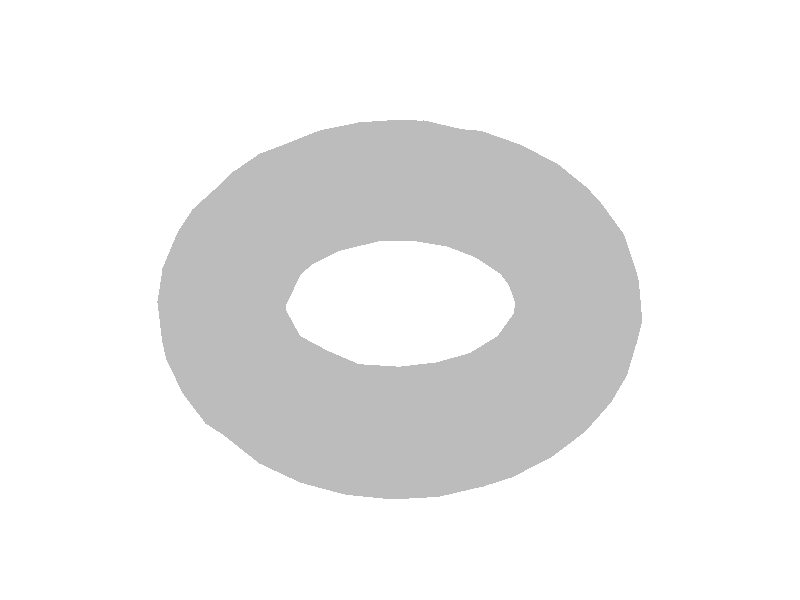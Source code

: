 #include "colors.inc"
background { rgb <1, 1, 1> }
camera {location <0, -10, 10>up <0,1,0> right <-1.33,0,0> angle 18look_at <0, 0, 0> sky <0, 1, 0> }
cylinder { <0.985738, 0, 0.349709>, <0.780503, 0, 0.272619>, 0.0054809 texture {  pigment { rgb <0.5, 0.5, 0.5> } } }
cylinder { <0.985738, 0, 0.349709>, <0.864441, -0.217412, 0.332713>, 0.00623847 texture {  pigment { rgb <0.5, 0.5, 0.5> } } }
cylinder { <0.780503, 0, 0.272619>, <0.864441, -0.217412, 0.332713>, 0.00601689 texture {  pigment { rgb <0.5, 0.5, 0.5> } } }
cylinder { <0.985738, 0, 0.349709>, <1.10039, -0.21451, 0.32838>, 0.00610403 texture {  pigment { rgb <0.5, 0.5, 0.5> } } }
cylinder { <0.864441, -0.217412, 0.332713>, <1.10039, -0.21451, 0.32838>, 0.0059002 texture {  pigment { rgb <0.5, 0.5, 0.5> } } }
cylinder { <0.985738, 0, 0.349709>, <1.18896, -3.06162e-17, 0.294606>, 0.00526409 texture {  pigment { rgb <0.5, 0.5, 0.5> } } }
cylinder { <1.10039, -0.21451, 0.32838>, <1.18896, -3.06162e-17, 0.294606>, 0.00586303 texture {  pigment { rgb <0.5, 0.5, 0.5> } } }
cylinder { <0.985738, 0, 0.349709>, <1.10039, 0.21451, 0.32838>, 0.00610403 texture {  pigment { rgb <0.5, 0.5, 0.5> } } }
cylinder { <1.18896, -3.06162e-17, 0.294606>, <1.10039, 0.21451, 0.32838>, 0.00586303 texture {  pigment { rgb <0.5, 0.5, 0.5> } } }
cylinder { <0.985738, 0, 0.349709>, <0.864441, 0.217412, 0.332713>, 0.00623847 texture {  pigment { rgb <0.5, 0.5, 0.5> } } }
cylinder { <1.10039, 0.21451, 0.32838>, <0.864441, 0.217412, 0.332713>, 0.0059002 texture {  pigment { rgb <0.5, 0.5, 0.5> } } }
cylinder { <0.780503, 0, 0.272619>, <0.864441, 0.217412, 0.332713>, 0.00601689 texture {  pigment { rgb <0.5, 0.5, 0.5> } } }
cylinder { <1.10039, -0.21451, 0.32838>, <1.272, -0.203735, 0.198576>, 0.00538605 texture {  pigment { rgb <0.5, 0.5, 0.5> } } }
cylinder { <1.18896, -3.06162e-17, 0.294606>, <1.272, -0.203735, 0.198576>, 0.0060013 texture {  pigment { rgb <0.5, 0.5, 0.5> } } }
cylinder { <1.18896, -3.06162e-17, 0.294606>, <1.32454, -1.50357e-09, 0.13104>, 0.0053113 texture {  pigment { rgb <0.5, 0.5, 0.5> } } }
cylinder { <1.272, -0.203735, 0.198576>, <1.32454, -1.50357e-09, 0.13104>, 0.00552436 texture {  pigment { rgb <0.5, 0.5, 0.5> } } }
cylinder { <1.18896, -3.06162e-17, 0.294606>, <1.272, 0.203735, 0.198576>, 0.0060013 texture {  pigment { rgb <0.5, 0.5, 0.5> } } }
cylinder { <1.32454, -1.50357e-09, 0.13104>, <1.272, 0.203735, 0.198576>, 0.00552436 texture {  pigment { rgb <0.5, 0.5, 0.5> } } }
cylinder { <1.10039, 0.21451, 0.32838>, <1.272, 0.203735, 0.198576>, 0.00538605 texture {  pigment { rgb <0.5, 0.5, 0.5> } } }
cylinder { <0.864441, -0.217412, 0.332713>, <0.982331, -0.433543, 0.342142>, 0.00615932 texture {  pigment { rgb <0.5, 0.5, 0.5> } } }
cylinder { <1.10039, -0.21451, 0.32838>, <0.982331, -0.433543, 0.342142>, 0.00623013 texture {  pigment { rgb <0.5, 0.5, 0.5> } } }
cylinder { <1.10039, -0.21451, 0.32838>, <1.18594, -0.414465, 0.238376>, 0.00588435 texture {  pigment { rgb <0.5, 0.5, 0.5> } } }
cylinder { <0.982331, -0.433543, 0.342142>, <1.18594, -0.414465, 0.238376>, 0.00573296 texture {  pigment { rgb <0.5, 0.5, 0.5> } } }
cylinder { <1.272, -0.203735, 0.198576>, <1.18594, -0.414465, 0.238376>, 0.00577702 texture {  pigment { rgb <0.5, 0.5, 0.5> } } }
cylinder { <1.272, -0.203735, 0.198576>, <1.29085, -0.383133, 0.0493356>, 0.00585297 texture {  pigment { rgb <0.5, 0.5, 0.5> } } }
cylinder { <1.18594, -0.414465, 0.238376>, <1.29085, -0.383133, 0.0493356>, 0.00546146 texture {  pigment { rgb <0.5, 0.5, 0.5> } } }
cylinder { <1.272, -0.203735, 0.198576>, <1.34038, -0.160828, -0.00166408>, 0.00539751 texture {  pigment { rgb <0.5, 0.5, 0.5> } } }
cylinder { <1.29085, -0.383133, 0.0493356>, <1.34038, -0.160828, -0.00166408>, 0.00583492 texture {  pigment { rgb <0.5, 0.5, 0.5> } } }
cylinder { <1.32454, -1.50357e-09, 0.13104>, <1.34038, -0.160828, -0.00166408>, 0.00522774 texture {  pigment { rgb <0.5, 0.5, 0.5> } } }
cylinder { <1.32454, -1.50357e-09, 0.13104>, <1.34008, 0.012988, -0.0824887>, 0.00536216 texture {  pigment { rgb <0.5, 0.5, 0.5> } } }
cylinder { <1.34038, -0.160828, -0.00166408>, <1.34008, 0.012988, -0.0824887>, 0.00479223 texture {  pigment { rgb <0.5, 0.5, 0.5> } } }
cylinder { <1.32454, -1.50357e-09, 0.13104>, <1.33432, 0.204816, 0.00604821>, 0.00600355 texture {  pigment { rgb <0.5, 0.5, 0.5> } } }
cylinder { <1.34008, 0.012988, -0.0824887>, <1.33432, 0.204816, 0.00604821>, 0.00528382 texture {  pigment { rgb <0.5, 0.5, 0.5> } } }
cylinder { <1.272, 0.203735, 0.198576>, <1.33432, 0.204816, 0.00604821>, 0.00505914 texture {  pigment { rgb <0.5, 0.5, 0.5> } } }
cylinder { <1.29085, -0.383133, 0.0493356>, <1.27339, -0.330184, -0.151524>, 0.00521134 texture {  pigment { rgb <0.5, 0.5, 0.5> } } }
cylinder { <1.34038, -0.160828, -0.00166408>, <1.27339, -0.330184, -0.151524>, 0.00589638 texture {  pigment { rgb <0.5, 0.5, 0.5> } } }
cylinder { <1.34038, -0.160828, -0.00166408>, <1.27882, -0.115837, -0.204475>, 0.00541675 texture {  pigment { rgb <0.5, 0.5, 0.5> } } }
cylinder { <1.27339, -0.330184, -0.151524>, <1.27882, -0.115837, -0.204475>, 0.00552145 texture {  pigment { rgb <0.5, 0.5, 0.5> } } }
cylinder { <1.34008, 0.012988, -0.0824887>, <1.27882, -0.115837, -0.204475>, 0.00469231 texture {  pigment { rgb <0.5, 0.5, 0.5> } } }
cylinder { <1.34008, 0.012988, -0.0824887>, <1.22757, 0.0481775, -0.265104>, 0.00543392 texture {  pigment { rgb <0.5, 0.5, 0.5> } } }
cylinder { <1.27882, -0.115837, -0.204475>, <1.22757, 0.0481775, -0.265104>, 0.00455544 texture {  pigment { rgb <0.5, 0.5, 0.5> } } }
cylinder { <1.34008, 0.012988, -0.0824887>, <1.27956, 0.226693, -0.181134>, 0.00607575 texture {  pigment { rgb <0.5, 0.5, 0.5> } } }
cylinder { <1.22757, 0.0481775, -0.265104>, <1.27956, 0.226693, -0.181134>, 0.00510032 texture {  pigment { rgb <0.5, 0.5, 0.5> } } }
cylinder { <1.33432, 0.204816, 0.00604821>, <1.27956, 0.226693, -0.181134>, 0.00490629 texture {  pigment { rgb <0.5, 0.5, 0.5> } } }
cylinder { <1.27339, -0.330184, -0.151524>, <1.14264, -0.288054, -0.301129>, 0.00507769 texture {  pigment { rgb <0.5, 0.5, 0.5> } } }
cylinder { <1.27882, -0.115837, -0.204475>, <1.14264, -0.288054, -0.301129>, 0.00599728 texture {  pigment { rgb <0.5, 0.5, 0.5> } } }
cylinder { <1.27882, -0.115837, -0.204475>, <1.10729, -0.0736953, -0.332352>, 0.00545166 texture {  pigment { rgb <0.5, 0.5, 0.5> } } }
cylinder { <1.14264, -0.288054, -0.301129>, <1.10729, -0.0736953, -0.332352>, 0.00548714 texture {  pigment { rgb <0.5, 0.5, 0.5> } } }
cylinder { <1.22757, 0.0481775, -0.265104>, <1.10729, -0.0736953, -0.332352>, 0.00459915 texture {  pigment { rgb <0.5, 0.5, 0.5> } } }
cylinder { <1.22757, 0.0481775, -0.265104>, <1.0286, 0.0960393, -0.348434>, 0.00552418 texture {  pigment { rgb <0.5, 0.5, 0.5> } } }
cylinder { <1.10729, -0.0736953, -0.332352>, <1.0286, 0.0960393, -0.348434>, 0.00469448 texture {  pigment { rgb <0.5, 0.5, 0.5> } } }
cylinder { <1.22757, 0.0481775, -0.265104>, <1.13099, 0.271071, -0.309718>, 0.00617458 texture {  pigment { rgb <0.5, 0.5, 0.5> } } }
cylinder { <1.0286, 0.0960393, -0.348434>, <1.13099, 0.271071, -0.309718>, 0.00516108 texture {  pigment { rgb <0.5, 0.5, 0.5> } } }
cylinder { <1.27956, 0.226693, -0.181134>, <1.13099, 0.271071, -0.309718>, 0.00503592 texture {  pigment { rgb <0.5, 0.5, 0.5> } } }
cylinder { <1.14264, -0.288054, -0.301129>, <0.942338, -0.253827, -0.349171>, 0.00522008 texture {  pigment { rgb <0.5, 0.5, 0.5> } } }
cylinder { <1.10729, -0.0736953, -0.332352>, <0.942338, -0.253827, -0.349171>, 0.00612061 texture {  pigment { rgb <0.5, 0.5, 0.5> } } }
cylinder { <1.10729, -0.0736953, -0.332352>, <0.891278, -0.0335786, -0.332891>, 0.00549262 texture {  pigment { rgb <0.5, 0.5, 0.5> } } }
cylinder { <0.942338, -0.253827, -0.349171>, <0.891278, -0.0335786, -0.332891>, 0.00566689 texture {  pigment { rgb <0.5, 0.5, 0.5> } } }
cylinder { <1.0286, 0.0960393, -0.348434>, <0.891278, -0.0335786, -0.332891>, 0.00473673 texture {  pigment { rgb <0.5, 0.5, 0.5> } } }
cylinder { <1.0286, 0.0960393, -0.348434>, <0.814398, 0.150139, -0.30489>, 0.00562936 texture {  pigment { rgb <0.5, 0.5, 0.5> } } }
cylinder { <0.891278, -0.0335786, -0.332891>, <0.814398, 0.150139, -0.30489>, 0.00502785 texture {  pigment { rgb <0.5, 0.5, 0.5> } } }
cylinder { <1.0286, 0.0960393, -0.348434>, <0.927952, 0.32474, -0.349593>, 0.00624672 texture {  pigment { rgb <0.5, 0.5, 0.5> } } }
cylinder { <0.814398, 0.150139, -0.30489>, <0.927952, 0.32474, -0.349593>, 0.00532555 texture {  pigment { rgb <0.5, 0.5, 0.5> } } }
cylinder { <1.13099, 0.271071, -0.309718>, <0.927952, 0.32474, -0.349593>, 0.005344 texture {  pigment { rgb <0.5, 0.5, 0.5> } } }
cylinder { <1.33432, 0.204816, 0.00604821>, <1.2708, 0.419333, -0.090115>, 0.00608785 texture {  pigment { rgb <0.5, 0.5, 0.5> } } }
cylinder { <1.27956, 0.226693, -0.181134>, <1.2708, 0.419333, -0.090115>, 0.00533099 texture {  pigment { rgb <0.5, 0.5, 0.5> } } }
cylinder { <1.33432, 0.204816, 0.00604821>, <1.2647, 0.404225, 0.122854>, 0.00603398 texture {  pigment { rgb <0.5, 0.5, 0.5> } } }
cylinder { <1.2708, 0.419333, -0.090115>, <1.2647, 0.404225, 0.122854>, 0.00533978 texture {  pigment { rgb <0.5, 0.5, 0.5> } } }
cylinder { <1.272, 0.203735, 0.198576>, <1.2647, 0.404225, 0.122854>, 0.00536095 texture {  pigment { rgb <0.5, 0.5, 0.5> } } }
cylinder { <1.27956, 0.226693, -0.181134>, <1.17304, 0.439835, -0.242069>, 0.00614858 texture {  pigment { rgb <0.5, 0.5, 0.5> } } }
cylinder { <1.13099, 0.271071, -0.309718>, <1.17304, 0.439835, -0.242069>, 0.00466546 texture {  pigment { rgb <0.5, 0.5, 0.5> } } }
cylinder { <1.2708, 0.419333, -0.090115>, <1.17304, 0.439835, -0.242069>, 0.00454613 texture {  pigment { rgb <0.5, 0.5, 0.5> } } }
cylinder { <1.13099, 0.271071, -0.309718>, <1.01793, 0.492358, -0.324659>, 0.00622355 texture {  pigment { rgb <0.5, 0.5, 0.5> } } }
cylinder { <0.927952, 0.32474, -0.349593>, <1.01793, 0.492358, -0.324659>, 0.00479676 texture {  pigment { rgb <0.5, 0.5, 0.5> } } }
cylinder { <1.17304, 0.439835, -0.242069>, <1.01793, 0.492358, -0.324659>, 0.00458518 texture {  pigment { rgb <0.5, 0.5, 0.5> } } }
cylinder { <1.272, 0.203735, 0.198576>, <1.1496, 0.401394, 0.27409>, 0.00611118 texture {  pigment { rgb <0.5, 0.5, 0.5> } } }
cylinder { <1.2647, 0.404225, 0.122854>, <1.1496, 0.401394, 0.27409>, 0.00475193 texture {  pigment { rgb <0.5, 0.5, 0.5> } } }
cylinder { <1.10039, 0.21451, 0.32838>, <1.1496, 0.401394, 0.27409>, 0.00501837 texture {  pigment { rgb <0.5, 0.5, 0.5> } } }
cylinder { <1.10039, 0.21451, 0.32838>, <0.960156, 0.419007, 0.346748>, 0.00621603 texture {  pigment { rgb <0.5, 0.5, 0.5> } } }
cylinder { <1.1496, 0.401394, 0.27409>, <0.960156, 0.419007, 0.346748>, 0.0050915 texture {  pigment { rgb <0.5, 0.5, 0.5> } } }
cylinder { <0.864441, 0.217412, 0.332713>, <0.960156, 0.419007, 0.346748>, 0.00559011 texture {  pigment { rgb <0.5, 0.5, 0.5> } } }
cylinder { <1.17304, 0.439835, -0.242069>, <1.07169, 0.665946, -0.232356>, 0.00619945 texture {  pigment { rgb <0.5, 0.5, 0.5> } } }
cylinder { <1.01793, 0.492358, -0.324659>, <1.07169, 0.665946, -0.232356>, 0.00509549 texture {  pigment { rgb <0.5, 0.5, 0.5> } } }
cylinder { <1.17304, 0.439835, -0.242069>, <1.19761, 0.601157, -0.0829865>, 0.00569735 texture {  pigment { rgb <0.5, 0.5, 0.5> } } }
cylinder { <1.07169, 0.665946, -0.232356>, <1.19761, 0.601157, -0.0829865>, 0.00514563 texture {  pigment { rgb <0.5, 0.5, 0.5> } } }
cylinder { <1.2708, 0.419333, -0.090115>, <1.19761, 0.601157, -0.0829865>, 0.00490336 texture {  pigment { rgb <0.5, 0.5, 0.5> } } }
cylinder { <1.2708, 0.419333, -0.090115>, <1.2136, 0.572103, 0.0758151>, 0.00581719 texture {  pigment { rgb <0.5, 0.5, 0.5> } } }
cylinder { <1.19761, 0.601157, -0.0829865>, <1.2136, 0.572103, 0.0758151>, 0.0040557 texture {  pigment { rgb <0.5, 0.5, 0.5> } } }
cylinder { <1.2647, 0.404225, 0.122854>, <1.2136, 0.572103, 0.0758151>, 0.00454193 texture {  pigment { rgb <0.5, 0.5, 0.5> } } }
cylinder { <1.2647, 0.404225, 0.122854>, <1.12906, 0.576589, 0.225388>, 0.0060529 texture {  pigment { rgb <0.5, 0.5, 0.5> } } }
cylinder { <1.2136, 0.572103, 0.0758151>, <1.12906, 0.576589, 0.225388>, 0.00429674 texture {  pigment { rgb <0.5, 0.5, 0.5> } } }
cylinder { <1.1496, 0.401394, 0.27409>, <1.12906, 0.576589, 0.225388>, 0.00457483 texture {  pigment { rgb <0.5, 0.5, 0.5> } } }
cylinder { <0.960156, 0.419007, 0.346748>, <1.12906, 0.576589, 0.225388>, 0.00652351 texture {  pigment { rgb <0.5, 0.5, 0.5> } } }
cylinder { <1.19761, 0.601157, -0.0829865>, <1.111, 0.764602, -0.0303541>, 0.00480787 texture {  pigment { rgb <0.5, 0.5, 0.5> } } }
cylinder { <1.2136, 0.572103, 0.0758151>, <1.111, 0.764602, -0.0303541>, 0.006065 texture {  pigment { rgb <0.5, 0.5, 0.5> } } }
cylinder { <1.2136, 0.572103, 0.0758151>, <1.07269, 0.751235, 0.163266>, 0.00610288 texture {  pigment { rgb <0.5, 0.5, 0.5> } } }
cylinder { <1.111, 0.764602, -0.0303541>, <1.07269, 0.751235, 0.163266>, 0.00494566 texture {  pigment { rgb <0.5, 0.5, 0.5> } } }
cylinder { <1.12906, 0.576589, 0.225388>, <1.07269, 0.751235, 0.163266>, 0.00484371 texture {  pigment { rgb <0.5, 0.5, 0.5> } } }
cylinder { <1.07169, 0.665946, -0.232356>, <1.111, 0.764602, -0.0303541>, 0.00570544 texture {  pigment { rgb <0.5, 0.5, 0.5> } } }
cylinder { <1.12906, 0.576589, 0.225388>, <0.931526, 0.679061, 0.314902>, 0.00599657 texture {  pigment { rgb <0.5, 0.5, 0.5> } } }
cylinder { <1.07269, 0.751235, 0.163266>, <0.931526, 0.679061, 0.314902>, 0.00548462 texture {  pigment { rgb <0.5, 0.5, 0.5> } } }
cylinder { <0.960156, 0.419007, 0.346748>, <0.931526, 0.679061, 0.314902>, 0.00658892 texture {  pigment { rgb <0.5, 0.5, 0.5> } } }
cylinder { <0.960156, 0.419007, 0.346748>, <0.757631, 0.563013, 0.345478>, 0.00621266 texture {  pigment { rgb <0.5, 0.5, 0.5> } } }
cylinder { <0.931526, 0.679061, 0.314902>, <0.757631, 0.563013, 0.345478>, 0.00528214 texture {  pigment { rgb <0.5, 0.5, 0.5> } } }
cylinder { <0.960156, 0.419007, 0.346748>, <0.748919, 0.367568, 0.308269>, 0.00551971 texture {  pigment { rgb <0.5, 0.5, 0.5> } } }
cylinder { <0.757631, 0.563013, 0.345478>, <0.748919, 0.367568, 0.308269>, 0.00497864 texture {  pigment { rgb <0.5, 0.5, 0.5> } } }
cylinder { <0.864441, 0.217412, 0.332713>, <0.748919, 0.367568, 0.308269>, 0.00477558 texture {  pigment { rgb <0.5, 0.5, 0.5> } } }
cylinder { <0.864441, 0.217412, 0.332713>, <0.686173, 0.20456, 0.204579>, 0.0054979 texture {  pigment { rgb <0.5, 0.5, 0.5> } } }
cylinder { <0.748919, 0.367568, 0.308269>, <0.686173, 0.20456, 0.204579>, 0.00507816 texture {  pigment { rgb <0.5, 0.5, 0.5> } } }
cylinder { <0.780503, 0, 0.272619>, <0.686173, 0.20456, 0.204579>, 0.00588283 texture {  pigment { rgb <0.5, 0.5, 0.5> } } }
cylinder { <0.757631, 0.563013, 0.345478>, <0.568084, 0.535016, 0.272504>, 0.00512575 texture {  pigment { rgb <0.5, 0.5, 0.5> } } }
cylinder { <0.748919, 0.367568, 0.308269>, <0.568084, 0.535016, 0.272504>, 0.0062259 texture {  pigment { rgb <0.5, 0.5, 0.5> } } }
cylinder { <0.748919, 0.367568, 0.308269>, <0.580569, 0.368998, 0.158429>, 0.00563447 texture {  pigment { rgb <0.5, 0.5, 0.5> } } }
cylinder { <0.568084, 0.535016, 0.272504>, <0.580569, 0.368998, 0.158429>, 0.00504546 texture {  pigment { rgb <0.5, 0.5, 0.5> } } }
cylinder { <0.686173, 0.20456, 0.204579>, <0.580569, 0.368998, 0.158429>, 0.00502007 texture {  pigment { rgb <0.5, 0.5, 0.5> } } }
cylinder { <0.931526, 0.679061, 0.314902>, <0.765294, 0.800911, 0.332998>, 0.00517252 texture {  pigment { rgb <0.5, 0.5, 0.5> } } }
cylinder { <0.757631, 0.563013, 0.345478>, <0.765294, 0.800911, 0.332998>, 0.00595872 texture {  pigment { rgb <0.5, 0.5, 0.5> } } }
cylinder { <0.757631, 0.563013, 0.345478>, <0.572693, 0.730942, 0.342635>, 0.00624553 texture {  pigment { rgb <0.5, 0.5, 0.5> } } }
cylinder { <0.765294, 0.800911, 0.332998>, <0.572693, 0.730942, 0.342635>, 0.0051286 texture {  pigment { rgb <0.5, 0.5, 0.5> } } }
cylinder { <0.568084, 0.535016, 0.272504>, <0.572693, 0.730942, 0.342635>, 0.00520376 texture {  pigment { rgb <0.5, 0.5, 0.5> } } }
cylinder { <1.07269, 0.751235, 0.163266>, <0.907293, 0.893975, 0.218118>, 0.00563137 texture {  pigment { rgb <0.5, 0.5, 0.5> } } }
cylinder { <0.931526, 0.679061, 0.314902>, <0.907293, 0.893975, 0.218118>, 0.00592359 texture {  pigment { rgb <0.5, 0.5, 0.5> } } }
cylinder { <0.765294, 0.800911, 0.332998>, <0.907293, 0.893975, 0.218118>, 0.00512482 texture {  pigment { rgb <0.5, 0.5, 0.5> } } }
cylinder { <1.111, 0.764602, -0.0303541>, <0.982929, 0.92392, 0.0265546>, 0.00530466 texture {  pigment { rgb <0.5, 0.5, 0.5> } } }
cylinder { <1.07269, 0.751235, 0.163266>, <0.982929, 0.92392, 0.0265546>, 0.00594596 texture {  pigment { rgb <0.5, 0.5, 0.5> } } }
cylinder { <0.907293, 0.893975, 0.218118>, <0.982929, 0.92392, 0.0265546>, 0.005203 texture {  pigment { rgb <0.5, 0.5, 0.5> } } }
cylinder { <1.07169, 0.665946, -0.232356>, <0.964945, 0.870418, -0.181077>, 0.00590723 texture {  pigment { rgb <0.5, 0.5, 0.5> } } }
cylinder { <1.111, 0.764602, -0.0303541>, <0.964945, 0.870418, -0.181077>, 0.00587617 texture {  pigment { rgb <0.5, 0.5, 0.5> } } }
cylinder { <0.982929, 0.92392, 0.0265546>, <0.964945, 0.870418, -0.181077>, 0.00537918 texture {  pigment { rgb <0.5, 0.5, 0.5> } } }
cylinder { <1.01793, 0.492358, -0.324659>, <0.892279, 0.602827, -0.341463>, 0.0042038 texture {  pigment { rgb <0.5, 0.5, 0.5> } } }
cylinder { <1.07169, 0.665946, -0.232356>, <0.892279, 0.602827, -0.341463>, 0.00548159 texture {  pigment { rgb <0.5, 0.5, 0.5> } } }
cylinder { <1.07169, 0.665946, -0.232356>, <0.870091, 0.780824, -0.306451>, 0.00608938 texture {  pigment { rgb <0.5, 0.5, 0.5> } } }
cylinder { <0.892279, 0.602827, -0.341463>, <0.870091, 0.780824, -0.306451>, 0.004569 texture {  pigment { rgb <0.5, 0.5, 0.5> } } }
cylinder { <0.964945, 0.870418, -0.181077>, <0.870091, 0.780824, -0.306451>, 0.00452376 texture {  pigment { rgb <0.5, 0.5, 0.5> } } }
cylinder { <0.927952, 0.32474, -0.349593>, <0.797684, 0.459424, -0.340858>, 0.00468948 texture {  pigment { rgb <0.5, 0.5, 0.5> } } }
cylinder { <1.01793, 0.492358, -0.324659>, <0.797684, 0.459424, -0.340858>, 0.00558218 texture {  pigment { rgb <0.5, 0.5, 0.5> } } }
cylinder { <0.892279, 0.602827, -0.341463>, <0.797684, 0.459424, -0.340858>, 0.00429483 texture {  pigment { rgb <0.5, 0.5, 0.5> } } }
cylinder { <0.814398, 0.150139, -0.30489>, <0.716775, 0.317986, -0.275511>, 0.00490954 texture {  pigment { rgb <0.5, 0.5, 0.5> } } }
cylinder { <0.927952, 0.32474, -0.349593>, <0.716775, 0.317986, -0.275511>, 0.0055974 texture {  pigment { rgb <0.5, 0.5, 0.5> } } }
cylinder { <0.797684, 0.459424, -0.340858>, <0.716775, 0.317986, -0.275511>, 0.00438899 texture {  pigment { rgb <0.5, 0.5, 0.5> } } }
cylinder { <0.892279, 0.602827, -0.341463>, <0.664488, 0.574917, -0.3283>, 0.00574678 texture {  pigment { rgb <0.5, 0.5, 0.5> } } }
cylinder { <0.797684, 0.459424, -0.340858>, <0.664488, 0.574917, -0.3283>, 0.00441851 texture {  pigment { rgb <0.5, 0.5, 0.5> } } }
cylinder { <0.892279, 0.602827, -0.341463>, <0.694447, 0.754781, -0.349059>, 0.00623925 texture {  pigment { rgb <0.5, 0.5, 0.5> } } }
cylinder { <0.664488, 0.574917, -0.3283>, <0.694447, 0.754781, -0.349059>, 0.00458801 texture {  pigment { rgb <0.5, 0.5, 0.5> } } }
cylinder { <0.870091, 0.780824, -0.306451>, <0.694447, 0.754781, -0.349059>, 0.00456512 texture {  pigment { rgb <0.5, 0.5, 0.5> } } }
cylinder { <0.797684, 0.459424, -0.340858>, <0.592046, 0.451173, -0.23906>, 0.00574008 texture {  pigment { rgb <0.5, 0.5, 0.5> } } }
cylinder { <0.716775, 0.317986, -0.275511>, <0.592046, 0.451173, -0.23906>, 0.00465193 texture {  pigment { rgb <0.5, 0.5, 0.5> } } }
cylinder { <0.664488, 0.574917, -0.3283>, <0.592046, 0.451173, -0.23906>, 0.00422227 texture {  pigment { rgb <0.5, 0.5, 0.5> } } }
cylinder { <0.870091, 0.780824, -0.306451>, <0.67782, 0.938948, -0.312286>, 0.00622521 texture {  pigment { rgb <0.5, 0.5, 0.5> } } }
cylinder { <0.694447, 0.754781, -0.349059>, <0.67782, 0.938948, -0.312286>, 0.00471342 texture {  pigment { rgb <0.5, 0.5, 0.5> } } }
cylinder { <0.870091, 0.780824, -0.306451>, <0.823358, 0.987577, -0.202065>, 0.00590694 texture {  pigment { rgb <0.5, 0.5, 0.5> } } }
cylinder { <0.67782, 0.938948, -0.312286>, <0.823358, 0.987577, -0.202065>, 0.00472326 texture {  pigment { rgb <0.5, 0.5, 0.5> } } }
cylinder { <0.964945, 0.870418, -0.181077>, <0.823358, 0.987577, -0.202065>, 0.00462423 texture {  pigment { rgb <0.5, 0.5, 0.5> } } }
cylinder { <0.964945, 0.870418, -0.181077>, <0.858397, 1.03751, -0.0488111>, 0.00595647 texture {  pigment { rgb <0.5, 0.5, 0.5> } } }
cylinder { <0.823358, 0.987577, -0.202065>, <0.858397, 1.03751, -0.0488111>, 0.00412372 texture {  pigment { rgb <0.5, 0.5, 0.5> } } }
cylinder { <0.982929, 0.92392, 0.0265546>, <0.858397, 1.03751, -0.0488111>, 0.00461597 texture {  pigment { rgb <0.5, 0.5, 0.5> } } }
cylinder { <0.982929, 0.92392, 0.0265546>, <0.805546, 1.05045, 0.132954>, 0.00606196 texture {  pigment { rgb <0.5, 0.5, 0.5> } } }
cylinder { <0.858397, 1.03751, -0.0488111>, <0.805546, 1.05045, 0.132954>, 0.00474335 texture {  pigment { rgb <0.5, 0.5, 0.5> } } }
cylinder { <0.907293, 0.893975, 0.218118>, <0.805546, 1.05045, 0.132954>, 0.00512897 texture {  pigment { rgb <0.5, 0.5, 0.5> } } }
cylinder { <0.907293, 0.893975, 0.218118>, <0.690341, 0.988298, 0.283297>, 0.00613459 texture {  pigment { rgb <0.5, 0.5, 0.5> } } }
cylinder { <0.805546, 1.05045, 0.132954>, <0.690341, 0.988298, 0.283297>, 0.00498361 texture {  pigment { rgb <0.5, 0.5, 0.5> } } }
cylinder { <0.765294, 0.800911, 0.332998>, <0.690341, 0.988298, 0.283297>, 0.00519628 texture {  pigment { rgb <0.5, 0.5, 0.5> } } }
cylinder { <0.572693, 0.730942, 0.342635>, <0.690341, 0.988298, 0.283297>, 0.00722819 texture {  pigment { rgb <0.5, 0.5, 0.5> } } }
cylinder { <0.67782, 0.938948, -0.312286>, <0.607401, 1.10368, -0.234552>, 0.00488224 texture {  pigment { rgb <0.5, 0.5, 0.5> } } }
cylinder { <0.823358, 0.987577, -0.202065>, <0.607401, 1.10368, -0.234552>, 0.00618328 texture {  pigment { rgb <0.5, 0.5, 0.5> } } }
cylinder { <0.823358, 0.987577, -0.202065>, <0.703713, 1.14398, -0.069177>, 0.0059391 texture {  pigment { rgb <0.5, 0.5, 0.5> } } }
cylinder { <0.607401, 1.10368, -0.234552>, <0.703713, 1.14398, -0.069177>, 0.00488935 texture {  pigment { rgb <0.5, 0.5, 0.5> } } }
cylinder { <0.858397, 1.03751, -0.0488111>, <0.703713, 1.14398, -0.069177>, 0.00472214 texture {  pigment { rgb <0.5, 0.5, 0.5> } } }
cylinder { <0.805546, 1.05045, 0.132954>, <0.703713, 1.14398, -0.069177>, 0.00612244 texture {  pigment { rgb <0.5, 0.5, 0.5> } } }
cylinder { <0.805546, 1.05045, 0.132954>, <0.591084, 1.1695, 0.161736>, 0.00617434 texture {  pigment { rgb <0.5, 0.5, 0.5> } } }
cylinder { <0.703713, 1.14398, -0.069177>, <0.591084, 1.1695, 0.161736>, 0.00645453 texture {  pigment { rgb <0.5, 0.5, 0.5> } } }
cylinder { <0.690341, 0.988298, 0.283297>, <0.591084, 1.1695, 0.161736>, 0.00599294 texture {  pigment { rgb <0.5, 0.5, 0.5> } } }
cylinder { <0.607401, 1.10368, -0.234552>, <0.481549, 1.25114, -0.080514>, 0.00619028 texture {  pigment { rgb <0.5, 0.5, 0.5> } } }
cylinder { <0.703713, 1.14398, -0.069177>, <0.481549, 1.25114, -0.080514>, 0.00617294 texture {  pigment { rgb <0.5, 0.5, 0.5> } } }
cylinder { <0.591084, 1.1695, 0.161736>, <0.481549, 1.25114, -0.080514>, 0.00695286 texture {  pigment { rgb <0.5, 0.5, 0.5> } } }
cylinder { <0.690341, 0.988298, 0.283297>, <0.467514, 1.09825, 0.291567>, 0.00621543 texture {  pigment { rgb <0.5, 0.5, 0.5> } } }
cylinder { <0.591084, 1.1695, 0.161736>, <0.467514, 1.09825, 0.291567>, 0.00482198 texture {  pigment { rgb <0.5, 0.5, 0.5> } } }
cylinder { <0.690341, 0.988298, 0.283297>, <0.472976, 0.927406, 0.347584>, 0.00586773 texture {  pigment { rgb <0.5, 0.5, 0.5> } } }
cylinder { <0.467514, 1.09825, 0.291567>, <0.472976, 0.927406, 0.347584>, 0.00449698 texture {  pigment { rgb <0.5, 0.5, 0.5> } } }
cylinder { <0.572693, 0.730942, 0.342635>, <0.472976, 0.927406, 0.347584>, 0.00550942 texture {  pigment { rgb <0.5, 0.5, 0.5> } } }
cylinder { <0.591084, 1.1695, 0.161736>, <0.360357, 1.25866, 0.16394>, 0.00618408 texture {  pigment { rgb <0.5, 0.5, 0.5> } } }
cylinder { <0.481549, 1.25114, -0.080514>, <0.360357, 1.25866, 0.16394>, 0.00682376 texture {  pigment { rgb <0.5, 0.5, 0.5> } } }
cylinder { <0.467514, 1.09825, 0.291567>, <0.360357, 1.25866, 0.16394>, 0.00578262 texture {  pigment { rgb <0.5, 0.5, 0.5> } } }
cylinder { <0.572693, 0.730942, 0.342635>, <0.330785, 0.789622, 0.319054>, 0.00625093 texture {  pigment { rgb <0.5, 0.5, 0.5> } } }
cylinder { <0.472976, 0.927406, 0.347584>, <0.330785, 0.789622, 0.319054>, 0.00500104 texture {  pigment { rgb <0.5, 0.5, 0.5> } } }
cylinder { <0.572693, 0.730942, 0.342635>, <0.402649, 0.626287, 0.239265>, 0.00562099 texture {  pigment { rgb <0.5, 0.5, 0.5> } } }
cylinder { <0.330785, 0.789622, 0.319054>, <0.402649, 0.626287, 0.239265>, 0.00488676 texture {  pigment { rgb <0.5, 0.5, 0.5> } } }
cylinder { <0.568084, 0.535016, 0.272504>, <0.402649, 0.626287, 0.239265>, 0.00479611 texture {  pigment { rgb <0.5, 0.5, 0.5> } } }
cylinder { <0.568084, 0.535016, 0.272504>, <0.431635, 0.504534, 0.0979171>, 0.00559173 texture {  pigment { rgb <0.5, 0.5, 0.5> } } }
cylinder { <0.402649, 0.626287, 0.239265>, <0.431635, 0.504534, 0.0979171>, 0.00471985 texture {  pigment { rgb <0.5, 0.5, 0.5> } } }
cylinder { <0.580569, 0.368998, 0.158429>, <0.431635, 0.504534, 0.0979171>, 0.00525673 texture {  pigment { rgb <0.5, 0.5, 0.5> } } }
cylinder { <0.467514, 1.09825, 0.291567>, <0.24226, 1.02343, 0.346159>, 0.00608883 texture {  pigment { rgb <0.5, 0.5, 0.5> } } }
cylinder { <0.472976, 0.927406, 0.347584>, <0.24226, 1.02343, 0.346159>, 0.0062476 texture {  pigment { rgb <0.5, 0.5, 0.5> } } }
cylinder { <0.330785, 0.789622, 0.319054>, <0.24226, 1.02343, 0.346159>, 0.00628673 texture {  pigment { rgb <0.5, 0.5, 0.5> } } }
cylinder { <0.360357, 1.25866, 0.16394>, <0.24226, 1.02343, 0.346159>, 0.00800332 texture {  pigment { rgb <0.5, 0.5, 0.5> } } }
cylinder { <0.664488, 0.574917, -0.3283>, <0.443774, 0.586032, -0.228751>, 0.00605952 texture {  pigment { rgb <0.5, 0.5, 0.5> } } }
cylinder { <0.592046, 0.451173, -0.23906>, <0.443774, 0.586032, -0.228751>, 0.00501736 texture {  pigment { rgb <0.5, 0.5, 0.5> } } }
cylinder { <0.664488, 0.574917, -0.3283>, <0.49279, 0.755524, -0.336009>, 0.00623291 texture {  pigment { rgb <0.5, 0.5, 0.5> } } }
cylinder { <0.443774, 0.586032, -0.228751>, <0.49279, 0.755524, -0.336009>, 0.00516203 texture {  pigment { rgb <0.5, 0.5, 0.5> } } }
cylinder { <0.694447, 0.754781, -0.349059>, <0.49279, 0.755524, -0.336009>, 0.00505199 texture {  pigment { rgb <0.5, 0.5, 0.5> } } }
cylinder { <0.67782, 0.938948, -0.312286>, <0.49279, 0.755524, -0.336009>, 0.0065404 texture {  pigment { rgb <0.5, 0.5, 0.5> } } }
cylinder { <0.67782, 0.938948, -0.312286>, <0.43952, 1.00507, -0.336298>, 0.00621168 texture {  pigment { rgb <0.5, 0.5, 0.5> } } }
cylinder { <0.49279, 0.755524, -0.336009>, <0.43952, 1.00507, -0.336298>, 0.00637928 texture {  pigment { rgb <0.5, 0.5, 0.5> } } }
cylinder { <0.607401, 1.10368, -0.234552>, <0.43952, 1.00507, -0.336298>, 0.005492 texture {  pigment { rgb <0.5, 0.5, 0.5> } } }
cylinder { <0.607401, 1.10368, -0.234552>, <0.373451, 1.18332, -0.253954>, 0.00619731 texture {  pigment { rgb <0.5, 0.5, 0.5> } } }
cylinder { <0.43952, 1.00507, -0.336298>, <0.373451, 1.18332, -0.253954>, 0.00517904 texture {  pigment { rgb <0.5, 0.5, 0.5> } } }
cylinder { <0.481549, 1.25114, -0.080514>, <0.373451, 1.18332, -0.253954>, 0.00538325 texture {  pigment { rgb <0.5, 0.5, 0.5> } } }
cylinder { <0.481549, 1.25114, -0.080514>, <0.243571, 1.31697, -0.0858437>, 0.00617433 texture {  pigment { rgb <0.5, 0.5, 0.5> } } }
cylinder { <0.373451, 1.18332, -0.253954>, <0.243571, 1.31697, -0.0858437>, 0.00627469 texture {  pigment { rgb <0.5, 0.5, 0.5> } } }
cylinder { <0.360357, 1.25866, 0.16394>, <0.243571, 1.31697, -0.0858437>, 0.0070459 texture {  pigment { rgb <0.5, 0.5, 0.5> } } }
cylinder { <0.360357, 1.25866, 0.16394>, <0.132428, 1.32788, 0.103124>, 0.0061462 texture {  pigment { rgb <0.5, 0.5, 0.5> } } }
cylinder { <0.243571, 1.31697, -0.0858437>, <0.132428, 1.32788, 0.103124>, 0.00548751 texture {  pigment { rgb <0.5, 0.5, 0.5> } } }
cylinder { <0.360357, 1.25866, 0.16394>, <0.138544, 1.22912, 0.257638>, 0.00606491 texture {  pigment { rgb <0.5, 0.5, 0.5> } } }
cylinder { <0.132428, 1.32788, 0.103124>, <0.138544, 1.22912, 0.257638>, 0.004587 texture {  pigment { rgb <0.5, 0.5, 0.5> } } }
cylinder { <0.24226, 1.02343, 0.346159>, <0.138544, 1.22912, 0.257638>, 0.00616957 texture {  pigment { rgb <0.5, 0.5, 0.5> } } }
cylinder { <0.443774, 0.586032, -0.228751>, <0.277648, 0.69647, -0.244717>, 0.00500306 texture {  pigment { rgb <0.5, 0.5, 0.5> } } }
cylinder { <0.49279, 0.755524, -0.336009>, <0.277648, 0.69647, -0.244717>, 0.00602638 texture {  pigment { rgb <0.5, 0.5, 0.5> } } }
cylinder { <0.49279, 0.755524, -0.336009>, <0.270284, 0.868301, -0.338069>, 0.00623658 texture {  pigment { rgb <0.5, 0.5, 0.5> } } }
cylinder { <0.277648, 0.69647, -0.244717>, <0.270284, 0.868301, -0.338069>, 0.00489226 texture {  pigment { rgb <0.5, 0.5, 0.5> } } }
cylinder { <0.43952, 1.00507, -0.336298>, <0.270284, 0.868301, -0.338069>, 0.00544005 texture {  pigment { rgb <0.5, 0.5, 0.5> } } }
cylinder { <0.43952, 1.00507, -0.336298>, <0.20111, 1.07904, -0.336111>, 0.00624049 texture {  pigment { rgb <0.5, 0.5, 0.5> } } }
cylinder { <0.270284, 0.868301, -0.338069>, <0.20111, 1.07904, -0.336111>, 0.0055452 texture {  pigment { rgb <0.5, 0.5, 0.5> } } }
cylinder { <0.373451, 1.18332, -0.253954>, <0.20111, 1.07904, -0.336111>, 0.00543857 texture {  pigment { rgb <0.5, 0.5, 0.5> } } }
cylinder { <0.373451, 1.18332, -0.253954>, <0.132075, 1.24055, -0.247419>, 0.00620385 texture {  pigment { rgb <0.5, 0.5, 0.5> } } }
cylinder { <0.20111, 1.07904, -0.336111>, <0.132075, 1.24055, -0.247419>, 0.00491915 texture {  pigment { rgb <0.5, 0.5, 0.5> } } }
cylinder { <0.243571, 1.31697, -0.0858437>, <0.132075, 1.24055, -0.247419>, 0.0052666 texture {  pigment { rgb <0.5, 0.5, 0.5> } } }
cylinder { <0.243571, 1.31697, -0.0858437>, <-0.00244866, 1.33878, -0.0879048>, 0.00617483 texture {  pigment { rgb <0.5, 0.5, 0.5> } } }
cylinder { <0.132075, 1.24055, -0.247419>, <-0.00244866, 1.33878, -0.0879048>, 0.0057658 texture {  pigment { rgb <0.5, 0.5, 0.5> } } }
cylinder { <0.132428, 1.32788, 0.103124>, <-0.00244866, 1.33878, -0.0879048>, 0.00585249 texture {  pigment { rgb <0.5, 0.5, 0.5> } } }
cylinder { <0.132428, 1.32788, 0.103124>, <-0.113413, 1.33549, 0.0818547>, 0.00617192 texture {  pigment { rgb <0.5, 0.5, 0.5> } } }
cylinder { <-0.00244866, 1.33878, -0.0879048>, <-0.113413, 1.33549, 0.0818547>, 0.00507089 texture {  pigment { rgb <0.5, 0.5, 0.5> } } }
cylinder { <0.132428, 1.32788, 0.103124>, <-0.04531, 1.25433, 0.239586>, 0.00589609 texture {  pigment { rgb <0.5, 0.5, 0.5> } } }
cylinder { <-0.113413, 1.33549, 0.0818547>, <-0.04531, 1.25433, 0.239586>, 0.00475029 texture {  pigment { rgb <0.5, 0.5, 0.5> } } }
cylinder { <0.138544, 1.22912, 0.257638>, <-0.04531, 1.25433, 0.239586>, 0.00466126 texture {  pigment { rgb <0.5, 0.5, 0.5> } } }
cylinder { <0.138544, 1.22912, 0.257638>, <-0.00832011, 1.07182, 0.342546>, 0.00578371 texture {  pigment { rgb <0.5, 0.5, 0.5> } } }
cylinder { <-0.04531, 1.25433, 0.239586>, <-0.00832011, 1.07182, 0.342546>, 0.00531966 texture {  pigment { rgb <0.5, 0.5, 0.5> } } }
cylinder { <0.24226, 1.02343, 0.346159>, <-0.00832011, 1.07182, 0.342546>, 0.00638089 texture {  pigment { rgb <0.5, 0.5, 0.5> } } }
cylinder { <0.24226, 1.02343, 0.346159>, <0.0850419, 0.854744, 0.320326>, 0.00580082 texture {  pigment { rgb <0.5, 0.5, 0.5> } } }
cylinder { <-0.00832011, 1.07182, 0.342546>, <0.0850419, 0.854744, 0.320326>, 0.00593355 texture {  pigment { rgb <0.5, 0.5, 0.5> } } }
cylinder { <0.330785, 0.789622, 0.319054>, <0.0850419, 0.854744, 0.320326>, 0.00635572 texture {  pigment { rgb <0.5, 0.5, 0.5> } } }
cylinder { <0.330785, 0.789622, 0.319054>, <0.181244, 0.678888, 0.184639>, 0.00573869 texture {  pigment { rgb <0.5, 0.5, 0.5> } } }
cylinder { <0.0850419, 0.854744, 0.320326>, <0.181244, 0.678888, 0.184639>, 0.0060514 texture {  pigment { rgb <0.5, 0.5, 0.5> } } }
cylinder { <0.402649, 0.626287, 0.239265>, <0.181244, 0.678888, 0.184639>, 0.0058508 texture {  pigment { rgb <0.5, 0.5, 0.5> } } }
cylinder { <0.402649, 0.626287, 0.239265>, <0.274595, 0.593912, 0.0548152>, 0.00567162 texture {  pigment { rgb <0.5, 0.5, 0.5> } } }
cylinder { <0.181244, 0.678888, 0.184639>, <0.274595, 0.593912, 0.0548152>, 0.00452698 texture {  pigment { rgb <0.5, 0.5, 0.5> } } }
cylinder { <0.431635, 0.504534, 0.0979171>, <0.274595, 0.593912, 0.0548152>, 0.00464406 texture {  pigment { rgb <0.5, 0.5, 0.5> } } }
cylinder { <0.277648, 0.69647, -0.244717>, <0.074922, 0.754037, -0.252617>, 0.00527224 texture {  pigment { rgb <0.5, 0.5, 0.5> } } }
cylinder { <0.270284, 0.868301, -0.338069>, <0.074922, 0.754037, -0.252617>, 0.00604796 texture {  pigment { rgb <0.5, 0.5, 0.5> } } }
cylinder { <0.270284, 0.868301, -0.338069>, <0.0312012, 0.940222, -0.344947>, 0.00624402 texture {  pigment { rgb <0.5, 0.5, 0.5> } } }
cylinder { <0.074922, 0.754037, -0.252617>, <0.0312012, 0.940222, -0.344947>, 0.00530925 texture {  pigment { rgb <0.5, 0.5, 0.5> } } }
cylinder { <0.20111, 1.07904, -0.336111>, <0.0312012, 0.940222, -0.344947>, 0.00548959 texture {  pigment { rgb <0.5, 0.5, 0.5> } } }
cylinder { <0.20111, 1.07904, -0.336111>, <-0.0395308, 1.14142, -0.319855>, 0.00622815 texture {  pigment { rgb <0.5, 0.5, 0.5> } } }
cylinder { <0.0312012, 0.940222, -0.344947>, <-0.0395308, 1.14142, -0.319855>, 0.00536845 texture {  pigment { rgb <0.5, 0.5, 0.5> } } }
cylinder { <0.132075, 1.24055, -0.247419>, <-0.0395308, 1.14142, -0.319855>, 0.00527505 texture {  pigment { rgb <0.5, 0.5, 0.5> } } }
cylinder { <-0.00244866, 1.33878, -0.0879048>, <-0.0395308, 1.14142, -0.319855>, 0.00767004 texture {  pigment { rgb <0.5, 0.5, 0.5> } } }
cylinder { <-0.00244866, 1.33878, -0.0879048>, <-0.198756, 1.26713, -0.206462>, 0.00600659 texture {  pigment { rgb <0.5, 0.5, 0.5> } } }
cylinder { <-0.0395308, 1.14142, -0.319855>, <-0.198756, 1.26713, -0.206462>, 0.00581019 texture {  pigment { rgb <0.5, 0.5, 0.5> } } }
cylinder { <-0.00244866, 1.33878, -0.0879048>, <-0.244358, 1.32493, -0.0436049>, 0.00615804 texture {  pigment { rgb <0.5, 0.5, 0.5> } } }
cylinder { <-0.198756, 1.26713, -0.206462>, <-0.244358, 1.32493, -0.0436049>, 0.00446814 texture {  pigment { rgb <0.5, 0.5, 0.5> } } }
cylinder { <-0.113413, 1.33549, 0.0818547>, <-0.244358, 1.32493, -0.0436049>, 0.00454134 texture {  pigment { rgb <0.5, 0.5, 0.5> } } }
cylinder { <-0.113413, 1.33549, 0.0818547>, <-0.353619, 1.28517, 0.107963>, 0.0061701 texture {  pigment { rgb <0.5, 0.5, 0.5> } } }
cylinder { <-0.244358, 1.32493, -0.0436049>, <-0.353619, 1.28517, 0.107963>, 0.00477568 texture {  pigment { rgb <0.5, 0.5, 0.5> } } }
cylinder { <-0.113413, 1.33549, 0.0818547>, <-0.230223, 1.22808, 0.24549>, 0.00569859 texture {  pigment { rgb <0.5, 0.5, 0.5> } } }
cylinder { <-0.353619, 1.28517, 0.107963>, <-0.230223, 1.22808, 0.24549>, 0.00483478 texture {  pigment { rgb <0.5, 0.5, 0.5> } } }
cylinder { <-0.04531, 1.25433, 0.239586>, <-0.230223, 1.22808, 0.24549>, 0.00467151 texture {  pigment { rgb <0.5, 0.5, 0.5> } } }
cylinder { <-0.04531, 1.25433, 0.239586>, <-0.1908, 1.09456, 0.331909>, 0.00587446 texture {  pigment { rgb <0.5, 0.5, 0.5> } } }
cylinder { <-0.230223, 1.22808, 0.24549>, <-0.1908, 1.09456, 0.331909>, 0.00409633 texture {  pigment { rgb <0.5, 0.5, 0.5> } } }
cylinder { <-0.00832011, 1.07182, 0.342546>, <-0.1908, 1.09456, 0.331909>, 0.00460498 texture {  pigment { rgb <0.5, 0.5, 0.5> } } }
cylinder { <-0.00832011, 1.07182, 0.342546>, <-0.159861, 0.886857, 0.335751>, 0.00598026 texture {  pigment { rgb <0.5, 0.5, 0.5> } } }
cylinder { <-0.1908, 1.09456, 0.331909>, <-0.159861, 0.886857, 0.335751>, 0.00525084 texture {  pigment { rgb <0.5, 0.5, 0.5> } } }
cylinder { <0.0850419, 0.854744, 0.320326>, <-0.159861, 0.886857, 0.335751>, 0.00618702 texture {  pigment { rgb <0.5, 0.5, 0.5> } } }
cylinder { <0.0850419, 0.854744, 0.320326>, <-0.0702569, 0.712858, 0.20499>, 0.00599749 texture {  pigment { rgb <0.5, 0.5, 0.5> } } }
cylinder { <-0.159861, 0.886857, 0.335751>, <-0.0702569, 0.712858, 0.20499>, 0.00588445 texture {  pigment { rgb <0.5, 0.5, 0.5> } } }
cylinder { <0.181244, 0.678888, 0.184639>, <-0.0702569, 0.712858, 0.20499>, 0.00636497 texture {  pigment { rgb <0.5, 0.5, 0.5> } } }
cylinder { <0.181244, 0.678888, 0.184639>, <0.0498291, 0.648132, -0.00559583>, 0.00583122 texture {  pigment { rgb <0.5, 0.5, 0.5> } } }
cylinder { <-0.0702569, 0.712858, 0.20499>, <0.0498291, 0.648132, -0.00559583>, 0.00627278 texture {  pigment { rgb <0.5, 0.5, 0.5> } } }
cylinder { <0.274595, 0.593912, 0.0548152>, <0.0498291, 0.648132, -0.00559583>, 0.00597437 texture {  pigment { rgb <0.5, 0.5, 0.5> } } }
cylinder { <-0.353619, 1.28517, 0.107963>, <-0.472129, 1.18145, 0.219899>, 0.00483037 texture {  pigment { rgb <0.5, 0.5, 0.5> } } }
cylinder { <-0.230223, 1.22808, 0.24549>, <-0.472129, 1.18145, 0.219899>, 0.00619208 texture {  pigment { rgb <0.5, 0.5, 0.5> } } }
cylinder { <-0.230223, 1.22808, 0.24549>, <-0.373985, 1.05627, 0.328596>, 0.00597353 texture {  pigment { rgb <0.5, 0.5, 0.5> } } }
cylinder { <-0.472129, 1.18145, 0.219899>, <-0.373985, 1.05627, 0.328596>, 0.00481656 texture {  pigment { rgb <0.5, 0.5, 0.5> } } }
cylinder { <-0.1908, 1.09456, 0.331909>, <-0.373985, 1.05627, 0.328596>, 0.00467938 texture {  pigment { rgb <0.5, 0.5, 0.5> } } }
cylinder { <-0.159861, 0.886857, 0.335751>, <-0.373985, 1.05627, 0.328596>, 0.00682822 texture {  pigment { rgb <0.5, 0.5, 0.5> } } }
cylinder { <-0.159861, 0.886857, 0.335751>, <-0.401805, 0.82595, 0.340379>, 0.00623837 texture {  pigment { rgb <0.5, 0.5, 0.5> } } }
cylinder { <-0.373985, 1.05627, 0.328596>, <-0.401805, 0.82595, 0.340379>, 0.00580721 texture {  pigment { rgb <0.5, 0.5, 0.5> } } }
cylinder { <-0.159861, 0.886857, 0.335751>, <-0.280392, 0.697056, 0.246306>, 0.00604938 texture {  pigment { rgb <0.5, 0.5, 0.5> } } }
cylinder { <-0.401805, 0.82595, 0.340379>, <-0.280392, 0.697056, 0.246306>, 0.00501275 texture {  pigment { rgb <0.5, 0.5, 0.5> } } }
cylinder { <-0.0702569, 0.712858, 0.20499>, <-0.280392, 0.697056, 0.246306>, 0.0053685 texture {  pigment { rgb <0.5, 0.5, 0.5> } } }
cylinder { <-0.0702569, 0.712858, 0.20499>, <-0.217061, 0.614769, 0.0370172>, 0.0060924 texture {  pigment { rgb <0.5, 0.5, 0.5> } } }
cylinder { <-0.280392, 0.697056, 0.246306>, <-0.217061, 0.614769, 0.0370172>, 0.00584079 texture {  pigment { rgb <0.5, 0.5, 0.5> } } }
cylinder { <0.0498291, 0.648132, -0.00559583>, <-0.217061, 0.614769, 0.0370172>, 0.00680804 texture {  pigment { rgb <0.5, 0.5, 0.5> } } }
cylinder { <-0.472129, 1.18145, 0.219899>, <-0.613129, 0.990321, 0.308795>, 0.00634009 texture {  pigment { rgb <0.5, 0.5, 0.5> } } }
cylinder { <-0.373985, 1.05627, 0.328596>, <-0.613129, 0.990321, 0.308795>, 0.00622148 texture {  pigment { rgb <0.5, 0.5, 0.5> } } }
cylinder { <-0.401805, 0.82595, 0.340379>, <-0.613129, 0.990321, 0.308795>, 0.00673951 texture {  pigment { rgb <0.5, 0.5, 0.5> } } }
cylinder { <-0.198756, 1.26713, -0.206462>, <-0.383208, 1.22718, -0.202288>, 0.00471934 texture {  pigment { rgb <0.5, 0.5, 0.5> } } }
cylinder { <-0.244358, 1.32493, -0.0436049>, <-0.383208, 1.22718, -0.202288>, 0.00581024 texture {  pigment { rgb <0.5, 0.5, 0.5> } } }
cylinder { <-0.244358, 1.32493, -0.0436049>, <-0.482136, 1.25888, -0.0368815>, 0.00617178 texture {  pigment { rgb <0.5, 0.5, 0.5> } } }
cylinder { <-0.383208, 1.22718, -0.202288>, <-0.482136, 1.25888, -0.0368815>, 0.00488307 texture {  pigment { rgb <0.5, 0.5, 0.5> } } }
cylinder { <-0.353619, 1.28517, 0.107963>, <-0.482136, 1.25888, -0.0368815>, 0.0048854 texture {  pigment { rgb <0.5, 0.5, 0.5> } } }
cylinder { <-0.472129, 1.18145, 0.219899>, <-0.482136, 1.25888, -0.0368815>, 0.0067097 texture {  pigment { rgb <0.5, 0.5, 0.5> } } }
cylinder { <-0.0395308, 1.14142, -0.319855>, <-0.278646, 1.09204, -0.326136>, 0.00610605 texture {  pigment { rgb <0.5, 0.5, 0.5> } } }
cylinder { <-0.198756, 1.26713, -0.206462>, <-0.278646, 1.09204, -0.326136>, 0.00566574 texture {  pigment { rgb <0.5, 0.5, 0.5> } } }
cylinder { <-0.383208, 1.22718, -0.202288>, <-0.278646, 1.09204, -0.326136>, 0.00527588 texture {  pigment { rgb <0.5, 0.5, 0.5> } } }
cylinder { <0.0312012, 0.940222, -0.344947>, <-0.163054, 0.945114, -0.347599>, 0.00485836 texture {  pigment { rgb <0.5, 0.5, 0.5> } } }
cylinder { <-0.0395308, 1.14142, -0.319855>, <-0.163054, 0.945114, -0.347599>, 0.00583967 texture {  pigment { rgb <0.5, 0.5, 0.5> } } }
cylinder { <-0.278646, 1.09204, -0.326136>, <-0.163054, 0.945114, -0.347599>, 0.00470426 texture {  pigment { rgb <0.5, 0.5, 0.5> } } }
cylinder { <0.074922, 0.754037, -0.252617>, <-0.132361, 0.774623, -0.276839>, 0.00524265 texture {  pigment { rgb <0.5, 0.5, 0.5> } } }
cylinder { <0.0312012, 0.940222, -0.344947>, <-0.132361, 0.774623, -0.276839>, 0.00606291 texture {  pigment { rgb <0.5, 0.5, 0.5> } } }
cylinder { <-0.163054, 0.945114, -0.347599>, <-0.132361, 0.774623, -0.276839>, 0.00467816 texture {  pigment { rgb <0.5, 0.5, 0.5> } } }
cylinder { <-0.472129, 1.18145, 0.219899>, <-0.685139, 1.14124, 0.113436>, 0.00603762 texture {  pigment { rgb <0.5, 0.5, 0.5> } } }
cylinder { <-0.482136, 1.25888, -0.0368815>, <-0.685139, 1.14124, 0.113436>, 0.00696621 texture {  pigment { rgb <0.5, 0.5, 0.5> } } }
cylinder { <-0.613129, 0.990321, 0.308795>, <-0.685139, 1.14124, 0.113436>, 0.00642884 texture {  pigment { rgb <0.5, 0.5, 0.5> } } }
cylinder { <-0.383208, 1.22718, -0.202288>, <-0.543723, 1.14921, -0.22107>, 0.00448591 texture {  pigment { rgb <0.5, 0.5, 0.5> } } }
cylinder { <-0.482136, 1.25888, -0.0368815>, <-0.543723, 1.14921, -0.22107>, 0.00557601 texture {  pigment { rgb <0.5, 0.5, 0.5> } } }
cylinder { <-0.482136, 1.25888, -0.0368815>, <-0.688904, 1.1434, -0.101696>, 0.00613849 texture {  pigment { rgb <0.5, 0.5, 0.5> } } }
cylinder { <-0.543723, 1.14921, -0.22107>, <-0.688904, 1.1434, -0.101696>, 0.00470115 texture {  pigment { rgb <0.5, 0.5, 0.5> } } }
cylinder { <-0.685139, 1.14124, 0.113436>, <-0.688904, 1.1434, -0.101696>, 0.00537939 texture {  pigment { rgb <0.5, 0.5, 0.5> } } }
cylinder { <-0.383208, 1.22718, -0.202288>, <-0.459975, 1.045, -0.320007>, 0.00575213 texture {  pigment { rgb <0.5, 0.5, 0.5> } } }
cylinder { <-0.278646, 1.09204, -0.326136>, <-0.459975, 1.045, -0.320007>, 0.00468572 texture {  pigment { rgb <0.5, 0.5, 0.5> } } }
cylinder { <-0.543723, 1.14921, -0.22107>, <-0.459975, 1.045, -0.320007>, 0.0041579 texture {  pigment { rgb <0.5, 0.5, 0.5> } } }
cylinder { <-0.278646, 1.09204, -0.326136>, <-0.364522, 0.874022, -0.345962>, 0.00587887 texture {  pigment { rgb <0.5, 0.5, 0.5> } } }
cylinder { <-0.163054, 0.945114, -0.347599>, <-0.364522, 0.874022, -0.345962>, 0.00534125 texture {  pigment { rgb <0.5, 0.5, 0.5> } } }
cylinder { <-0.459975, 1.045, -0.320007>, <-0.364522, 0.874022, -0.345962>, 0.00493837 texture {  pigment { rgb <0.5, 0.5, 0.5> } } }
cylinder { <-0.132361, 0.774623, -0.276839>, <-0.364522, 0.874022, -0.345962>, 0.00654585 texture {  pigment { rgb <0.5, 0.5, 0.5> } } }
cylinder { <-0.543723, 1.14921, -0.22107>, <-0.613914, 0.95115, -0.324127>, 0.00585101 texture {  pigment { rgb <0.5, 0.5, 0.5> } } }
cylinder { <-0.459975, 1.045, -0.320007>, <-0.613914, 0.95115, -0.324127>, 0.00450853 texture {  pigment { rgb <0.5, 0.5, 0.5> } } }
cylinder { <-0.543723, 1.14921, -0.22107>, <-0.75503, 1.01971, -0.224147>, 0.00619629 texture {  pigment { rgb <0.5, 0.5, 0.5> } } }
cylinder { <-0.613914, 0.95115, -0.324127>, <-0.75503, 1.01971, -0.224147>, 0.00465095 texture {  pigment { rgb <0.5, 0.5, 0.5> } } }
cylinder { <-0.688904, 1.1434, -0.101696>, <-0.75503, 1.01971, -0.224147>, 0.00465478 texture {  pigment { rgb <0.5, 0.5, 0.5> } } }
cylinder { <-0.364522, 0.874022, -0.345962>, <-0.613914, 0.95115, -0.324127>, 0.00654894 texture {  pigment { rgb <0.5, 0.5, 0.5> } } }
cylinder { <-0.688904, 1.1434, -0.101696>, <-0.887159, 0.996036, -0.105111>, 0.00617625 texture {  pigment { rgb <0.5, 0.5, 0.5> } } }
cylinder { <-0.75503, 1.01971, -0.224147>, <-0.887159, 0.996036, -0.105111>, 0.00448525 texture {  pigment { rgb <0.5, 0.5, 0.5> } } }
cylinder { <-0.688904, 1.1434, -0.101696>, <-0.836659, 1.05361, 0.0566015>, 0.00586052 texture {  pigment { rgb <0.5, 0.5, 0.5> } } }
cylinder { <-0.887159, 0.996036, -0.105111>, <-0.836659, 1.05361, 0.0566015>, 0.00447321 texture {  pigment { rgb <0.5, 0.5, 0.5> } } }
cylinder { <-0.685139, 1.14124, 0.113436>, <-0.836659, 1.05361, 0.0566015>, 0.00460086 texture {  pigment { rgb <0.5, 0.5, 0.5> } } }
cylinder { <-0.685139, 1.14124, 0.113436>, <-0.818186, 0.971818, 0.222253>, 0.00603361 texture {  pigment { rgb <0.5, 0.5, 0.5> } } }
cylinder { <-0.836659, 1.05361, 0.0566015>, <-0.818186, 0.971818, 0.222253>, 0.00464158 texture {  pigment { rgb <0.5, 0.5, 0.5> } } }
cylinder { <-0.613129, 0.990321, 0.308795>, <-0.818186, 0.971818, 0.222253>, 0.00558346 texture {  pigment { rgb <0.5, 0.5, 0.5> } } }
cylinder { <-0.887159, 0.996036, -0.105111>, <-1.01014, 0.895205, -0.0137946>, 0.00458453 texture {  pigment { rgb <0.5, 0.5, 0.5> } } }
cylinder { <-0.836659, 1.05361, 0.0566015>, <-1.01014, 0.895205, -0.0137946>, 0.00613088 texture {  pigment { rgb <0.5, 0.5, 0.5> } } }
cylinder { <-0.836659, 1.05361, 0.0566015>, <-0.967334, 0.881215, 0.165238>, 0.00605167 texture {  pigment { rgb <0.5, 0.5, 0.5> } } }
cylinder { <-1.01014, 0.895205, -0.0137946>, <-0.967334, 0.881215, 0.165238>, 0.00461522 texture {  pigment { rgb <0.5, 0.5, 0.5> } } }
cylinder { <-0.818186, 0.971818, 0.222253>, <-0.967334, 0.881215, 0.165238>, 0.00458971 texture {  pigment { rgb <0.5, 0.5, 0.5> } } }
cylinder { <-0.613129, 0.990321, 0.308795>, <-0.785131, 0.811208, 0.325387>, 0.00622199 texture {  pigment { rgb <0.5, 0.5, 0.5> } } }
cylinder { <-0.818186, 0.971818, 0.222253>, <-0.785131, 0.811208, 0.325387>, 0.00484283 texture {  pigment { rgb <0.5, 0.5, 0.5> } } }
cylinder { <-0.613129, 0.990321, 0.308795>, <-0.605814, 0.763953, 0.349106>, 0.00575114 texture {  pigment { rgb <0.5, 0.5, 0.5> } } }
cylinder { <-0.785131, 0.811208, 0.325387>, <-0.605814, 0.763953, 0.349106>, 0.00467374 texture {  pigment { rgb <0.5, 0.5, 0.5> } } }
cylinder { <-0.401805, 0.82595, 0.340379>, <-0.605814, 0.763953, 0.349106>, 0.00533501 texture {  pigment { rgb <0.5, 0.5, 0.5> } } }
cylinder { <-0.967334, 0.881215, 0.165238>, <-0.785131, 0.811208, 0.325387>, 0.00631201 texture {  pigment { rgb <0.5, 0.5, 0.5> } } }
cylinder { <-0.401805, 0.82595, 0.340379>, <-0.48533, 0.606463, 0.269555>, 0.00613223 texture {  pigment { rgb <0.5, 0.5, 0.5> } } }
cylinder { <-0.605814, 0.763953, 0.349106>, <-0.48533, 0.606463, 0.269555>, 0.00534134 texture {  pigment { rgb <0.5, 0.5, 0.5> } } }
cylinder { <-0.280392, 0.697056, 0.246306>, <-0.48533, 0.606463, 0.269555>, 0.00563179 texture {  pigment { rgb <0.5, 0.5, 0.5> } } }
cylinder { <-0.280392, 0.697056, 0.246306>, <-0.403183, 0.531616, 0.108407>, 0.006198 texture {  pigment { rgb <0.5, 0.5, 0.5> } } }
cylinder { <-0.48533, 0.606463, 0.269555>, <-0.403183, 0.531616, 0.108407>, 0.00489381 texture {  pigment { rgb <0.5, 0.5, 0.5> } } }
cylinder { <-0.217061, 0.614769, 0.0370172>, <-0.403183, 0.531616, 0.108407>, 0.00539978 texture {  pigment { rgb <0.5, 0.5, 0.5> } } }
cylinder { <-0.785131, 0.811208, 0.325387>, <-0.815549, 0.628015, 0.348769>, 0.00467918 texture {  pigment { rgb <0.5, 0.5, 0.5> } } }
cylinder { <-0.605814, 0.763953, 0.349106>, <-0.815549, 0.628015, 0.348769>, 0.00624838 texture {  pigment { rgb <0.5, 0.5, 0.5> } } }
cylinder { <-0.605814, 0.763953, 0.349106>, <-0.657919, 0.525268, 0.312247>, 0.00617677 texture {  pigment { rgb <0.5, 0.5, 0.5> } } }
cylinder { <-0.815549, 0.628015, 0.348769>, <-0.657919, 0.525268, 0.312247>, 0.00479178 texture {  pigment { rgb <0.5, 0.5, 0.5> } } }
cylinder { <-0.48533, 0.606463, 0.269555>, <-0.657919, 0.525268, 0.312247>, 0.00488636 texture {  pigment { rgb <0.5, 0.5, 0.5> } } }
cylinder { <-0.967334, 0.881215, 0.165238>, <-0.993126, 0.685035, 0.282612>, 0.00575155 texture {  pigment { rgb <0.5, 0.5, 0.5> } } }
cylinder { <-0.785131, 0.811208, 0.325387>, <-0.993126, 0.685035, 0.282612>, 0.00617512 texture {  pigment { rgb <0.5, 0.5, 0.5> } } }
cylinder { <-0.815549, 0.628015, 0.348769>, <-0.993126, 0.685035, 0.282612>, 0.00494733 texture {  pigment { rgb <0.5, 0.5, 0.5> } } }
cylinder { <-0.48533, 0.606463, 0.269555>, <-0.568803, 0.394482, 0.166627>, 0.0062499 texture {  pigment { rgb <0.5, 0.5, 0.5> } } }
cylinder { <-0.657919, 0.525268, 0.312247>, <-0.568803, 0.394482, 0.166627>, 0.00537657 texture {  pigment { rgb <0.5, 0.5, 0.5> } } }
cylinder { <-0.403183, 0.531616, 0.108407>, <-0.568803, 0.394482, 0.166627>, 0.00556918 texture {  pigment { rgb <0.5, 0.5, 0.5> } } }
cylinder { <-1.01014, 0.895205, -0.0137946>, <-1.13076, 0.719122, 0.0828274>, 0.00585724 texture {  pigment { rgb <0.5, 0.5, 0.5> } } }
cylinder { <-0.967334, 0.881215, 0.165238>, <-1.13076, 0.719122, 0.0828274>, 0.00611218 texture {  pigment { rgb <0.5, 0.5, 0.5> } } }
cylinder { <-0.993126, 0.685035, 0.282612>, <-1.13076, 0.719122, 0.0828274>, 0.0061247 texture {  pigment { rgb <0.5, 0.5, 0.5> } } }
cylinder { <-0.75503, 1.01971, -0.224147>, <-0.845434, 0.868881, -0.278247>, 0.0045995 texture {  pigment { rgb <0.5, 0.5, 0.5> } } }
cylinder { <-0.887159, 0.996036, -0.105111>, <-0.845434, 0.868881, -0.278247>, 0.00547068 texture {  pigment { rgb <0.5, 0.5, 0.5> } } }
cylinder { <-0.887159, 0.996036, -0.105111>, <-1.01669, 0.804822, -0.185683>, 0.00611516 texture {  pigment { rgb <0.5, 0.5, 0.5> } } }
cylinder { <-0.845434, 0.868881, -0.278247>, <-1.01669, 0.804822, -0.185683>, 0.00512341 texture {  pigment { rgb <0.5, 0.5, 0.5> } } }
cylinder { <-1.01014, 0.895205, -0.0137946>, <-1.01669, 0.804822, -0.185683>, 0.00485784 texture {  pigment { rgb <0.5, 0.5, 0.5> } } }
cylinder { <-0.613914, 0.95115, -0.324127>, <-0.845434, 0.868881, -0.278247>, 0.00624874 texture {  pigment { rgb <0.5, 0.5, 0.5> } } }
cylinder { <-1.01014, 0.895205, -0.0137946>, <-1.13619, 0.703161, -0.0973905>, 0.00611146 texture {  pigment { rgb <0.5, 0.5, 0.5> } } }
cylinder { <-1.01669, 0.804822, -0.185683>, <-1.13619, 0.703161, -0.0973905>, 0.00450086 texture {  pigment { rgb <0.5, 0.5, 0.5> } } }
cylinder { <-1.13076, 0.719122, 0.0828274>, <-1.13619, 0.703161, -0.0973905>, 0.00452512 texture {  pigment { rgb <0.5, 0.5, 0.5> } } }
cylinder { <-0.364522, 0.874022, -0.345962>, <-0.526509, 0.749639, -0.339786>, 0.00510814 texture {  pigment { rgb <0.5, 0.5, 0.5> } } }
cylinder { <-0.613914, 0.95115, -0.324127>, <-0.526509, 0.749639, -0.339786>, 0.0055052 texture {  pigment { rgb <0.5, 0.5, 0.5> } } }
cylinder { <-0.613914, 0.95115, -0.324127>, <-0.720547, 0.729937, -0.349057>, 0.00617086 texture {  pigment { rgb <0.5, 0.5, 0.5> } } }
cylinder { <-0.526509, 0.749639, -0.339786>, <-0.720547, 0.729937, -0.349057>, 0.00488141 texture {  pigment { rgb <0.5, 0.5, 0.5> } } }
cylinder { <-0.845434, 0.868881, -0.278247>, <-0.720547, 0.729937, -0.349057>, 0.00499477 texture {  pigment { rgb <0.5, 0.5, 0.5> } } }
cylinder { <-0.132361, 0.774623, -0.276839>, <-0.358571, 0.66845, -0.253381>, 0.00627467 texture {  pigment { rgb <0.5, 0.5, 0.5> } } }
cylinder { <-0.364522, 0.874022, -0.345962>, <-0.358571, 0.66845, -0.253381>, 0.0056384 texture {  pigment { rgb <0.5, 0.5, 0.5> } } }
cylinder { <-0.526509, 0.749639, -0.339786>, <-0.358571, 0.66845, -0.253381>, 0.00513934 texture {  pigment { rgb <0.5, 0.5, 0.5> } } }
cylinder { <-0.845434, 0.868881, -0.278247>, <-0.934757, 0.643292, -0.323032>, 0.00616821 texture {  pigment { rgb <0.5, 0.5, 0.5> } } }
cylinder { <-0.720547, 0.729937, -0.349057>, <-0.934757, 0.643292, -0.323032>, 0.00581327 texture {  pigment { rgb <0.5, 0.5, 0.5> } } }
cylinder { <-1.01669, 0.804822, -0.185683>, <-0.934757, 0.643292, -0.323032>, 0.00568271 texture {  pigment { rgb <0.5, 0.5, 0.5> } } }
cylinder { <-1.01669, 0.804822, -0.185683>, <-1.11157, 0.583793, -0.239158>, 0.00616013 texture {  pigment { rgb <0.5, 0.5, 0.5> } } }
cylinder { <-0.934757, 0.643292, -0.323032>, <-1.11157, 0.583793, -0.239158>, 0.00511348 texture {  pigment { rgb <0.5, 0.5, 0.5> } } }
cylinder { <-1.13619, 0.703161, -0.0973905>, <-1.11157, 0.583793, -0.239158>, 0.00467395 texture {  pigment { rgb <0.5, 0.5, 0.5> } } }
cylinder { <-0.526509, 0.749639, -0.339786>, <-0.503538, 0.545064, -0.236567>, 0.0057572 texture {  pigment { rgb <0.5, 0.5, 0.5> } } }
cylinder { <-0.358571, 0.66845, -0.253381>, <-0.503538, 0.545064, -0.236567>, 0.00477768 texture {  pigment { rgb <0.5, 0.5, 0.5> } } }
cylinder { <-0.526509, 0.749639, -0.339786>, <-0.671489, 0.546849, -0.323329>, 0.00624568 texture {  pigment { rgb <0.5, 0.5, 0.5> } } }
cylinder { <-0.503538, 0.545064, -0.236567>, <-0.671489, 0.546849, -0.323329>, 0.00472614 texture {  pigment { rgb <0.5, 0.5, 0.5> } } }
cylinder { <-0.720547, 0.729937, -0.349057>, <-0.671489, 0.546849, -0.323329>, 0.00478212 texture {  pigment { rgb <0.5, 0.5, 0.5> } } }
cylinder { <-0.934757, 0.643292, -0.323032>, <-0.671489, 0.546849, -0.323329>, 0.00700945 texture {  pigment { rgb <0.5, 0.5, 0.5> } } }
cylinder { <-0.934757, 0.643292, -0.323032>, <-0.858682, 0.421832, -0.347311>, 0.00588546 texture {  pigment { rgb <0.5, 0.5, 0.5> } } }
cylinder { <-0.671489, 0.546849, -0.323329>, <-0.858682, 0.421832, -0.347311>, 0.00565938 texture {  pigment { rgb <0.5, 0.5, 0.5> } } }
cylinder { <-0.934757, 0.643292, -0.323032>, <-1.04847, 0.421409, -0.324967>, 0.00623328 texture {  pigment { rgb <0.5, 0.5, 0.5> } } }
cylinder { <-0.858682, 0.421832, -0.347311>, <-1.04847, 0.421409, -0.324967>, 0.00477743 texture {  pigment { rgb <0.5, 0.5, 0.5> } } }
cylinder { <-1.11157, 0.583793, -0.239158>, <-1.04847, 0.421409, -0.324967>, 0.00485497 texture {  pigment { rgb <0.5, 0.5, 0.5> } } }
cylinder { <-0.503538, 0.545064, -0.236567>, <-0.58319, 0.393878, -0.186361>, 0.00445271 texture {  pigment { rgb <0.5, 0.5, 0.5> } } }
cylinder { <-0.671489, 0.546849, -0.323329>, <-0.58319, 0.393878, -0.186361>, 0.00558778 texture {  pigment { rgb <0.5, 0.5, 0.5> } } }
cylinder { <-0.671489, 0.546849, -0.323329>, <-0.722048, 0.30665, -0.275763>, 0.00625073 texture {  pigment { rgb <0.5, 0.5, 0.5> } } }
cylinder { <-0.58319, 0.393878, -0.186361>, <-0.722048, 0.30665, -0.275763>, 0.00466926 texture {  pigment { rgb <0.5, 0.5, 0.5> } } }
cylinder { <-0.858682, 0.421832, -0.347311>, <-0.722048, 0.30665, -0.275763>, 0.00481239 texture {  pigment { rgb <0.5, 0.5, 0.5> } } }
cylinder { <-0.858682, 0.421832, -0.347311>, <-0.846496, 0.173582, -0.322543>, 0.0062445 texture {  pigment { rgb <0.5, 0.5, 0.5> } } }
cylinder { <-0.722048, 0.30665, -0.275763>, <-0.846496, 0.173582, -0.322543>, 0.00470257 texture {  pigment { rgb <0.5, 0.5, 0.5> } } }
cylinder { <-0.858682, 0.421832, -0.347311>, <-1.02621, 0.237588, -0.34591>, 0.00622561 texture {  pigment { rgb <0.5, 0.5, 0.5> } } }
cylinder { <-0.846496, 0.173582, -0.322543>, <-1.02621, 0.237588, -0.34591>, 0.0048049 texture {  pigment { rgb <0.5, 0.5, 0.5> } } }
cylinder { <-1.04847, 0.421409, -0.324967>, <-1.02621, 0.237588, -0.34591>, 0.0046586 texture {  pigment { rgb <0.5, 0.5, 0.5> } } }
cylinder { <0.074922, 0.754037, -0.252617>, <-0.000417049, 0.669713, -0.115805>, 0.00443734 texture {  pigment { rgb <0.5, 0.5, 0.5> } } }
cylinder { <-0.132361, 0.774623, -0.276839>, <-0.000417049, 0.669713, -0.115805>, 0.00582812 texture {  pigment { rgb <0.5, 0.5, 0.5> } } }
cylinder { <-0.132361, 0.774623, -0.276839>, <-0.224701, 0.63128, -0.116839>, 0.00584563 texture {  pigment { rgb <0.5, 0.5, 0.5> } } }
cylinder { <-0.000417049, 0.669713, -0.115805>, <-0.224701, 0.63128, -0.116839>, 0.00568888 texture {  pigment { rgb <0.5, 0.5, 0.5> } } }
cylinder { <-0.358571, 0.66845, -0.253381>, <-0.224701, 0.63128, -0.116839>, 0.00486999 texture {  pigment { rgb <0.5, 0.5, 0.5> } } }
cylinder { <0.277648, 0.69647, -0.244717>, <0.195455, 0.631676, -0.0879274>, 0.0047128 texture {  pigment { rgb <0.5, 0.5, 0.5> } } }
cylinder { <0.074922, 0.754037, -0.252617>, <0.195455, 0.631676, -0.0879274>, 0.0059489 texture {  pigment { rgb <0.5, 0.5, 0.5> } } }
cylinder { <-0.000417049, 0.669713, -0.115805>, <0.195455, 0.631676, -0.0879274>, 0.00503674 texture {  pigment { rgb <0.5, 0.5, 0.5> } } }
cylinder { <0.0498291, 0.648132, -0.00559583>, <-0.000417049, 0.669713, -0.115805>, 0.00307576 texture {  pigment { rgb <0.5, 0.5, 0.5> } } }
cylinder { <0.0498291, 0.648132, -0.00559583>, <0.195455, 0.631676, -0.0879274>, 0.0042024 texture {  pigment { rgb <0.5, 0.5, 0.5> } } }
cylinder { <0.274595, 0.593912, 0.0548152>, <0.195455, 0.631676, -0.0879274>, 0.00418813 texture {  pigment { rgb <0.5, 0.5, 0.5> } } }
cylinder { <0.443774, 0.586032, -0.228751>, <0.366815, 0.547697, -0.0796561>, 0.00430272 texture {  pigment { rgb <0.5, 0.5, 0.5> } } }
cylinder { <0.277648, 0.69647, -0.244717>, <0.366815, 0.547697, -0.0796561>, 0.00598588 texture {  pigment { rgb <0.5, 0.5, 0.5> } } }
cylinder { <0.195455, 0.631676, -0.0879274>, <0.366815, 0.547697, -0.0796561>, 0.00477526 texture {  pigment { rgb <0.5, 0.5, 0.5> } } }
cylinder { <0.274595, 0.593912, 0.0548152>, <0.366815, 0.547697, -0.0796561>, 0.00423695 texture {  pigment { rgb <0.5, 0.5, 0.5> } } }
cylinder { <0.431635, 0.504534, 0.0979171>, <0.366815, 0.547697, -0.0796561>, 0.00484748 texture {  pigment { rgb <0.5, 0.5, 0.5> } } }
cylinder { <0.592046, 0.451173, -0.23906>, <0.5134, 0.41078, -0.0721168>, 0.00472273 texture {  pigment { rgb <0.5, 0.5, 0.5> } } }
cylinder { <0.443774, 0.586032, -0.228751>, <0.5134, 0.41078, -0.0721168>, 0.00612858 texture {  pigment { rgb <0.5, 0.5, 0.5> } } }
cylinder { <0.366815, 0.547697, -0.0796561>, <0.5134, 0.41078, -0.0721168>, 0.00501811 texture {  pigment { rgb <0.5, 0.5, 0.5> } } }
cylinder { <0.716775, 0.317986, -0.275511>, <0.62588, 0.237243, -0.114721>, 0.00503951 texture {  pigment { rgb <0.5, 0.5, 0.5> } } }
cylinder { <0.592046, 0.451173, -0.23906>, <0.62588, 0.237243, -0.114721>, 0.00624354 texture {  pigment { rgb <0.5, 0.5, 0.5> } } }
cylinder { <0.5134, 0.41078, -0.0721168>, <0.62588, 0.237243, -0.114721>, 0.00527862 texture {  pigment { rgb <0.5, 0.5, 0.5> } } }
cylinder { <0.580569, 0.368998, 0.158429>, <0.5134, 0.41078, -0.0721168>, 0.00609349 texture {  pigment { rgb <0.5, 0.5, 0.5> } } }
cylinder { <0.580569, 0.368998, 0.158429>, <0.62588, 0.237243, -0.114721>, 0.00766582 texture {  pigment { rgb <0.5, 0.5, 0.5> } } }
cylinder { <0.686173, 0.20456, 0.204579>, <0.62588, 0.237243, -0.114721>, 0.00816456 texture {  pigment { rgb <0.5, 0.5, 0.5> } } }
cylinder { <0.814398, 0.150139, -0.30489>, <0.62588, 0.237243, -0.114721>, 0.00703962 texture {  pigment { rgb <0.5, 0.5, 0.5> } } }
cylinder { <0.686173, 0.20456, 0.204579>, <0.657224, -0.00451023, 0.0708174>, 0.00624703 texture {  pigment { rgb <0.5, 0.5, 0.5> } } }
cylinder { <0.62588, 0.237243, -0.114721>, <0.657224, -0.00451023, 0.0708174>, 0.0076588 texture {  pigment { rgb <0.5, 0.5, 0.5> } } }
cylinder { <0.780503, 0, 0.272619>, <0.657224, -0.00451023, 0.0708174>, 0.00591301 texture {  pigment { rgb <0.5, 0.5, 0.5> } } }
cylinder { <0.814398, 0.150139, -0.30489>, <0.692724, 0.010211, -0.167712>, 0.0057664 texture {  pigment { rgb <0.5, 0.5, 0.5> } } }
cylinder { <0.62588, 0.237243, -0.114721>, <0.692724, 0.010211, -0.167712>, 0.00606318 texture {  pigment { rgb <0.5, 0.5, 0.5> } } }
cylinder { <0.657224, -0.00451023, 0.0708174>, <0.692724, 0.010211, -0.167712>, 0.00604014 texture {  pigment { rgb <0.5, 0.5, 0.5> } } }
cylinder { <0.891278, -0.0335786, -0.332891>, <0.692724, 0.010211, -0.167712>, 0.00654911 texture {  pigment { rgb <0.5, 0.5, 0.5> } } }
cylinder { <0.780503, 0, 0.272619>, <0.675081, -0.211679, 0.192192>, 0.00624452 texture {  pigment { rgb <0.5, 0.5, 0.5> } } }
cylinder { <0.657224, -0.00451023, 0.0708174>, <0.675081, -0.211679, 0.192192>, 0.00601922 texture {  pigment { rgb <0.5, 0.5, 0.5> } } }
cylinder { <0.864441, -0.217412, 0.332713>, <0.675081, -0.211679, 0.192192>, 0.00589684 texture {  pigment { rgb <0.5, 0.5, 0.5> } } }
cylinder { <0.942338, -0.253827, -0.349171>, <0.740063, -0.218869, -0.265333>, 0.00554338 texture {  pigment { rgb <0.5, 0.5, 0.5> } } }
cylinder { <0.891278, -0.0335786, -0.332891>, <0.740063, -0.218869, -0.265333>, 0.00621302 texture {  pigment { rgb <0.5, 0.5, 0.5> } } }
cylinder { <0.692724, 0.010211, -0.167712>, <0.740063, -0.218869, -0.265333>, 0.0063368 texture {  pigment { rgb <0.5, 0.5, 0.5> } } }
cylinder { <0.692724, 0.010211, -0.167712>, <0.622914, -0.201726, -0.0575502>, 0.00622126 texture {  pigment { rgb <0.5, 0.5, 0.5> } } }
cylinder { <0.740063, -0.218869, -0.265333>, <0.622914, -0.201726, -0.0575502>, 0.00597866 texture {  pigment { rgb <0.5, 0.5, 0.5> } } }
cylinder { <0.657224, -0.00451023, 0.0708174>, <0.622914, -0.201726, -0.0575502>, 0.00594504 texture {  pigment { rgb <0.5, 0.5, 0.5> } } }
cylinder { <0.675081, -0.211679, 0.192192>, <0.622914, -0.201726, -0.0575502>, 0.00638316 texture {  pigment { rgb <0.5, 0.5, 0.5> } } }
cylinder { <0.864441, -0.217412, 0.332713>, <0.729553, -0.42654, 0.313854>, 0.00623925 texture {  pigment { rgb <0.5, 0.5, 0.5> } } }
cylinder { <0.675081, -0.211679, 0.192192>, <0.729553, -0.42654, 0.313854>, 0.00632129 texture {  pigment { rgb <0.5, 0.5, 0.5> } } }
cylinder { <0.982331, -0.433543, 0.342142>, <0.729553, -0.42654, 0.313854>, 0.0063613 texture {  pigment { rgb <0.5, 0.5, 0.5> } } }
cylinder { <0.675081, -0.211679, 0.192192>, <0.536596, -0.400721, 0.115796>, 0.00616193 texture {  pigment { rgb <0.5, 0.5, 0.5> } } }
cylinder { <0.622914, -0.201726, -0.0575502>, <0.536596, -0.400721, 0.115796>, 0.00694166 texture {  pigment { rgb <0.5, 0.5, 0.5> } } }
cylinder { <0.729553, -0.42654, 0.313854>, <0.536596, -0.400721, 0.115796>, 0.00694289 texture {  pigment { rgb <0.5, 0.5, 0.5> } } }
cylinder { <0.740063, -0.218869, -0.265333>, <0.565366, -0.411767, -0.179311>, 0.00685239 texture {  pigment { rgb <0.5, 0.5, 0.5> } } }
cylinder { <0.622914, -0.201726, -0.0575502>, <0.565366, -0.411767, -0.179311>, 0.00623771 texture {  pigment { rgb <0.5, 0.5, 0.5> } } }
cylinder { <0.536596, -0.400721, 0.115796>, <0.565366, -0.411767, -0.179311>, 0.00741779 texture {  pigment { rgb <0.5, 0.5, 0.5> } } }
cylinder { <0.942338, -0.253827, -0.349171>, <0.782444, -0.451921, -0.336456>, 0.00637226 texture {  pigment { rgb <0.5, 0.5, 0.5> } } }
cylinder { <0.740063, -0.218869, -0.265333>, <0.782444, -0.451921, -0.336456>, 0.00618304 texture {  pigment { rgb <0.5, 0.5, 0.5> } } }
cylinder { <0.565366, -0.411767, -0.179311>, <0.782444, -0.451921, -0.336456>, 0.00677448 texture {  pigment { rgb <0.5, 0.5, 0.5> } } }
cylinder { <1.14264, -0.288054, -0.301129>, <1.01791, -0.481757, -0.326474>, 0.00579445 texture {  pigment { rgb <0.5, 0.5, 0.5> } } }
cylinder { <0.942338, -0.253827, -0.349171>, <1.01791, -0.481757, -0.326474>, 0.00603001 texture {  pigment { rgb <0.5, 0.5, 0.5> } } }
cylinder { <0.782444, -0.451921, -0.336456>, <1.01791, -0.481757, -0.326474>, 0.00593888 texture {  pigment { rgb <0.5, 0.5, 0.5> } } }
cylinder { <1.27339, -0.330184, -0.151524>, <1.17871, -0.505408, -0.206626>, 0.00516617 texture {  pigment { rgb <0.5, 0.5, 0.5> } } }
cylinder { <1.14264, -0.288054, -0.301129>, <1.17871, -0.505408, -0.206626>, 0.00599349 texture {  pigment { rgb <0.5, 0.5, 0.5> } } }
cylinder { <1.01791, -0.481757, -0.326474>, <1.17871, -0.505408, -0.206626>, 0.00504864 texture {  pigment { rgb <0.5, 0.5, 0.5> } } }
cylinder { <1.29085, -0.383133, 0.0493356>, <1.23404, -0.541509, -0.0407559>, 0.00477147 texture {  pigment { rgb <0.5, 0.5, 0.5> } } }
cylinder { <1.27339, -0.330184, -0.151524>, <1.23404, -0.541509, -0.0407559>, 0.00604548 texture {  pigment { rgb <0.5, 0.5, 0.5> } } }
cylinder { <1.17871, -0.505408, -0.206626>, <1.23404, -0.541509, -0.0407559>, 0.00446352 texture {  pigment { rgb <0.5, 0.5, 0.5> } } }
cylinder { <1.18594, -0.414465, 0.238376>, <1.18607, -0.58715, 0.133736>, 0.00504789 texture {  pigment { rgb <0.5, 0.5, 0.5> } } }
cylinder { <1.29085, -0.383133, 0.0493356>, <1.18607, -0.58715, 0.133736>, 0.0061097 texture {  pigment { rgb <0.5, 0.5, 0.5> } } }
cylinder { <1.23404, -0.541509, -0.0407559>, <1.18607, -0.58715, 0.133736>, 0.0046658 texture {  pigment { rgb <0.5, 0.5, 0.5> } } }
cylinder { <0.982331, -0.433543, 0.342142>, <1.05092, -0.619158, 0.272412>, 0.00524526 texture {  pigment { rgb <0.5, 0.5, 0.5> } } }
cylinder { <1.18594, -0.414465, 0.238376>, <1.05092, -0.619158, 0.272412>, 0.006189 texture {  pigment { rgb <0.5, 0.5, 0.5> } } }
cylinder { <1.18607, -0.58715, 0.133736>, <1.05092, -0.619158, 0.272412>, 0.00490656 texture {  pigment { rgb <0.5, 0.5, 0.5> } } }
cylinder { <0.982331, -0.433543, 0.342142>, <0.842577, -0.640544, 0.345092>, 0.00624447 texture {  pigment { rgb <0.5, 0.5, 0.5> } } }
cylinder { <0.729553, -0.42654, 0.313854>, <0.842577, -0.640544, 0.345092>, 0.00610061 texture {  pigment { rgb <0.5, 0.5, 0.5> } } }
cylinder { <1.05092, -0.619158, 0.272412>, <0.842577, -0.640544, 0.345092>, 0.00554237 texture {  pigment { rgb <0.5, 0.5, 0.5> } } }
cylinder { <0.729553, -0.42654, 0.313854>, <0.572549, -0.618979, 0.3129>, 0.00620906 texture {  pigment { rgb <0.5, 0.5, 0.5> } } }
cylinder { <0.536596, -0.400721, 0.115796>, <0.572549, -0.618979, 0.3129>, 0.00740689 texture {  pigment { rgb <0.5, 0.5, 0.5> } } }
cylinder { <0.842577, -0.640544, 0.345092>, <0.572549, -0.618979, 0.3129>, 0.00681984 texture {  pigment { rgb <0.5, 0.5, 0.5> } } }
cylinder { <0.536596, -0.400721, 0.115796>, <0.387556, -0.524831, -0.0410615>, 0.00623601 texture {  pigment { rgb <0.5, 0.5, 0.5> } } }
cylinder { <0.565366, -0.411767, -0.179311>, <0.387556, -0.524831, -0.0410615>, 0.00630043 texture {  pigment { rgb <0.5, 0.5, 0.5> } } }
cylinder { <0.536596, -0.400721, 0.115796>, <0.378638, -0.577678, 0.163826>, 0.00605038 texture {  pigment { rgb <0.5, 0.5, 0.5> } } }
cylinder { <0.387556, -0.524831, -0.0410615>, <0.378638, -0.577678, 0.163826>, 0.00529453 texture {  pigment { rgb <0.5, 0.5, 0.5> } } }
cylinder { <0.572549, -0.618979, 0.3129>, <0.378638, -0.577678, 0.163826>, 0.00620131 texture {  pigment { rgb <0.5, 0.5, 0.5> } } }
cylinder { <0.565366, -0.411767, -0.179311>, <0.60303, -0.590224, -0.313215>, 0.00565663 texture {  pigment { rgb <0.5, 0.5, 0.5> } } }
cylinder { <0.782444, -0.451921, -0.336456>, <0.60303, -0.590224, -0.313215>, 0.00569303 texture {  pigment { rgb <0.5, 0.5, 0.5> } } }
cylinder { <0.565366, -0.411767, -0.179311>, <0.429882, -0.60834, -0.239633>, 0.00615609 texture {  pigment { rgb <0.5, 0.5, 0.5> } } }
cylinder { <0.60303, -0.590224, -0.313215>, <0.429882, -0.60834, -0.239633>, 0.00472513 texture {  pigment { rgb <0.5, 0.5, 0.5> } } }
cylinder { <0.387556, -0.524831, -0.0410615>, <0.429882, -0.60834, -0.239633>, 0.00548839 texture {  pigment { rgb <0.5, 0.5, 0.5> } } }
cylinder { <0.782444, -0.451921, -0.336456>, <0.83371, -0.682035, -0.341392>, 0.00589518 texture {  pigment { rgb <0.5, 0.5, 0.5> } } }
cylinder { <1.01791, -0.481757, -0.326474>, <0.83371, -0.682035, -0.341392>, 0.00681275 texture {  pigment { rgb <0.5, 0.5, 0.5> } } }
cylinder { <0.60303, -0.590224, -0.313215>, <0.83371, -0.682035, -0.341392>, 0.00624681 texture {  pigment { rgb <0.5, 0.5, 0.5> } } }
cylinder { <1.01791, -0.481757, -0.326474>, <1.0537, -0.693714, -0.232568>, 0.00586437 texture {  pigment { rgb <0.5, 0.5, 0.5> } } }
cylinder { <1.17871, -0.505408, -0.206626>, <1.0537, -0.693714, -0.232568>, 0.00568772 texture {  pigment { rgb <0.5, 0.5, 0.5> } } }
cylinder { <0.83371, -0.682035, -0.341392>, <1.0537, -0.693714, -0.232568>, 0.00614286 texture {  pigment { rgb <0.5, 0.5, 0.5> } } }
cylinder { <1.17871, -0.505408, -0.206626>, <1.14487, -0.700066, -0.0746677>, 0.00593982 texture {  pigment { rgb <0.5, 0.5, 0.5> } } }
cylinder { <1.23404, -0.541509, -0.0407559>, <1.14487, -0.700066, -0.0746677>, 0.0046261 texture {  pigment { rgb <0.5, 0.5, 0.5> } } }
cylinder { <1.0537, -0.693714, -0.232568>, <1.14487, -0.700066, -0.0746677>, 0.00456095 texture {  pigment { rgb <0.5, 0.5, 0.5> } } }
cylinder { <1.18607, -0.58715, 0.133736>, <1.14487, -0.700066, -0.0746677>, 0.00601453 texture {  pigment { rgb <0.5, 0.5, 0.5> } } }
cylinder { <1.18607, -0.58715, 0.133736>, <1.05657, -0.797704, 0.132657>, 0.00617977 texture {  pigment { rgb <0.5, 0.5, 0.5> } } }
cylinder { <1.05092, -0.619158, 0.272412>, <1.05657, -0.797704, 0.132657>, 0.00567022 texture {  pigment { rgb <0.5, 0.5, 0.5> } } }
cylinder { <1.14487, -0.700066, -0.0746677>, <1.05657, -0.797704, 0.132657>, 0.00613966 texture {  pigment { rgb <0.5, 0.5, 0.5> } } }
cylinder { <1.05092, -0.619158, 0.272412>, <0.905168, -0.820344, 0.270917>, 0.00621104 texture {  pigment { rgb <0.5, 0.5, 0.5> } } }
cylinder { <0.842577, -0.640544, 0.345092>, <0.905168, -0.820344, 0.270917>, 0.00510806 texture {  pigment { rgb <0.5, 0.5, 0.5> } } }
cylinder { <1.05657, -0.797704, 0.132657>, <0.905168, -0.820344, 0.270917>, 0.005157 texture {  pigment { rgb <0.5, 0.5, 0.5> } } }
cylinder { <0.842577, -0.640544, 0.345092>, <0.693218, -0.840527, 0.33836>, 0.00624233 texture {  pigment { rgb <0.5, 0.5, 0.5> } } }
cylinder { <0.572549, -0.618979, 0.3129>, <0.693218, -0.840527, 0.33836>, 0.00633901 texture {  pigment { rgb <0.5, 0.5, 0.5> } } }
cylinder { <0.905168, -0.820344, 0.270917>, <0.693218, -0.840527, 0.33836>, 0.00558339 texture {  pigment { rgb <0.5, 0.5, 0.5> } } }
cylinder { <1.14487, -0.700066, -0.0746677>, <0.991672, -0.890359, -0.108606>, 0.00616602 texture {  pigment { rgb <0.5, 0.5, 0.5> } } }
cylinder { <1.05657, -0.797704, 0.132657>, <0.991672, -0.890359, -0.108606>, 0.00666166 texture {  pigment { rgb <0.5, 0.5, 0.5> } } }
cylinder { <1.0537, -0.693714, -0.232568>, <0.991672, -0.890359, -0.108606>, 0.00601474 texture {  pigment { rgb <0.5, 0.5, 0.5> } } }
cylinder { <1.0537, -0.693714, -0.232568>, <0.876417, -0.863839, -0.263312>, 0.00619059 texture {  pigment { rgb <0.5, 0.5, 0.5> } } }
cylinder { <0.991672, -0.890359, -0.108606>, <0.876417, -0.863839, -0.263312>, 0.00486833 texture {  pigment { rgb <0.5, 0.5, 0.5> } } }
cylinder { <0.83371, -0.682035, -0.341392>, <0.876417, -0.863839, -0.263312>, 0.00506045 texture {  pigment { rgb <0.5, 0.5, 0.5> } } }
cylinder { <1.05657, -0.797704, 0.132657>, <0.896129, -0.984491, 0.112972>, 0.00617546 texture {  pigment { rgb <0.5, 0.5, 0.5> } } }
cylinder { <0.905168, -0.820344, 0.270917>, <0.896129, -0.984491, 0.112972>, 0.00569935 texture {  pigment { rgb <0.5, 0.5, 0.5> } } }
cylinder { <0.991672, -0.890359, -0.108606>, <0.896129, -0.984491, 0.112972>, 0.00647524 texture {  pigment { rgb <0.5, 0.5, 0.5> } } }
cylinder { <0.905168, -0.820344, 0.270917>, <0.7431, -1.00602, 0.244221>, 0.00619754 texture {  pigment { rgb <0.5, 0.5, 0.5> } } }
cylinder { <0.693218, -0.840527, 0.33836>, <0.7431, -1.00602, 0.244221>, 0.00492057 texture {  pigment { rgb <0.5, 0.5, 0.5> } } }
cylinder { <0.896129, -0.984491, 0.112972>, <0.7431, -1.00602, 0.244221>, 0.00506877 texture {  pigment { rgb <0.5, 0.5, 0.5> } } }
cylinder { <0.83371, -0.682035, -0.341392>, <0.648968, -0.850107, -0.343029>, 0.00624402 texture {  pigment { rgb <0.5, 0.5, 0.5> } } }
cylinder { <0.876417, -0.863839, -0.263312>, <0.648968, -0.850107, -0.343029>, 0.00603514 texture {  pigment { rgb <0.5, 0.5, 0.5> } } }
cylinder { <0.60303, -0.590224, -0.313215>, <0.648968, -0.850107, -0.343029>, 0.00663976 texture {  pigment { rgb <0.5, 0.5, 0.5> } } }
cylinder { <0.60303, -0.590224, -0.313215>, <0.438748, -0.776767, -0.332957>, 0.00623382 texture {  pigment { rgb <0.5, 0.5, 0.5> } } }
cylinder { <0.648968, -0.850107, -0.343029>, <0.438748, -0.776767, -0.332957>, 0.00557182 texture {  pigment { rgb <0.5, 0.5, 0.5> } } }
cylinder { <0.429882, -0.60834, -0.239633>, <0.438748, -0.776767, -0.332957>, 0.00481896 texture {  pigment { rgb <0.5, 0.5, 0.5> } } }
cylinder { <0.991672, -0.890359, -0.108606>, <0.80567, -1.05122, -0.131279>, 0.00617383 texture {  pigment { rgb <0.5, 0.5, 0.5> } } }
cylinder { <0.896129, -0.984491, 0.112972>, <0.80567, -1.05122, -0.131279>, 0.00672189 texture {  pigment { rgb <0.5, 0.5, 0.5> } } }
cylinder { <0.876417, -0.863839, -0.263312>, <0.80567, -1.05122, -0.131279>, 0.00599729 texture {  pigment { rgb <0.5, 0.5, 0.5> } } }
cylinder { <0.648968, -0.850107, -0.343029>, <0.80567, -1.05122, -0.131279>, 0.00828548 texture {  pigment { rgb <0.5, 0.5, 0.5> } } }
cylinder { <0.896129, -0.984491, 0.112972>, <0.707063, -1.13932, 0.0793473>, 0.00616682 texture {  pigment { rgb <0.5, 0.5, 0.5> } } }
cylinder { <0.7431, -1.00602, 0.244221>, <0.707063, -1.13932, 0.0793473>, 0.00537639 texture {  pigment { rgb <0.5, 0.5, 0.5> } } }
cylinder { <0.80567, -1.05122, -0.131279>, <0.707063, -1.13932, 0.0793473>, 0.00621734 texture {  pigment { rgb <0.5, 0.5, 0.5> } } }
cylinder { <0.572549, -0.618979, 0.3129>, <0.406519, -0.803951, 0.335673>, 0.00623996 texture {  pigment { rgb <0.5, 0.5, 0.5> } } }
cylinder { <0.378638, -0.577678, 0.163826>, <0.406519, -0.803951, 0.335673>, 0.0071374 texture {  pigment { rgb <0.5, 0.5, 0.5> } } }
cylinder { <0.693218, -0.840527, 0.33836>, <0.406519, -0.803951, 0.335673>, 0.00722588 texture {  pigment { rgb <0.5, 0.5, 0.5> } } }
cylinder { <0.693218, -0.840527, 0.33836>, <0.532942, -1.02847, 0.312131>, 0.00620977 texture {  pigment { rgb <0.5, 0.5, 0.5> } } }
cylinder { <0.406519, -0.803951, 0.335673>, <0.532942, -1.02847, 0.312131>, 0.00646843 texture {  pigment { rgb <0.5, 0.5, 0.5> } } }
cylinder { <0.7431, -1.00602, 0.244221>, <0.532942, -1.02847, 0.312131>, 0.00554988 texture {  pigment { rgb <0.5, 0.5, 0.5> } } }
cylinder { <0.7431, -1.00602, 0.244221>, <0.560443, -1.16376, 0.193449>, 0.00616557 texture {  pigment { rgb <0.5, 0.5, 0.5> } } }
cylinder { <0.532942, -1.02847, 0.312131>, <0.560443, -1.16376, 0.193449>, 0.00455151 texture {  pigment { rgb <0.5, 0.5, 0.5> } } }
cylinder { <0.707063, -1.13932, 0.0793473>, <0.560443, -1.16376, 0.193449>, 0.0046847 texture {  pigment { rgb <0.5, 0.5, 0.5> } } }
cylinder { <0.80567, -1.05122, -0.131279>, <0.60651, -1.19176, -0.0937187>, 0.0061659 texture {  pigment { rgb <0.5, 0.5, 0.5> } } }
cylinder { <0.707063, -1.13932, 0.0793473>, <0.60651, -1.19176, -0.0937187>, 0.00517286 texture {  pigment { rgb <0.5, 0.5, 0.5> } } }
cylinder { <0.80567, -1.05122, -0.131279>, <0.602402, -1.08857, -0.250792>, 0.00596849 texture {  pigment { rgb <0.5, 0.5, 0.5> } } }
cylinder { <0.60651, -1.19176, -0.0937187>, <0.602402, -1.08857, -0.250792>, 0.00469954 texture {  pigment { rgb <0.5, 0.5, 0.5> } } }
cylinder { <0.648968, -0.850107, -0.343029>, <0.602402, -1.08857, -0.250792>, 0.00649724 texture {  pigment { rgb <0.5, 0.5, 0.5> } } }
cylinder { <0.707063, -1.13932, 0.0793473>, <0.491193, -1.25407, 0.0469687>, 0.00616526 texture {  pigment { rgb <0.5, 0.5, 0.5> } } }
cylinder { <0.560443, -1.16376, 0.193449>, <0.491193, -1.25407, 0.0469687>, 0.00463733 texture {  pigment { rgb <0.5, 0.5, 0.5> } } }
cylinder { <0.60651, -1.19176, -0.0937187>, <0.491193, -1.25407, 0.0469687>, 0.00480708 texture {  pigment { rgb <0.5, 0.5, 0.5> } } }
cylinder { <0.648968, -0.850107, -0.343029>, <0.435726, -0.980188, -0.342372>, 0.00624469 texture {  pigment { rgb <0.5, 0.5, 0.5> } } }
cylinder { <0.602402, -1.08857, -0.250792>, <0.435726, -0.980188, -0.342372>, 0.00547239 texture {  pigment { rgb <0.5, 0.5, 0.5> } } }
cylinder { <0.438748, -0.776767, -0.332957>, <0.435726, -0.980188, -0.342372>, 0.00509153 texture {  pigment { rgb <0.5, 0.5, 0.5> } } }
cylinder { <0.60651, -1.19176, -0.0937187>, <0.441707, -1.23927, -0.151243>, 0.00452259 texture {  pigment { rgb <0.5, 0.5, 0.5> } } }
cylinder { <0.602402, -1.08857, -0.250792>, <0.441707, -1.23927, -0.151243>, 0.00604372 texture {  pigment { rgb <0.5, 0.5, 0.5> } } }
cylinder { <0.602402, -1.08857, -0.250792>, <0.363968, -1.14523, -0.286053>, 0.00618994 texture {  pigment { rgb <0.5, 0.5, 0.5> } } }
cylinder { <0.441707, -1.23927, -0.151243>, <0.363968, -1.14523, -0.286053>, 0.00454561 texture {  pigment { rgb <0.5, 0.5, 0.5> } } }
cylinder { <0.435726, -0.980188, -0.342372>, <0.363968, -1.14523, -0.286053>, 0.00471437 texture {  pigment { rgb <0.5, 0.5, 0.5> } } }
cylinder { <0.491193, -1.25407, 0.0469687>, <0.441707, -1.23927, -0.151243>, 0.00512079 texture {  pigment { rgb <0.5, 0.5, 0.5> } } }
cylinder { <0.429882, -0.60834, -0.239633>, <0.241722, -0.762612, -0.287231>, 0.00619826 texture {  pigment { rgb <0.5, 0.5, 0.5> } } }
cylinder { <0.438748, -0.776767, -0.332957>, <0.241722, -0.762612, -0.287231>, 0.00506896 texture {  pigment { rgb <0.5, 0.5, 0.5> } } }
cylinder { <0.429882, -0.60834, -0.239633>, <0.215849, -0.633167, -0.113598>, 0.00624055 texture {  pigment { rgb <0.5, 0.5, 0.5> } } }
cylinder { <0.241722, -0.762612, -0.287231>, <0.215849, -0.633167, -0.113598>, 0.00545286 texture {  pigment { rgb <0.5, 0.5, 0.5> } } }
cylinder { <0.387556, -0.524831, -0.0410615>, <0.215849, -0.633167, -0.113598>, 0.00538989 texture {  pigment { rgb <0.5, 0.5, 0.5> } } }
cylinder { <0.438748, -0.776767, -0.332957>, <0.249069, -0.938862, -0.348824>, 0.00625024 texture {  pigment { rgb <0.5, 0.5, 0.5> } } }
cylinder { <0.435726, -0.980188, -0.342372>, <0.249069, -0.938862, -0.348824>, 0.00478214 texture {  pigment { rgb <0.5, 0.5, 0.5> } } }
cylinder { <0.241722, -0.762612, -0.287231>, <0.249069, -0.938862, -0.348824>, 0.00467119 texture {  pigment { rgb <0.5, 0.5, 0.5> } } }
cylinder { <0.363968, -1.14523, -0.286053>, <0.249069, -0.938862, -0.348824>, 0.00610995 texture {  pigment { rgb <0.5, 0.5, 0.5> } } }
cylinder { <0.387556, -0.524831, -0.0410615>, <0.200706, -0.629525, 0.0860613>, 0.00622666 texture {  pigment { rgb <0.5, 0.5, 0.5> } } }
cylinder { <0.215849, -0.633167, -0.113598>, <0.200706, -0.629525, 0.0860613>, 0.00500664 texture {  pigment { rgb <0.5, 0.5, 0.5> } } }
cylinder { <0.378638, -0.577678, 0.163826>, <0.200706, -0.629525, 0.0860613>, 0.00502466 texture {  pigment { rgb <0.5, 0.5, 0.5> } } }
cylinder { <0.378638, -0.577678, 0.163826>, <0.200898, -0.728686, 0.250802>, 0.00622294 texture {  pigment { rgb <0.5, 0.5, 0.5> } } }
cylinder { <0.200706, -0.629525, 0.0860613>, <0.200898, -0.728686, 0.250802>, 0.00480706 texture {  pigment { rgb <0.5, 0.5, 0.5> } } }
cylinder { <0.406519, -0.803951, 0.335673>, <0.200898, -0.728686, 0.250802>, 0.00587089 texture {  pigment { rgb <0.5, 0.5, 0.5> } } }
cylinder { <0.406519, -0.803951, 0.335673>, <0.178795, -0.905934, 0.341517>, 0.00623963 texture {  pigment { rgb <0.5, 0.5, 0.5> } } }
cylinder { <0.200898, -0.728686, 0.250802>, <0.178795, -0.905934, 0.341517>, 0.0050084 texture {  pigment { rgb <0.5, 0.5, 0.5> } } }
cylinder { <0.406519, -0.803951, 0.335673>, <0.322699, -1.02448, 0.342065>, 0.00590029 texture {  pigment { rgb <0.5, 0.5, 0.5> } } }
cylinder { <0.178795, -0.905934, 0.341517>, <0.322699, -1.02448, 0.342065>, 0.00466118 texture {  pigment { rgb <0.5, 0.5, 0.5> } } }
cylinder { <0.532942, -1.02847, 0.312131>, <0.322699, -1.02448, 0.342065>, 0.00531002 texture {  pigment { rgb <0.5, 0.5, 0.5> } } }
cylinder { <0.532942, -1.02847, 0.312131>, <0.366475, -1.19445, 0.24555>, 0.00610818 texture {  pigment { rgb <0.5, 0.5, 0.5> } } }
cylinder { <0.322699, -1.02448, 0.342065>, <0.366475, -1.19445, 0.24555>, 0.00500759 texture {  pigment { rgb <0.5, 0.5, 0.5> } } }
cylinder { <0.560443, -1.16376, 0.193449>, <0.366475, -1.19445, 0.24555>, 0.00507938 texture {  pigment { rgb <0.5, 0.5, 0.5> } } }
cylinder { <0.491193, -1.25407, 0.0469687>, <0.366475, -1.19445, 0.24555>, 0.00604892 texture {  pigment { rgb <0.5, 0.5, 0.5> } } }
cylinder { <0.178795, -0.905934, 0.341517>, <0.0759384, -1.06316, 0.343746>, 0.0046974 texture {  pigment { rgb <0.5, 0.5, 0.5> } } }
cylinder { <0.322699, -1.02448, 0.342065>, <0.0759384, -1.06316, 0.343746>, 0.00624447 texture {  pigment { rgb <0.5, 0.5, 0.5> } } }
cylinder { <0.322699, -1.02448, 0.342065>, <0.180785, -1.20293, 0.275052>, 0.00594104 texture {  pigment { rgb <0.5, 0.5, 0.5> } } }
cylinder { <0.0759384, -1.06316, 0.343746>, <0.180785, -1.20293, 0.275052>, 0.00469356 texture {  pigment { rgb <0.5, 0.5, 0.5> } } }
cylinder { <0.366475, -1.19445, 0.24555>, <0.180785, -1.20293, 0.275052>, 0.00470524 texture {  pigment { rgb <0.5, 0.5, 0.5> } } }
cylinder { <0.366475, -1.19445, 0.24555>, <0.241421, -1.31503, 0.0944725>, 0.00575552 texture {  pigment { rgb <0.5, 0.5, 0.5> } } }
cylinder { <0.180785, -1.20293, 0.275052>, <0.241421, -1.31503, 0.0944725>, 0.00552563 texture {  pigment { rgb <0.5, 0.5, 0.5> } } }
cylinder { <0.491193, -1.25407, 0.0469687>, <0.241421, -1.31503, 0.0944725>, 0.0065364 texture {  pigment { rgb <0.5, 0.5, 0.5> } } }
cylinder { <0.441707, -1.23927, -0.151243>, <0.241421, -1.31503, 0.0944725>, 0.00814825 texture {  pigment { rgb <0.5, 0.5, 0.5> } } }
cylinder { <0.441707, -1.23927, -0.151243>, <0.201707, -1.27387, -0.196346>, 0.006166 texture {  pigment { rgb <0.5, 0.5, 0.5> } } }
cylinder { <0.241421, -1.31503, 0.0944725>, <0.201707, -1.27387, -0.196346>, 0.00740977 texture {  pigment { rgb <0.5, 0.5, 0.5> } } }
cylinder { <0.363968, -1.14523, -0.286053>, <0.201707, -1.27387, -0.196346>, 0.00564153 texture {  pigment { rgb <0.5, 0.5, 0.5> } } }
cylinder { <0.363968, -1.14523, -0.286053>, <0.120268, -1.12587, -0.324042>, 0.00618502 texture {  pigment { rgb <0.5, 0.5, 0.5> } } }
cylinder { <0.201707, -1.27387, -0.196346>, <0.120268, -1.12587, -0.324042>, 0.00529394 texture {  pigment { rgb <0.5, 0.5, 0.5> } } }
cylinder { <0.249069, -0.938862, -0.348824>, <0.120268, -1.12587, -0.324042>, 0.00571051 texture {  pigment { rgb <0.5, 0.5, 0.5> } } }
cylinder { <0.249069, -0.938862, -0.348824>, <0.00125483, -0.971526, -0.34884>, 0.00624894 texture {  pigment { rgb <0.5, 0.5, 0.5> } } }
cylinder { <0.120268, -1.12587, -0.324042>, <0.00125483, -0.971526, -0.34884>, 0.00491181 texture {  pigment { rgb <0.5, 0.5, 0.5> } } }
cylinder { <0.249069, -0.938862, -0.348824>, <0.059206, -0.803513, -0.291108>, 0.00600513 texture {  pigment { rgb <0.5, 0.5, 0.5> } } }
cylinder { <0.00125483, -0.971526, -0.34884>, <0.059206, -0.803513, -0.291108>, 0.0046717 texture {  pigment { rgb <0.5, 0.5, 0.5> } } }
cylinder { <0.241722, -0.762612, -0.287231>, <0.059206, -0.803513, -0.291108>, 0.00467706 texture {  pigment { rgb <0.5, 0.5, 0.5> } } }
cylinder { <0.215849, -0.633167, -0.113598>, <0.059206, -0.803513, -0.291108>, 0.00729147 texture {  pigment { rgb <0.5, 0.5, 0.5> } } }
cylinder { <0.215849, -0.633167, -0.113598>, <-0.0143026, -0.651462, -0.033621>, 0.00610844 texture {  pigment { rgb <0.5, 0.5, 0.5> } } }
cylinder { <0.059206, -0.803513, -0.291108>, <-0.0143026, -0.651462, -0.033621>, 0.00769833 texture {  pigment { rgb <0.5, 0.5, 0.5> } } }
cylinder { <0.200706, -0.629525, 0.0860613>, <-0.0143026, -0.651462, -0.033621>, 0.00617625 texture {  pigment { rgb <0.5, 0.5, 0.5> } } }
cylinder { <0.200706, -0.629525, 0.0860613>, <-0.00740915, -0.710273, 0.19642>, 0.00622551 texture {  pigment { rgb <0.5, 0.5, 0.5> } } }
cylinder { <-0.0143026, -0.651462, -0.033621>, <-0.00740915, -0.710273, 0.19642>, 0.00593849 texture {  pigment { rgb <0.5, 0.5, 0.5> } } }
cylinder { <0.200898, -0.728686, 0.250802>, <-0.00740915, -0.710273, 0.19642>, 0.00540187 texture {  pigment { rgb <0.5, 0.5, 0.5> } } }
cylinder { <0.200898, -0.728686, 0.250802>, <-0.0040198, -0.854968, 0.318541>, 0.00625135 texture {  pigment { rgb <0.5, 0.5, 0.5> } } }
cylinder { <-0.00740915, -0.710273, 0.19642>, <-0.0040198, -0.854968, 0.318541>, 0.00473431 texture {  pigment { rgb <0.5, 0.5, 0.5> } } }
cylinder { <0.178795, -0.905934, 0.341517>, <-0.0040198, -0.854968, 0.318541>, 0.00477929 texture {  pigment { rgb <0.5, 0.5, 0.5> } } }
cylinder { <0.0759384, -1.06316, 0.343746>, <-0.0040198, -0.854968, 0.318541>, 0.00561098 texture {  pigment { rgb <0.5, 0.5, 0.5> } } }
cylinder { <0.00125483, -0.971526, -0.34884>, <-0.171297, -0.888813, -0.336908>, 0.0047931 texture {  pigment { rgb <0.5, 0.5, 0.5> } } }
cylinder { <0.059206, -0.803513, -0.291108>, <-0.171297, -0.888813, -0.336908>, 0.00625027 texture {  pigment { rgb <0.5, 0.5, 0.5> } } }
cylinder { <0.059206, -0.803513, -0.291108>, <-0.165287, -0.714944, -0.227241>, 0.00624102 texture {  pigment { rgb <0.5, 0.5, 0.5> } } }
cylinder { <-0.171297, -0.888813, -0.336908>, <-0.165287, -0.714944, -0.227241>, 0.00514132 texture {  pigment { rgb <0.5, 0.5, 0.5> } } }
cylinder { <-0.0143026, -0.651462, -0.033621>, <-0.165287, -0.714944, -0.227241>, 0.00634011 texture {  pigment { rgb <0.5, 0.5, 0.5> } } }
cylinder { <-0.0143026, -0.651462, -0.033621>, <-0.246858, -0.607158, -0.0613751>, 0.00595898 texture {  pigment { rgb <0.5, 0.5, 0.5> } } }
cylinder { <-0.165287, -0.714944, -0.227241>, <-0.246858, -0.607158, -0.0613751>, 0.00534926 texture {  pigment { rgb <0.5, 0.5, 0.5> } } }
cylinder { <-0.0143026, -0.651462, -0.033621>, <-0.19921, -0.64574, 0.131813>, 0.00620442 texture {  pigment { rgb <0.5, 0.5, 0.5> } } }
cylinder { <-0.246858, -0.607158, -0.0613751>, <-0.19921, -0.64574, 0.131813>, 0.00506709 texture {  pigment { rgb <0.5, 0.5, 0.5> } } }
cylinder { <-0.00740915, -0.710273, 0.19642>, <-0.19921, -0.64574, 0.131813>, 0.00531072 texture {  pigment { rgb <0.5, 0.5, 0.5> } } }
cylinder { <-0.00740915, -0.710273, 0.19642>, <-0.218412, -0.7909, 0.300468>, 0.00621736 texture {  pigment { rgb <0.5, 0.5, 0.5> } } }
cylinder { <-0.19921, -0.64574, 0.131813>, <-0.218412, -0.7909, 0.300468>, 0.00558372 texture {  pigment { rgb <0.5, 0.5, 0.5> } } }
cylinder { <-0.0040198, -0.854968, 0.318541>, <-0.218412, -0.7909, 0.300468>, 0.00561223 texture {  pigment { rgb <0.5, 0.5, 0.5> } } }
cylinder { <-0.0040198, -0.854968, 0.318541>, <-0.172264, -1.01623, 0.348649>, 0.00587461 texture {  pigment { rgb <0.5, 0.5, 0.5> } } }
cylinder { <-0.218412, -0.7909, 0.300468>, <-0.172264, -1.01623, 0.348649>, 0.00587497 texture {  pigment { rgb <0.5, 0.5, 0.5> } } }
cylinder { <0.0759384, -1.06316, 0.343746>, <-0.172264, -1.01623, 0.348649>, 0.0063162 texture {  pigment { rgb <0.5, 0.5, 0.5> } } }
cylinder { <0.0759384, -1.06316, 0.343746>, <-0.057715, -1.22955, 0.263029>, 0.00570433 texture {  pigment { rgb <0.5, 0.5, 0.5> } } }
cylinder { <-0.172264, -1.01623, 0.348649>, <-0.057715, -1.22955, 0.263029>, 0.00642054 texture {  pigment { rgb <0.5, 0.5, 0.5> } } }
cylinder { <0.180785, -1.20293, 0.275052>, <-0.057715, -1.22955, 0.263029>, 0.00600705 texture {  pigment { rgb <0.5, 0.5, 0.5> } } }
cylinder { <0.180785, -1.20293, 0.275052>, <0.0458967, -1.32278, 0.133414>, 0.00573475 texture {  pigment { rgb <0.5, 0.5, 0.5> } } }
cylinder { <-0.057715, -1.22955, 0.263029>, <0.0458967, -1.32278, 0.133414>, 0.00475836 texture {  pigment { rgb <0.5, 0.5, 0.5> } } }
cylinder { <0.241421, -1.31503, 0.0944725>, <0.0458967, -1.32278, 0.133414>, 0.00498788 texture {  pigment { rgb <0.5, 0.5, 0.5> } } }
cylinder { <0.241421, -1.31503, 0.0944725>, <0.0457599, -1.34702, -0.0391886>, 0.00597767 texture {  pigment { rgb <0.5, 0.5, 0.5> } } }
cylinder { <0.0458967, -1.32278, 0.133414>, <0.0457599, -1.34702, -0.0391886>, 0.00435742 texture {  pigment { rgb <0.5, 0.5, 0.5> } } }
cylinder { <0.201707, -1.27387, -0.196346>, <0.0457599, -1.34702, -0.0391886>, 0.00582932 texture {  pigment { rgb <0.5, 0.5, 0.5> } } }
cylinder { <0.201707, -1.27387, -0.196346>, <-0.0418663, -1.25862, -0.235068>, 0.00617757 texture {  pigment { rgb <0.5, 0.5, 0.5> } } }
cylinder { <0.0457599, -1.34702, -0.0391886>, <-0.0418663, -1.25862, -0.235068>, 0.00580209 texture {  pigment { rgb <0.5, 0.5, 0.5> } } }
cylinder { <0.120268, -1.12587, -0.324042>, <-0.0418663, -1.25862, -0.235068>, 0.00569129 texture {  pigment { rgb <0.5, 0.5, 0.5> } } }
cylinder { <0.120268, -1.12587, -0.324042>, <-0.128479, -1.10957, -0.32987>, 0.00623373 texture {  pigment { rgb <0.5, 0.5, 0.5> } } }
cylinder { <-0.0418663, -1.25862, -0.235068>, <-0.128479, -1.10957, -0.32987>, 0.00491825 texture {  pigment { rgb <0.5, 0.5, 0.5> } } }
cylinder { <0.00125483, -0.971526, -0.34884>, <-0.128479, -1.10957, -0.32987>, 0.00475973 texture {  pigment { rgb <0.5, 0.5, 0.5> } } }
cylinder { <-0.171297, -0.888813, -0.336908>, <-0.128479, -1.10957, -0.32987>, 0.00562464 texture {  pigment { rgb <0.5, 0.5, 0.5> } } }
cylinder { <-0.057715, -1.22955, 0.263029>, <-0.198734, -1.29763, 0.157104>, 0.00472635 texture {  pigment { rgb <0.5, 0.5, 0.5> } } }
cylinder { <0.0458967, -1.32278, 0.133414>, <-0.198734, -1.29763, 0.157104>, 0.00617645 texture {  pigment { rgb <0.5, 0.5, 0.5> } } }
cylinder { <0.0458967, -1.32278, 0.133414>, <-0.136554, -1.34275, -0.0151142>, 0.00590274 texture {  pigment { rgb <0.5, 0.5, 0.5> } } }
cylinder { <-0.198734, -1.29763, 0.157104>, <-0.136554, -1.34275, -0.0151142>, 0.0047144 texture {  pigment { rgb <0.5, 0.5, 0.5> } } }
cylinder { <0.0457599, -1.34702, -0.0391886>, <-0.136554, -1.34275, -0.0151142>, 0.00459866 texture {  pigment { rgb <0.5, 0.5, 0.5> } } }
cylinder { <-0.0418663, -1.25862, -0.235068>, <-0.136554, -1.34275, -0.0151142>, 0.00634546 texture {  pigment { rgb <0.5, 0.5, 0.5> } } }
cylinder { <-0.172264, -1.01623, 0.348649>, <-0.300665, -1.1795, 0.27444>, 0.00551419 texture {  pigment { rgb <0.5, 0.5, 0.5> } } }
cylinder { <-0.057715, -1.22955, 0.263029>, <-0.300665, -1.1795, 0.27444>, 0.00620785 texture {  pigment { rgb <0.5, 0.5, 0.5> } } }
cylinder { <-0.198734, -1.29763, 0.157104>, <-0.300665, -1.1795, 0.27444>, 0.00488064 texture {  pigment { rgb <0.5, 0.5, 0.5> } } }
cylinder { <-0.0418663, -1.25862, -0.235068>, <-0.28822, -1.2442, -0.213752>, 0.00619236 texture {  pigment { rgb <0.5, 0.5, 0.5> } } }
cylinder { <-0.136554, -1.34275, -0.0151142>, <-0.28822, -1.2442, -0.213752>, 0.00671618 texture {  pigment { rgb <0.5, 0.5, 0.5> } } }
cylinder { <-0.128479, -1.10957, -0.32987>, <-0.28822, -1.2442, -0.213752>, 0.00597519 texture {  pigment { rgb <0.5, 0.5, 0.5> } } }
cylinder { <-0.198734, -1.29763, 0.157104>, <-0.37585, -1.29598, 0.0208709>, 0.00558639 texture {  pigment { rgb <0.5, 0.5, 0.5> } } }
cylinder { <-0.136554, -1.34275, -0.0151142>, <-0.37585, -1.29598, 0.0208709>, 0.00616164 texture {  pigment { rgb <0.5, 0.5, 0.5> } } }
cylinder { <-0.28822, -1.2442, -0.213752>, <-0.37585, -1.29598, 0.0208709>, 0.00639373 texture {  pigment { rgb <0.5, 0.5, 0.5> } } }
cylinder { <-0.300665, -1.1795, 0.27444>, <-0.37585, -1.29598, 0.0208709>, 0.00722486 texture {  pigment { rgb <0.5, 0.5, 0.5> } } }
cylinder { <-0.128479, -1.10957, -0.32987>, <-0.367508, -1.03831, -0.334979>, 0.00623694 texture {  pigment { rgb <0.5, 0.5, 0.5> } } }
cylinder { <-0.28822, -1.2442, -0.213752>, <-0.367508, -1.03831, -0.334979>, 0.00629344 texture {  pigment { rgb <0.5, 0.5, 0.5> } } }
cylinder { <-0.171297, -0.888813, -0.336908>, <-0.367508, -1.03831, -0.334979>, 0.00616711 texture {  pigment { rgb <0.5, 0.5, 0.5> } } }
cylinder { <-0.171297, -0.888813, -0.336908>, <-0.390506, -0.770246, -0.32232>, 0.00624115 texture {  pigment { rgb <0.5, 0.5, 0.5> } } }
cylinder { <-0.367508, -1.03831, -0.334979>, <-0.390506, -0.770246, -0.32232>, 0.00673374 texture {  pigment { rgb <0.5, 0.5, 0.5> } } }
cylinder { <-0.165287, -0.714944, -0.227241>, <-0.390506, -0.770246, -0.32232>, 0.00626605 texture {  pigment { rgb <0.5, 0.5, 0.5> } } }
cylinder { <-0.165287, -0.714944, -0.227241>, <-0.380867, -0.603084, -0.200729>, 0.00610789 texture {  pigment { rgb <0.5, 0.5, 0.5> } } }
cylinder { <-0.390506, -0.770246, -0.32232>, <-0.380867, -0.603084, -0.200729>, 0.00517329 texture {  pigment { rgb <0.5, 0.5, 0.5> } } }
cylinder { <-0.246858, -0.607158, -0.0613751>, <-0.380867, -0.603084, -0.200729>, 0.0048344 texture {  pigment { rgb <0.5, 0.5, 0.5> } } }
cylinder { <-0.218412, -0.7909, 0.300468>, <-0.415992, -0.960944, 0.346813>, 0.00661914 texture {  pigment { rgb <0.5, 0.5, 0.5> } } }
cylinder { <-0.172264, -1.01623, 0.348649>, <-0.415992, -0.960944, 0.346813>, 0.00624816 texture {  pigment { rgb <0.5, 0.5, 0.5> } } }
cylinder { <-0.300665, -1.1795, 0.27444>, <-0.415992, -0.960944, 0.346813>, 0.00643739 texture {  pigment { rgb <0.5, 0.5, 0.5> } } }
cylinder { <-0.300665, -1.1795, 0.27444>, <-0.538904, -1.15476, 0.217368>, 0.00615566 texture {  pigment { rgb <0.5, 0.5, 0.5> } } }
cylinder { <-0.415992, -0.960944, 0.346813>, <-0.538904, -1.15476, 0.217368>, 0.00658732 texture {  pigment { rgb <0.5, 0.5, 0.5> } } }
cylinder { <-0.37585, -1.29598, 0.0208709>, <-0.538904, -1.15476, 0.217368>, 0.00729467 texture {  pigment { rgb <0.5, 0.5, 0.5> } } }
cylinder { <-0.28822, -1.2442, -0.213752>, <-0.526724, -1.18825, -0.180678>, 0.00618003 texture {  pigment { rgb <0.5, 0.5, 0.5> } } }
cylinder { <-0.37585, -1.29598, 0.0208709>, <-0.526724, -1.18825, -0.180678>, 0.00684609 texture {  pigment { rgb <0.5, 0.5, 0.5> } } }
cylinder { <-0.367508, -1.03831, -0.334979>, <-0.526724, -1.18825, -0.180678>, 0.00669136 texture {  pigment { rgb <0.5, 0.5, 0.5> } } }
cylinder { <-0.37585, -1.29598, 0.0208709>, <-0.605687, -1.20618, 0.0141448>, 0.00617118 texture {  pigment { rgb <0.5, 0.5, 0.5> } } }
cylinder { <-0.538904, -1.15476, 0.217368>, <-0.605687, -1.20618, 0.0141448>, 0.0055002 texture {  pigment { rgb <0.5, 0.5, 0.5> } } }
cylinder { <-0.526724, -1.18825, -0.180678>, <-0.605687, -1.20618, 0.0141448>, 0.00527452 texture {  pigment { rgb <0.5, 0.5, 0.5> } } }
cylinder { <-0.367508, -1.03831, -0.334979>, <-0.602796, -0.956335, -0.324777>, 0.00623423 texture {  pigment { rgb <0.5, 0.5, 0.5> } } }
cylinder { <-0.526724, -1.18825, -0.180678>, <-0.602796, -0.956335, -0.324777>, 0.00708587 texture {  pigment { rgb <0.5, 0.5, 0.5> } } }
cylinder { <-0.390506, -0.770246, -0.32232>, <-0.602796, -0.956335, -0.324777>, 0.00705791 texture {  pigment { rgb <0.5, 0.5, 0.5> } } }
cylinder { <-0.526724, -1.18825, -0.180678>, <-0.748587, -1.08939, -0.137637>, 0.00616685 texture {  pigment { rgb <0.5, 0.5, 0.5> } } }
cylinder { <-0.605687, -1.20618, 0.0141448>, <-0.748587, -1.08939, -0.137637>, 0.00597376 texture {  pigment { rgb <0.5, 0.5, 0.5> } } }
cylinder { <-0.602796, -0.956335, -0.324777>, <-0.748587, -1.08939, -0.137637>, 0.00679985 texture {  pigment { rgb <0.5, 0.5, 0.5> } } }
cylinder { <-0.390506, -0.770246, -0.32232>, <-0.606786, -0.647024, -0.331268>, 0.006227 texture {  pigment { rgb <0.5, 0.5, 0.5> } } }
cylinder { <-0.602796, -0.956335, -0.324777>, <-0.606786, -0.647024, -0.331268>, 0.00773511 texture {  pigment { rgb <0.5, 0.5, 0.5> } } }
cylinder { <-0.380867, -0.603084, -0.200729>, <-0.606786, -0.647024, -0.331268>, 0.00661489 texture {  pigment { rgb <0.5, 0.5, 0.5> } } }
cylinder { <-0.602796, -0.956335, -0.324777>, <-0.828013, -0.857512, -0.292618>, 0.00620095 texture {  pigment { rgb <0.5, 0.5, 0.5> } } }
cylinder { <-0.748587, -1.08939, -0.137637>, <-0.828013, -0.857512, -0.292618>, 0.00724986 texture {  pigment { rgb <0.5, 0.5, 0.5> } } }
cylinder { <-0.606786, -0.647024, -0.331268>, <-0.828013, -0.857512, -0.292618>, 0.00769498 texture {  pigment { rgb <0.5, 0.5, 0.5> } } }
cylinder { <-0.19921, -0.64574, 0.131813>, <-0.37746, -0.617957, 0.215382>, 0.00497047 texture {  pigment { rgb <0.5, 0.5, 0.5> } } }
cylinder { <-0.218412, -0.7909, 0.300468>, <-0.37746, -0.617957, 0.215382>, 0.00624726 texture {  pigment { rgb <0.5, 0.5, 0.5> } } }
cylinder { <-0.218412, -0.7909, 0.300468>, <-0.463258, -0.753089, 0.330277>, 0.00623839 texture {  pigment { rgb <0.5, 0.5, 0.5> } } }
cylinder { <-0.37746, -0.617957, 0.215382>, <-0.463258, -0.753089, 0.330277>, 0.00492588 texture {  pigment { rgb <0.5, 0.5, 0.5> } } }
cylinder { <-0.415992, -0.960944, 0.346813>, <-0.463258, -0.753089, 0.330277>, 0.00534504 texture {  pigment { rgb <0.5, 0.5, 0.5> } } }
cylinder { <-0.246858, -0.607158, -0.0613751>, <-0.391815, -0.521845, 0.0422972>, 0.00493955 texture {  pigment { rgb <0.5, 0.5, 0.5> } } }
cylinder { <-0.19921, -0.64574, 0.131813>, <-0.391815, -0.521845, 0.0422972>, 0.00614714 texture {  pigment { rgb <0.5, 0.5, 0.5> } } }
cylinder { <-0.37746, -0.617957, 0.215382>, <-0.391815, -0.521845, 0.0422972>, 0.00496248 texture {  pigment { rgb <0.5, 0.5, 0.5> } } }
cylinder { <-0.380867, -0.603084, -0.200729>, <-0.391815, -0.521845, 0.0422972>, 0.00641196 texture {  pigment { rgb <0.5, 0.5, 0.5> } } }
cylinder { <-0.380867, -0.603084, -0.200729>, <-0.545041, -0.426662, -0.16657>, 0.00608507 texture {  pigment { rgb <0.5, 0.5, 0.5> } } }
cylinder { <-0.606786, -0.647024, -0.331268>, <-0.545041, -0.426662, -0.16657>, 0.00704884 texture {  pigment { rgb <0.5, 0.5, 0.5> } } }
cylinder { <-0.391815, -0.521845, 0.0422972>, <-0.545041, -0.426662, -0.16657>, 0.00689944 texture {  pigment { rgb <0.5, 0.5, 0.5> } } }
cylinder { <-0.415992, -0.960944, 0.346813>, <-0.659425, -0.916117, 0.325452>, 0.00621116 texture {  pigment { rgb <0.5, 0.5, 0.5> } } }
cylinder { <-0.463258, -0.753089, 0.330277>, <-0.659425, -0.916117, 0.325452>, 0.00637784 texture {  pigment { rgb <0.5, 0.5, 0.5> } } }
cylinder { <-0.538904, -1.15476, 0.217368>, <-0.659425, -0.916117, 0.325452>, 0.00720929 texture {  pigment { rgb <0.5, 0.5, 0.5> } } }
cylinder { <-0.538904, -1.15476, 0.217368>, <-0.759643, -1.0789, 0.142903>, 0.00612504 texture {  pigment { rgb <0.5, 0.5, 0.5> } } }
cylinder { <-0.659425, -0.916117, 0.325452>, <-0.759643, -1.0789, 0.142903>, 0.00660799 texture {  pigment { rgb <0.5, 0.5, 0.5> } } }
cylinder { <-0.605687, -1.20618, 0.0141448>, <-0.759643, -1.0789, 0.142903>, 0.00594149 texture {  pigment { rgb <0.5, 0.5, 0.5> } } }
cylinder { <-0.748587, -1.08939, -0.137637>, <-0.759643, -1.0789, 0.142903>, 0.00702383 texture {  pigment { rgb <0.5, 0.5, 0.5> } } }
cylinder { <-0.748587, -1.08939, -0.137637>, <-0.939855, -0.963629, -0.0522956>, 0.00610754 texture {  pigment { rgb <0.5, 0.5, 0.5> } } }
cylinder { <-0.759643, -1.0789, 0.142903>, <-0.939855, -0.963629, -0.0522956>, 0.00723988 texture {  pigment { rgb <0.5, 0.5, 0.5> } } }
cylinder { <-0.828013, -0.857512, -0.292618>, <-0.939855, -0.963629, -0.0522956>, 0.0071381 texture {  pigment { rgb <0.5, 0.5, 0.5> } } }
cylinder { <-0.659425, -0.916117, 0.325452>, <-0.907078, -0.897035, 0.215588>, 0.00678999 texture {  pigment { rgb <0.5, 0.5, 0.5> } } }
cylinder { <-0.759643, -1.0789, 0.142903>, <-0.907078, -0.897035, 0.215588>, 0.00612852 texture {  pigment { rgb <0.5, 0.5, 0.5> } } }
cylinder { <-0.939855, -0.963629, -0.0522956>, <-0.907078, -0.897035, 0.215588>, 0.0069494 texture {  pigment { rgb <0.5, 0.5, 0.5> } } }
cylinder { <-0.463258, -0.753089, 0.330277>, <-0.655823, -0.682595, 0.345901>, 0.00514142 texture {  pigment { rgb <0.5, 0.5, 0.5> } } }
cylinder { <-0.659425, -0.916117, 0.325452>, <-0.655823, -0.682595, 0.345901>, 0.00586109 texture {  pigment { rgb <0.5, 0.5, 0.5> } } }
cylinder { <-0.659425, -0.916117, 0.325452>, <-0.83187, -0.736099, 0.332003>, 0.00623432 texture {  pigment { rgb <0.5, 0.5, 0.5> } } }
cylinder { <-0.655823, -0.682595, 0.345901>, <-0.83187, -0.736099, 0.332003>, 0.00461306 texture {  pigment { rgb <0.5, 0.5, 0.5> } } }
cylinder { <-0.907078, -0.897035, 0.215588>, <-0.83187, -0.736099, 0.332003>, 0.00530973 texture {  pigment { rgb <0.5, 0.5, 0.5> } } }
cylinder { <-0.37746, -0.617957, 0.215382>, <-0.558076, -0.53216, 0.2648>, 0.00514934 texture {  pigment { rgb <0.5, 0.5, 0.5> } } }
cylinder { <-0.463258, -0.753089, 0.330277>, <-0.558076, -0.53216, 0.2648>, 0.00622934 texture {  pigment { rgb <0.5, 0.5, 0.5> } } }
cylinder { <-0.655823, -0.682595, 0.345901>, <-0.558076, -0.53216, 0.2648>, 0.00492207 texture {  pigment { rgb <0.5, 0.5, 0.5> } } }
cylinder { <-0.391815, -0.521845, 0.0422972>, <-0.558076, -0.53216, 0.2648>, 0.00694876 texture {  pigment { rgb <0.5, 0.5, 0.5> } } }
cylinder { <-0.391815, -0.521845, 0.0422972>, <-0.556737, -0.352678, 0.0790473>, 0.00597744 texture {  pigment { rgb <0.5, 0.5, 0.5> } } }
cylinder { <-0.545041, -0.426662, -0.16657>, <-0.556737, -0.352678, 0.0790473>, 0.00641961 texture {  pigment { rgb <0.5, 0.5, 0.5> } } }
cylinder { <-0.558076, -0.53216, 0.2648>, <-0.556737, -0.352678, 0.0790473>, 0.00645754 texture {  pigment { rgb <0.5, 0.5, 0.5> } } }
cylinder { <-0.655823, -0.682595, 0.345901>, <-0.718124, -0.443169, 0.313242>, 0.00623865 texture {  pigment { rgb <0.5, 0.5, 0.5> } } }
cylinder { <-0.558076, -0.53216, 0.2648>, <-0.718124, -0.443169, 0.313242>, 0.00473562 texture {  pigment { rgb <0.5, 0.5, 0.5> } } }
cylinder { <-0.655823, -0.682595, 0.345901>, <-0.870567, -0.555464, 0.348471>, 0.00623919 texture {  pigment { rgb <0.5, 0.5, 0.5> } } }
cylinder { <-0.718124, -0.443169, 0.313242>, <-0.870567, -0.555464, 0.348471>, 0.0048147 texture {  pigment { rgb <0.5, 0.5, 0.5> } } }
cylinder { <-0.83187, -0.736099, 0.332003>, <-0.870567, -0.555464, 0.348471>, 0.00463664 texture {  pigment { rgb <0.5, 0.5, 0.5> } } }
cylinder { <-0.556737, -0.352678, 0.0790473>, <-0.718124, -0.443169, 0.313242>, 0.00746163 texture {  pigment { rgb <0.5, 0.5, 0.5> } } }
cylinder { <-0.83187, -0.736099, 0.332003>, <-1.03247, -0.597468, 0.292058>, 0.00617729 texture {  pigment { rgb <0.5, 0.5, 0.5> } } }
cylinder { <-0.870567, -0.555464, 0.348471>, <-1.03247, -0.597468, 0.292058>, 0.00441298 texture {  pigment { rgb <0.5, 0.5, 0.5> } } }
cylinder { <-0.83187, -0.736099, 0.332003>, <-1.0203, -0.760858, 0.219323>, 0.00552356 texture {  pigment { rgb <0.5, 0.5, 0.5> } } }
cylinder { <-1.03247, -0.597468, 0.292058>, <-1.0203, -0.760858, 0.219323>, 0.00448156 texture {  pigment { rgb <0.5, 0.5, 0.5> } } }
cylinder { <-0.907078, -0.897035, 0.215588>, <-1.0203, -0.760858, 0.219323>, 0.0044284 texture {  pigment { rgb <0.5, 0.5, 0.5> } } }
cylinder { <-0.907078, -0.897035, 0.215588>, <-1.06614, -0.81822, 0.0649166>, 0.00582101 texture {  pigment { rgb <0.5, 0.5, 0.5> } } }
cylinder { <-1.0203, -0.760858, 0.219323>, <-1.06614, -0.81822, 0.0649166>, 0.00427441 texture {  pigment { rgb <0.5, 0.5, 0.5> } } }
cylinder { <-0.939855, -0.963629, -0.0522956>, <-1.06614, -0.81822, 0.0649166>, 0.00563641 texture {  pigment { rgb <0.5, 0.5, 0.5> } } }
cylinder { <-0.939855, -0.963629, -0.0522956>, <-1.05414, -0.779545, -0.160425>, 0.00605391 texture {  pigment { rgb <0.5, 0.5, 0.5> } } }
cylinder { <-1.06614, -0.81822, 0.0649166>, <-1.05414, -0.779545, -0.160425>, 0.00572379 texture {  pigment { rgb <0.5, 0.5, 0.5> } } }
cylinder { <-0.828013, -0.857512, -0.292618>, <-1.05414, -0.779545, -0.160425>, 0.00683221 texture {  pigment { rgb <0.5, 0.5, 0.5> } } }
cylinder { <-0.828013, -0.857512, -0.292618>, <-0.910337, -0.628515, -0.333489>, 0.00616883 texture {  pigment { rgb <0.5, 0.5, 0.5> } } }
cylinder { <-1.05414, -0.779545, -0.160425>, <-0.910337, -0.628515, -0.333489>, 0.00677497 texture {  pigment { rgb <0.5, 0.5, 0.5> } } }
cylinder { <-0.606786, -0.647024, -0.331268>, <-0.910337, -0.628515, -0.333489>, 0.00760308 texture {  pigment { rgb <0.5, 0.5, 0.5> } } }
cylinder { <-0.606786, -0.647024, -0.331268>, <-0.740246, -0.436758, -0.320557>, 0.00623189 texture {  pigment { rgb <0.5, 0.5, 0.5> } } }
cylinder { <-0.910337, -0.628515, -0.333489>, <-0.740246, -0.436758, -0.320557>, 0.00641624 texture {  pigment { rgb <0.5, 0.5, 0.5> } } }
cylinder { <-0.545041, -0.426662, -0.16657>, <-0.740246, -0.436758, -0.320557>, 0.00622087 texture {  pigment { rgb <0.5, 0.5, 0.5> } } }
cylinder { <-1.03247, -0.597468, 0.292058>, <-1.1808, -0.614075, 0.113963>, 0.00580916 texture {  pigment { rgb <0.5, 0.5, 0.5> } } }
cylinder { <-1.0203, -0.760858, 0.219323>, <-1.1808, -0.614075, 0.113963>, 0.00604176 texture {  pigment { rgb <0.5, 0.5, 0.5> } } }
cylinder { <-1.06614, -0.81822, 0.0649166>, <-1.1808, -0.614075, 0.113963>, 0.00598049 texture {  pigment { rgb <0.5, 0.5, 0.5> } } }
cylinder { <-1.06614, -0.81822, 0.0649166>, <-1.17434, -0.651973, -0.06875>, 0.00597972 texture {  pigment { rgb <0.5, 0.5, 0.5> } } }
cylinder { <-1.1808, -0.614075, 0.113963>, <-1.17434, -0.651973, -0.06875>, 0.00466784 texture {  pigment { rgb <0.5, 0.5, 0.5> } } }
cylinder { <-1.05414, -0.779545, -0.160425>, <-1.17434, -0.651973, -0.06875>, 0.00494512 texture {  pigment { rgb <0.5, 0.5, 0.5> } } }
cylinder { <-1.05414, -0.779545, -0.160425>, <-1.12337, -0.55901, -0.239982>, 0.00611137 texture {  pigment { rgb <0.5, 0.5, 0.5> } } }
cylinder { <-1.17434, -0.651973, -0.06875>, <-1.12337, -0.55901, -0.239982>, 0.00503488 texture {  pigment { rgb <0.5, 0.5, 0.5> } } }
cylinder { <-0.910337, -0.628515, -0.333489>, <-1.12337, -0.55901, -0.239982>, 0.00607031 texture {  pigment { rgb <0.5, 0.5, 0.5> } } }
cylinder { <-0.910337, -0.628515, -0.333489>, <-0.98731, -0.391552, -0.344443>, 0.0062348 texture {  pigment { rgb <0.5, 0.5, 0.5> } } }
cylinder { <-1.12337, -0.55901, -0.239982>, <-0.98731, -0.391552, -0.344443>, 0.00599304 texture {  pigment { rgb <0.5, 0.5, 0.5> } } }
cylinder { <-0.740246, -0.436758, -0.320557>, <-0.98731, -0.391552, -0.344443>, 0.00630749 texture {  pigment { rgb <0.5, 0.5, 0.5> } } }
cylinder { <-0.545041, -0.426662, -0.16657>, <-0.655099, -0.212344, -0.159887>, 0.00602544 texture {  pigment { rgb <0.5, 0.5, 0.5> } } }
cylinder { <-0.740246, -0.436758, -0.320557>, <-0.655099, -0.212344, -0.159887>, 0.0072209 texture {  pigment { rgb <0.5, 0.5, 0.5> } } }
cylinder { <-0.556737, -0.352678, 0.0790473>, <-0.655099, -0.212344, -0.159887>, 0.00735094 texture {  pigment { rgb <0.5, 0.5, 0.5> } } }
cylinder { <-0.740246, -0.436758, -0.320557>, <-0.845319, -0.211266, -0.325486>, 0.00622048 texture {  pigment { rgb <0.5, 0.5, 0.5> } } }
cylinder { <-0.98731, -0.391552, -0.344443>, <-0.845319, -0.211266, -0.325486>, 0.00575673 texture {  pigment { rgb <0.5, 0.5, 0.5> } } }
cylinder { <-0.655099, -0.212344, -0.159887>, <-0.845319, -0.211266, -0.325486>, 0.00630515 texture {  pigment { rgb <0.5, 0.5, 0.5> } } }
cylinder { <-0.556737, -0.352678, 0.0790473>, <-0.641855, -0.130766, 0.0591842>, 0.00596261 texture {  pigment { rgb <0.5, 0.5, 0.5> } } }
cylinder { <-0.655099, -0.212344, -0.159887>, <-0.641855, -0.130766, 0.0591842>, 0.00585356 texture {  pigment { rgb <0.5, 0.5, 0.5> } } }
cylinder { <-0.556737, -0.352678, 0.0790473>, <-0.701134, -0.21617, 0.227124>, 0.00619533 texture {  pigment { rgb <0.5, 0.5, 0.5> } } }
cylinder { <-0.641855, -0.130766, 0.0591842>, <-0.701134, -0.21617, 0.227124>, 0.00493784 texture {  pigment { rgb <0.5, 0.5, 0.5> } } }
cylinder { <-0.718124, -0.443169, 0.313242>, <-0.701134, -0.21617, 0.227124>, 0.00608447 texture {  pigment { rgb <0.5, 0.5, 0.5> } } }
cylinder { <-0.718124, -0.443169, 0.313242>, <-0.922625, -0.307568, 0.348921>, 0.00619885 texture {  pigment { rgb <0.5, 0.5, 0.5> } } }
cylinder { <-0.701134, -0.21617, 0.227124>, <-0.922625, -0.307568, 0.348921>, 0.00671969 texture {  pigment { rgb <0.5, 0.5, 0.5> } } }
cylinder { <-0.870567, -0.555464, 0.348471>, <-0.922625, -0.307568, 0.348921>, 0.00633259 texture {  pigment { rgb <0.5, 0.5, 0.5> } } }
cylinder { <-0.870567, -0.555464, 0.348471>, <-1.07247, -0.420258, 0.315332>, 0.00613109 texture {  pigment { rgb <0.5, 0.5, 0.5> } } }
cylinder { <-0.922625, -0.307568, 0.348921>, <-1.07247, -0.420258, 0.315332>, 0.00476191 texture {  pigment { rgb <0.5, 0.5, 0.5> } } }
cylinder { <-1.03247, -0.597468, 0.292058>, <-1.07247, -0.420258, 0.315332>, 0.00457883 texture {  pigment { rgb <0.5, 0.5, 0.5> } } }
cylinder { <-1.03247, -0.597468, 0.292058>, <-1.20168, -0.445432, 0.207883>, 0.00606379 texture {  pigment { rgb <0.5, 0.5, 0.5> } } }
cylinder { <-1.07247, -0.420258, 0.315332>, <-1.20168, -0.445432, 0.207883>, 0.004248 texture {  pigment { rgb <0.5, 0.5, 0.5> } } }
cylinder { <-1.1808, -0.614075, 0.113963>, <-1.20168, -0.445432, 0.207883>, 0.00485396 texture {  pigment { rgb <0.5, 0.5, 0.5> } } }
cylinder { <-1.1808, -0.614075, 0.113963>, <-1.27697, -0.436939, -0.0156035>, 0.0059903 texture {  pigment { rgb <0.5, 0.5, 0.5> } } }
cylinder { <-1.20168, -0.445432, 0.207883>, <-1.27697, -0.436939, -0.0156035>, 0.00589952 texture {  pigment { rgb <0.5, 0.5, 0.5> } } }
cylinder { <-1.17434, -0.651973, -0.06875>, <-1.27697, -0.436939, -0.0156035>, 0.00610311 texture {  pigment { rgb <0.5, 0.5, 0.5> } } }
cylinder { <-1.12337, -0.55901, -0.239982>, <-1.27697, -0.436939, -0.0156035>, 0.00745146 texture {  pigment { rgb <0.5, 0.5, 0.5> } } }
cylinder { <-1.12337, -0.55901, -0.239982>, <-1.19998, -0.323419, -0.252084>, 0.00620076 texture {  pigment { rgb <0.5, 0.5, 0.5> } } }
cylinder { <-1.27697, -0.436939, -0.0156035>, <-1.19998, -0.323419, -0.252084>, 0.00683448 texture {  pigment { rgb <0.5, 0.5, 0.5> } } }
cylinder { <-0.98731, -0.391552, -0.344443>, <-1.19998, -0.323419, -0.252084>, 0.00604166 texture {  pigment { rgb <0.5, 0.5, 0.5> } } }
cylinder { <-0.98731, -0.391552, -0.344443>, <-1.06556, -0.154355, -0.341497>, 0.00624469 texture {  pigment { rgb <0.5, 0.5, 0.5> } } }
cylinder { <-1.19998, -0.323419, -0.252084>, <-1.06556, -0.154355, -0.341497>, 0.00584423 texture {  pigment { rgb <0.5, 0.5, 0.5> } } }
cylinder { <-0.845319, -0.211266, -0.325486>, <-1.06556, -0.154355, -0.341497>, 0.00570088 texture {  pigment { rgb <0.5, 0.5, 0.5> } } }
cylinder { <-0.655099, -0.212344, -0.159887>, <-0.769427, -0.0155607, -0.263455>, 0.00625105 texture {  pigment { rgb <0.5, 0.5, 0.5> } } }
cylinder { <-0.845319, -0.211266, -0.325486>, <-0.769427, -0.0155607, -0.263455>, 0.00547198 texture {  pigment { rgb <0.5, 0.5, 0.5> } } }
cylinder { <-0.655099, -0.212344, -0.159887>, <-0.659491, 0.0204319, -0.0822723>, 0.00613535 texture {  pigment { rgb <0.5, 0.5, 0.5> } } }
cylinder { <-0.769427, -0.0155607, -0.263455>, <-0.659491, 0.0204319, -0.0822723>, 0.00537405 texture {  pigment { rgb <0.5, 0.5, 0.5> } } }
cylinder { <-0.641855, -0.130766, 0.0591842>, <-0.659491, 0.0204319, -0.0822723>, 0.00519506 texture {  pigment { rgb <0.5, 0.5, 0.5> } } }
cylinder { <-0.217061, 0.614769, 0.0370172>, <-0.000417049, 0.669713, -0.115805>, 0.00676886 texture {  pigment { rgb <0.5, 0.5, 0.5> } } }
cylinder { <-0.217061, 0.614769, 0.0370172>, <-0.224701, 0.63128, -0.116839>, 0.0038732 texture {  pigment { rgb <0.5, 0.5, 0.5> } } }
cylinder { <-0.845319, -0.211266, -0.325486>, <-0.947726, 0.0158992, -0.346094>, 0.00625081 texture {  pigment { rgb <0.5, 0.5, 0.5> } } }
cylinder { <-1.06556, -0.154355, -0.341497>, <-0.947726, 0.0158992, -0.346094>, 0.00517757 texture {  pigment { rgb <0.5, 0.5, 0.5> } } }
cylinder { <-0.769427, -0.0155607, -0.263455>, <-0.947726, 0.0158992, -0.346094>, 0.00497554 texture {  pigment { rgb <0.5, 0.5, 0.5> } } }
cylinder { <-0.846496, 0.173582, -0.322543>, <-0.769427, -0.0155607, -0.263455>, 0.00531542 texture {  pigment { rgb <0.5, 0.5, 0.5> } } }
cylinder { <-0.846496, 0.173582, -0.322543>, <-0.947726, 0.0158992, -0.346094>, 0.00472136 texture {  pigment { rgb <0.5, 0.5, 0.5> } } }
cylinder { <-0.846496, 0.173582, -0.322543>, <-0.758795, 0.229998, -0.282142>, 0.00279581 texture {  pigment { rgb <0.5, 0.5, 0.5> } } }
cylinder { <-0.769427, -0.0155607, -0.263455>, <-0.758795, 0.229998, -0.282142>, 0.00616245 texture {  pigment { rgb <0.5, 0.5, 0.5> } } }
cylinder { <-0.659491, 0.0204319, -0.0822723>, <-0.758795, 0.229998, -0.282142>, 0.00765372 texture {  pigment { rgb <0.5, 0.5, 0.5> } } }
cylinder { <-1.02621, 0.237588, -0.34591>, <-0.947726, 0.0158992, -0.346094>, 0.00587928 texture {  pigment { rgb <0.5, 0.5, 0.5> } } }
cylinder { <-0.722048, 0.30665, -0.275763>, <-0.758795, 0.229998, -0.282142>, 0.0021311 texture {  pigment { rgb <0.5, 0.5, 0.5> } } }
cylinder { <-0.217061, 0.614769, 0.0370172>, <-0.403348, 0.530961, -0.107103>, 0.00624986 texture {  pigment { rgb <0.5, 0.5, 0.5> } } }
cylinder { <-0.403183, 0.531616, 0.108407>, <-0.403348, 0.530961, -0.107103>, 0.00538777 texture {  pigment { rgb <0.5, 0.5, 0.5> } } }
cylinder { <-0.224701, 0.63128, -0.116839>, <-0.403348, 0.530961, -0.107103>, 0.00512795 texture {  pigment { rgb <0.5, 0.5, 0.5> } } }
cylinder { <-0.358571, 0.66845, -0.253381>, <-0.403348, 0.530961, -0.107103>, 0.00514208 texture {  pigment { rgb <0.5, 0.5, 0.5> } } }
cylinder { <-0.503538, 0.545064, -0.236567>, <-0.403348, 0.530961, -0.107103>, 0.00410777 texture {  pigment { rgb <0.5, 0.5, 0.5> } } }
cylinder { <-0.58319, 0.393878, -0.186361>, <-0.403348, 0.530961, -0.107103>, 0.00599046 texture {  pigment { rgb <0.5, 0.5, 0.5> } } }
cylinder { <-0.403183, 0.531616, 0.108407>, <-0.532861, 0.375819, -0.0379051>, 0.00624982 texture {  pigment { rgb <0.5, 0.5, 0.5> } } }
cylinder { <-0.568803, 0.394482, 0.166627>, <-0.532861, 0.375819, -0.0379051>, 0.00521257 texture {  pigment { rgb <0.5, 0.5, 0.5> } } }
cylinder { <-0.403348, 0.530961, -0.107103>, <-0.532861, 0.375819, -0.0379051>, 0.00534036 texture {  pigment { rgb <0.5, 0.5, 0.5> } } }
cylinder { <-0.58319, 0.393878, -0.186361>, <-0.532861, 0.375819, -0.0379051>, 0.00394479 texture {  pigment { rgb <0.5, 0.5, 0.5> } } }
cylinder { <-0.722048, 0.30665, -0.275763>, <-0.659491, 0.0204319, -0.0822723>, 0.00877756 texture {  pigment { rgb <0.5, 0.5, 0.5> } } }
cylinder { <-0.58319, 0.393878, -0.186361>, <-0.659491, 0.0204319, -0.0822723>, 0.00987793 texture {  pigment { rgb <0.5, 0.5, 0.5> } } }
cylinder { <-0.659491, 0.0204319, -0.0822723>, <-0.532861, 0.375819, -0.0379051>, 0.00949682 texture {  pigment { rgb <0.5, 0.5, 0.5> } } }
cylinder { <-0.568803, 0.394482, 0.166627>, <-0.636516, 0.21631, 0.122844>, 0.00488923 texture {  pigment { rgb <0.5, 0.5, 0.5> } } }
cylinder { <-0.532861, 0.375819, -0.0379051>, <-0.636516, 0.21631, 0.122844>, 0.00622635 texture {  pigment { rgb <0.5, 0.5, 0.5> } } }
cylinder { <-0.659491, 0.0204319, -0.0822723>, <-0.636516, 0.21631, 0.122844>, 0.00711375 texture {  pigment { rgb <0.5, 0.5, 0.5> } } }
cylinder { <-0.641855, -0.130766, 0.0591842>, <-0.636516, 0.21631, 0.122844>, 0.00882265 texture {  pigment { rgb <0.5, 0.5, 0.5> } } }
cylinder { <-0.641855, -0.130766, 0.0591842>, <-0.740315, -0.0171638, 0.234876>, 0.00578076 texture {  pigment { rgb <0.5, 0.5, 0.5> } } }
cylinder { <-0.636516, 0.21631, 0.122844>, <-0.740315, -0.0171638, 0.234876>, 0.00697474 texture {  pigment { rgb <0.5, 0.5, 0.5> } } }
cylinder { <-0.701134, -0.21617, 0.227124>, <-0.740315, -0.0171638, 0.234876>, 0.00507437 texture {  pigment { rgb <0.5, 0.5, 0.5> } } }
cylinder { <-0.701134, -0.21617, 0.227124>, <-0.875701, -0.0873002, 0.328801>, 0.00599057 texture {  pigment { rgb <0.5, 0.5, 0.5> } } }
cylinder { <-0.740315, -0.0171638, 0.234876>, <-0.875701, -0.0873002, 0.328801>, 0.00447704 texture {  pigment { rgb <0.5, 0.5, 0.5> } } }
cylinder { <-0.922625, -0.307568, 0.348921>, <-0.875701, -0.0873002, 0.328801>, 0.0056527 texture {  pigment { rgb <0.5, 0.5, 0.5> } } }
cylinder { <-0.657919, 0.525268, 0.312247>, <-0.753196, 0.299154, 0.294216>, 0.00615073 texture {  pigment { rgb <0.5, 0.5, 0.5> } } }
cylinder { <-0.568803, 0.394482, 0.166627>, <-0.753196, 0.299154, 0.294216>, 0.00609136 texture {  pigment { rgb <0.5, 0.5, 0.5> } } }
cylinder { <-0.636516, 0.21631, 0.122844>, <-0.753196, 0.299154, 0.294216>, 0.00558154 texture {  pigment { rgb <0.5, 0.5, 0.5> } } }
cylinder { <-0.740315, -0.0171638, 0.234876>, <-0.753196, 0.299154, 0.294216>, 0.00805233 texture {  pigment { rgb <0.5, 0.5, 0.5> } } }
cylinder { <-0.815549, 0.628015, 0.348769>, <-0.885019, 0.441982, 0.349835>, 0.0049646 texture {  pigment { rgb <0.5, 0.5, 0.5> } } }
cylinder { <-0.657919, 0.525268, 0.312247>, <-0.885019, 0.441982, 0.349835>, 0.00611982 texture {  pigment { rgb <0.5, 0.5, 0.5> } } }
cylinder { <-0.753196, 0.299154, 0.294216>, <-0.885019, 0.441982, 0.349835>, 0.00505411 texture {  pigment { rgb <0.5, 0.5, 0.5> } } }
cylinder { <-0.993126, 0.685035, 0.282612>, <-0.885019, 0.441982, 0.349835>, 0.00685935 texture {  pigment { rgb <0.5, 0.5, 0.5> } } }
cylinder { <-0.740315, -0.0171638, 0.234876>, <-0.901301, 0.103742, 0.337487>, 0.00564933 texture {  pigment { rgb <0.5, 0.5, 0.5> } } }
cylinder { <-0.753196, 0.299154, 0.294216>, <-0.901301, 0.103742, 0.337487>, 0.00622462 texture {  pigment { rgb <0.5, 0.5, 0.5> } } }
cylinder { <-0.875701, -0.0873002, 0.328801>, <-0.901301, 0.103742, 0.337487>, 0.00482364 texture {  pigment { rgb <0.5, 0.5, 0.5> } } }
cylinder { <-0.753196, 0.299154, 0.294216>, <-0.964112, 0.277788, 0.349984>, 0.00548021 texture {  pigment { rgb <0.5, 0.5, 0.5> } } }
cylinder { <-0.885019, 0.441982, 0.349835>, <-0.964112, 0.277788, 0.349984>, 0.00455627 texture {  pigment { rgb <0.5, 0.5, 0.5> } } }
cylinder { <-0.901301, 0.103742, 0.337487>, <-0.964112, 0.277788, 0.349984>, 0.00463637 texture {  pigment { rgb <0.5, 0.5, 0.5> } } }
cylinder { <-1.06556, -0.154355, -0.341497>, <-1.15391, 0.0468025, -0.313876>, 0.00553589 texture {  pigment { rgb <0.5, 0.5, 0.5> } } }
cylinder { <-0.947726, 0.0158992, -0.346094>, <-1.15391, 0.0468025, -0.313876>, 0.00527408 texture {  pigment { rgb <0.5, 0.5, 0.5> } } }
cylinder { <-1.02621, 0.237588, -0.34591>, <-1.15391, 0.0468025, -0.313876>, 0.00579511 texture {  pigment { rgb <0.5, 0.5, 0.5> } } }
cylinder { <-1.19998, -0.323419, -0.252084>, <-1.25042, -0.112862, -0.239199>, 0.00542242 texture {  pigment { rgb <0.5, 0.5, 0.5> } } }
cylinder { <-1.06556, -0.154355, -0.341497>, <-1.25042, -0.112862, -0.239199>, 0.00538298 texture {  pigment { rgb <0.5, 0.5, 0.5> } } }
cylinder { <-1.15391, 0.0468025, -0.313876>, <-1.25042, -0.112862, -0.239199>, 0.00502394 texture {  pigment { rgb <0.5, 0.5, 0.5> } } }
cylinder { <-1.27697, -0.436939, -0.0156035>, <-1.31988, -0.216867, -0.0924206>, 0.00592528 texture {  pigment { rgb <0.5, 0.5, 0.5> } } }
cylinder { <-1.19998, -0.323419, -0.252084>, <-1.31988, -0.216867, -0.0924206>, 0.00565799 texture {  pigment { rgb <0.5, 0.5, 0.5> } } }
cylinder { <-1.25042, -0.112862, -0.239199>, <-1.31988, -0.216867, -0.0924206>, 0.00482085 texture {  pigment { rgb <0.5, 0.5, 0.5> } } }
cylinder { <-1.20168, -0.445432, 0.207883>, <-1.30278, -0.248449, 0.126701>, 0.00589574 texture {  pigment { rgb <0.5, 0.5, 0.5> } } }
cylinder { <-1.27697, -0.436939, -0.0156035>, <-1.30278, -0.248449, 0.126701>, 0.00593957 texture {  pigment { rgb <0.5, 0.5, 0.5> } } }
cylinder { <-1.31988, -0.216867, -0.0924206>, <-1.30278, -0.248449, 0.126701>, 0.00555112 texture {  pigment { rgb <0.5, 0.5, 0.5> } } }
cylinder { <-1.07247, -0.420258, 0.315332>, <-1.16064, -0.225744, 0.298722>, 0.00535519 texture {  pigment { rgb <0.5, 0.5, 0.5> } } }
cylinder { <-1.20168, -0.445432, 0.207883>, <-1.16064, -0.225744, 0.298722>, 0.00603112 texture {  pigment { rgb <0.5, 0.5, 0.5> } } }
cylinder { <-1.30278, -0.248449, 0.126701>, <-1.16064, -0.225744, 0.298722>, 0.00560761 texture {  pigment { rgb <0.5, 0.5, 0.5> } } }
cylinder { <-0.922625, -0.307568, 0.348921>, <-1.16064, -0.225744, 0.298722>, 0.00641603 texture {  pigment { rgb <0.5, 0.5, 0.5> } } }
cylinder { <-0.875701, -0.0873002, 0.328801>, <-1.16064, -0.225744, 0.298722>, 0.00795535 texture {  pigment { rgb <0.5, 0.5, 0.5> } } }
cylinder { <-0.875701, -0.0873002, 0.328801>, <-1.07075, 0.026609, 0.342706>, 0.00565758 texture {  pigment { rgb <0.5, 0.5, 0.5> } } }
cylinder { <-0.901301, 0.103742, 0.337487>, <-1.07075, 0.026609, 0.342706>, 0.0046563 texture {  pigment { rgb <0.5, 0.5, 0.5> } } }
cylinder { <-1.16064, -0.225744, 0.298722>, <-1.07075, 0.026609, 0.342706>, 0.00678675 texture {  pigment { rgb <0.5, 0.5, 0.5> } } }
cylinder { <-0.901301, 0.103742, 0.337487>, <-1.09588, 0.193258, 0.331327>, 0.00535684 texture {  pigment { rgb <0.5, 0.5, 0.5> } } }
cylinder { <-0.964112, 0.277788, 0.349984>, <-1.09588, 0.193258, 0.331327>, 0.00394152 texture {  pigment { rgb <0.5, 0.5, 0.5> } } }
cylinder { <-1.07075, 0.026609, 0.342706>, <-1.09588, 0.193258, 0.331327>, 0.00422294 texture {  pigment { rgb <0.5, 0.5, 0.5> } } }
cylinder { <-1.16064, -0.225744, 0.298722>, <-1.27569, -0.0296047, 0.215182>, 0.00605639 texture {  pigment { rgb <0.5, 0.5, 0.5> } } }
cylinder { <-1.07075, 0.026609, 0.342706>, <-1.27569, -0.0296047, 0.215182>, 0.00619599 texture {  pigment { rgb <0.5, 0.5, 0.5> } } }
cylinder { <-1.30278, -0.248449, 0.126701>, <-1.27569, -0.0296047, 0.215182>, 0.00594008 texture {  pigment { rgb <0.5, 0.5, 0.5> } } }
cylinder { <-1.07075, 0.026609, 0.342706>, <-1.22984, 0.158778, 0.254712>, 0.00561918 texture {  pigment { rgb <0.5, 0.5, 0.5> } } }
cylinder { <-1.09588, 0.193258, 0.331327>, <-1.22984, 0.158778, 0.254712>, 0.00395305 texture {  pigment { rgb <0.5, 0.5, 0.5> } } }
cylinder { <-1.27569, -0.0296047, 0.215182>, <-1.22984, 0.158778, 0.254712>, 0.00494681 texture {  pigment { rgb <0.5, 0.5, 0.5> } } }
cylinder { <-1.30278, -0.248449, 0.126701>, <-1.34897, -0.0360123, 0.0195596>, 0.00605918 texture {  pigment { rgb <0.5, 0.5, 0.5> } } }
cylinder { <-1.27569, -0.0296047, 0.215182>, <-1.34897, -0.0360123, 0.0195596>, 0.00522486 texture {  pigment { rgb <0.5, 0.5, 0.5> } } }
cylinder { <-1.31988, -0.216867, -0.0924206>, <-1.34897, -0.0360123, 0.0195596>, 0.00536739 texture {  pigment { rgb <0.5, 0.5, 0.5> } } }
cylinder { <-1.25042, -0.112862, -0.239199>, <-1.34897, -0.0360123, 0.0195596>, 0.00718391 texture {  pigment { rgb <0.5, 0.5, 0.5> } } }
cylinder { <-1.27569, -0.0296047, 0.215182>, <-1.32892, 0.163873, 0.0871165>, 0.00595122 texture {  pigment { rgb <0.5, 0.5, 0.5> } } }
cylinder { <-1.22984, 0.158778, 0.254712>, <-1.32892, 0.163873, 0.0871165>, 0.004869 texture {  pigment { rgb <0.5, 0.5, 0.5> } } }
cylinder { <-1.34897, -0.0360123, 0.0195596>, <-1.32892, 0.163873, 0.0871165>, 0.0052986 texture {  pigment { rgb <0.5, 0.5, 0.5> } } }
cylinder { <-1.25042, -0.112862, -0.239199>, <-1.29519, 0.121391, -0.178823>, 0.00615042 texture {  pigment { rgb <0.5, 0.5, 0.5> } } }
cylinder { <-1.34897, -0.0360123, 0.0195596>, <-1.29519, 0.121391, -0.178823>, 0.00647223 texture {  pigment { rgb <0.5, 0.5, 0.5> } } }
cylinder { <-1.15391, 0.0468025, -0.313876>, <-1.29519, 0.121391, -0.178823>, 0.00522992 texture {  pigment { rgb <0.5, 0.5, 0.5> } } }
cylinder { <-1.32892, 0.163873, 0.0871165>, <-1.29519, 0.121391, -0.178823>, 0.00678536 texture {  pigment { rgb <0.5, 0.5, 0.5> } } }
cylinder { <-1.15391, 0.0468025, -0.313876>, <-1.20159, 0.282108, -0.260041>, 0.00615122 texture {  pigment { rgb <0.5, 0.5, 0.5> } } }
cylinder { <-1.29519, 0.121391, -0.178823>, <-1.20159, 0.282108, -0.260041>, 0.00507369 texture {  pigment { rgb <0.5, 0.5, 0.5> } } }
cylinder { <-1.02621, 0.237588, -0.34591>, <-1.20159, 0.282108, -0.260041>, 0.00500712 texture {  pigment { rgb <0.5, 0.5, 0.5> } } }
cylinder { <-1.04847, 0.421409, -0.324967>, <-1.20159, 0.282108, -0.260041>, 0.00542371 texture {  pigment { rgb <0.5, 0.5, 0.5> } } }
cylinder { <-1.04847, 0.421409, -0.324967>, <-1.21293, 0.446988, -0.191946>, 0.00532666 texture {  pigment { rgb <0.5, 0.5, 0.5> } } }
cylinder { <-1.20159, 0.282108, -0.260041>, <-1.21293, 0.446988, -0.191946>, 0.00446871 texture {  pigment { rgb <0.5, 0.5, 0.5> } } }
cylinder { <-1.11157, 0.583793, -0.239158>, <-1.21293, 0.446988, -0.191946>, 0.00441727 texture {  pigment { rgb <0.5, 0.5, 0.5> } } }
cylinder { <-1.11157, 0.583793, -0.239158>, <-1.2279, 0.549659, -0.0570896>, 0.00546855 texture {  pigment { rgb <0.5, 0.5, 0.5> } } }
cylinder { <-1.21293, 0.446988, -0.191946>, <-1.2279, 0.549659, -0.0570896>, 0.00425379 texture {  pigment { rgb <0.5, 0.5, 0.5> } } }
cylinder { <-1.13619, 0.703161, -0.0973905>, <-1.2279, 0.549659, -0.0570896>, 0.00458239 texture {  pigment { rgb <0.5, 0.5, 0.5> } } }
cylinder { <-1.13076, 0.719122, 0.0828274>, <-1.2279, 0.549659, -0.0570896>, 0.00600681 texture {  pigment { rgb <0.5, 0.5, 0.5> } } }
cylinder { <-1.32892, 0.163873, 0.0871165>, <-1.29456, 0.34537, -0.0837243>, 0.00629027 texture {  pigment { rgb <0.5, 0.5, 0.5> } } }
cylinder { <-1.29519, 0.121391, -0.178823>, <-1.29456, 0.34537, -0.0837243>, 0.0060833 texture {  pigment { rgb <0.5, 0.5, 0.5> } } }
cylinder { <-1.20159, 0.282108, -0.260041>, <-1.29456, 0.34537, -0.0837243>, 0.00522812 texture {  pigment { rgb <0.5, 0.5, 0.5> } } }
cylinder { <-1.21293, 0.446988, -0.191946>, <-1.29456, 0.34537, -0.0837243>, 0.00423538 texture {  pigment { rgb <0.5, 0.5, 0.5> } } }
cylinder { <-1.2279, 0.549659, -0.0570896>, <-1.29456, 0.34537, -0.0837243>, 0.00541335 texture {  pigment { rgb <0.5, 0.5, 0.5> } } }
cylinder { <-1.22984, 0.158778, 0.254712>, <-1.25031, 0.38093, 0.167992>, 0.00598389 texture {  pigment { rgb <0.5, 0.5, 0.5> } } }
cylinder { <-1.32892, 0.163873, 0.0871165>, <-1.25031, 0.38093, 0.167992>, 0.00611527 texture {  pigment { rgb <0.5, 0.5, 0.5> } } }
cylinder { <-1.29456, 0.34537, -0.0837243>, <-1.25031, 0.38093, 0.167992>, 0.00645097 texture {  pigment { rgb <0.5, 0.5, 0.5> } } }
cylinder { <-1.2279, 0.549659, -0.0570896>, <-1.25031, 0.38093, 0.167992>, 0.00705483 texture {  pigment { rgb <0.5, 0.5, 0.5> } } }
cylinder { <-1.2279, 0.549659, -0.0570896>, <-1.18423, 0.570609, 0.153526>, 0.00540285 texture {  pigment { rgb <0.5, 0.5, 0.5> } } }
cylinder { <-1.25031, 0.38093, 0.167992>, <-1.18423, 0.570609, 0.153526>, 0.00503448 texture {  pigment { rgb <0.5, 0.5, 0.5> } } }
cylinder { <-1.13076, 0.719122, 0.0828274>, <-1.18423, 0.570609, 0.153526>, 0.00432387 texture {  pigment { rgb <0.5, 0.5, 0.5> } } }
cylinder { <-0.993126, 0.685035, 0.282612>, <-1.18423, 0.570609, 0.153526>, 0.00643605 texture {  pigment { rgb <0.5, 0.5, 0.5> } } }
cylinder { <-1.09588, 0.193258, 0.331327>, <-1.11625, 0.372729, 0.302043>, 0.00457452 texture {  pigment { rgb <0.5, 0.5, 0.5> } } }
cylinder { <-1.22984, 0.158778, 0.254712>, <-1.11625, 0.372729, 0.302043>, 0.00617036 texture {  pigment { rgb <0.5, 0.5, 0.5> } } }
cylinder { <-1.25031, 0.38093, 0.167992>, <-1.11625, 0.372729, 0.302043>, 0.00474397 texture {  pigment { rgb <0.5, 0.5, 0.5> } } }
cylinder { <-1.18423, 0.570609, 0.153526>, <-1.11625, 0.372729, 0.302043>, 0.00641458 texture {  pigment { rgb <0.5, 0.5, 0.5> } } }
cylinder { <-0.993126, 0.685035, 0.282612>, <-1.11625, 0.372729, 0.302043>, 0.00840655 texture {  pigment { rgb <0.5, 0.5, 0.5> } } }
cylinder { <-0.885019, 0.441982, 0.349835>, <-1.11625, 0.372729, 0.302043>, 0.0061516 texture {  pigment { rgb <0.5, 0.5, 0.5> } } }
cylinder { <0.431635, 0.504534, 0.0979171>, <0.5134, 0.41078, -0.0721168>, 0.00526704 texture {  pigment { rgb <0.5, 0.5, 0.5> } } }
cylinder { <-0.964112, 0.277788, 0.349984>, <-1.11625, 0.372729, 0.302043>, 0.0046407 texture {  pigment { rgb <0.5, 0.5, 0.5> } } }
mesh2 {
vertex_vectors { 1866, 
<0.985738, 0, 0.349709>, 
<0.780503, 0, 0.272619>, 
<0.864441, -0.217412, 0.332713>, 
<0.985738, 0, 0.349709>, 
<0.864441, -0.217412, 0.332713>, 
<1.10039, -0.21451, 0.32838>, 
<0.985738, 0, 0.349709>, 
<1.10039, -0.21451, 0.32838>, 
<1.18896, -3.06162e-17, 0.294606>, 
<0.985738, 0, 0.349709>, 
<1.18896, -3.06162e-17, 0.294606>, 
<1.10039, 0.21451, 0.32838>, 
<0.985738, 0, 0.349709>, 
<1.10039, 0.21451, 0.32838>, 
<0.864441, 0.217412, 0.332713>, 
<0.985738, 0, 0.349709>, 
<0.780503, 0, 0.272619>, 
<0.864441, 0.217412, 0.332713>, 
<1.10039, -0.21451, 0.32838>, 
<1.18896, -3.06162e-17, 0.294606>, 
<1.272, -0.203735, 0.198576>, 
<1.18896, -3.06162e-17, 0.294606>, 
<1.272, -0.203735, 0.198576>, 
<1.32454, -1.50357e-09, 0.13104>, 
<1.18896, -3.06162e-17, 0.294606>, 
<1.32454, -1.50357e-09, 0.13104>, 
<1.272, 0.203735, 0.198576>, 
<1.18896, -3.06162e-17, 0.294606>, 
<1.10039, 0.21451, 0.32838>, 
<1.272, 0.203735, 0.198576>, 
<0.864441, -0.217412, 0.332713>, 
<1.10039, -0.21451, 0.32838>, 
<0.982331, -0.433543, 0.342142>, 
<1.10039, -0.21451, 0.32838>, 
<0.982331, -0.433543, 0.342142>, 
<1.18594, -0.414465, 0.238376>, 
<1.10039, -0.21451, 0.32838>, 
<1.272, -0.203735, 0.198576>, 
<1.18594, -0.414465, 0.238376>, 
<1.272, -0.203735, 0.198576>, 
<1.18594, -0.414465, 0.238376>, 
<1.29085, -0.383133, 0.0493356>, 
<1.272, -0.203735, 0.198576>, 
<1.29085, -0.383133, 0.0493356>, 
<1.34038, -0.160828, -0.00166408>, 
<1.272, -0.203735, 0.198576>, 
<1.32454, -1.50357e-09, 0.13104>, 
<1.34038, -0.160828, -0.00166408>, 
<1.32454, -1.50357e-09, 0.13104>, 
<1.34038, -0.160828, -0.00166408>, 
<1.34008, 0.012988, -0.0824887>, 
<1.32454, -1.50357e-09, 0.13104>, 
<1.34008, 0.012988, -0.0824887>, 
<1.33432, 0.204816, 0.00604821>, 
<1.32454, -1.50357e-09, 0.13104>, 
<1.272, 0.203735, 0.198576>, 
<1.33432, 0.204816, 0.00604821>, 
<1.29085, -0.383133, 0.0493356>, 
<1.34038, -0.160828, -0.00166408>, 
<1.27339, -0.330184, -0.151524>, 
<1.34038, -0.160828, -0.00166408>, 
<1.27339, -0.330184, -0.151524>, 
<1.27882, -0.115837, -0.204475>, 
<1.34038, -0.160828, -0.00166408>, 
<1.34008, 0.012988, -0.0824887>, 
<1.27882, -0.115837, -0.204475>, 
<1.34008, 0.012988, -0.0824887>, 
<1.27882, -0.115837, -0.204475>, 
<1.22757, 0.0481775, -0.265104>, 
<1.34008, 0.012988, -0.0824887>, 
<1.22757, 0.0481775, -0.265104>, 
<1.27956, 0.226693, -0.181134>, 
<1.34008, 0.012988, -0.0824887>, 
<1.33432, 0.204816, 0.00604821>, 
<1.27956, 0.226693, -0.181134>, 
<1.27339, -0.330184, -0.151524>, 
<1.27882, -0.115837, -0.204475>, 
<1.14264, -0.288054, -0.301129>, 
<1.27882, -0.115837, -0.204475>, 
<1.14264, -0.288054, -0.301129>, 
<1.10729, -0.0736953, -0.332352>, 
<1.27882, -0.115837, -0.204475>, 
<1.22757, 0.0481775, -0.265104>, 
<1.10729, -0.0736953, -0.332352>, 
<1.22757, 0.0481775, -0.265104>, 
<1.10729, -0.0736953, -0.332352>, 
<1.0286, 0.0960393, -0.348434>, 
<1.22757, 0.0481775, -0.265104>, 
<1.0286, 0.0960393, -0.348434>, 
<1.13099, 0.271071, -0.309718>, 
<1.22757, 0.0481775, -0.265104>, 
<1.27956, 0.226693, -0.181134>, 
<1.13099, 0.271071, -0.309718>, 
<1.14264, -0.288054, -0.301129>, 
<1.10729, -0.0736953, -0.332352>, 
<0.942338, -0.253827, -0.349171>, 
<1.10729, -0.0736953, -0.332352>, 
<0.942338, -0.253827, -0.349171>, 
<0.891278, -0.0335786, -0.332891>, 
<1.10729, -0.0736953, -0.332352>, 
<1.0286, 0.0960393, -0.348434>, 
<0.891278, -0.0335786, -0.332891>, 
<1.0286, 0.0960393, -0.348434>, 
<0.891278, -0.0335786, -0.332891>, 
<0.814398, 0.150139, -0.30489>, 
<1.0286, 0.0960393, -0.348434>, 
<0.814398, 0.150139, -0.30489>, 
<0.927952, 0.32474, -0.349593>, 
<1.0286, 0.0960393, -0.348434>, 
<1.13099, 0.271071, -0.309718>, 
<0.927952, 0.32474, -0.349593>, 
<1.33432, 0.204816, 0.00604821>, 
<1.27956, 0.226693, -0.181134>, 
<1.2708, 0.419333, -0.090115>, 
<1.33432, 0.204816, 0.00604821>, 
<1.2708, 0.419333, -0.090115>, 
<1.2647, 0.404225, 0.122854>, 
<1.272, 0.203735, 0.198576>, 
<1.33432, 0.204816, 0.00604821>, 
<1.2647, 0.404225, 0.122854>, 
<1.27956, 0.226693, -0.181134>, 
<1.13099, 0.271071, -0.309718>, 
<1.17304, 0.439835, -0.242069>, 
<1.27956, 0.226693, -0.181134>, 
<1.2708, 0.419333, -0.090115>, 
<1.17304, 0.439835, -0.242069>, 
<1.13099, 0.271071, -0.309718>, 
<0.927952, 0.32474, -0.349593>, 
<1.01793, 0.492358, -0.324659>, 
<1.13099, 0.271071, -0.309718>, 
<1.17304, 0.439835, -0.242069>, 
<1.01793, 0.492358, -0.324659>, 
<1.272, 0.203735, 0.198576>, 
<1.2647, 0.404225, 0.122854>, 
<1.1496, 0.401394, 0.27409>, 
<1.10039, 0.21451, 0.32838>, 
<1.272, 0.203735, 0.198576>, 
<1.1496, 0.401394, 0.27409>, 
<1.10039, 0.21451, 0.32838>, 
<1.1496, 0.401394, 0.27409>, 
<0.960156, 0.419007, 0.346748>, 
<1.10039, 0.21451, 0.32838>, 
<0.864441, 0.217412, 0.332713>, 
<0.960156, 0.419007, 0.346748>, 
<1.17304, 0.439835, -0.242069>, 
<1.01793, 0.492358, -0.324659>, 
<1.07169, 0.665946, -0.232356>, 
<1.17304, 0.439835, -0.242069>, 
<1.07169, 0.665946, -0.232356>, 
<1.19761, 0.601157, -0.0829865>, 
<1.2708, 0.419333, -0.090115>, 
<1.17304, 0.439835, -0.242069>, 
<1.19761, 0.601157, -0.0829865>, 
<1.2708, 0.419333, -0.090115>, 
<1.19761, 0.601157, -0.0829865>, 
<1.2136, 0.572103, 0.0758151>, 
<1.2708, 0.419333, -0.090115>, 
<1.2647, 0.404225, 0.122854>, 
<1.2136, 0.572103, 0.0758151>, 
<1.2647, 0.404225, 0.122854>, 
<1.2136, 0.572103, 0.0758151>, 
<1.12906, 0.576589, 0.225388>, 
<1.2647, 0.404225, 0.122854>, 
<1.1496, 0.401394, 0.27409>, 
<1.12906, 0.576589, 0.225388>, 
<1.1496, 0.401394, 0.27409>, 
<0.960156, 0.419007, 0.346748>, 
<1.12906, 0.576589, 0.225388>, 
<1.19761, 0.601157, -0.0829865>, 
<1.2136, 0.572103, 0.0758151>, 
<1.111, 0.764602, -0.0303541>, 
<1.2136, 0.572103, 0.0758151>, 
<1.111, 0.764602, -0.0303541>, 
<1.07269, 0.751235, 0.163266>, 
<1.2136, 0.572103, 0.0758151>, 
<1.12906, 0.576589, 0.225388>, 
<1.07269, 0.751235, 0.163266>, 
<1.07169, 0.665946, -0.232356>, 
<1.19761, 0.601157, -0.0829865>, 
<1.111, 0.764602, -0.0303541>, 
<1.12906, 0.576589, 0.225388>, 
<1.07269, 0.751235, 0.163266>, 
<0.931526, 0.679061, 0.314902>, 
<0.960156, 0.419007, 0.346748>, 
<1.12906, 0.576589, 0.225388>, 
<0.931526, 0.679061, 0.314902>, 
<0.960156, 0.419007, 0.346748>, 
<0.931526, 0.679061, 0.314902>, 
<0.757631, 0.563013, 0.345478>, 
<0.960156, 0.419007, 0.346748>, 
<0.757631, 0.563013, 0.345478>, 
<0.748919, 0.367568, 0.308269>, 
<0.864441, 0.217412, 0.332713>, 
<0.960156, 0.419007, 0.346748>, 
<0.748919, 0.367568, 0.308269>, 
<0.864441, 0.217412, 0.332713>, 
<0.748919, 0.367568, 0.308269>, 
<0.686173, 0.20456, 0.204579>, 
<0.780503, 0, 0.272619>, 
<0.864441, 0.217412, 0.332713>, 
<0.686173, 0.20456, 0.204579>, 
<0.757631, 0.563013, 0.345478>, 
<0.748919, 0.367568, 0.308269>, 
<0.568084, 0.535016, 0.272504>, 
<0.748919, 0.367568, 0.308269>, 
<0.568084, 0.535016, 0.272504>, 
<0.580569, 0.368998, 0.158429>, 
<0.748919, 0.367568, 0.308269>, 
<0.686173, 0.20456, 0.204579>, 
<0.580569, 0.368998, 0.158429>, 
<0.931526, 0.679061, 0.314902>, 
<0.757631, 0.563013, 0.345478>, 
<0.765294, 0.800911, 0.332998>, 
<0.757631, 0.563013, 0.345478>, 
<0.765294, 0.800911, 0.332998>, 
<0.572693, 0.730942, 0.342635>, 
<0.757631, 0.563013, 0.345478>, 
<0.568084, 0.535016, 0.272504>, 
<0.572693, 0.730942, 0.342635>, 
<1.07269, 0.751235, 0.163266>, 
<0.931526, 0.679061, 0.314902>, 
<0.907293, 0.893975, 0.218118>, 
<0.931526, 0.679061, 0.314902>, 
<0.765294, 0.800911, 0.332998>, 
<0.907293, 0.893975, 0.218118>, 
<1.111, 0.764602, -0.0303541>, 
<1.07269, 0.751235, 0.163266>, 
<0.982929, 0.92392, 0.0265546>, 
<1.07269, 0.751235, 0.163266>, 
<0.907293, 0.893975, 0.218118>, 
<0.982929, 0.92392, 0.0265546>, 
<1.07169, 0.665946, -0.232356>, 
<1.111, 0.764602, -0.0303541>, 
<0.964945, 0.870418, -0.181077>, 
<1.111, 0.764602, -0.0303541>, 
<0.982929, 0.92392, 0.0265546>, 
<0.964945, 0.870418, -0.181077>, 
<1.01793, 0.492358, -0.324659>, 
<1.07169, 0.665946, -0.232356>, 
<0.892279, 0.602827, -0.341463>, 
<1.07169, 0.665946, -0.232356>, 
<0.892279, 0.602827, -0.341463>, 
<0.870091, 0.780824, -0.306451>, 
<1.07169, 0.665946, -0.232356>, 
<0.964945, 0.870418, -0.181077>, 
<0.870091, 0.780824, -0.306451>, 
<0.927952, 0.32474, -0.349593>, 
<1.01793, 0.492358, -0.324659>, 
<0.797684, 0.459424, -0.340858>, 
<1.01793, 0.492358, -0.324659>, 
<0.892279, 0.602827, -0.341463>, 
<0.797684, 0.459424, -0.340858>, 
<0.814398, 0.150139, -0.30489>, 
<0.927952, 0.32474, -0.349593>, 
<0.716775, 0.317986, -0.275511>, 
<0.927952, 0.32474, -0.349593>, 
<0.797684, 0.459424, -0.340858>, 
<0.716775, 0.317986, -0.275511>, 
<0.892279, 0.602827, -0.341463>, 
<0.797684, 0.459424, -0.340858>, 
<0.664488, 0.574917, -0.3283>, 
<0.892279, 0.602827, -0.341463>, 
<0.664488, 0.574917, -0.3283>, 
<0.694447, 0.754781, -0.349059>, 
<0.892279, 0.602827, -0.341463>, 
<0.870091, 0.780824, -0.306451>, 
<0.694447, 0.754781, -0.349059>, 
<0.797684, 0.459424, -0.340858>, 
<0.716775, 0.317986, -0.275511>, 
<0.592046, 0.451173, -0.23906>, 
<0.797684, 0.459424, -0.340858>, 
<0.664488, 0.574917, -0.3283>, 
<0.592046, 0.451173, -0.23906>, 
<0.870091, 0.780824, -0.306451>, 
<0.694447, 0.754781, -0.349059>, 
<0.67782, 0.938948, -0.312286>, 
<0.870091, 0.780824, -0.306451>, 
<0.67782, 0.938948, -0.312286>, 
<0.823358, 0.987577, -0.202065>, 
<0.964945, 0.870418, -0.181077>, 
<0.870091, 0.780824, -0.306451>, 
<0.823358, 0.987577, -0.202065>, 
<0.964945, 0.870418, -0.181077>, 
<0.823358, 0.987577, -0.202065>, 
<0.858397, 1.03751, -0.0488111>, 
<0.982929, 0.92392, 0.0265546>, 
<0.964945, 0.870418, -0.181077>, 
<0.858397, 1.03751, -0.0488111>, 
<0.982929, 0.92392, 0.0265546>, 
<0.858397, 1.03751, -0.0488111>, 
<0.805546, 1.05045, 0.132954>, 
<0.907293, 0.893975, 0.218118>, 
<0.982929, 0.92392, 0.0265546>, 
<0.805546, 1.05045, 0.132954>, 
<0.907293, 0.893975, 0.218118>, 
<0.805546, 1.05045, 0.132954>, 
<0.690341, 0.988298, 0.283297>, 
<0.765294, 0.800911, 0.332998>, 
<0.907293, 0.893975, 0.218118>, 
<0.690341, 0.988298, 0.283297>, 
<0.765294, 0.800911, 0.332998>, 
<0.572693, 0.730942, 0.342635>, 
<0.690341, 0.988298, 0.283297>, 
<0.67782, 0.938948, -0.312286>, 
<0.823358, 0.987577, -0.202065>, 
<0.607401, 1.10368, -0.234552>, 
<0.823358, 0.987577, -0.202065>, 
<0.607401, 1.10368, -0.234552>, 
<0.703713, 1.14398, -0.069177>, 
<0.823358, 0.987577, -0.202065>, 
<0.858397, 1.03751, -0.0488111>, 
<0.703713, 1.14398, -0.069177>, 
<0.858397, 1.03751, -0.0488111>, 
<0.805546, 1.05045, 0.132954>, 
<0.703713, 1.14398, -0.069177>, 
<0.805546, 1.05045, 0.132954>, 
<0.703713, 1.14398, -0.069177>, 
<0.591084, 1.1695, 0.161736>, 
<0.805546, 1.05045, 0.132954>, 
<0.690341, 0.988298, 0.283297>, 
<0.591084, 1.1695, 0.161736>, 
<0.607401, 1.10368, -0.234552>, 
<0.703713, 1.14398, -0.069177>, 
<0.481549, 1.25114, -0.080514>, 
<0.703713, 1.14398, -0.069177>, 
<0.591084, 1.1695, 0.161736>, 
<0.481549, 1.25114, -0.080514>, 
<0.690341, 0.988298, 0.283297>, 
<0.591084, 1.1695, 0.161736>, 
<0.467514, 1.09825, 0.291567>, 
<0.690341, 0.988298, 0.283297>, 
<0.467514, 1.09825, 0.291567>, 
<0.472976, 0.927406, 0.347584>, 
<0.572693, 0.730942, 0.342635>, 
<0.690341, 0.988298, 0.283297>, 
<0.472976, 0.927406, 0.347584>, 
<0.591084, 1.1695, 0.161736>, 
<0.481549, 1.25114, -0.080514>, 
<0.360357, 1.25866, 0.16394>, 
<0.591084, 1.1695, 0.161736>, 
<0.467514, 1.09825, 0.291567>, 
<0.360357, 1.25866, 0.16394>, 
<0.572693, 0.730942, 0.342635>, 
<0.472976, 0.927406, 0.347584>, 
<0.330785, 0.789622, 0.319054>, 
<0.572693, 0.730942, 0.342635>, 
<0.330785, 0.789622, 0.319054>, 
<0.402649, 0.626287, 0.239265>, 
<0.568084, 0.535016, 0.272504>, 
<0.572693, 0.730942, 0.342635>, 
<0.402649, 0.626287, 0.239265>, 
<0.568084, 0.535016, 0.272504>, 
<0.402649, 0.626287, 0.239265>, 
<0.431635, 0.504534, 0.0979171>, 
<0.568084, 0.535016, 0.272504>, 
<0.580569, 0.368998, 0.158429>, 
<0.431635, 0.504534, 0.0979171>, 
<0.467514, 1.09825, 0.291567>, 
<0.472976, 0.927406, 0.347584>, 
<0.24226, 1.02343, 0.346159>, 
<0.472976, 0.927406, 0.347584>, 
<0.330785, 0.789622, 0.319054>, 
<0.24226, 1.02343, 0.346159>, 
<0.467514, 1.09825, 0.291567>, 
<0.360357, 1.25866, 0.16394>, 
<0.24226, 1.02343, 0.346159>, 
<0.664488, 0.574917, -0.3283>, 
<0.592046, 0.451173, -0.23906>, 
<0.443774, 0.586032, -0.228751>, 
<0.664488, 0.574917, -0.3283>, 
<0.443774, 0.586032, -0.228751>, 
<0.49279, 0.755524, -0.336009>, 
<0.664488, 0.574917, -0.3283>, 
<0.694447, 0.754781, -0.349059>, 
<0.49279, 0.755524, -0.336009>, 
<0.694447, 0.754781, -0.349059>, 
<0.67782, 0.938948, -0.312286>, 
<0.49279, 0.755524, -0.336009>, 
<0.67782, 0.938948, -0.312286>, 
<0.49279, 0.755524, -0.336009>, 
<0.43952, 1.00507, -0.336298>, 
<0.67782, 0.938948, -0.312286>, 
<0.607401, 1.10368, -0.234552>, 
<0.43952, 1.00507, -0.336298>, 
<0.607401, 1.10368, -0.234552>, 
<0.43952, 1.00507, -0.336298>, 
<0.373451, 1.18332, -0.253954>, 
<0.607401, 1.10368, -0.234552>, 
<0.481549, 1.25114, -0.080514>, 
<0.373451, 1.18332, -0.253954>, 
<0.481549, 1.25114, -0.080514>, 
<0.373451, 1.18332, -0.253954>, 
<0.243571, 1.31697, -0.0858437>, 
<0.481549, 1.25114, -0.080514>, 
<0.360357, 1.25866, 0.16394>, 
<0.243571, 1.31697, -0.0858437>, 
<0.360357, 1.25866, 0.16394>, 
<0.243571, 1.31697, -0.0858437>, 
<0.132428, 1.32788, 0.103124>, 
<0.360357, 1.25866, 0.16394>, 
<0.132428, 1.32788, 0.103124>, 
<0.138544, 1.22912, 0.257638>, 
<0.360357, 1.25866, 0.16394>, 
<0.24226, 1.02343, 0.346159>, 
<0.138544, 1.22912, 0.257638>, 
<0.443774, 0.586032, -0.228751>, 
<0.49279, 0.755524, -0.336009>, 
<0.277648, 0.69647, -0.244717>, 
<0.49279, 0.755524, -0.336009>, 
<0.277648, 0.69647, -0.244717>, 
<0.270284, 0.868301, -0.338069>, 
<0.49279, 0.755524, -0.336009>, 
<0.43952, 1.00507, -0.336298>, 
<0.270284, 0.868301, -0.338069>, 
<0.43952, 1.00507, -0.336298>, 
<0.270284, 0.868301, -0.338069>, 
<0.20111, 1.07904, -0.336111>, 
<0.43952, 1.00507, -0.336298>, 
<0.373451, 1.18332, -0.253954>, 
<0.20111, 1.07904, -0.336111>, 
<0.373451, 1.18332, -0.253954>, 
<0.20111, 1.07904, -0.336111>, 
<0.132075, 1.24055, -0.247419>, 
<0.373451, 1.18332, -0.253954>, 
<0.243571, 1.31697, -0.0858437>, 
<0.132075, 1.24055, -0.247419>, 
<0.243571, 1.31697, -0.0858437>, 
<0.132075, 1.24055, -0.247419>, 
<-0.00244866, 1.33878, -0.0879048>, 
<0.243571, 1.31697, -0.0858437>, 
<0.132428, 1.32788, 0.103124>, 
<-0.00244866, 1.33878, -0.0879048>, 
<0.132428, 1.32788, 0.103124>, 
<-0.00244866, 1.33878, -0.0879048>, 
<-0.113413, 1.33549, 0.0818547>, 
<0.132428, 1.32788, 0.103124>, 
<-0.113413, 1.33549, 0.0818547>, 
<-0.04531, 1.25433, 0.239586>, 
<0.132428, 1.32788, 0.103124>, 
<0.138544, 1.22912, 0.257638>, 
<-0.04531, 1.25433, 0.239586>, 
<0.138544, 1.22912, 0.257638>, 
<-0.04531, 1.25433, 0.239586>, 
<-0.00832011, 1.07182, 0.342546>, 
<0.24226, 1.02343, 0.346159>, 
<0.138544, 1.22912, 0.257638>, 
<-0.00832011, 1.07182, 0.342546>, 
<0.24226, 1.02343, 0.346159>, 
<-0.00832011, 1.07182, 0.342546>, 
<0.0850419, 0.854744, 0.320326>, 
<0.330785, 0.789622, 0.319054>, 
<0.24226, 1.02343, 0.346159>, 
<0.0850419, 0.854744, 0.320326>, 
<0.330785, 0.789622, 0.319054>, 
<0.0850419, 0.854744, 0.320326>, 
<0.181244, 0.678888, 0.184639>, 
<0.330785, 0.789622, 0.319054>, 
<0.402649, 0.626287, 0.239265>, 
<0.181244, 0.678888, 0.184639>, 
<0.402649, 0.626287, 0.239265>, 
<0.181244, 0.678888, 0.184639>, 
<0.274595, 0.593912, 0.0548152>, 
<0.402649, 0.626287, 0.239265>, 
<0.431635, 0.504534, 0.0979171>, 
<0.274595, 0.593912, 0.0548152>, 
<0.277648, 0.69647, -0.244717>, 
<0.270284, 0.868301, -0.338069>, 
<0.074922, 0.754037, -0.252617>, 
<0.270284, 0.868301, -0.338069>, 
<0.074922, 0.754037, -0.252617>, 
<0.0312012, 0.940222, -0.344947>, 
<0.270284, 0.868301, -0.338069>, 
<0.20111, 1.07904, -0.336111>, 
<0.0312012, 0.940222, -0.344947>, 
<0.20111, 1.07904, -0.336111>, 
<0.0312012, 0.940222, -0.344947>, 
<-0.0395308, 1.14142, -0.319855>, 
<0.20111, 1.07904, -0.336111>, 
<0.132075, 1.24055, -0.247419>, 
<-0.0395308, 1.14142, -0.319855>, 
<0.132075, 1.24055, -0.247419>, 
<-0.00244866, 1.33878, -0.0879048>, 
<-0.0395308, 1.14142, -0.319855>, 
<-0.00244866, 1.33878, -0.0879048>, 
<-0.0395308, 1.14142, -0.319855>, 
<-0.198756, 1.26713, -0.206462>, 
<-0.00244866, 1.33878, -0.0879048>, 
<-0.198756, 1.26713, -0.206462>, 
<-0.244358, 1.32493, -0.0436049>, 
<-0.00244866, 1.33878, -0.0879048>, 
<-0.113413, 1.33549, 0.0818547>, 
<-0.244358, 1.32493, -0.0436049>, 
<-0.113413, 1.33549, 0.0818547>, 
<-0.244358, 1.32493, -0.0436049>, 
<-0.353619, 1.28517, 0.107963>, 
<-0.113413, 1.33549, 0.0818547>, 
<-0.353619, 1.28517, 0.107963>, 
<-0.230223, 1.22808, 0.24549>, 
<-0.113413, 1.33549, 0.0818547>, 
<-0.04531, 1.25433, 0.239586>, 
<-0.230223, 1.22808, 0.24549>, 
<-0.04531, 1.25433, 0.239586>, 
<-0.230223, 1.22808, 0.24549>, 
<-0.1908, 1.09456, 0.331909>, 
<-0.04531, 1.25433, 0.239586>, 
<-0.00832011, 1.07182, 0.342546>, 
<-0.1908, 1.09456, 0.331909>, 
<-0.00832011, 1.07182, 0.342546>, 
<-0.1908, 1.09456, 0.331909>, 
<-0.159861, 0.886857, 0.335751>, 
<-0.00832011, 1.07182, 0.342546>, 
<0.0850419, 0.854744, 0.320326>, 
<-0.159861, 0.886857, 0.335751>, 
<0.0850419, 0.854744, 0.320326>, 
<-0.159861, 0.886857, 0.335751>, 
<-0.0702569, 0.712858, 0.20499>, 
<0.0850419, 0.854744, 0.320326>, 
<0.181244, 0.678888, 0.184639>, 
<-0.0702569, 0.712858, 0.20499>, 
<0.181244, 0.678888, 0.184639>, 
<-0.0702569, 0.712858, 0.20499>, 
<0.0498291, 0.648132, -0.00559583>, 
<0.181244, 0.678888, 0.184639>, 
<0.274595, 0.593912, 0.0548152>, 
<0.0498291, 0.648132, -0.00559583>, 
<-0.353619, 1.28517, 0.107963>, 
<-0.230223, 1.22808, 0.24549>, 
<-0.472129, 1.18145, 0.219899>, 
<-0.230223, 1.22808, 0.24549>, 
<-0.472129, 1.18145, 0.219899>, 
<-0.373985, 1.05627, 0.328596>, 
<-0.230223, 1.22808, 0.24549>, 
<-0.1908, 1.09456, 0.331909>, 
<-0.373985, 1.05627, 0.328596>, 
<-0.1908, 1.09456, 0.331909>, 
<-0.159861, 0.886857, 0.335751>, 
<-0.373985, 1.05627, 0.328596>, 
<-0.159861, 0.886857, 0.335751>, 
<-0.373985, 1.05627, 0.328596>, 
<-0.401805, 0.82595, 0.340379>, 
<-0.159861, 0.886857, 0.335751>, 
<-0.401805, 0.82595, 0.340379>, 
<-0.280392, 0.697056, 0.246306>, 
<-0.159861, 0.886857, 0.335751>, 
<-0.0702569, 0.712858, 0.20499>, 
<-0.280392, 0.697056, 0.246306>, 
<-0.0702569, 0.712858, 0.20499>, 
<-0.280392, 0.697056, 0.246306>, 
<-0.217061, 0.614769, 0.0370172>, 
<-0.0702569, 0.712858, 0.20499>, 
<0.0498291, 0.648132, -0.00559583>, 
<-0.217061, 0.614769, 0.0370172>, 
<-0.472129, 1.18145, 0.219899>, 
<-0.373985, 1.05627, 0.328596>, 
<-0.613129, 0.990321, 0.308795>, 
<-0.373985, 1.05627, 0.328596>, 
<-0.401805, 0.82595, 0.340379>, 
<-0.613129, 0.990321, 0.308795>, 
<-0.198756, 1.26713, -0.206462>, 
<-0.244358, 1.32493, -0.0436049>, 
<-0.383208, 1.22718, -0.202288>, 
<-0.244358, 1.32493, -0.0436049>, 
<-0.383208, 1.22718, -0.202288>, 
<-0.482136, 1.25888, -0.0368815>, 
<-0.244358, 1.32493, -0.0436049>, 
<-0.353619, 1.28517, 0.107963>, 
<-0.482136, 1.25888, -0.0368815>, 
<-0.353619, 1.28517, 0.107963>, 
<-0.472129, 1.18145, 0.219899>, 
<-0.482136, 1.25888, -0.0368815>, 
<-0.0395308, 1.14142, -0.319855>, 
<-0.198756, 1.26713, -0.206462>, 
<-0.278646, 1.09204, -0.326136>, 
<-0.198756, 1.26713, -0.206462>, 
<-0.383208, 1.22718, -0.202288>, 
<-0.278646, 1.09204, -0.326136>, 
<0.0312012, 0.940222, -0.344947>, 
<-0.0395308, 1.14142, -0.319855>, 
<-0.163054, 0.945114, -0.347599>, 
<-0.0395308, 1.14142, -0.319855>, 
<-0.278646, 1.09204, -0.326136>, 
<-0.163054, 0.945114, -0.347599>, 
<0.074922, 0.754037, -0.252617>, 
<0.0312012, 0.940222, -0.344947>, 
<-0.132361, 0.774623, -0.276839>, 
<0.0312012, 0.940222, -0.344947>, 
<-0.163054, 0.945114, -0.347599>, 
<-0.132361, 0.774623, -0.276839>, 
<-0.472129, 1.18145, 0.219899>, 
<-0.482136, 1.25888, -0.0368815>, 
<-0.685139, 1.14124, 0.113436>, 
<-0.472129, 1.18145, 0.219899>, 
<-0.613129, 0.990321, 0.308795>, 
<-0.685139, 1.14124, 0.113436>, 
<-0.383208, 1.22718, -0.202288>, 
<-0.482136, 1.25888, -0.0368815>, 
<-0.543723, 1.14921, -0.22107>, 
<-0.482136, 1.25888, -0.0368815>, 
<-0.543723, 1.14921, -0.22107>, 
<-0.688904, 1.1434, -0.101696>, 
<-0.482136, 1.25888, -0.0368815>, 
<-0.685139, 1.14124, 0.113436>, 
<-0.688904, 1.1434, -0.101696>, 
<-0.383208, 1.22718, -0.202288>, 
<-0.278646, 1.09204, -0.326136>, 
<-0.459975, 1.045, -0.320007>, 
<-0.383208, 1.22718, -0.202288>, 
<-0.543723, 1.14921, -0.22107>, 
<-0.459975, 1.045, -0.320007>, 
<-0.278646, 1.09204, -0.326136>, 
<-0.163054, 0.945114, -0.347599>, 
<-0.364522, 0.874022, -0.345962>, 
<-0.278646, 1.09204, -0.326136>, 
<-0.459975, 1.045, -0.320007>, 
<-0.364522, 0.874022, -0.345962>, 
<-0.163054, 0.945114, -0.347599>, 
<-0.132361, 0.774623, -0.276839>, 
<-0.364522, 0.874022, -0.345962>, 
<-0.543723, 1.14921, -0.22107>, 
<-0.459975, 1.045, -0.320007>, 
<-0.613914, 0.95115, -0.324127>, 
<-0.543723, 1.14921, -0.22107>, 
<-0.613914, 0.95115, -0.324127>, 
<-0.75503, 1.01971, -0.224147>, 
<-0.543723, 1.14921, -0.22107>, 
<-0.688904, 1.1434, -0.101696>, 
<-0.75503, 1.01971, -0.224147>, 
<-0.459975, 1.045, -0.320007>, 
<-0.364522, 0.874022, -0.345962>, 
<-0.613914, 0.95115, -0.324127>, 
<-0.688904, 1.1434, -0.101696>, 
<-0.75503, 1.01971, -0.224147>, 
<-0.887159, 0.996036, -0.105111>, 
<-0.688904, 1.1434, -0.101696>, 
<-0.887159, 0.996036, -0.105111>, 
<-0.836659, 1.05361, 0.0566015>, 
<-0.685139, 1.14124, 0.113436>, 
<-0.688904, 1.1434, -0.101696>, 
<-0.836659, 1.05361, 0.0566015>, 
<-0.685139, 1.14124, 0.113436>, 
<-0.836659, 1.05361, 0.0566015>, 
<-0.818186, 0.971818, 0.222253>, 
<-0.613129, 0.990321, 0.308795>, 
<-0.685139, 1.14124, 0.113436>, 
<-0.818186, 0.971818, 0.222253>, 
<-0.887159, 0.996036, -0.105111>, 
<-0.836659, 1.05361, 0.0566015>, 
<-1.01014, 0.895205, -0.0137946>, 
<-0.836659, 1.05361, 0.0566015>, 
<-1.01014, 0.895205, -0.0137946>, 
<-0.967334, 0.881215, 0.165238>, 
<-0.836659, 1.05361, 0.0566015>, 
<-0.818186, 0.971818, 0.222253>, 
<-0.967334, 0.881215, 0.165238>, 
<-0.613129, 0.990321, 0.308795>, 
<-0.818186, 0.971818, 0.222253>, 
<-0.785131, 0.811208, 0.325387>, 
<-0.613129, 0.990321, 0.308795>, 
<-0.785131, 0.811208, 0.325387>, 
<-0.605814, 0.763953, 0.349106>, 
<-0.401805, 0.82595, 0.340379>, 
<-0.613129, 0.990321, 0.308795>, 
<-0.605814, 0.763953, 0.349106>, 
<-0.818186, 0.971818, 0.222253>, 
<-0.967334, 0.881215, 0.165238>, 
<-0.785131, 0.811208, 0.325387>, 
<-0.401805, 0.82595, 0.340379>, 
<-0.605814, 0.763953, 0.349106>, 
<-0.48533, 0.606463, 0.269555>, 
<-0.401805, 0.82595, 0.340379>, 
<-0.280392, 0.697056, 0.246306>, 
<-0.48533, 0.606463, 0.269555>, 
<-0.280392, 0.697056, 0.246306>, 
<-0.48533, 0.606463, 0.269555>, 
<-0.403183, 0.531616, 0.108407>, 
<-0.280392, 0.697056, 0.246306>, 
<-0.217061, 0.614769, 0.0370172>, 
<-0.403183, 0.531616, 0.108407>, 
<-0.785131, 0.811208, 0.325387>, 
<-0.605814, 0.763953, 0.349106>, 
<-0.815549, 0.628015, 0.348769>, 
<-0.605814, 0.763953, 0.349106>, 
<-0.815549, 0.628015, 0.348769>, 
<-0.657919, 0.525268, 0.312247>, 
<-0.605814, 0.763953, 0.349106>, 
<-0.48533, 0.606463, 0.269555>, 
<-0.657919, 0.525268, 0.312247>, 
<-0.967334, 0.881215, 0.165238>, 
<-0.785131, 0.811208, 0.325387>, 
<-0.993126, 0.685035, 0.282612>, 
<-0.785131, 0.811208, 0.325387>, 
<-0.815549, 0.628015, 0.348769>, 
<-0.993126, 0.685035, 0.282612>, 
<-0.48533, 0.606463, 0.269555>, 
<-0.657919, 0.525268, 0.312247>, 
<-0.568803, 0.394482, 0.166627>, 
<-0.48533, 0.606463, 0.269555>, 
<-0.403183, 0.531616, 0.108407>, 
<-0.568803, 0.394482, 0.166627>, 
<-1.01014, 0.895205, -0.0137946>, 
<-0.967334, 0.881215, 0.165238>, 
<-1.13076, 0.719122, 0.0828274>, 
<-0.967334, 0.881215, 0.165238>, 
<-0.993126, 0.685035, 0.282612>, 
<-1.13076, 0.719122, 0.0828274>, 
<-0.75503, 1.01971, -0.224147>, 
<-0.887159, 0.996036, -0.105111>, 
<-0.845434, 0.868881, -0.278247>, 
<-0.887159, 0.996036, -0.105111>, 
<-0.845434, 0.868881, -0.278247>, 
<-1.01669, 0.804822, -0.185683>, 
<-0.887159, 0.996036, -0.105111>, 
<-1.01014, 0.895205, -0.0137946>, 
<-1.01669, 0.804822, -0.185683>, 
<-0.613914, 0.95115, -0.324127>, 
<-0.75503, 1.01971, -0.224147>, 
<-0.845434, 0.868881, -0.278247>, 
<-1.01014, 0.895205, -0.0137946>, 
<-1.01669, 0.804822, -0.185683>, 
<-1.13619, 0.703161, -0.0973905>, 
<-1.01014, 0.895205, -0.0137946>, 
<-1.13076, 0.719122, 0.0828274>, 
<-1.13619, 0.703161, -0.0973905>, 
<-0.364522, 0.874022, -0.345962>, 
<-0.613914, 0.95115, -0.324127>, 
<-0.526509, 0.749639, -0.339786>, 
<-0.613914, 0.95115, -0.324127>, 
<-0.526509, 0.749639, -0.339786>, 
<-0.720547, 0.729937, -0.349057>, 
<-0.613914, 0.95115, -0.324127>, 
<-0.845434, 0.868881, -0.278247>, 
<-0.720547, 0.729937, -0.349057>, 
<-0.132361, 0.774623, -0.276839>, 
<-0.364522, 0.874022, -0.345962>, 
<-0.358571, 0.66845, -0.253381>, 
<-0.364522, 0.874022, -0.345962>, 
<-0.526509, 0.749639, -0.339786>, 
<-0.358571, 0.66845, -0.253381>, 
<-0.845434, 0.868881, -0.278247>, 
<-0.720547, 0.729937, -0.349057>, 
<-0.934757, 0.643292, -0.323032>, 
<-0.845434, 0.868881, -0.278247>, 
<-1.01669, 0.804822, -0.185683>, 
<-0.934757, 0.643292, -0.323032>, 
<-1.01669, 0.804822, -0.185683>, 
<-0.934757, 0.643292, -0.323032>, 
<-1.11157, 0.583793, -0.239158>, 
<-1.01669, 0.804822, -0.185683>, 
<-1.13619, 0.703161, -0.0973905>, 
<-1.11157, 0.583793, -0.239158>, 
<-0.526509, 0.749639, -0.339786>, 
<-0.358571, 0.66845, -0.253381>, 
<-0.503538, 0.545064, -0.236567>, 
<-0.526509, 0.749639, -0.339786>, 
<-0.503538, 0.545064, -0.236567>, 
<-0.671489, 0.546849, -0.323329>, 
<-0.526509, 0.749639, -0.339786>, 
<-0.720547, 0.729937, -0.349057>, 
<-0.671489, 0.546849, -0.323329>, 
<-0.720547, 0.729937, -0.349057>, 
<-0.934757, 0.643292, -0.323032>, 
<-0.671489, 0.546849, -0.323329>, 
<-0.934757, 0.643292, -0.323032>, 
<-0.671489, 0.546849, -0.323329>, 
<-0.858682, 0.421832, -0.347311>, 
<-0.934757, 0.643292, -0.323032>, 
<-0.858682, 0.421832, -0.347311>, 
<-1.04847, 0.421409, -0.324967>, 
<-0.934757, 0.643292, -0.323032>, 
<-1.11157, 0.583793, -0.239158>, 
<-1.04847, 0.421409, -0.324967>, 
<-0.503538, 0.545064, -0.236567>, 
<-0.671489, 0.546849, -0.323329>, 
<-0.58319, 0.393878, -0.186361>, 
<-0.671489, 0.546849, -0.323329>, 
<-0.58319, 0.393878, -0.186361>, 
<-0.722048, 0.30665, -0.275763>, 
<-0.671489, 0.546849, -0.323329>, 
<-0.858682, 0.421832, -0.347311>, 
<-0.722048, 0.30665, -0.275763>, 
<-0.858682, 0.421832, -0.347311>, 
<-0.722048, 0.30665, -0.275763>, 
<-0.846496, 0.173582, -0.322543>, 
<-0.858682, 0.421832, -0.347311>, 
<-0.846496, 0.173582, -0.322543>, 
<-1.02621, 0.237588, -0.34591>, 
<-0.858682, 0.421832, -0.347311>, 
<-1.04847, 0.421409, -0.324967>, 
<-1.02621, 0.237588, -0.34591>, 
<0.074922, 0.754037, -0.252617>, 
<-0.132361, 0.774623, -0.276839>, 
<-0.000417049, 0.669713, -0.115805>, 
<-0.132361, 0.774623, -0.276839>, 
<-0.000417049, 0.669713, -0.115805>, 
<-0.224701, 0.63128, -0.116839>, 
<-0.132361, 0.774623, -0.276839>, 
<-0.358571, 0.66845, -0.253381>, 
<-0.224701, 0.63128, -0.116839>, 
<0.277648, 0.69647, -0.244717>, 
<0.074922, 0.754037, -0.252617>, 
<0.195455, 0.631676, -0.0879274>, 
<0.074922, 0.754037, -0.252617>, 
<-0.000417049, 0.669713, -0.115805>, 
<0.195455, 0.631676, -0.0879274>, 
<0.0498291, 0.648132, -0.00559583>, 
<-0.000417049, 0.669713, -0.115805>, 
<0.195455, 0.631676, -0.0879274>, 
<0.274595, 0.593912, 0.0548152>, 
<0.0498291, 0.648132, -0.00559583>, 
<0.195455, 0.631676, -0.0879274>, 
<0.443774, 0.586032, -0.228751>, 
<0.277648, 0.69647, -0.244717>, 
<0.366815, 0.547697, -0.0796561>, 
<0.277648, 0.69647, -0.244717>, 
<0.195455, 0.631676, -0.0879274>, 
<0.366815, 0.547697, -0.0796561>, 
<0.274595, 0.593912, 0.0548152>, 
<0.195455, 0.631676, -0.0879274>, 
<0.366815, 0.547697, -0.0796561>, 
<0.431635, 0.504534, 0.0979171>, 
<0.274595, 0.593912, 0.0548152>, 
<0.366815, 0.547697, -0.0796561>, 
<0.592046, 0.451173, -0.23906>, 
<0.443774, 0.586032, -0.228751>, 
<0.5134, 0.41078, -0.0721168>, 
<0.443774, 0.586032, -0.228751>, 
<0.366815, 0.547697, -0.0796561>, 
<0.5134, 0.41078, -0.0721168>, 
<0.716775, 0.317986, -0.275511>, 
<0.592046, 0.451173, -0.23906>, 
<0.62588, 0.237243, -0.114721>, 
<0.592046, 0.451173, -0.23906>, 
<0.5134, 0.41078, -0.0721168>, 
<0.62588, 0.237243, -0.114721>, 
<0.580569, 0.368998, 0.158429>, 
<0.5134, 0.41078, -0.0721168>, 
<0.62588, 0.237243, -0.114721>, 
<0.686173, 0.20456, 0.204579>, 
<0.580569, 0.368998, 0.158429>, 
<0.62588, 0.237243, -0.114721>, 
<0.814398, 0.150139, -0.30489>, 
<0.716775, 0.317986, -0.275511>, 
<0.62588, 0.237243, -0.114721>, 
<0.686173, 0.20456, 0.204579>, 
<0.62588, 0.237243, -0.114721>, 
<0.657224, -0.00451023, 0.0708174>, 
<0.780503, 0, 0.272619>, 
<0.686173, 0.20456, 0.204579>, 
<0.657224, -0.00451023, 0.0708174>, 
<0.814398, 0.150139, -0.30489>, 
<0.62588, 0.237243, -0.114721>, 
<0.692724, 0.010211, -0.167712>, 
<0.62588, 0.237243, -0.114721>, 
<0.657224, -0.00451023, 0.0708174>, 
<0.692724, 0.010211, -0.167712>, 
<0.891278, -0.0335786, -0.332891>, 
<0.814398, 0.150139, -0.30489>, 
<0.692724, 0.010211, -0.167712>, 
<0.780503, 0, 0.272619>, 
<0.657224, -0.00451023, 0.0708174>, 
<0.675081, -0.211679, 0.192192>, 
<0.780503, 0, 0.272619>, 
<0.864441, -0.217412, 0.332713>, 
<0.675081, -0.211679, 0.192192>, 
<0.942338, -0.253827, -0.349171>, 
<0.891278, -0.0335786, -0.332891>, 
<0.740063, -0.218869, -0.265333>, 
<0.891278, -0.0335786, -0.332891>, 
<0.692724, 0.010211, -0.167712>, 
<0.740063, -0.218869, -0.265333>, 
<0.692724, 0.010211, -0.167712>, 
<0.740063, -0.218869, -0.265333>, 
<0.622914, -0.201726, -0.0575502>, 
<0.657224, -0.00451023, 0.0708174>, 
<0.692724, 0.010211, -0.167712>, 
<0.622914, -0.201726, -0.0575502>, 
<0.657224, -0.00451023, 0.0708174>, 
<0.675081, -0.211679, 0.192192>, 
<0.622914, -0.201726, -0.0575502>, 
<0.864441, -0.217412, 0.332713>, 
<0.675081, -0.211679, 0.192192>, 
<0.729553, -0.42654, 0.313854>, 
<0.864441, -0.217412, 0.332713>, 
<0.982331, -0.433543, 0.342142>, 
<0.729553, -0.42654, 0.313854>, 
<0.675081, -0.211679, 0.192192>, 
<0.622914, -0.201726, -0.0575502>, 
<0.536596, -0.400721, 0.115796>, 
<0.675081, -0.211679, 0.192192>, 
<0.729553, -0.42654, 0.313854>, 
<0.536596, -0.400721, 0.115796>, 
<0.740063, -0.218869, -0.265333>, 
<0.622914, -0.201726, -0.0575502>, 
<0.565366, -0.411767, -0.179311>, 
<0.622914, -0.201726, -0.0575502>, 
<0.536596, -0.400721, 0.115796>, 
<0.565366, -0.411767, -0.179311>, 
<0.942338, -0.253827, -0.349171>, 
<0.740063, -0.218869, -0.265333>, 
<0.782444, -0.451921, -0.336456>, 
<0.740063, -0.218869, -0.265333>, 
<0.565366, -0.411767, -0.179311>, 
<0.782444, -0.451921, -0.336456>, 
<1.14264, -0.288054, -0.301129>, 
<0.942338, -0.253827, -0.349171>, 
<1.01791, -0.481757, -0.326474>, 
<0.942338, -0.253827, -0.349171>, 
<0.782444, -0.451921, -0.336456>, 
<1.01791, -0.481757, -0.326474>, 
<1.27339, -0.330184, -0.151524>, 
<1.14264, -0.288054, -0.301129>, 
<1.17871, -0.505408, -0.206626>, 
<1.14264, -0.288054, -0.301129>, 
<1.01791, -0.481757, -0.326474>, 
<1.17871, -0.505408, -0.206626>, 
<1.29085, -0.383133, 0.0493356>, 
<1.27339, -0.330184, -0.151524>, 
<1.23404, -0.541509, -0.0407559>, 
<1.27339, -0.330184, -0.151524>, 
<1.17871, -0.505408, -0.206626>, 
<1.23404, -0.541509, -0.0407559>, 
<1.18594, -0.414465, 0.238376>, 
<1.29085, -0.383133, 0.0493356>, 
<1.18607, -0.58715, 0.133736>, 
<1.29085, -0.383133, 0.0493356>, 
<1.23404, -0.541509, -0.0407559>, 
<1.18607, -0.58715, 0.133736>, 
<0.982331, -0.433543, 0.342142>, 
<1.18594, -0.414465, 0.238376>, 
<1.05092, -0.619158, 0.272412>, 
<1.18594, -0.414465, 0.238376>, 
<1.18607, -0.58715, 0.133736>, 
<1.05092, -0.619158, 0.272412>, 
<0.982331, -0.433543, 0.342142>, 
<0.729553, -0.42654, 0.313854>, 
<0.842577, -0.640544, 0.345092>, 
<0.982331, -0.433543, 0.342142>, 
<1.05092, -0.619158, 0.272412>, 
<0.842577, -0.640544, 0.345092>, 
<0.729553, -0.42654, 0.313854>, 
<0.536596, -0.400721, 0.115796>, 
<0.572549, -0.618979, 0.3129>, 
<0.729553, -0.42654, 0.313854>, 
<0.842577, -0.640544, 0.345092>, 
<0.572549, -0.618979, 0.3129>, 
<0.536596, -0.400721, 0.115796>, 
<0.565366, -0.411767, -0.179311>, 
<0.387556, -0.524831, -0.0410615>, 
<0.536596, -0.400721, 0.115796>, 
<0.387556, -0.524831, -0.0410615>, 
<0.378638, -0.577678, 0.163826>, 
<0.536596, -0.400721, 0.115796>, 
<0.572549, -0.618979, 0.3129>, 
<0.378638, -0.577678, 0.163826>, 
<0.565366, -0.411767, -0.179311>, 
<0.782444, -0.451921, -0.336456>, 
<0.60303, -0.590224, -0.313215>, 
<0.565366, -0.411767, -0.179311>, 
<0.60303, -0.590224, -0.313215>, 
<0.429882, -0.60834, -0.239633>, 
<0.565366, -0.411767, -0.179311>, 
<0.387556, -0.524831, -0.0410615>, 
<0.429882, -0.60834, -0.239633>, 
<0.782444, -0.451921, -0.336456>, 
<1.01791, -0.481757, -0.326474>, 
<0.83371, -0.682035, -0.341392>, 
<0.782444, -0.451921, -0.336456>, 
<0.60303, -0.590224, -0.313215>, 
<0.83371, -0.682035, -0.341392>, 
<1.01791, -0.481757, -0.326474>, 
<1.17871, -0.505408, -0.206626>, 
<1.0537, -0.693714, -0.232568>, 
<1.01791, -0.481757, -0.326474>, 
<0.83371, -0.682035, -0.341392>, 
<1.0537, -0.693714, -0.232568>, 
<1.17871, -0.505408, -0.206626>, 
<1.23404, -0.541509, -0.0407559>, 
<1.14487, -0.700066, -0.0746677>, 
<1.17871, -0.505408, -0.206626>, 
<1.0537, -0.693714, -0.232568>, 
<1.14487, -0.700066, -0.0746677>, 
<1.23404, -0.541509, -0.0407559>, 
<1.18607, -0.58715, 0.133736>, 
<1.14487, -0.700066, -0.0746677>, 
<1.18607, -0.58715, 0.133736>, 
<1.05092, -0.619158, 0.272412>, 
<1.05657, -0.797704, 0.132657>, 
<1.18607, -0.58715, 0.133736>, 
<1.14487, -0.700066, -0.0746677>, 
<1.05657, -0.797704, 0.132657>, 
<1.05092, -0.619158, 0.272412>, 
<0.842577, -0.640544, 0.345092>, 
<0.905168, -0.820344, 0.270917>, 
<1.05092, -0.619158, 0.272412>, 
<1.05657, -0.797704, 0.132657>, 
<0.905168, -0.820344, 0.270917>, 
<0.842577, -0.640544, 0.345092>, 
<0.572549, -0.618979, 0.3129>, 
<0.693218, -0.840527, 0.33836>, 
<0.842577, -0.640544, 0.345092>, 
<0.905168, -0.820344, 0.270917>, 
<0.693218, -0.840527, 0.33836>, 
<1.14487, -0.700066, -0.0746677>, 
<1.05657, -0.797704, 0.132657>, 
<0.991672, -0.890359, -0.108606>, 
<1.0537, -0.693714, -0.232568>, 
<1.14487, -0.700066, -0.0746677>, 
<0.991672, -0.890359, -0.108606>, 
<1.0537, -0.693714, -0.232568>, 
<0.991672, -0.890359, -0.108606>, 
<0.876417, -0.863839, -0.263312>, 
<0.83371, -0.682035, -0.341392>, 
<1.0537, -0.693714, -0.232568>, 
<0.876417, -0.863839, -0.263312>, 
<1.05657, -0.797704, 0.132657>, 
<0.905168, -0.820344, 0.270917>, 
<0.896129, -0.984491, 0.112972>, 
<1.05657, -0.797704, 0.132657>, 
<0.991672, -0.890359, -0.108606>, 
<0.896129, -0.984491, 0.112972>, 
<0.905168, -0.820344, 0.270917>, 
<0.693218, -0.840527, 0.33836>, 
<0.7431, -1.00602, 0.244221>, 
<0.905168, -0.820344, 0.270917>, 
<0.896129, -0.984491, 0.112972>, 
<0.7431, -1.00602, 0.244221>, 
<0.83371, -0.682035, -0.341392>, 
<0.876417, -0.863839, -0.263312>, 
<0.648968, -0.850107, -0.343029>, 
<0.60303, -0.590224, -0.313215>, 
<0.83371, -0.682035, -0.341392>, 
<0.648968, -0.850107, -0.343029>, 
<0.60303, -0.590224, -0.313215>, 
<0.648968, -0.850107, -0.343029>, 
<0.438748, -0.776767, -0.332957>, 
<0.60303, -0.590224, -0.313215>, 
<0.429882, -0.60834, -0.239633>, 
<0.438748, -0.776767, -0.332957>, 
<0.991672, -0.890359, -0.108606>, 
<0.896129, -0.984491, 0.112972>, 
<0.80567, -1.05122, -0.131279>, 
<0.991672, -0.890359, -0.108606>, 
<0.876417, -0.863839, -0.263312>, 
<0.80567, -1.05122, -0.131279>, 
<0.876417, -0.863839, -0.263312>, 
<0.648968, -0.850107, -0.343029>, 
<0.80567, -1.05122, -0.131279>, 
<0.896129, -0.984491, 0.112972>, 
<0.7431, -1.00602, 0.244221>, 
<0.707063, -1.13932, 0.0793473>, 
<0.896129, -0.984491, 0.112972>, 
<0.80567, -1.05122, -0.131279>, 
<0.707063, -1.13932, 0.0793473>, 
<0.572549, -0.618979, 0.3129>, 
<0.378638, -0.577678, 0.163826>, 
<0.406519, -0.803951, 0.335673>, 
<0.572549, -0.618979, 0.3129>, 
<0.693218, -0.840527, 0.33836>, 
<0.406519, -0.803951, 0.335673>, 
<0.693218, -0.840527, 0.33836>, 
<0.406519, -0.803951, 0.335673>, 
<0.532942, -1.02847, 0.312131>, 
<0.693218, -0.840527, 0.33836>, 
<0.7431, -1.00602, 0.244221>, 
<0.532942, -1.02847, 0.312131>, 
<0.7431, -1.00602, 0.244221>, 
<0.532942, -1.02847, 0.312131>, 
<0.560443, -1.16376, 0.193449>, 
<0.7431, -1.00602, 0.244221>, 
<0.707063, -1.13932, 0.0793473>, 
<0.560443, -1.16376, 0.193449>, 
<0.80567, -1.05122, -0.131279>, 
<0.707063, -1.13932, 0.0793473>, 
<0.60651, -1.19176, -0.0937187>, 
<0.80567, -1.05122, -0.131279>, 
<0.60651, -1.19176, -0.0937187>, 
<0.602402, -1.08857, -0.250792>, 
<0.648968, -0.850107, -0.343029>, 
<0.80567, -1.05122, -0.131279>, 
<0.602402, -1.08857, -0.250792>, 
<0.707063, -1.13932, 0.0793473>, 
<0.560443, -1.16376, 0.193449>, 
<0.491193, -1.25407, 0.0469687>, 
<0.707063, -1.13932, 0.0793473>, 
<0.60651, -1.19176, -0.0937187>, 
<0.491193, -1.25407, 0.0469687>, 
<0.648968, -0.850107, -0.343029>, 
<0.602402, -1.08857, -0.250792>, 
<0.435726, -0.980188, -0.342372>, 
<0.648968, -0.850107, -0.343029>, 
<0.438748, -0.776767, -0.332957>, 
<0.435726, -0.980188, -0.342372>, 
<0.60651, -1.19176, -0.0937187>, 
<0.602402, -1.08857, -0.250792>, 
<0.441707, -1.23927, -0.151243>, 
<0.602402, -1.08857, -0.250792>, 
<0.441707, -1.23927, -0.151243>, 
<0.363968, -1.14523, -0.286053>, 
<0.602402, -1.08857, -0.250792>, 
<0.435726, -0.980188, -0.342372>, 
<0.363968, -1.14523, -0.286053>, 
<0.60651, -1.19176, -0.0937187>, 
<0.491193, -1.25407, 0.0469687>, 
<0.441707, -1.23927, -0.151243>, 
<0.429882, -0.60834, -0.239633>, 
<0.438748, -0.776767, -0.332957>, 
<0.241722, -0.762612, -0.287231>, 
<0.429882, -0.60834, -0.239633>, 
<0.241722, -0.762612, -0.287231>, 
<0.215849, -0.633167, -0.113598>, 
<0.387556, -0.524831, -0.0410615>, 
<0.429882, -0.60834, -0.239633>, 
<0.215849, -0.633167, -0.113598>, 
<0.438748, -0.776767, -0.332957>, 
<0.435726, -0.980188, -0.342372>, 
<0.249069, -0.938862, -0.348824>, 
<0.438748, -0.776767, -0.332957>, 
<0.241722, -0.762612, -0.287231>, 
<0.249069, -0.938862, -0.348824>, 
<0.435726, -0.980188, -0.342372>, 
<0.363968, -1.14523, -0.286053>, 
<0.249069, -0.938862, -0.348824>, 
<0.387556, -0.524831, -0.0410615>, 
<0.215849, -0.633167, -0.113598>, 
<0.200706, -0.629525, 0.0860613>, 
<0.387556, -0.524831, -0.0410615>, 
<0.378638, -0.577678, 0.163826>, 
<0.200706, -0.629525, 0.0860613>, 
<0.378638, -0.577678, 0.163826>, 
<0.200706, -0.629525, 0.0860613>, 
<0.200898, -0.728686, 0.250802>, 
<0.378638, -0.577678, 0.163826>, 
<0.406519, -0.803951, 0.335673>, 
<0.200898, -0.728686, 0.250802>, 
<0.406519, -0.803951, 0.335673>, 
<0.200898, -0.728686, 0.250802>, 
<0.178795, -0.905934, 0.341517>, 
<0.406519, -0.803951, 0.335673>, 
<0.178795, -0.905934, 0.341517>, 
<0.322699, -1.02448, 0.342065>, 
<0.406519, -0.803951, 0.335673>, 
<0.532942, -1.02847, 0.312131>, 
<0.322699, -1.02448, 0.342065>, 
<0.532942, -1.02847, 0.312131>, 
<0.322699, -1.02448, 0.342065>, 
<0.366475, -1.19445, 0.24555>, 
<0.532942, -1.02847, 0.312131>, 
<0.560443, -1.16376, 0.193449>, 
<0.366475, -1.19445, 0.24555>, 
<0.560443, -1.16376, 0.193449>, 
<0.491193, -1.25407, 0.0469687>, 
<0.366475, -1.19445, 0.24555>, 
<0.178795, -0.905934, 0.341517>, 
<0.322699, -1.02448, 0.342065>, 
<0.0759384, -1.06316, 0.343746>, 
<0.322699, -1.02448, 0.342065>, 
<0.0759384, -1.06316, 0.343746>, 
<0.180785, -1.20293, 0.275052>, 
<0.322699, -1.02448, 0.342065>, 
<0.366475, -1.19445, 0.24555>, 
<0.180785, -1.20293, 0.275052>, 
<0.366475, -1.19445, 0.24555>, 
<0.180785, -1.20293, 0.275052>, 
<0.241421, -1.31503, 0.0944725>, 
<0.491193, -1.25407, 0.0469687>, 
<0.366475, -1.19445, 0.24555>, 
<0.241421, -1.31503, 0.0944725>, 
<0.491193, -1.25407, 0.0469687>, 
<0.441707, -1.23927, -0.151243>, 
<0.241421, -1.31503, 0.0944725>, 
<0.441707, -1.23927, -0.151243>, 
<0.241421, -1.31503, 0.0944725>, 
<0.201707, -1.27387, -0.196346>, 
<0.441707, -1.23927, -0.151243>, 
<0.363968, -1.14523, -0.286053>, 
<0.201707, -1.27387, -0.196346>, 
<0.363968, -1.14523, -0.286053>, 
<0.201707, -1.27387, -0.196346>, 
<0.120268, -1.12587, -0.324042>, 
<0.363968, -1.14523, -0.286053>, 
<0.249069, -0.938862, -0.348824>, 
<0.120268, -1.12587, -0.324042>, 
<0.249069, -0.938862, -0.348824>, 
<0.120268, -1.12587, -0.324042>, 
<0.00125483, -0.971526, -0.34884>, 
<0.249069, -0.938862, -0.348824>, 
<0.00125483, -0.971526, -0.34884>, 
<0.059206, -0.803513, -0.291108>, 
<0.241722, -0.762612, -0.287231>, 
<0.249069, -0.938862, -0.348824>, 
<0.059206, -0.803513, -0.291108>, 
<0.241722, -0.762612, -0.287231>, 
<0.215849, -0.633167, -0.113598>, 
<0.059206, -0.803513, -0.291108>, 
<0.215849, -0.633167, -0.113598>, 
<0.059206, -0.803513, -0.291108>, 
<-0.0143026, -0.651462, -0.033621>, 
<0.215849, -0.633167, -0.113598>, 
<0.200706, -0.629525, 0.0860613>, 
<-0.0143026, -0.651462, -0.033621>, 
<0.200706, -0.629525, 0.0860613>, 
<-0.0143026, -0.651462, -0.033621>, 
<-0.00740915, -0.710273, 0.19642>, 
<0.200706, -0.629525, 0.0860613>, 
<0.200898, -0.728686, 0.250802>, 
<-0.00740915, -0.710273, 0.19642>, 
<0.200898, -0.728686, 0.250802>, 
<-0.00740915, -0.710273, 0.19642>, 
<-0.0040198, -0.854968, 0.318541>, 
<0.200898, -0.728686, 0.250802>, 
<0.178795, -0.905934, 0.341517>, 
<-0.0040198, -0.854968, 0.318541>, 
<0.178795, -0.905934, 0.341517>, 
<0.0759384, -1.06316, 0.343746>, 
<-0.0040198, -0.854968, 0.318541>, 
<0.00125483, -0.971526, -0.34884>, 
<0.059206, -0.803513, -0.291108>, 
<-0.171297, -0.888813, -0.336908>, 
<0.059206, -0.803513, -0.291108>, 
<-0.171297, -0.888813, -0.336908>, 
<-0.165287, -0.714944, -0.227241>, 
<0.059206, -0.803513, -0.291108>, 
<-0.0143026, -0.651462, -0.033621>, 
<-0.165287, -0.714944, -0.227241>, 
<-0.0143026, -0.651462, -0.033621>, 
<-0.165287, -0.714944, -0.227241>, 
<-0.246858, -0.607158, -0.0613751>, 
<-0.0143026, -0.651462, -0.033621>, 
<-0.246858, -0.607158, -0.0613751>, 
<-0.19921, -0.64574, 0.131813>, 
<-0.0143026, -0.651462, -0.033621>, 
<-0.00740915, -0.710273, 0.19642>, 
<-0.19921, -0.64574, 0.131813>, 
<-0.00740915, -0.710273, 0.19642>, 
<-0.19921, -0.64574, 0.131813>, 
<-0.218412, -0.7909, 0.300468>, 
<-0.00740915, -0.710273, 0.19642>, 
<-0.0040198, -0.854968, 0.318541>, 
<-0.218412, -0.7909, 0.300468>, 
<-0.0040198, -0.854968, 0.318541>, 
<-0.218412, -0.7909, 0.300468>, 
<-0.172264, -1.01623, 0.348649>, 
<0.0759384, -1.06316, 0.343746>, 
<-0.0040198, -0.854968, 0.318541>, 
<-0.172264, -1.01623, 0.348649>, 
<0.0759384, -1.06316, 0.343746>, 
<-0.172264, -1.01623, 0.348649>, 
<-0.057715, -1.22955, 0.263029>, 
<0.0759384, -1.06316, 0.343746>, 
<0.180785, -1.20293, 0.275052>, 
<-0.057715, -1.22955, 0.263029>, 
<0.180785, -1.20293, 0.275052>, 
<-0.057715, -1.22955, 0.263029>, 
<0.0458967, -1.32278, 0.133414>, 
<0.180785, -1.20293, 0.275052>, 
<0.241421, -1.31503, 0.0944725>, 
<0.0458967, -1.32278, 0.133414>, 
<0.241421, -1.31503, 0.0944725>, 
<0.0458967, -1.32278, 0.133414>, 
<0.0457599, -1.34702, -0.0391886>, 
<0.241421, -1.31503, 0.0944725>, 
<0.201707, -1.27387, -0.196346>, 
<0.0457599, -1.34702, -0.0391886>, 
<0.201707, -1.27387, -0.196346>, 
<0.0457599, -1.34702, -0.0391886>, 
<-0.0418663, -1.25862, -0.235068>, 
<0.201707, -1.27387, -0.196346>, 
<0.120268, -1.12587, -0.324042>, 
<-0.0418663, -1.25862, -0.235068>, 
<0.120268, -1.12587, -0.324042>, 
<-0.0418663, -1.25862, -0.235068>, 
<-0.128479, -1.10957, -0.32987>, 
<0.120268, -1.12587, -0.324042>, 
<0.00125483, -0.971526, -0.34884>, 
<-0.128479, -1.10957, -0.32987>, 
<0.00125483, -0.971526, -0.34884>, 
<-0.171297, -0.888813, -0.336908>, 
<-0.128479, -1.10957, -0.32987>, 
<-0.057715, -1.22955, 0.263029>, 
<0.0458967, -1.32278, 0.133414>, 
<-0.198734, -1.29763, 0.157104>, 
<0.0458967, -1.32278, 0.133414>, 
<-0.198734, -1.29763, 0.157104>, 
<-0.136554, -1.34275, -0.0151142>, 
<0.0458967, -1.32278, 0.133414>, 
<0.0457599, -1.34702, -0.0391886>, 
<-0.136554, -1.34275, -0.0151142>, 
<0.0457599, -1.34702, -0.0391886>, 
<-0.0418663, -1.25862, -0.235068>, 
<-0.136554, -1.34275, -0.0151142>, 
<-0.172264, -1.01623, 0.348649>, 
<-0.057715, -1.22955, 0.263029>, 
<-0.300665, -1.1795, 0.27444>, 
<-0.057715, -1.22955, 0.263029>, 
<-0.198734, -1.29763, 0.157104>, 
<-0.300665, -1.1795, 0.27444>, 
<-0.0418663, -1.25862, -0.235068>, 
<-0.136554, -1.34275, -0.0151142>, 
<-0.28822, -1.2442, -0.213752>, 
<-0.0418663, -1.25862, -0.235068>, 
<-0.128479, -1.10957, -0.32987>, 
<-0.28822, -1.2442, -0.213752>, 
<-0.198734, -1.29763, 0.157104>, 
<-0.136554, -1.34275, -0.0151142>, 
<-0.37585, -1.29598, 0.0208709>, 
<-0.136554, -1.34275, -0.0151142>, 
<-0.28822, -1.2442, -0.213752>, 
<-0.37585, -1.29598, 0.0208709>, 
<-0.198734, -1.29763, 0.157104>, 
<-0.300665, -1.1795, 0.27444>, 
<-0.37585, -1.29598, 0.0208709>, 
<-0.128479, -1.10957, -0.32987>, 
<-0.28822, -1.2442, -0.213752>, 
<-0.367508, -1.03831, -0.334979>, 
<-0.171297, -0.888813, -0.336908>, 
<-0.128479, -1.10957, -0.32987>, 
<-0.367508, -1.03831, -0.334979>, 
<-0.171297, -0.888813, -0.336908>, 
<-0.367508, -1.03831, -0.334979>, 
<-0.390506, -0.770246, -0.32232>, 
<-0.171297, -0.888813, -0.336908>, 
<-0.165287, -0.714944, -0.227241>, 
<-0.390506, -0.770246, -0.32232>, 
<-0.165287, -0.714944, -0.227241>, 
<-0.390506, -0.770246, -0.32232>, 
<-0.380867, -0.603084, -0.200729>, 
<-0.165287, -0.714944, -0.227241>, 
<-0.246858, -0.607158, -0.0613751>, 
<-0.380867, -0.603084, -0.200729>, 
<-0.218412, -0.7909, 0.300468>, 
<-0.172264, -1.01623, 0.348649>, 
<-0.415992, -0.960944, 0.346813>, 
<-0.172264, -1.01623, 0.348649>, 
<-0.300665, -1.1795, 0.27444>, 
<-0.415992, -0.960944, 0.346813>, 
<-0.300665, -1.1795, 0.27444>, 
<-0.415992, -0.960944, 0.346813>, 
<-0.538904, -1.15476, 0.217368>, 
<-0.300665, -1.1795, 0.27444>, 
<-0.37585, -1.29598, 0.0208709>, 
<-0.538904, -1.15476, 0.217368>, 
<-0.28822, -1.2442, -0.213752>, 
<-0.37585, -1.29598, 0.0208709>, 
<-0.526724, -1.18825, -0.180678>, 
<-0.28822, -1.2442, -0.213752>, 
<-0.367508, -1.03831, -0.334979>, 
<-0.526724, -1.18825, -0.180678>, 
<-0.37585, -1.29598, 0.0208709>, 
<-0.538904, -1.15476, 0.217368>, 
<-0.605687, -1.20618, 0.0141448>, 
<-0.37585, -1.29598, 0.0208709>, 
<-0.526724, -1.18825, -0.180678>, 
<-0.605687, -1.20618, 0.0141448>, 
<-0.367508, -1.03831, -0.334979>, 
<-0.526724, -1.18825, -0.180678>, 
<-0.602796, -0.956335, -0.324777>, 
<-0.367508, -1.03831, -0.334979>, 
<-0.390506, -0.770246, -0.32232>, 
<-0.602796, -0.956335, -0.324777>, 
<-0.526724, -1.18825, -0.180678>, 
<-0.605687, -1.20618, 0.0141448>, 
<-0.748587, -1.08939, -0.137637>, 
<-0.526724, -1.18825, -0.180678>, 
<-0.602796, -0.956335, -0.324777>, 
<-0.748587, -1.08939, -0.137637>, 
<-0.390506, -0.770246, -0.32232>, 
<-0.602796, -0.956335, -0.324777>, 
<-0.606786, -0.647024, -0.331268>, 
<-0.390506, -0.770246, -0.32232>, 
<-0.380867, -0.603084, -0.200729>, 
<-0.606786, -0.647024, -0.331268>, 
<-0.602796, -0.956335, -0.324777>, 
<-0.748587, -1.08939, -0.137637>, 
<-0.828013, -0.857512, -0.292618>, 
<-0.602796, -0.956335, -0.324777>, 
<-0.606786, -0.647024, -0.331268>, 
<-0.828013, -0.857512, -0.292618>, 
<-0.19921, -0.64574, 0.131813>, 
<-0.218412, -0.7909, 0.300468>, 
<-0.37746, -0.617957, 0.215382>, 
<-0.218412, -0.7909, 0.300468>, 
<-0.37746, -0.617957, 0.215382>, 
<-0.463258, -0.753089, 0.330277>, 
<-0.218412, -0.7909, 0.300468>, 
<-0.415992, -0.960944, 0.346813>, 
<-0.463258, -0.753089, 0.330277>, 
<-0.246858, -0.607158, -0.0613751>, 
<-0.19921, -0.64574, 0.131813>, 
<-0.391815, -0.521845, 0.0422972>, 
<-0.19921, -0.64574, 0.131813>, 
<-0.37746, -0.617957, 0.215382>, 
<-0.391815, -0.521845, 0.0422972>, 
<-0.246858, -0.607158, -0.0613751>, 
<-0.380867, -0.603084, -0.200729>, 
<-0.391815, -0.521845, 0.0422972>, 
<-0.380867, -0.603084, -0.200729>, 
<-0.606786, -0.647024, -0.331268>, 
<-0.545041, -0.426662, -0.16657>, 
<-0.380867, -0.603084, -0.200729>, 
<-0.391815, -0.521845, 0.0422972>, 
<-0.545041, -0.426662, -0.16657>, 
<-0.415992, -0.960944, 0.346813>, 
<-0.463258, -0.753089, 0.330277>, 
<-0.659425, -0.916117, 0.325452>, 
<-0.415992, -0.960944, 0.346813>, 
<-0.538904, -1.15476, 0.217368>, 
<-0.659425, -0.916117, 0.325452>, 
<-0.538904, -1.15476, 0.217368>, 
<-0.659425, -0.916117, 0.325452>, 
<-0.759643, -1.0789, 0.142903>, 
<-0.538904, -1.15476, 0.217368>, 
<-0.605687, -1.20618, 0.0141448>, 
<-0.759643, -1.0789, 0.142903>, 
<-0.605687, -1.20618, 0.0141448>, 
<-0.748587, -1.08939, -0.137637>, 
<-0.759643, -1.0789, 0.142903>, 
<-0.748587, -1.08939, -0.137637>, 
<-0.759643, -1.0789, 0.142903>, 
<-0.939855, -0.963629, -0.0522956>, 
<-0.748587, -1.08939, -0.137637>, 
<-0.828013, -0.857512, -0.292618>, 
<-0.939855, -0.963629, -0.0522956>, 
<-0.659425, -0.916117, 0.325452>, 
<-0.759643, -1.0789, 0.142903>, 
<-0.907078, -0.897035, 0.215588>, 
<-0.759643, -1.0789, 0.142903>, 
<-0.939855, -0.963629, -0.0522956>, 
<-0.907078, -0.897035, 0.215588>, 
<-0.463258, -0.753089, 0.330277>, 
<-0.659425, -0.916117, 0.325452>, 
<-0.655823, -0.682595, 0.345901>, 
<-0.659425, -0.916117, 0.325452>, 
<-0.655823, -0.682595, 0.345901>, 
<-0.83187, -0.736099, 0.332003>, 
<-0.659425, -0.916117, 0.325452>, 
<-0.907078, -0.897035, 0.215588>, 
<-0.83187, -0.736099, 0.332003>, 
<-0.37746, -0.617957, 0.215382>, 
<-0.463258, -0.753089, 0.330277>, 
<-0.558076, -0.53216, 0.2648>, 
<-0.463258, -0.753089, 0.330277>, 
<-0.655823, -0.682595, 0.345901>, 
<-0.558076, -0.53216, 0.2648>, 
<-0.37746, -0.617957, 0.215382>, 
<-0.391815, -0.521845, 0.0422972>, 
<-0.558076, -0.53216, 0.2648>, 
<-0.391815, -0.521845, 0.0422972>, 
<-0.545041, -0.426662, -0.16657>, 
<-0.556737, -0.352678, 0.0790473>, 
<-0.391815, -0.521845, 0.0422972>, 
<-0.558076, -0.53216, 0.2648>, 
<-0.556737, -0.352678, 0.0790473>, 
<-0.655823, -0.682595, 0.345901>, 
<-0.558076, -0.53216, 0.2648>, 
<-0.718124, -0.443169, 0.313242>, 
<-0.655823, -0.682595, 0.345901>, 
<-0.718124, -0.443169, 0.313242>, 
<-0.870567, -0.555464, 0.348471>, 
<-0.655823, -0.682595, 0.345901>, 
<-0.83187, -0.736099, 0.332003>, 
<-0.870567, -0.555464, 0.348471>, 
<-0.558076, -0.53216, 0.2648>, 
<-0.556737, -0.352678, 0.0790473>, 
<-0.718124, -0.443169, 0.313242>, 
<-0.83187, -0.736099, 0.332003>, 
<-0.870567, -0.555464, 0.348471>, 
<-1.03247, -0.597468, 0.292058>, 
<-0.83187, -0.736099, 0.332003>, 
<-1.03247, -0.597468, 0.292058>, 
<-1.0203, -0.760858, 0.219323>, 
<-0.907078, -0.897035, 0.215588>, 
<-0.83187, -0.736099, 0.332003>, 
<-1.0203, -0.760858, 0.219323>, 
<-0.907078, -0.897035, 0.215588>, 
<-1.0203, -0.760858, 0.219323>, 
<-1.06614, -0.81822, 0.0649166>, 
<-0.939855, -0.963629, -0.0522956>, 
<-0.907078, -0.897035, 0.215588>, 
<-1.06614, -0.81822, 0.0649166>, 
<-0.939855, -0.963629, -0.0522956>, 
<-1.06614, -0.81822, 0.0649166>, 
<-1.05414, -0.779545, -0.160425>, 
<-0.828013, -0.857512, -0.292618>, 
<-0.939855, -0.963629, -0.0522956>, 
<-1.05414, -0.779545, -0.160425>, 
<-0.828013, -0.857512, -0.292618>, 
<-1.05414, -0.779545, -0.160425>, 
<-0.910337, -0.628515, -0.333489>, 
<-0.606786, -0.647024, -0.331268>, 
<-0.828013, -0.857512, -0.292618>, 
<-0.910337, -0.628515, -0.333489>, 
<-0.606786, -0.647024, -0.331268>, 
<-0.910337, -0.628515, -0.333489>, 
<-0.740246, -0.436758, -0.320557>, 
<-0.606786, -0.647024, -0.331268>, 
<-0.545041, -0.426662, -0.16657>, 
<-0.740246, -0.436758, -0.320557>, 
<-1.03247, -0.597468, 0.292058>, 
<-1.0203, -0.760858, 0.219323>, 
<-1.1808, -0.614075, 0.113963>, 
<-1.0203, -0.760858, 0.219323>, 
<-1.06614, -0.81822, 0.0649166>, 
<-1.1808, -0.614075, 0.113963>, 
<-1.06614, -0.81822, 0.0649166>, 
<-1.1808, -0.614075, 0.113963>, 
<-1.17434, -0.651973, -0.06875>, 
<-1.06614, -0.81822, 0.0649166>, 
<-1.05414, -0.779545, -0.160425>, 
<-1.17434, -0.651973, -0.06875>, 
<-1.05414, -0.779545, -0.160425>, 
<-1.17434, -0.651973, -0.06875>, 
<-1.12337, -0.55901, -0.239982>, 
<-1.05414, -0.779545, -0.160425>, 
<-0.910337, -0.628515, -0.333489>, 
<-1.12337, -0.55901, -0.239982>, 
<-0.910337, -0.628515, -0.333489>, 
<-1.12337, -0.55901, -0.239982>, 
<-0.98731, -0.391552, -0.344443>, 
<-0.910337, -0.628515, -0.333489>, 
<-0.740246, -0.436758, -0.320557>, 
<-0.98731, -0.391552, -0.344443>, 
<-0.545041, -0.426662, -0.16657>, 
<-0.740246, -0.436758, -0.320557>, 
<-0.655099, -0.212344, -0.159887>, 
<-0.545041, -0.426662, -0.16657>, 
<-0.556737, -0.352678, 0.0790473>, 
<-0.655099, -0.212344, -0.159887>, 
<-0.740246, -0.436758, -0.320557>, 
<-0.98731, -0.391552, -0.344443>, 
<-0.845319, -0.211266, -0.325486>, 
<-0.740246, -0.436758, -0.320557>, 
<-0.655099, -0.212344, -0.159887>, 
<-0.845319, -0.211266, -0.325486>, 
<-0.556737, -0.352678, 0.0790473>, 
<-0.655099, -0.212344, -0.159887>, 
<-0.641855, -0.130766, 0.0591842>, 
<-0.556737, -0.352678, 0.0790473>, 
<-0.641855, -0.130766, 0.0591842>, 
<-0.701134, -0.21617, 0.227124>, 
<-0.556737, -0.352678, 0.0790473>, 
<-0.718124, -0.443169, 0.313242>, 
<-0.701134, -0.21617, 0.227124>, 
<-0.718124, -0.443169, 0.313242>, 
<-0.701134, -0.21617, 0.227124>, 
<-0.922625, -0.307568, 0.348921>, 
<-0.718124, -0.443169, 0.313242>, 
<-0.870567, -0.555464, 0.348471>, 
<-0.922625, -0.307568, 0.348921>, 
<-0.870567, -0.555464, 0.348471>, 
<-0.922625, -0.307568, 0.348921>, 
<-1.07247, -0.420258, 0.315332>, 
<-0.870567, -0.555464, 0.348471>, 
<-1.03247, -0.597468, 0.292058>, 
<-1.07247, -0.420258, 0.315332>, 
<-1.03247, -0.597468, 0.292058>, 
<-1.07247, -0.420258, 0.315332>, 
<-1.20168, -0.445432, 0.207883>, 
<-1.03247, -0.597468, 0.292058>, 
<-1.1808, -0.614075, 0.113963>, 
<-1.20168, -0.445432, 0.207883>, 
<-1.1808, -0.614075, 0.113963>, 
<-1.20168, -0.445432, 0.207883>, 
<-1.27697, -0.436939, -0.0156035>, 
<-1.1808, -0.614075, 0.113963>, 
<-1.17434, -0.651973, -0.06875>, 
<-1.27697, -0.436939, -0.0156035>, 
<-1.17434, -0.651973, -0.06875>, 
<-1.12337, -0.55901, -0.239982>, 
<-1.27697, -0.436939, -0.0156035>, 
<-1.12337, -0.55901, -0.239982>, 
<-1.27697, -0.436939, -0.0156035>, 
<-1.19998, -0.323419, -0.252084>, 
<-1.12337, -0.55901, -0.239982>, 
<-0.98731, -0.391552, -0.344443>, 
<-1.19998, -0.323419, -0.252084>, 
<-0.98731, -0.391552, -0.344443>, 
<-1.19998, -0.323419, -0.252084>, 
<-1.06556, -0.154355, -0.341497>, 
<-0.98731, -0.391552, -0.344443>, 
<-0.845319, -0.211266, -0.325486>, 
<-1.06556, -0.154355, -0.341497>, 
<-0.655099, -0.212344, -0.159887>, 
<-0.845319, -0.211266, -0.325486>, 
<-0.769427, -0.0155607, -0.263455>, 
<-0.655099, -0.212344, -0.159887>, 
<-0.769427, -0.0155607, -0.263455>, 
<-0.659491, 0.0204319, -0.0822723>, 
<-0.655099, -0.212344, -0.159887>, 
<-0.641855, -0.130766, 0.0591842>, 
<-0.659491, 0.0204319, -0.0822723>, 
<0.0498291, 0.648132, -0.00559583>, 
<-0.217061, 0.614769, 0.0370172>, 
<-0.000417049, 0.669713, -0.115805>, 
<-0.217061, 0.614769, 0.0370172>, 
<-0.000417049, 0.669713, -0.115805>, 
<-0.224701, 0.63128, -0.116839>, 
<-0.845319, -0.211266, -0.325486>, 
<-1.06556, -0.154355, -0.341497>, 
<-0.947726, 0.0158992, -0.346094>, 
<-0.845319, -0.211266, -0.325486>, 
<-0.769427, -0.0155607, -0.263455>, 
<-0.947726, 0.0158992, -0.346094>, 
<-0.846496, 0.173582, -0.322543>, 
<-0.769427, -0.0155607, -0.263455>, 
<-0.947726, 0.0158992, -0.346094>, 
<-0.846496, 0.173582, -0.322543>, 
<-0.769427, -0.0155607, -0.263455>, 
<-0.758795, 0.229998, -0.282142>, 
<-0.769427, -0.0155607, -0.263455>, 
<-0.659491, 0.0204319, -0.0822723>, 
<-0.758795, 0.229998, -0.282142>, 
<-0.846496, 0.173582, -0.322543>, 
<-1.02621, 0.237588, -0.34591>, 
<-0.947726, 0.0158992, -0.346094>, 
<-0.722048, 0.30665, -0.275763>, 
<-0.846496, 0.173582, -0.322543>, 
<-0.758795, 0.229998, -0.282142>, 
<-0.217061, 0.614769, 0.0370172>, 
<-0.403183, 0.531616, 0.108407>, 
<-0.403348, 0.530961, -0.107103>, 
<-0.217061, 0.614769, 0.0370172>, 
<-0.224701, 0.63128, -0.116839>, 
<-0.403348, 0.530961, -0.107103>, 
<-0.358571, 0.66845, -0.253381>, 
<-0.224701, 0.63128, -0.116839>, 
<-0.403348, 0.530961, -0.107103>, 
<-0.358571, 0.66845, -0.253381>, 
<-0.503538, 0.545064, -0.236567>, 
<-0.403348, 0.530961, -0.107103>, 
<-0.503538, 0.545064, -0.236567>, 
<-0.58319, 0.393878, -0.186361>, 
<-0.403348, 0.530961, -0.107103>, 
<-0.403183, 0.531616, 0.108407>, 
<-0.568803, 0.394482, 0.166627>, 
<-0.532861, 0.375819, -0.0379051>, 
<-0.403183, 0.531616, 0.108407>, 
<-0.403348, 0.530961, -0.107103>, 
<-0.532861, 0.375819, -0.0379051>, 
<-0.58319, 0.393878, -0.186361>, 
<-0.403348, 0.530961, -0.107103>, 
<-0.532861, 0.375819, -0.0379051>, 
<-0.722048, 0.30665, -0.275763>, 
<-0.659491, 0.0204319, -0.0822723>, 
<-0.758795, 0.229998, -0.282142>, 
<-0.58319, 0.393878, -0.186361>, 
<-0.722048, 0.30665, -0.275763>, 
<-0.659491, 0.0204319, -0.0822723>, 
<-0.58319, 0.393878, -0.186361>, 
<-0.659491, 0.0204319, -0.0822723>, 
<-0.532861, 0.375819, -0.0379051>, 
<-0.568803, 0.394482, 0.166627>, 
<-0.532861, 0.375819, -0.0379051>, 
<-0.636516, 0.21631, 0.122844>, 
<-0.659491, 0.0204319, -0.0822723>, 
<-0.532861, 0.375819, -0.0379051>, 
<-0.636516, 0.21631, 0.122844>, 
<-0.641855, -0.130766, 0.0591842>, 
<-0.659491, 0.0204319, -0.0822723>, 
<-0.636516, 0.21631, 0.122844>, 
<-0.641855, -0.130766, 0.0591842>, 
<-0.636516, 0.21631, 0.122844>, 
<-0.740315, -0.0171638, 0.234876>, 
<-0.641855, -0.130766, 0.0591842>, 
<-0.701134, -0.21617, 0.227124>, 
<-0.740315, -0.0171638, 0.234876>, 
<-0.701134, -0.21617, 0.227124>, 
<-0.740315, -0.0171638, 0.234876>, 
<-0.875701, -0.0873002, 0.328801>, 
<-0.701134, -0.21617, 0.227124>, 
<-0.922625, -0.307568, 0.348921>, 
<-0.875701, -0.0873002, 0.328801>, 
<-0.657919, 0.525268, 0.312247>, 
<-0.568803, 0.394482, 0.166627>, 
<-0.753196, 0.299154, 0.294216>, 
<-0.568803, 0.394482, 0.166627>, 
<-0.636516, 0.21631, 0.122844>, 
<-0.753196, 0.299154, 0.294216>, 
<-0.636516, 0.21631, 0.122844>, 
<-0.740315, -0.0171638, 0.234876>, 
<-0.753196, 0.299154, 0.294216>, 
<-0.815549, 0.628015, 0.348769>, 
<-0.657919, 0.525268, 0.312247>, 
<-0.885019, 0.441982, 0.349835>, 
<-0.657919, 0.525268, 0.312247>, 
<-0.753196, 0.299154, 0.294216>, 
<-0.885019, 0.441982, 0.349835>, 
<-0.815549, 0.628015, 0.348769>, 
<-0.993126, 0.685035, 0.282612>, 
<-0.885019, 0.441982, 0.349835>, 
<-0.740315, -0.0171638, 0.234876>, 
<-0.753196, 0.299154, 0.294216>, 
<-0.901301, 0.103742, 0.337487>, 
<-0.740315, -0.0171638, 0.234876>, 
<-0.875701, -0.0873002, 0.328801>, 
<-0.901301, 0.103742, 0.337487>, 
<-0.753196, 0.299154, 0.294216>, 
<-0.885019, 0.441982, 0.349835>, 
<-0.964112, 0.277788, 0.349984>, 
<-0.753196, 0.299154, 0.294216>, 
<-0.901301, 0.103742, 0.337487>, 
<-0.964112, 0.277788, 0.349984>, 
<-1.06556, -0.154355, -0.341497>, 
<-0.947726, 0.0158992, -0.346094>, 
<-1.15391, 0.0468025, -0.313876>, 
<-1.02621, 0.237588, -0.34591>, 
<-0.947726, 0.0158992, -0.346094>, 
<-1.15391, 0.0468025, -0.313876>, 
<-1.19998, -0.323419, -0.252084>, 
<-1.06556, -0.154355, -0.341497>, 
<-1.25042, -0.112862, -0.239199>, 
<-1.06556, -0.154355, -0.341497>, 
<-1.15391, 0.0468025, -0.313876>, 
<-1.25042, -0.112862, -0.239199>, 
<-1.27697, -0.436939, -0.0156035>, 
<-1.19998, -0.323419, -0.252084>, 
<-1.31988, -0.216867, -0.0924206>, 
<-1.19998, -0.323419, -0.252084>, 
<-1.25042, -0.112862, -0.239199>, 
<-1.31988, -0.216867, -0.0924206>, 
<-1.20168, -0.445432, 0.207883>, 
<-1.27697, -0.436939, -0.0156035>, 
<-1.30278, -0.248449, 0.126701>, 
<-1.27697, -0.436939, -0.0156035>, 
<-1.31988, -0.216867, -0.0924206>, 
<-1.30278, -0.248449, 0.126701>, 
<-1.07247, -0.420258, 0.315332>, 
<-1.20168, -0.445432, 0.207883>, 
<-1.16064, -0.225744, 0.298722>, 
<-1.20168, -0.445432, 0.207883>, 
<-1.30278, -0.248449, 0.126701>, 
<-1.16064, -0.225744, 0.298722>, 
<-0.922625, -0.307568, 0.348921>, 
<-1.07247, -0.420258, 0.315332>, 
<-1.16064, -0.225744, 0.298722>, 
<-0.922625, -0.307568, 0.348921>, 
<-0.875701, -0.0873002, 0.328801>, 
<-1.16064, -0.225744, 0.298722>, 
<-0.875701, -0.0873002, 0.328801>, 
<-0.901301, 0.103742, 0.337487>, 
<-1.07075, 0.026609, 0.342706>, 
<-0.875701, -0.0873002, 0.328801>, 
<-1.16064, -0.225744, 0.298722>, 
<-1.07075, 0.026609, 0.342706>, 
<-0.901301, 0.103742, 0.337487>, 
<-0.964112, 0.277788, 0.349984>, 
<-1.09588, 0.193258, 0.331327>, 
<-0.901301, 0.103742, 0.337487>, 
<-1.07075, 0.026609, 0.342706>, 
<-1.09588, 0.193258, 0.331327>, 
<-1.16064, -0.225744, 0.298722>, 
<-1.07075, 0.026609, 0.342706>, 
<-1.27569, -0.0296047, 0.215182>, 
<-1.30278, -0.248449, 0.126701>, 
<-1.16064, -0.225744, 0.298722>, 
<-1.27569, -0.0296047, 0.215182>, 
<-1.07075, 0.026609, 0.342706>, 
<-1.09588, 0.193258, 0.331327>, 
<-1.22984, 0.158778, 0.254712>, 
<-1.07075, 0.026609, 0.342706>, 
<-1.27569, -0.0296047, 0.215182>, 
<-1.22984, 0.158778, 0.254712>, 
<-1.30278, -0.248449, 0.126701>, 
<-1.27569, -0.0296047, 0.215182>, 
<-1.34897, -0.0360123, 0.0195596>, 
<-1.31988, -0.216867, -0.0924206>, 
<-1.30278, -0.248449, 0.126701>, 
<-1.34897, -0.0360123, 0.0195596>, 
<-1.25042, -0.112862, -0.239199>, 
<-1.31988, -0.216867, -0.0924206>, 
<-1.34897, -0.0360123, 0.0195596>, 
<-1.27569, -0.0296047, 0.215182>, 
<-1.22984, 0.158778, 0.254712>, 
<-1.32892, 0.163873, 0.0871165>, 
<-1.27569, -0.0296047, 0.215182>, 
<-1.34897, -0.0360123, 0.0195596>, 
<-1.32892, 0.163873, 0.0871165>, 
<-1.25042, -0.112862, -0.239199>, 
<-1.34897, -0.0360123, 0.0195596>, 
<-1.29519, 0.121391, -0.178823>, 
<-1.15391, 0.0468025, -0.313876>, 
<-1.25042, -0.112862, -0.239199>, 
<-1.29519, 0.121391, -0.178823>, 
<-1.34897, -0.0360123, 0.0195596>, 
<-1.32892, 0.163873, 0.0871165>, 
<-1.29519, 0.121391, -0.178823>, 
<-1.15391, 0.0468025, -0.313876>, 
<-1.29519, 0.121391, -0.178823>, 
<-1.20159, 0.282108, -0.260041>, 
<-1.02621, 0.237588, -0.34591>, 
<-1.15391, 0.0468025, -0.313876>, 
<-1.20159, 0.282108, -0.260041>, 
<-1.04847, 0.421409, -0.324967>, 
<-1.02621, 0.237588, -0.34591>, 
<-1.20159, 0.282108, -0.260041>, 
<-1.04847, 0.421409, -0.324967>, 
<-1.20159, 0.282108, -0.260041>, 
<-1.21293, 0.446988, -0.191946>, 
<-1.11157, 0.583793, -0.239158>, 
<-1.04847, 0.421409, -0.324967>, 
<-1.21293, 0.446988, -0.191946>, 
<-1.11157, 0.583793, -0.239158>, 
<-1.21293, 0.446988, -0.191946>, 
<-1.2279, 0.549659, -0.0570896>, 
<-1.13619, 0.703161, -0.0973905>, 
<-1.11157, 0.583793, -0.239158>, 
<-1.2279, 0.549659, -0.0570896>, 
<-1.13076, 0.719122, 0.0828274>, 
<-1.13619, 0.703161, -0.0973905>, 
<-1.2279, 0.549659, -0.0570896>, 
<-1.32892, 0.163873, 0.0871165>, 
<-1.29519, 0.121391, -0.178823>, 
<-1.29456, 0.34537, -0.0837243>, 
<-1.29519, 0.121391, -0.178823>, 
<-1.20159, 0.282108, -0.260041>, 
<-1.29456, 0.34537, -0.0837243>, 
<-1.20159, 0.282108, -0.260041>, 
<-1.21293, 0.446988, -0.191946>, 
<-1.29456, 0.34537, -0.0837243>, 
<-1.21293, 0.446988, -0.191946>, 
<-1.2279, 0.549659, -0.0570896>, 
<-1.29456, 0.34537, -0.0837243>, 
<-1.22984, 0.158778, 0.254712>, 
<-1.32892, 0.163873, 0.0871165>, 
<-1.25031, 0.38093, 0.167992>, 
<-1.32892, 0.163873, 0.0871165>, 
<-1.29456, 0.34537, -0.0837243>, 
<-1.25031, 0.38093, 0.167992>, 
<-1.2279, 0.549659, -0.0570896>, 
<-1.29456, 0.34537, -0.0837243>, 
<-1.25031, 0.38093, 0.167992>, 
<-1.2279, 0.549659, -0.0570896>, 
<-1.25031, 0.38093, 0.167992>, 
<-1.18423, 0.570609, 0.153526>, 
<-1.13076, 0.719122, 0.0828274>, 
<-1.2279, 0.549659, -0.0570896>, 
<-1.18423, 0.570609, 0.153526>, 
<-0.993126, 0.685035, 0.282612>, 
<-1.13076, 0.719122, 0.0828274>, 
<-1.18423, 0.570609, 0.153526>, 
<-1.09588, 0.193258, 0.331327>, 
<-1.22984, 0.158778, 0.254712>, 
<-1.11625, 0.372729, 0.302043>, 
<-1.22984, 0.158778, 0.254712>, 
<-1.25031, 0.38093, 0.167992>, 
<-1.11625, 0.372729, 0.302043>, 
<-1.25031, 0.38093, 0.167992>, 
<-1.18423, 0.570609, 0.153526>, 
<-1.11625, 0.372729, 0.302043>, 
<-0.993126, 0.685035, 0.282612>, 
<-0.885019, 0.441982, 0.349835>, 
<-1.11625, 0.372729, 0.302043>, 
<-0.993126, 0.685035, 0.282612>, 
<-1.18423, 0.570609, 0.153526>, 
<-1.11625, 0.372729, 0.302043>, 
<0.431635, 0.504534, 0.0979171>, 
<0.366815, 0.547697, -0.0796561>, 
<0.5134, 0.41078, -0.0721168>, 
<0.580569, 0.368998, 0.158429>, 
<0.431635, 0.504534, 0.0979171>, 
<0.5134, 0.41078, -0.0721168>, 
<-0.964112, 0.277788, 0.349984>, 
<-1.09588, 0.193258, 0.331327>, 
<-1.11625, 0.372729, 0.302043>, 
<-0.885019, 0.441982, 0.349835>, 
<-0.964112, 0.277788, 0.349984>, 
<-1.11625, 0.372729, 0.302043>
}
normal_vectors { 1866, 
<0.0167604, -0.00586255, -0.0446205>, 
<0.0167604, -0.00586255, -0.0446205>, 
<0.0167604, -0.00586255, -0.0446205>, 
<0.000991247, -0.00453585, 0.0509463>, 
<0.000991247, -0.00453585, 0.0509463>, 
<0.000991247, -0.00453585, 0.0509463>, 
<0.0118202, 0.00198318, 0.0435938>, 
<0.0118202, 0.00198318, 0.0435938>, 
<0.0118202, 0.00198318, 0.0435938>, 
<0.0118202, -0.00198318, 0.0435938>, 
<0.0118202, -0.00198318, 0.0435938>, 
<0.0118202, -0.00198318, 0.0435938>, 
<0.000991247, 0.00453585, 0.0509463>, 
<0.000991247, 0.00453585, 0.0509463>, 
<0.000991247, 0.00453585, 0.0509463>, 
<0.0167604, 0.00586255, -0.0446205>, 
<0.0167604, 0.00586255, -0.0446205>, 
<0.0167604, 0.00586255, -0.0446205>, 
<0.0274803, -0.00570102, 0.0358577>, 
<0.0274803, -0.00570102, 0.0358577>, 
<0.0274803, -0.00570102, 0.0358577>, 
<0.0333241, 0.000562484, 0.0276224>, 
<0.0333241, 0.000562484, 0.0276224>, 
<0.0333241, 0.000562484, 0.0276224>, 
<0.0333241, -0.000562484, 0.0276224>, 
<0.0333241, -0.000562484, 0.0276224>, 
<0.0333241, -0.000562484, 0.0276224>, 
<0.0274803, 0.00570102, 0.0358577>, 
<0.0274803, 0.00570102, 0.0358577>, 
<0.0274803, 0.00570102, 0.0358577>, 
<0.000909013, 0.00273566, 0.0513383>, 
<0.000909013, 0.00273566, 0.0513383>, 
<0.000909013, 0.00273566, 0.0513383>, 
<0.0224657, -0.00944873, 0.0423441>, 
<0.0224657, -0.00944873, 0.0423441>, 
<0.0224657, -0.00944873, 0.0423441>, 
<0.0269248, -0.00434155, 0.0352361>, 
<0.0269248, -0.00434155, 0.0352361>, 
<0.0269248, -0.00434155, 0.0352361>, 
<0.0385895, -0.0120943, 0.0194111>, 
<0.0385895, -0.0120943, 0.0194111>, 
<0.0385895, -0.0120943, 0.0194111>, 
<0.0423262, -0.00643152, 0.0130759>, 
<0.0423262, -0.00643152, 0.0130759>, 
<0.0423262, -0.00643152, 0.0130759>, 
<0.0378982, -0.00590287, 0.011677>, 
<0.0378982, -0.00590287, 0.011677>, 
<0.0378982, -0.00590287, 0.011677>, 
<0.0360649, 0.00132051, 0.00270402>, 
<0.0360649, 0.00132051, 0.00270402>, 
<0.0360649, 0.00132051, 0.00270402>, 
<0.0421108, -0.000145859, 0.00305466>, 
<0.0421108, -0.000145859, 0.00305466>, 
<0.0421108, -0.000145859, 0.00305466>, 
<0.0392977, 0.00590707, 0.0127532>, 
<0.0392977, 0.00590707, 0.0127532>, 
<0.0392977, 0.00590707, 0.0127532>, 
<0.0419517, -0.0108399, -0.00650381>, 
<0.0419517, -0.0108399, -0.00650381>, 
<0.0419517, -0.0108399, -0.00650381>, 
<0.0410897, -0.00436187, -0.0134393>, 
<0.0410897, -0.00436187, -0.0134393>, 
<0.0410897, -0.00436187, -0.0134393>, 
<0.0316154, -0.00491367, -0.010686>, 
<0.0316154, -0.00491367, -0.010686>, 
<0.0316154, -0.00491367, -0.010686>, 
<0.0278179, 0.00253835, -0.016649>, 
<0.0278179, 0.00253835, -0.016649>, 
<0.0278179, 0.00253835, -0.016649>, 
<0.0355545, -4.63041e-05, -0.0219134>, 
<0.0355545, -4.63041e-05, -0.0219134>, 
<0.0355545, -4.63041e-05, -0.0219134>, 
<0.0378438, 0.00592624, -0.0103789>, 
<0.0378438, 0.00592624, -0.0103789>, 
<0.0378438, 0.00592624, -0.0103789>, 
<0.0298366, -0.00773662, -0.0282555>, 
<0.0298366, -0.00773662, -0.0282555>, 
<0.0298366, -0.00773662, -0.0282555>, 
<0.0260957, -0.000835636, -0.0352806>, 
<0.0260957, -0.000835636, -0.0352806>, 
<0.0260957, -0.000835636, -0.0352806>, 
<0.0184186, -0.00384604, -0.0259745>, 
<0.0184186, -0.00384604, -0.0259745>, 
<0.0184186, -0.00384604, -0.0259745>, 
<0.0133744, 0.00335747, -0.0300069>, 
<0.0133744, 0.00335747, -0.0300069>, 
<0.0133744, 0.00335747, -0.0300069>, 
<0.0164385, -0.000828721, -0.0397278>, 
<0.0164385, -0.000828721, -0.0397278>, 
<0.0164385, -0.000828721, -0.0397278>, 
<0.0266807, 0.00579097, -0.0288294>, 
<0.0266807, 0.00579097, -0.0288294>, 
<0.0266807, 0.00579097, -0.0288294>, 
<0.00922964, -0.00455568, -0.0417258>, 
<0.00922964, -0.00455568, -0.0417258>, 
<0.00922964, -0.00455568, -0.0417258>, 
<0.00077192, 0.00354417, -0.0455277>, 
<0.00077192, 0.00354417, -0.0455277>, 
<0.00077192, 0.00354417, -0.0455277>, 
<-0.00055361, -0.00343156, -0.0335076>, 
<-0.00055361, -0.00343156, -0.0335076>, 
<-0.00055361, -0.00343156, -0.0335076>, 
<-0.00648502, 0.00265012, -0.0351927>, 
<-0.00648502, 0.00265012, -0.0351927>, 
<-0.00648502, 0.00265012, -0.0351927>, 
<-0.0100214, -0.00463073, -0.0435423>, 
<-0.0100214, -0.00463073, -0.0435423>, 
<-0.0100214, -0.00463073, -0.0435423>, 
<0.00905724, 0.00377782, -0.0410326>, 
<0.00905724, 0.00377782, -0.0410326>, 
<0.00905724, 0.00377782, -0.0410326>, 
<0.0380499, 0.00662317, -0.0103578>, 
<0.0380499, 0.00662317, -0.0103578>, 
<0.0380499, 0.00662317, -0.0103578>, 
<0.0442325, 0.0141139, 0.00226847>, 
<0.0442325, 0.0141139, 0.00226847>, 
<0.0442325, 0.0141139, 0.00226847>, 
<0.0385181, 0.00612444, 0.0125021>, 
<0.0385181, 0.00612444, 0.0125021>, 
<0.0385181, 0.00612444, 0.0125021>, 
<0.0247025, 0.00464305, -0.0269399>, 
<0.0247025, 0.00464305, -0.0269399>, 
<0.0247025, 0.00464305, -0.0269399>, 
<0.0311384, 0.0102285, -0.0186531>, 
<0.0311384, 0.0102285, -0.0186531>, 
<0.0311384, 0.0102285, -0.0186531>, 
<0.00802199, 0.00147455, -0.0388614>, 
<0.00802199, 0.00147455, -0.0388614>, 
<0.00802199, 0.00147455, -0.0388614>, 
<0.0174913, 0.00701955, -0.0283855>, 
<0.0174913, 0.00701955, -0.0283855>, 
<0.0174913, 0.00701955, -0.0283855>, 
<0.030107, 0.00982009, 0.023098>, 
<0.030107, 0.00982009, 0.023098>, 
<0.030107, 0.00982009, 0.023098>, 
<0.0248433, 0.00292978, 0.0326015>, 
<0.0248433, 0.00292978, 0.0326015>, 
<0.0248433, 0.00292978, 0.0326015>, 
<0.0145349, 0.0067097, 0.0362702>, 
<0.0145349, 0.0067097, 0.0362702>, 
<0.0145349, 0.0067097, 0.0362702>, 
<0.000832671, -0.00372632, 0.0478442>, 
<0.000832671, -0.00372632, 0.0478442>, 
<0.000832671, -0.00372632, 0.0478442>, 
<0.0191846, 0.00987728, -0.0297483>, 
<0.0191846, 0.00987728, -0.0297483>, 
<0.0191846, 0.00987728, -0.0297483>, 
<0.0344034, 0.0163621, -0.0219049>, 
<0.0344034, 0.0163621, -0.0219049>, 
<0.0344034, 0.0163621, -0.0219049>, 
<0.0277752, 0.0118193, -0.0162747>, 
<0.0277752, 0.0118193, -0.0162747>, 
<0.0277752, 0.0118193, -0.0162747>, 
<0.0290812, 0.0117377, -0.000781697>, 
<0.0290812, 0.0117377, -0.000781697>, 
<0.0290812, 0.0117377, -0.000781697>, 
<0.035042, 0.0111695, 0.00179629>, 
<0.035042, 0.0111695, 0.00179629>, 
<0.035042, 0.0111695, 0.00179629>, 
<0.025321, 0.0116196, 0.013963>, 
<0.025321, 0.0116196, 0.013963>, 
<0.025321, 0.0116196, 0.013963>, 
<0.0263578, 0.00871119, 0.0202238>, 
<0.0263578, 0.00871119, 0.0202238>, 
<0.0263578, 0.00871119, 0.0202238>, 
<0.0135871, 0.010718, 0.0328273>, 
<0.0135871, 0.010718, 0.0328273>, 
<0.0135871, 0.010718, 0.0328273>, 
<0.0274846, 0.0145949, -9.81081e-05>, 
<0.0274846, 0.0145949, -9.81081e-05>, 
<0.0274846, 0.0145949, -9.81081e-05>, 
<0.0358526, 0.023933, 0.0087464>, 
<0.0358526, 0.023933, 0.0087464>, 
<0.0358526, 0.023933, 0.0087464>, 
<0.0264011, 0.0136836, 0.0145116>, 
<0.0264011, 0.0136836, 0.0145116>, 
<0.0264011, 0.0136836, 0.0145116>, 
<0.0278237, 0.0195635, -0.0149696>, 
<0.0278237, 0.0195635, -0.0149696>, 
<0.0278237, 0.0195635, -0.0149696>, 
<0.021999, 0.0173175, 0.0287224>, 
<0.021999, 0.0173175, 0.0287224>, 
<0.021999, 0.0173175, 0.0287224>, 
<0.0265417, 0.00885356, 0.0484366>, 
<0.0265417, 0.00885356, 0.0484366>, 
<0.0265417, 0.00885356, 0.0484366>, 
<0.00425584, 0.00641331, 0.0485446>, 
<0.00425584, 0.00641331, 0.0485446>, 
<0.00425584, 0.00641331, 0.0485446>, 
<-0.00560658, -0.0075248, 0.0408369>, 
<-0.00560658, -0.0075248, 0.0408369>, 
<-0.00560658, -0.0075248, 0.0408369>, 
<-0.00703532, 0.000718273, 0.0376609>, 
<-0.00703532, 0.000718273, 0.0376609>, 
<-0.00703532, 0.000718273, 0.0376609>, 
<0.0195543, 0.0104446, -0.0282528>, 
<0.0195543, 0.0104446, -0.0282528>, 
<0.0195543, 0.0104446, -0.0282528>, 
<0.0270854, -4.24575e-05, -0.0376789>, 
<0.0270854, -4.24575e-05, -0.0376789>, 
<0.0270854, -4.24575e-05, -0.0376789>, 
<0.0132207, 0.0064172, -0.036802>, 
<0.0132207, 0.0064172, -0.036802>, 
<0.0132207, 0.0064172, -0.036802>, 
<0.0250391, 0.0210751, -0.0279312>, 
<0.0250391, 0.0210751, -0.0279312>, 
<0.0250391, 0.0210751, -0.0279312>, 
<0.0245733, 0.00805423, -0.0275321>, 
<0.0245733, 0.00805423, -0.0275321>, 
<0.0245733, 0.00805423, -0.0275321>, 
<0.00582579, 0.00193597, 0.0404801>, 
<0.00582579, 0.00193597, 0.0404801>, 
<0.00582579, 0.00193597, 0.0404801>, 
<0.00141933, 0.00232989, 0.0452835>, 
<0.00141933, 0.00232989, 0.0452835>, 
<0.00141933, 0.00232989, 0.0452835>, 
<0.0123342, 0.0129569, -0.0370082>, 
<0.0123342, 0.0129569, -0.0370082>, 
<0.0123342, 0.0129569, -0.0370082>, 
<0.0256033, 0.017337, 0.0320871>, 
<0.0256033, 0.017337, 0.0320871>, 
<0.0256033, 0.017337, 0.0320871>, 
<0.0156822, 0.0165271, 0.0327727>, 
<0.0156822, 0.0165271, 0.0327727>, 
<0.0156822, 0.0165271, 0.0327727>, 
<0.0316078, 0.0226172, 0.00781564>, 
<0.0316078, 0.0226172, 0.00781564>, 
<0.0316078, 0.0226172, 0.00781564>, 
<0.0289862, 0.0275352, 0.015749>, 
<0.0289862, 0.0275352, 0.015749>, 
<0.0289862, 0.0275352, 0.015749>, 
<0.0362448, 0.0235784, -0.0185692>, 
<0.0362448, 0.0235784, -0.0185692>, 
<0.0362448, 0.0235784, -0.0185692>, 
<0.0300347, 0.0276154, -0.00971724>, 
<0.0300347, 0.0276154, -0.00971724>, 
<0.0300347, 0.0276154, -0.00971724>, 
<0.0131137, 0.010695, -0.0277506>, 
<0.0131137, 0.010695, -0.0277506>, 
<0.0131137, 0.010695, -0.0277506>, 
<0.0172109, 0.00870238, -0.0333351>, 
<0.0172109, 0.00870238, -0.0333351>, 
<0.0172109, 0.00870238, -0.0333351>, 
<0.0210412, 0.0182469, -0.0289586>, 
<0.0210412, 0.0182469, -0.0289586>, 
<0.0210412, 0.0182469, -0.0289586>, 
<0.00189407, 0.00403423, -0.0339544>, 
<0.00189407, 0.00403423, -0.0339544>, 
<0.00189407, 0.00403423, -0.0339544>, 
<0.00234293, -0.00166574, -0.0284691>, 
<0.00234293, -0.00166574, -0.0284691>, 
<0.00234293, -0.00166574, -0.0284691>, 
<-0.0126329, -0.00102795, -0.0361046>, 
<-0.0126329, -0.00102795, -0.0361046>, 
<-0.0126329, -0.00102795, -0.0361046>, 
<0.0100368, 0.00780586, 0.029322>, 
<0.0100368, 0.00780586, 0.029322>, 
<0.0100368, 0.00780586, 0.029322>, 
<-0.00187079, 0.00110726, -0.0300256>, 
<-0.00187079, 0.00110726, -0.0300256>, 
<-0.00187079, 0.00110726, -0.0300256>, 
<-0.00178826, -0.00433441, -0.0401353>, 
<-0.00178826, -0.00433441, -0.0401353>, 
<-0.00178826, -0.00433441, -0.0401353>, 
<0.00667225, 0.00709504, -0.0318421>, 
<0.00667225, 0.00709504, -0.0318421>, 
<0.00667225, 0.00709504, -0.0318421>, 
<0.0138589, 0.00520146, 0.0284174>, 
<0.0138589, 0.00520146, 0.0284174>, 
<0.0138589, 0.00520146, 0.0284174>, 
<0.0118605, 0.0109767, 0.0248486>, 
<0.0118605, 0.0109767, 0.0248486>, 
<0.0118605, 0.0109767, 0.0248486>, 
<0.00688924, 0.00716742, -0.0327808>, 
<0.00688924, 0.00716742, -0.0327808>, 
<0.00688924, 0.00716742, -0.0327808>, 
<0.0177122, 0.020343, -0.032363>, 
<0.0177122, 0.020343, -0.032363>, 
<0.0177122, 0.020343, -0.032363>, 
<0.0165691, 0.0157605, -0.0237983>, 
<0.0165691, 0.0157605, -0.0237983>, 
<0.0165691, 0.0157605, -0.0237983>, 
<0.0190032, 0.0209634, -0.0111753>, 
<0.0190032, 0.0209634, -0.0111753>, 
<0.0190032, 0.0209634, -0.0111753>, 
<0.0276176, 0.0245015, -0.00870552>, 
<0.0276176, 0.0245015, -0.00870552>, 
<0.0276176, 0.0245015, -0.00870552>, 
<0.0216223, 0.0266187, 0.00439215>, 
<0.0216223, 0.0266187, 0.00439215>, 
<0.0216223, 0.0266187, 0.00439215>, 
<0.0274248, 0.0259324, 0.014882>, 
<0.0274248, 0.0259324, 0.014882>, 
<0.0274248, 0.0259324, 0.014882>, 
<0.0182319, 0.0251082, 0.0243506>, 
<0.0182319, 0.0251082, 0.0243506>, 
<0.0182319, 0.0251082, 0.0243506>, 
<0.0169017, 0.0156681, 0.0335842>, 
<0.0169017, 0.0156681, 0.0335842>, 
<0.0169017, 0.0156681, 0.0335842>, 
<-0.00167177, 0.0102948, 0.0413355>, 
<-0.00167177, 0.0102948, 0.0413355>, 
<-0.00167177, 0.0102948, 0.0413355>, 
<0.0143767, 0.0190749, -0.0273992>, 
<0.0143767, 0.0190749, -0.0273992>, 
<0.0143767, 0.0190749, -0.0273992>, 
<0.0205097, 0.0325851, -0.0198856>, 
<0.0205097, 0.0325851, -0.0198856>, 
<0.0205097, 0.0325851, -0.0198856>, 
<0.0173339, 0.0229924, -0.0114547>, 
<0.0173339, 0.0229924, -0.0114547>, 
<0.0173339, 0.0229924, -0.0114547>, 
<0.0196159, 0.0291925, 0.00362556>, 
<0.0196159, 0.0291925, 0.00362556>, 
<0.0196159, 0.0291925, 0.00362556>, 
<0.0267563, 0.0462804, 0.00793521>, 
<0.0267563, 0.0462804, 0.00793521>, 
<0.0267563, 0.0462804, 0.00793521>, 
<0.0196877, 0.028927, 0.0270449>, 
<0.0196877, 0.028927, 0.0270449>, 
<0.0196877, 0.028927, 0.0270449>, 
<0.0181785, 0.0356484, -0.0192745>, 
<0.0181785, 0.0356484, -0.0192745>, 
<0.0181785, 0.0356484, -0.0192745>, 
<0.0250339, 0.0525773, 0.00639913>, 
<0.0250339, 0.0525773, 0.00639913>, 
<0.0250339, 0.0525773, 0.00639913>, 
<0.0148648, 0.0279079, 0.0294638>, 
<0.0148648, 0.0279079, 0.0294638>, 
<0.0148648, 0.0279079, 0.0294638>, 
<0.00757231, 0.0125274, 0.0374689>, 
<0.00757231, 0.0125274, 0.0374689>, 
<0.00757231, 0.0125274, 0.0374689>, 
<0.0129316, 0.00533467, 0.0487765>, 
<0.0129316, 0.00533467, 0.0487765>, 
<0.0129316, 0.00533467, 0.0487765>, 
<0.0217782, 0.0561349, 0.00907011>, 
<0.0217782, 0.0561349, 0.00907011>, 
<0.0217782, 0.0561349, 0.00907011>, 
<0.0117324, 0.0296831, 0.0274566>, 
<0.0117324, 0.0296831, 0.0274566>, 
<0.0117324, 0.0296831, 0.0274566>, 
<-0.00492329, -0.00354875, 0.0416747>, 
<-0.00492329, -0.00354875, 0.0416747>, 
<-0.00492329, -0.00354875, 0.0416747>, 
<0.00853362, 0.0209961, -0.0352948>, 
<0.00853362, 0.0209961, -0.0352948>, 
<0.00853362, 0.0209961, -0.0352948>, 
<0.0129133, 0.011449, -0.0328337>, 
<0.0129133, 0.011449, -0.0328337>, 
<0.0129133, 0.011449, -0.0328337>, 
<0.0169479, 0.0243474, -0.0174966>, 
<0.0169479, 0.0243474, -0.0174966>, 
<0.0169479, 0.0243474, -0.0174966>, 
<0.0255073, 0.017745, -0.0230335>, 
<0.0255073, 0.017745, -0.0230335>, 
<0.0255073, 0.017745, -0.0230335>, 
<0.0051354, 0.0129163, 0.0388926>, 
<0.0051354, 0.0129163, 0.0388926>, 
<0.0051354, 0.0129163, 0.0388926>, 
<-0.00293596, -0.00637982, 0.0454424>, 
<-0.00293596, -0.00637982, 0.0454424>, 
<-0.00293596, -0.00637982, 0.0454424>, 
<-0.000792675, 0.0345982, 0.0441504>, 
<-0.000792675, 0.0345982, 0.0441504>, 
<-0.000792675, 0.0345982, 0.0441504>, 
<0.0133106, 0.0124851, 0.0281173>, 
<0.0133106, 0.0124851, 0.0281173>, 
<0.0133106, 0.0124851, 0.0281173>, 
<0.0180651, 0.0187939, 0.0379542>, 
<0.0180651, 0.0187939, 0.0379542>, 
<0.0180651, 0.0187939, 0.0379542>, 
<-0.00236269, -0.00379528, -0.0362931>, 
<-0.00236269, -0.00379528, -0.0362931>, 
<-0.00236269, -0.00379528, -0.0362931>, 
<-0.00237608, 0.00719856, -0.037126>, 
<-0.00237608, 0.00719856, -0.037126>, 
<-0.00237608, 0.00719856, -0.037126>, 
<0.00597303, 0.00121027, -0.055945>, 
<0.00597303, 0.00121027, -0.055945>, 
<0.00597303, 0.00121027, -0.055945>, 
<0.00909569, 0.0202149, -0.0345991>, 
<0.00909569, 0.0202149, -0.0345991>, 
<0.00909569, 0.0202149, -0.0345991>, 
<0.0100158, 0.0205461, -0.0364382>, 
<0.0100158, 0.0205461, -0.0364382>, 
<0.0100158, 0.0205461, -0.0364382>, 
<0.015128, 0.0384789, -0.0244763>, 
<0.015128, 0.0384789, -0.0244763>, 
<0.015128, 0.0384789, -0.0244763>, 
<0.0117796, 0.0406988, -0.0232575>, 
<0.0117796, 0.0406988, -0.0232575>, 
<0.0117796, 0.0406988, -0.0232575>, 
<0.0161333, 0.0588206, 0.00618897>, 
<0.0161333, 0.0588206, 0.00618897>, 
<0.0161333, 0.0588206, 0.00618897>, 
<0.0137423, 0.0498307, 0.00520813>, 
<0.0137423, 0.0498307, 0.00520813>, 
<0.0137423, 0.0498307, 0.00520813>, 
<0.00468862, 0.0348463, 0.0220863>, 
<0.00468862, 0.0348463, 0.0220863>, 
<0.00468862, 0.0348463, 0.0220863>, 
<0.0166576, 0.0293531, 0.0486889>, 
<0.0166576, 0.0293531, 0.0486889>, 
<0.0166576, 0.0293531, 0.0486889>, 
<0.00913922, 0.0186009, 0.0335702>, 
<0.00913922, 0.0186009, 0.0335702>, 
<0.00913922, 0.0186009, 0.0335702>, 
<0.0101739, 0.0207563, 0.0374029>, 
<0.0101739, 0.0207563, 0.0374029>, 
<0.0101739, 0.0207563, 0.0374029>, 
<0.000481557, 4.54662e-05, -0.0495186>, 
<0.000481557, 4.54662e-05, -0.0495186>, 
<0.000481557, 4.54662e-05, -0.0495186>, 
<0.000105439, 0.00045396, -0.0451253>, 
<0.000105439, 0.00045396, -0.0451253>, 
<0.000105439, 0.00045396, -0.0451253>, 
<0.0060572, 0.0196192, -0.0376079>, 
<0.0060572, 0.0196192, -0.0376079>, 
<0.0060572, 0.0196192, -0.0376079>, 
<0.0040203, 0.020957, -0.0350332>, 
<0.0040203, 0.020957, -0.0350332>, 
<0.0040203, 0.020957, -0.0350332>, 
<0.00874738, 0.039729, -0.0248292>, 
<0.00874738, 0.039729, -0.0248292>, 
<0.00874738, 0.039729, -0.0248292>, 
<0.00368055, 0.0395209, -0.0212343>, 
<0.00368055, 0.0395209, -0.0212343>, 
<0.00368055, 0.0395209, -0.0212343>, 
<0.00414276, 0.0467189, -0.000258466>, 
<0.00414276, 0.0467189, -0.000258466>, 
<0.00414276, 0.0467189, -0.000258466>, 
<0.00122199, 0.044094, 0.00165394>, 
<0.00122199, 0.044094, 0.00165394>, 
<0.00122199, 0.044094, 0.00165394>, 
<-0.000525761, 0.0373284, 0.0194344>, 
<-0.000525761, 0.0373284, 0.0194344>, 
<-0.000525761, 0.0373284, 0.0194344>, 
<0.00211212, 0.0282977, 0.0180028>, 
<0.00211212, 0.0282977, 0.0180028>, 
<0.00211212, 0.0282977, 0.0180028>, 
<-0.000699257, 0.0182618, 0.0326225>, 
<-0.000699257, 0.0182618, 0.0326225>, 
<-0.000699257, 0.0182618, 0.0326225>, 
<0.00354031, 0.0218069, 0.0465233>, 
<0.00354031, 0.0218069, 0.0465233>, 
<0.00354031, 0.0218069, 0.0465233>, 
<-0.00185955, -0.00590511, 0.0498767>, 
<-0.00185955, -0.00590511, 0.0498767>, 
<-0.00185955, -0.00590511, 0.0498767>, 
<-0.00146761, -0.00654832, 0.0516914>, 
<-0.00146761, -0.00654832, 0.0516914>, 
<-0.00146761, -0.00654832, 0.0516914>, 
<0.00861244, 0.0332218, -0.0369507>, 
<0.00861244, 0.0332218, -0.0369507>, 
<0.00861244, 0.0332218, -0.0369507>, 
<0.0131192, 0.0215912, -0.0323831>, 
<0.0131192, 0.0215912, -0.0323831>, 
<0.0131192, 0.0215912, -0.0323831>, 
<0.0114707, 0.0338431, -0.0139038>, 
<0.0114707, 0.0338431, -0.0139038>, 
<0.0114707, 0.0338431, -0.0139038>, 
<0.0178811, 0.0234467, -0.0165294>, 
<0.0178811, 0.0234467, -0.0165294>, 
<0.0178811, 0.0234467, -0.0165294>, 
<0.00401662, 0.0188668, 0.0344107>, 
<0.00401662, 0.0188668, 0.0344107>, 
<0.00401662, 0.0188668, 0.0344107>, 
<0.00536001, 0.0217738, 0.0413691>, 
<0.00536001, 0.0217738, 0.0413691>, 
<0.00536001, 0.0217738, 0.0413691>, 
<0.00159019, 0.000943953, -0.0454085>, 
<0.00159019, 0.000943953, -0.0454085>, 
<0.00159019, 0.000943953, -0.0454085>, 
<-0.00170543, 0.00488835, -0.0440037>, 
<-0.00170543, 0.00488835, -0.0440037>, 
<-0.00170543, 0.00488835, -0.0440037>, 
<0.00290713, 0.0202208, -0.0345589>, 
<0.00290713, 0.0202208, -0.0345589>, 
<0.00290713, 0.0202208, -0.0345589>, 
<-0.00869653, 0.0371178, -0.0301925>, 
<-0.00869653, 0.0371178, -0.0301925>, 
<-0.00869653, 0.0371178, -0.0301925>, 
<0.00677857, 0.0411372, -0.0360865>, 
<0.00677857, 0.0411372, -0.0360865>, 
<0.00677857, 0.0411372, -0.0360865>, 
<-0.00481637, 0.0373764, -0.0146145>, 
<-0.00481637, 0.0373764, -0.0146145>, 
<-0.00481637, 0.0373764, -0.0146145>, 
<-0.0022055, 0.0361506, -0.000740525>, 
<-0.0022055, 0.0361506, -0.000740525>, 
<-0.0022055, 0.0361506, -0.000740525>, 
<-0.00658834, 0.0335548, 0.00405239>, 
<-0.00658834, 0.0335548, 0.00405239>, 
<-0.00658834, 0.0335548, 0.00405239>, 
<-0.00542925, 0.0362565, 0.0199233>, 
<-0.00542925, 0.0362565, 0.0199233>, 
<-0.00542925, 0.0362565, 0.0199233>, 
<-0.00366135, 0.0295687, 0.0167954>, 
<-0.00366135, 0.0295687, 0.0167954>, 
<-0.00366135, 0.0295687, 0.0167954>, 
<-0.00148031, 0.0162128, 0.025723>, 
<-0.00148031, 0.0162128, 0.025723>, 
<-0.00148031, 0.0162128, 0.025723>, 
<0.00040064, 0.0183946, 0.0324626>, 
<0.00040064, 0.0183946, 0.0324626>, 
<0.00040064, 0.0183946, 0.0324626>, 
<-0.0021219, 0.000371935, 0.0371986>, 
<-0.0021219, 0.000371935, 0.0371986>, 
<-0.0021219, 0.000371935, 0.0371986>, 
<0.00263474, -0.00400156, 0.050164>, 
<0.00263474, -0.00400156, 0.050164>, 
<0.00263474, -0.00400156, 0.050164>, 
<0.00151522, 0.0306416, -0.0397354>, 
<0.00151522, 0.0306416, -0.0397354>, 
<0.00151522, 0.0306416, -0.0397354>, 
<0.00103051, 0.0321675, -0.04096>, 
<0.00103051, 0.0321675, -0.04096>, 
<0.00103051, 0.0321675, -0.04096>, 
<0.00583645, 0.0505186, -0.0121992>, 
<0.00583645, 0.0505186, -0.0121992>, 
<0.00583645, 0.0505186, -0.0121992>, 
<0.0121726, 0.0348195, -0.0140381>, 
<0.0121726, 0.0348195, -0.0140381>, 
<0.0121726, 0.0348195, -0.0140381>, 
<-0.00787316, 0.0301108, 0.0195648>, 
<-0.00787316, 0.0301108, 0.0195648>, 
<-0.00787316, 0.0301108, 0.0195648>, 
<-0.00827148, 0.0237828, 0.0348591>, 
<-0.00827148, 0.0237828, 0.0348591>, 
<-0.00827148, 0.0237828, 0.0348591>, 
<-0.00375206, 0.0157001, 0.0259672>, 
<-0.00375206, 0.0157001, 0.0259672>, 
<-0.00375206, 0.0157001, 0.0259672>, 
<-0.000835274, 0.000601221, 0.0392337>, 
<-0.000835274, 0.000601221, 0.0392337>, 
<-0.000835274, 0.000601221, 0.0392337>, 
<0.000348217, 0.00272193, 0.0540288>, 
<0.000348217, 0.00272193, 0.0540288>, 
<0.000348217, 0.00272193, 0.0540288>, 
<-0.00632616, 0.0221984, -0.0385798>, 
<-0.00632616, 0.0221984, -0.0385798>, 
<-0.00632616, 0.0221984, -0.0385798>, 
<-0.00925513, 0.0237753, -0.0379791>, 
<-0.00925513, 0.0237753, -0.0379791>, 
<-0.00925513, 0.0237753, -0.0379791>, 
<-0.00670687, 0.0413622, -0.0182922>, 
<-0.00670687, 0.0413622, -0.0182922>, 
<-0.00670687, 0.0413622, -0.0182922>, 
<-0.00978403, 0.051086, -0.0212811>, 
<-0.00978403, 0.051086, -0.0212811>, 
<-0.00978403, 0.051086, -0.0212811>, 
<-0.00964673, 0.0240509, 0.0364097>, 
<-0.00964673, 0.0240509, 0.0364097>, 
<-0.00964673, 0.0240509, 0.0364097>, 
<-0.0053374, 0.00336855, 0.0532441>, 
<-0.0053374, 0.00336855, 0.0532441>, 
<-0.0053374, 0.00336855, 0.0532441>, 
<-0.0067465, 0.0298489, -0.0124832>, 
<-0.0067465, 0.0298489, -0.0124832>, 
<-0.0067465, 0.0298489, -0.0124832>, 
<-0.0111374, 0.0386649, -0.0140717>, 
<-0.0111374, 0.0386649, -0.0140717>, 
<-0.0111374, 0.0386649, -0.0140717>, 
<-0.00974289, 0.0353048, 0.0022374>, 
<-0.00974289, 0.0353048, 0.0022374>, 
<-0.00974289, 0.0353048, 0.0022374>, 
<-0.0179655, 0.0315511, 0.0102143>, 
<-0.0179655, 0.0315511, 0.0102143>, 
<-0.0179655, 0.0315511, 0.0102143>, 
<-0.00480999, 0.0281141, -0.0379216>, 
<-0.00480999, 0.0281141, -0.0379216>, 
<-0.00480999, 0.0281141, -0.0379216>, 
<-0.00551109, 0.0224076, -0.0291045>, 
<-0.00551109, 0.0224076, -0.0291045>, 
<-0.00551109, 0.0224076, -0.0291045>, 
<0.000656443, 0.00506188, -0.0387372>, 
<0.000656443, 0.00506188, -0.0387372>, 
<0.000656443, 0.00506188, -0.0387372>, 
<-0.000137043, 0.00585828, -0.0408393>, 
<-0.000137043, 0.00585828, -0.0408393>, 
<-0.000137043, 0.00585828, -0.0408393>, 
<-0.00260915, 0.0180794, 0.0376928>, 
<-0.00260915, 0.0180794, 0.0376928>, 
<-0.00260915, 0.0180794, 0.0376928>, 
<-0.000106074, 0.0136641, 0.0329686>, 
<-0.000106074, 0.0136641, 0.0329686>, 
<-0.000106074, 0.0136641, 0.0329686>, 
<-0.0185688, 0.0536314, 0.0168961>, 
<-0.0185688, 0.0536314, 0.0168961>, 
<-0.0185688, 0.0536314, 0.0168961>, 
<-0.0239229, 0.0339472, 0.0350432>, 
<-0.0239229, 0.0339472, 0.0350432>, 
<-0.0239229, 0.0339472, 0.0350432>, 
<-0.0123016, 0.0284083, -0.0128023>, 
<-0.0123016, 0.0284083, -0.0128023>, 
<-0.0123016, 0.0284083, -0.0128023>, 
<-0.0141618, 0.0340926, -0.0155649>, 
<-0.0141618, 0.0340926, -0.0155649>, 
<-0.0141618, 0.0340926, -0.0155649>, 
<-0.0249836, 0.0442383, 0.000881581>, 
<-0.0249836, 0.0442383, 0.000881581>, 
<-0.0249836, 0.0442383, 0.000881581>, 
<-0.00665294, 0.0218163, -0.0294234>, 
<-0.00665294, 0.0218163, -0.0294234>, 
<-0.00665294, 0.0218163, -0.0294234>, 
<-0.0057571, 0.0174538, -0.0232564>, 
<-0.0057571, 0.0174538, -0.0232564>, 
<-0.0057571, 0.0174538, -0.0232564>, 
<-0.00176637, 0.00413497, -0.0378177>, 
<-0.00176637, 0.00413497, -0.0378177>, 
<-0.00176637, 0.00413497, -0.0378177>, 
<-0.0022686, 0.00412141, -0.0354933>, 
<-0.0022686, 0.00412141, -0.0354933>, 
<-0.0022686, 0.00412141, -0.0354933>, 
<-0.00475144, 0.0143062, 0.0365306>, 
<-0.00475144, 0.0143062, 0.0365306>, 
<-0.00475144, 0.0143062, 0.0365306>, 
<-0.00885642, 0.0155753, -0.0239014>, 
<-0.00885642, 0.0155753, -0.0239014>, 
<-0.00885642, 0.0155753, -0.0239014>, 
<-0.0127366, 0.0215606, -0.0327616>, 
<-0.0127366, 0.0215606, -0.0327616>, 
<-0.0127366, 0.0215606, -0.0327616>, 
<-0.0154769, 0.0256713, -0.0175739>, 
<-0.0154769, 0.0256713, -0.0175739>, 
<-0.0154769, 0.0256713, -0.0175739>, 
<-0.00173163, 0.00438874, -0.0352796>, 
<-0.00173163, 0.00438874, -0.0352796>, 
<-0.00173163, 0.00438874, -0.0352796>, 
<-0.0176227, 0.0240507, -0.0147782>, 
<-0.0176227, 0.0240507, -0.0147782>, 
<-0.0176227, 0.0240507, -0.0147782>, 
<-0.0236344, 0.0318879, -0.00397134>, 
<-0.0236344, 0.0318879, -0.00397134>, 
<-0.0236344, 0.0318879, -0.00397134>, 
<-0.0189762, 0.0323828, 0.000657365>, 
<-0.0189762, 0.0323828, 0.000657365>, 
<-0.0189762, 0.0323828, 0.000657365>, 
<-0.0191654, 0.0240496, 0.0140114>, 
<-0.0191654, 0.0240496, 0.0140114>, 
<-0.0191654, 0.0240496, 0.0140114>, 
<-0.0166758, 0.0338278, 0.0322797>, 
<-0.0166758, 0.0338278, 0.0322797>, 
<-0.0166758, 0.0338278, 0.0322797>, 
<-0.0215626, 0.0244983, -0.00198764>, 
<-0.0215626, 0.0244983, -0.00198764>, 
<-0.0215626, 0.0244983, -0.00198764>, 
<-0.0293437, 0.0280449, 0.00920675>, 
<-0.0293437, 0.0280449, 0.00920675>, 
<-0.0293437, 0.0280449, 0.00920675>, 
<-0.0196715, 0.0236533, 0.0138722>, 
<-0.0196715, 0.0236533, 0.0138722>, 
<-0.0196715, 0.0236533, 0.0138722>, 
<-0.0158079, 0.0182876, 0.0335457>, 
<-0.0158079, 0.0182876, 0.0335457>, 
<-0.0158079, 0.0182876, 0.0335457>, 
<-0.00346451, 0.00705491, 0.0402458>, 
<-0.00346451, 0.00705491, 0.0402458>, 
<-0.00346451, 0.00705491, 0.0402458>, 
<-0.000523454, 0.00828768, 0.0466348>, 
<-0.000523454, 0.00828768, 0.0466348>, 
<-0.000523454, 0.00828768, 0.0466348>, 
<-0.0185013, 0.0134976, 0.0269495>, 
<-0.0185013, 0.0134976, 0.0269495>, 
<-0.0185013, 0.0134976, 0.0269495>, 
<-0.00630648, 0.0151777, -0.0395991>, 
<-0.00630648, 0.0151777, -0.0395991>, 
<-0.00630648, 0.0151777, -0.0395991>, 
<-0.011519, 0.0164563, -0.0374144>, 
<-0.011519, 0.0164563, -0.0374144>, 
<-0.011519, 0.0164563, -0.0374144>, 
<-0.0163391, 0.0311156, -0.022781>, 
<-0.0163391, 0.0311156, -0.022781>, 
<-0.0163391, 0.0311156, -0.022781>, 
<-0.0232774, 0.034432, -0.0205817>, 
<-0.0232774, 0.034432, -0.0205817>, 
<-0.0232774, 0.034432, -0.0205817>, 
<-0.00324037, 0.00491434, 0.0342869>, 
<-0.00324037, 0.00491434, 0.0342869>, 
<-0.00324037, 0.00491434, 0.0342869>, 
<0.00492994, -0.00771299, 0.0429774>, 
<0.00492994, -0.00771299, 0.0429774>, 
<0.00492994, -0.00771299, 0.0429774>, 
<-0.0131828, 0.00858594, -0.0369638>, 
<-0.0131828, 0.00858594, -0.0369638>, 
<-0.0131828, 0.00858594, -0.0369638>, 
<-0.0232009, 0.0255165, 0.0375502>, 
<-0.0232009, 0.0255165, 0.0375502>, 
<-0.0232009, 0.0255165, 0.0375502>, 
<-0.0107862, 0.00616451, 0.0342654>, 
<-0.0107862, 0.00616451, 0.0342654>, 
<-0.0107862, 0.00616451, 0.0342654>, 
<-0.0174073, 0.021328, -0.0298081>, 
<-0.0174073, 0.021328, -0.0298081>, 
<-0.0174073, 0.021328, -0.0298081>, 
<-0.0264565, 0.0219068, -0.0236614>, 
<-0.0264565, 0.0219068, -0.0236614>, 
<-0.0264565, 0.0219068, -0.0236614>, 
<-0.0301729, 0.0257315, 0.00922421>, 
<-0.0301729, 0.0257315, 0.00922421>, 
<-0.0301729, 0.0257315, 0.00922421>, 
<-0.0351929, 0.0213077, 0.0278803>, 
<-0.0351929, 0.0213077, 0.0278803>, 
<-0.0351929, 0.0213077, 0.0278803>, 
<-0.0192345, 0.0179095, -0.0177886>, 
<-0.0192345, 0.0179095, -0.0177886>, 
<-0.0192345, 0.0179095, -0.0177886>, 
<-0.0228609, 0.0257878, -0.0244485>, 
<-0.0228609, 0.0257878, -0.0244485>, 
<-0.0228609, 0.0257878, -0.0244485>, 
<-0.0255852, 0.0217365, -0.0104544>, 
<-0.0255852, 0.0217365, -0.0104544>, 
<-0.0255852, 0.0217365, -0.0104544>, 
<-0.0113707, 0.016673, -0.0274822>, 
<-0.0113707, 0.016673, -0.0274822>, 
<-0.0113707, 0.016673, -0.0274822>, 
<-0.0254546, 0.0211202, -0.0101353>, 
<-0.0254546, 0.0211202, -0.0101353>, 
<-0.0254546, 0.0211202, -0.0101353>, 
<-0.0332755, 0.0222637, -0.000968801>, 
<-0.0332755, 0.0222637, -0.000968801>, 
<-0.0332755, 0.0222637, -0.000968801>, 
<-0.00319234, 0.0019967, -0.0435138>, 
<-0.00319234, 0.0019967, -0.0435138>, 
<-0.00319234, 0.0019967, -0.0435138>, 
<0.0015598, 0.00384884, -0.0408229>, 
<0.0015598, 0.00384884, -0.0408229>, 
<0.0015598, 0.00384884, -0.0408229>, 
<-0.0122003, 0.0106643, -0.0424426>, 
<-0.0122003, 0.0106643, -0.0424426>, 
<-0.0122003, 0.0106643, -0.0424426>, 
<-0.00500739, 0.0210825, 0.0471344>, 
<-0.00500739, 0.0210825, 0.0471344>, 
<-0.00500739, 0.0210825, 0.0471344>, 
<-0.0102458, 0.0150337, 0.0340401>, 
<-0.0102458, 0.0150337, 0.0340401>, 
<-0.0102458, 0.0150337, 0.0340401>, 
<-0.00975147, 0.0119181, -0.040584>, 
<-0.00975147, 0.0119181, -0.040584>, 
<-0.00975147, 0.0119181, -0.040584>, 
<-0.0237502, 0.0159377, -0.0329107>, 
<-0.0237502, 0.0159377, -0.0329107>, 
<-0.0237502, 0.0159377, -0.0329107>, 
<-0.0217202, 0.0174127, -0.0334346>, 
<-0.0217202, 0.0174127, -0.0334346>, 
<-0.0217202, 0.0174127, -0.0334346>, 
<-0.0249516, 0.0147678, -0.0167688>, 
<-0.0249516, 0.0147678, -0.0167688>, 
<-0.0249516, 0.0147678, -0.0167688>, 
<-0.00929602, 0.0153494, 0.0324908>, 
<-0.00929602, 0.0153494, 0.0324908>, 
<-0.00929602, 0.0153494, 0.0324908>, 
<-0.017565, 0.0153426, 0.0343175>, 
<-0.017565, 0.0153426, 0.0343175>, 
<-0.017565, 0.0153426, 0.0343175>, 
<0.0022044, -0.00453745, -0.0364927>, 
<0.0022044, -0.00453745, -0.0364927>, 
<0.0022044, -0.00453745, -0.0364927>, 
<-0.0025357, -0.00678805, -0.04347>, 
<-0.0025357, -0.00678805, -0.04347>, 
<-0.0025357, -0.00678805, -0.04347>, 
<0.00227579, 0.00636937, -0.0509667>, 
<0.00227579, 0.00636937, -0.0509667>, 
<0.00227579, 0.00636937, -0.0509667>, 
<-0.00495866, 0.00290799, -0.0420623>, 
<-0.00495866, 0.00290799, -0.0420623>, 
<-0.00495866, 0.00290799, -0.0420623>, 
<-0.0187253, 0.00987939, -0.0324653>, 
<-0.0187253, 0.00987939, -0.0324653>, 
<-0.0187253, 0.00987939, -0.0324653>, 
<-0.0130275, 0.0153431, 0.0255341>, 
<-0.0130275, 0.0153431, 0.0255341>, 
<-0.0130275, 0.0153431, 0.0255341>, 
<-0.0256236, 0.0111251, 0.0289434>, 
<-0.0256236, 0.0111251, 0.0289434>, 
<-0.0256236, 0.0111251, 0.0289434>, 
<-0.0117071, 0.0101165, 0.0386427>, 
<-0.0117071, 0.0101165, 0.0386427>, 
<-0.0117071, 0.0101165, 0.0386427>, 
<-0.0149089, 0.00251234, 0.0325156>, 
<-0.0149089, 0.00251234, 0.0325156>, 
<-0.0149089, 0.00251234, 0.0325156>, 
<0.00421543, -0.00416645, -0.0438337>, 
<0.00421543, -0.00416645, -0.0438337>, 
<0.00421543, -0.00416645, -0.0438337>, 
<-0.00411622, 0.00347726, -0.034896>, 
<-0.00411622, 0.00347726, -0.034896>, 
<-0.00411622, 0.00347726, -0.034896>, 
<0.000773841, 0.0301835, 0.0190298>, 
<0.000773841, 0.0301835, 0.0190298>, 
<0.000773841, 0.0301835, 0.0190298>, 
<-0.0062976, 0.0359809, 0.0286007>, 
<-0.0062976, 0.0359809, 0.0286007>, 
<-0.0062976, 0.0359809, 0.0286007>, 
<-0.0136252, 0.0340277, 0.0226218>, 
<-0.0136252, 0.0340277, 0.0226218>, 
<-0.0136252, 0.0340277, 0.0226218>, 
<0.0085141, 0.0324347, 0.017867>, 
<0.0085141, 0.0324347, 0.017867>, 
<0.0085141, 0.0324347, 0.017867>, 
<0.00285313, 0.0288979, 0.0193824>, 
<0.00285313, 0.0288979, 0.0193824>, 
<0.00285313, 0.0288979, 0.0193824>, 
<0.00359038, 0.0201862, 0.00231597>, 
<0.00359038, 0.0201862, 0.00231597>, 
<0.00359038, 0.0201862, 0.00231597>, 
<0.00545816, 0.0273028, 0.00419726>, 
<0.00545816, 0.0273028, 0.00419726>, 
<0.00545816, 0.0273028, 0.00419726>, 
<0.0158536, 0.0259971, 0.0148677>, 
<0.0158536, 0.0259971, 0.0148677>, 
<0.0158536, 0.0259971, 0.0148677>, 
<0.0126312, 0.0275472, 0.0180055>, 
<0.0126312, 0.0275472, 0.0180055>, 
<0.0126312, 0.0275472, 0.0180055>, 
<0.0116751, 0.0238057, -0.000174763>, 
<0.0116751, 0.0238057, -0.000174763>, 
<0.0116751, 0.0238057, -0.000174763>, 
<0.0140106, 0.0250922, 0.000984754>, 
<0.0140106, 0.0250922, 0.000984754>, 
<0.0140106, 0.0250922, 0.000984754>, 
<0.0229303, 0.0239423, 0.0165953>, 
<0.0229303, 0.0239423, 0.0165953>, 
<0.0229303, 0.0239423, 0.0165953>, 
<0.0201245, 0.0224353, 0.0161564>, 
<0.0201245, 0.0224353, 0.0161564>, 
<0.0201245, 0.0224353, 0.0161564>, 
<0.0243582, 0.0167419, 0.022177>, 
<0.0243582, 0.0167419, 0.022177>, 
<0.0243582, 0.0167419, 0.022177>, 
<0.0306917, 0.0154271, 0.0181915>, 
<0.0306917, 0.0154271, 0.0181915>, 
<0.0306917, 0.0154271, 0.0181915>, 
<0.0417885, 0.0287936, -0.00695674>, 
<0.0417885, 0.0287936, -0.00695674>, 
<0.0417885, 0.0287936, -0.00695674>, 
<0.0509968, 0.0309367, -0.006463>, 
<0.0509968, 0.0309367, -0.006463>, 
<0.0509968, 0.0309367, -0.006463>, 
<0.0293602, 0.0130263, 0.0231388>, 
<0.0293602, 0.0130263, 0.0231388>, 
<0.0293602, 0.0130263, 0.0231388>, 
<0.0711278, -0.00117854, -0.0135515>, 
<0.0711278, -0.00117854, -0.0135515>, 
<0.0711278, -0.00117854, -0.0135515>, 
<0.0415873, 0.0106481, -0.0256434>, 
<0.0415873, 0.0106481, -0.0256434>, 
<0.0415873, 0.0106481, -0.0256434>, 
<0.0385586, 0.00272177, 0.0369772>, 
<0.0385586, 0.00272177, 0.0369772>, 
<0.0385586, 0.00272177, 0.0369772>, 
<0.0549339, 0.014063, 0.00904357>, 
<0.0549339, 0.014063, 0.00904357>, 
<0.0549339, 0.014063, 0.00904357>, 
<0.0291201, 0.00713916, 0.0331114>, 
<0.0291201, 0.00713916, 0.0331114>, 
<0.0291201, 0.00713916, 0.0331114>, 
<0.0423544, -0.0113594, -0.0256201>, 
<0.0423544, -0.0113594, -0.0256201>, 
<0.0423544, -0.0113594, -0.0256201>, 
<0.0302064, 0.00041564, -0.040688>, 
<0.0302064, 0.00041564, -0.040688>, 
<0.0302064, 0.00041564, -0.040688>, 
<0.0178962, 0.000987842, 0.042766>, 
<0.0178962, 0.000987842, 0.042766>, 
<0.0178962, 0.000987842, 0.042766>, 
<0.0335644, -0.0115635, 0.0434117>, 
<0.0335644, -0.0115635, 0.0434117>, 
<0.0335644, -0.0115635, 0.0434117>, 
<0.0459253, -0.00159982, 0.0260248>, 
<0.0459253, -0.00159982, 0.0260248>, 
<0.0459253, -0.00159982, 0.0260248>, 
<0.0489316, -0.0127408, 0.00649603>, 
<0.0489316, -0.0127408, 0.00649603>, 
<0.0489316, -0.0127408, 0.00649603>, 
<0.0505308, -0.00187208, -0.0106295>, 
<0.0505308, -0.00187208, -0.0106295>, 
<0.0505308, -0.00187208, -0.0106295>, 
<0.029495, -0.0153834, -0.0403739>, 
<0.029495, -0.0153834, -0.0403739>, 
<0.029495, -0.0153834, -0.0403739>, 
<-0.00604803, -0.000951362, 0.0538076>, 
<-0.00604803, -0.000951362, 0.0538076>, 
<-0.00604803, -0.000951362, 0.0538076>, 
<0.047972, -0.0306002, -0.0112399>, 
<0.047972, -0.0306002, -0.0112399>, 
<0.047972, -0.0306002, -0.0112399>, 
<0.0394136, -0.0126868, -0.0400525>, 
<0.0394136, -0.0126868, -0.0400525>, 
<0.0394136, -0.0126868, -0.0400525>, 
<0.0415554, -0.0262217, 0.0255924>, 
<0.0415554, -0.0262217, 0.0255924>, 
<0.0415554, -0.0262217, 0.0255924>, 
<0.0606393, -0.0204861, 0.00667851>, 
<0.0606393, -0.0204861, 0.00667851>, 
<0.0606393, -0.0204861, 0.00667851>, 
<0.0170524, -0.0108334, 0.0456593>, 
<0.0170524, -0.0108334, 0.0456593>, 
<0.0170524, -0.0108334, 0.0456593>, 
<0.0337671, -0.00877934, 0.0488888>, 
<0.0337671, -0.00877934, 0.0488888>, 
<0.0337671, -0.00877934, 0.0488888>, 
<0.0101734, -0.000915759, -0.0430675>, 
<0.0101734, -0.000915759, -0.0430675>, 
<0.0101734, -0.000915759, -0.0430675>, 
<0.00159797, -0.00459002, -0.0514142>, 
<0.00159797, -0.00459002, -0.0514142>, 
<0.00159797, -0.00459002, -0.0514142>, 
<0.0285357, -0.0069591, -0.0268996>, 
<0.0285357, -0.0069591, -0.0268996>, 
<0.0285357, -0.0069591, -0.0268996>, 
<0.0238143, -0.010873, -0.034099>, 
<0.0238143, -0.010873, -0.034099>, 
<0.0238143, -0.010873, -0.034099>, 
<0.0365817, -0.00983825, -0.00577301>, 
<0.0365817, -0.00983825, -0.00577301>, 
<0.0365817, -0.00983825, -0.00577301>, 
<0.0310536, -0.0126554, -0.0131116>, 
<0.0310536, -0.0126554, -0.0131116>, 
<0.0310536, -0.0126554, -0.0131116>, 
<0.0359231, -0.0109533, 0.0181205>, 
<0.0359231, -0.0109533, 0.0181205>, 
<0.0359231, -0.0109533, 0.0181205>, 
<0.0317472, -0.0142347, 0.00500433>, 
<0.0317472, -0.0142347, 0.00500433>, 
<0.0317472, -0.0142347, 0.00500433>, 
<0.0205909, -0.00707976, 0.039101>, 
<0.0205909, -0.00707976, 0.039101>, 
<0.0205909, -0.00707976, 0.039101>, 
<0.0272967, -0.0141233, 0.0233412>, 
<0.0272967, -0.0141233, 0.0233412>, 
<0.0272967, -0.0141233, 0.0233412>, 
<-0.00583515, 0.00469899, 0.053304>, 
<-0.00583515, 0.00469899, 0.053304>, 
<-0.00583515, 0.00469899, 0.053304>, 
<0.0149817, -0.00954277, 0.0401395>, 
<0.0149817, -0.00954277, 0.0401395>, 
<0.0149817, -0.00954277, 0.0401395>, 
<0.0381386, -0.0309118, -0.0411862>, 
<0.0381386, -0.0309118, -0.0411862>, 
<0.0381386, -0.0309118, -0.0411862>, 
<-0.00621548, 0.00479672, 0.0553497>, 
<-0.00621548, 0.00479672, 0.0553497>, 
<-0.00621548, 0.00479672, 0.0553497>, 
<0.0348933, -0.0484953, 0.00521693>, 
<0.0348933, -0.0484953, 0.00521693>, 
<0.0348933, -0.0484953, 0.00521693>, 
<0.0337182, -0.0319352, -0.0067694>, 
<0.0337182, -0.0319352, -0.0067694>, 
<0.0337182, -0.0319352, -0.0067694>, 
<0.024396, -0.0328609, -0.0408376>, 
<0.024396, -0.0328609, -0.0408376>, 
<0.024396, -0.0328609, -0.0408376>, 
<0.0226668, -0.0231488, 0.0372267>, 
<0.0226668, -0.0231488, 0.0372267>, 
<0.0226668, -0.0231488, 0.0372267>, 
<0.0155571, -0.0204139, 0.031582>, 
<0.0155571, -0.0204139, 0.031582>, 
<0.0155571, -0.0204139, 0.031582>, 
<0.0339965, -0.0294564, 0.0196342>, 
<0.0339965, -0.0294564, 0.0196342>, 
<0.0339965, -0.0294564, 0.0196342>, 
<0.00244426, 0.00167403, -0.0526535>, 
<0.00244426, 0.00167403, -0.0526535>, 
<0.00244426, 0.00167403, -0.0526535>, 
<-0.00603071, -0.000305846, -0.0483757>, 
<-0.00603071, -0.000305846, -0.0483757>, 
<-0.00603071, -0.000305846, -0.0483757>, 
<0.0231816, -0.0108108, -0.0332377>, 
<0.0231816, -0.0108108, -0.0332377>, 
<0.0231816, -0.0108108, -0.0332377>, 
<0.0219693, -0.0167631, -0.0462107>, 
<0.0219693, -0.0167631, -0.0462107>, 
<0.0219693, -0.0167631, -0.0462107>, 
<0.027524, -0.0129146, -0.0119908>, 
<0.027524, -0.0129146, -0.0119908>, 
<0.027524, -0.0129146, -0.0119908>, 
<0.0298983, -0.0173745, -0.0179608>, 
<0.0298983, -0.0173745, -0.0179608>, 
<0.0298983, -0.0173745, -0.0179608>, 
<0.0292145, -0.0171861, 0.00353607>, 
<0.0292145, -0.0171861, 0.00353607>, 
<0.0292145, -0.0171861, 0.00353607>, 
<0.0292334, -0.0181038, 0.0243098>, 
<0.0292334, -0.0181038, 0.0243098>, 
<0.0292334, -0.0181038, 0.0243098>, 
<0.0437583, -0.0269428, 0.00594711>, 
<0.0437583, -0.0269428, 0.00594711>, 
<0.0437583, -0.0269428, 0.00594711>, 
<0.0146541, -0.0109051, 0.0387995>, 
<0.0146541, -0.0109051, 0.0387995>, 
<0.0146541, -0.0109051, 0.0387995>, 
<0.0278499, -0.0203788, 0.0271604>, 
<0.0278499, -0.0203788, 0.0271604>, 
<0.0278499, -0.0203788, 0.0271604>, 
<-0.00658295, 0.00299042, 0.057222>, 
<-0.00658295, 0.00299042, 0.057222>, 
<-0.00658295, 0.00299042, 0.057222>, 
<0.0136234, -0.0115, 0.0393719>, 
<0.0136234, -0.0115, 0.0393719>, 
<0.0136234, -0.0115, 0.0393719>, 
<0.0427661, -0.0347575, 0.00184424>, 
<0.0427661, -0.0347575, 0.00184424>, 
<0.0427661, -0.0347575, 0.00184424>, 
<0.0302629, -0.0210954, -0.0183209>, 
<0.0302629, -0.0210954, -0.0183209>, 
<0.0302629, -0.0210954, -0.0183209>, 
<0.0271347, -0.0238836, -0.0243092>, 
<0.0271347, -0.0238836, -0.0243092>, 
<0.0271347, -0.0238836, -0.0243092>, 
<0.0188728, -0.0125293, -0.0394966>, 
<0.0188728, -0.0125293, -0.0394966>, 
<0.0188728, -0.0125293, -0.0394966>, 
<0.0262707, -0.0251629, 0.0246477>, 
<0.0262707, -0.0251629, 0.0246477>, 
<0.0262707, -0.0251629, 0.0246477>, 
<0.0432407, -0.037431, 0.00274333>, 
<0.0432407, -0.037431, 0.00274333>, 
<0.0432407, -0.037431, 0.00274333>, 
<0.0130616, -0.0165886, 0.0360835>, 
<0.0130616, -0.0165886, 0.0360835>, 
<0.0130616, -0.0165886, 0.0360835>, 
<0.0249448, -0.0253564, 0.0249246>, 
<0.0249448, -0.0253564, 0.0249246>, 
<0.0249448, -0.0253564, 0.0249246>, 
<0.0134207, -0.0143547, -0.0407648>, 
<0.0134207, -0.0143547, -0.0407648>, 
<0.0134207, -0.0143547, -0.0407648>, 
<-0.00458543, 0.00558316, -0.0557321>, 
<-0.00458543, 0.00558316, -0.0557321>, 
<-0.00458543, 0.00558316, -0.0557321>, 
<-0.000430947, 0.00580485, -0.0512634>, 
<-0.000430947, 0.00580485, -0.0512634>, 
<-0.000430947, 0.00580485, -0.0512634>, 
<0.0140839, -0.0155065, 0.0293236>, 
<0.0140839, -0.0155065, 0.0293236>, 
<0.0140839, -0.0155065, 0.0293236>, 
<0.0377768, -0.0433802, -0.00214001>, 
<0.0377768, -0.0433802, -0.00214001>, 
<0.0377768, -0.0433802, -0.00214001>, 
<0.025487, -0.0261624, -0.0234723>, 
<0.025487, -0.0261624, -0.0234723>, 
<0.025487, -0.0261624, -0.0234723>, 
<0.0131241, -0.0356706, -0.0435904>, 
<0.0131241, -0.0356706, -0.0435904>, 
<0.0131241, -0.0356706, -0.0435904>, 
<0.0210446, -0.0299603, 0.0196218>, 
<0.0210446, -0.0299603, 0.0196218>, 
<0.0210446, -0.0299603, 0.0196218>, 
<0.0355726, -0.0431381, -0.00138985>, 
<0.0355726, -0.0431381, -0.00138985>, 
<0.0355726, -0.0431381, -0.00138985>, 
<0.026634, -0.0291667, -0.0427252>, 
<0.026634, -0.0291667, -0.0427252>, 
<0.026634, -0.0291667, -0.0427252>, 
<0.00033587, 0.00697512, 0.0591041>, 
<0.00033587, 0.00697512, 0.0591041>, 
<0.00033587, 0.00697512, 0.0591041>, 
<-0.00146444, -0.00708928, 0.0597447>, 
<-0.00146444, -0.00708928, 0.0597447>, 
<-0.00146444, -0.00708928, 0.0597447>, 
<0.0133517, -0.0163967, 0.0358998>, 
<0.0133517, -0.0163967, 0.0358998>, 
<0.0133517, -0.0163967, 0.0358998>, 
<0.0118516, -0.0230742, 0.0290504>, 
<0.0118516, -0.0230742, 0.0290504>, 
<0.0118516, -0.0230742, 0.0290504>, 
<0.0192395, -0.0282856, 0.0186624>, 
<0.0192395, -0.0282856, 0.0186624>, 
<0.0192395, -0.0282856, 0.0186624>, 
<0.0262941, -0.0382447, -0.00368694>, 
<0.0262941, -0.0382447, -0.00368694>, 
<0.0262941, -0.0382447, -0.00368694>, 
<0.0182004, -0.031437, -0.0211288>, 
<0.0182004, -0.031437, -0.0211288>, 
<0.0182004, -0.031437, -0.0211288>, 
<0.0319454, -0.0243141, -0.0467331>, 
<0.0319454, -0.0243141, -0.0467331>, 
<0.0319454, -0.0243141, -0.0467331>, 
<0.0138852, -0.0293785, 0.0115481>, 
<0.0138852, -0.0293785, 0.0115481>, 
<0.0138852, -0.0293785, 0.0115481>, 
<0.0181619, -0.0341039, -0.000216932>, 
<0.0181619, -0.0341039, -0.000216932>, 
<0.0181619, -0.0341039, -0.000216932>, 
<0.0118417, -0.0196384, -0.0447938>, 
<0.0118417, -0.0196384, -0.0447938>, 
<0.0118417, -0.0196384, -0.0447938>, 
<-0.00135835, 0.00200961, -0.0429847>, 
<-0.00135835, 0.00200961, -0.0429847>, 
<-0.00135835, 0.00200961, -0.0429847>, 
<0.013398, -0.0256498, -0.0172013>, 
<0.013398, -0.0256498, -0.0172013>, 
<0.013398, -0.0256498, -0.0172013>, 
<0.010954, -0.0294021, -0.0268266>, 
<0.010954, -0.0294021, -0.0268266>, 
<0.010954, -0.0294021, -0.0268266>, 
<0.00901061, -0.0159588, -0.0352864>, 
<0.00901061, -0.0159588, -0.0352864>, 
<0.00901061, -0.0159588, -0.0352864>, 
<0.0102677, -0.0298193, -0.00478997>, 
<0.0102677, -0.0298193, -0.00478997>, 
<0.0102677, -0.0298193, -0.00478997>, 
<0.00638055, -0.0179819, 0.0330592>, 
<0.00638055, -0.0179819, 0.0330592>, 
<0.00638055, -0.0179819, 0.0330592>, 
<0.0206254, -0.0339023, 0.0283478>, 
<0.0206254, -0.0339023, 0.0283478>, 
<0.0206254, -0.0339023, 0.0283478>, 
<0.0154549, -0.0371663, 0.0189244>, 
<0.0154549, -0.0371663, 0.0189244>, 
<0.0154549, -0.0371663, 0.0189244>, 
<0.0017016, 0.00173782, -0.0380948>, 
<0.0017016, 0.00173782, -0.0380948>, 
<0.0017016, 0.00173782, -0.0380948>, 
<0.00718744, -0.0117996, 0.0346221>, 
<0.00718744, -0.0117996, 0.0346221>, 
<0.00718744, -0.0117996, 0.0346221>, 
<-0.00126255, -0.0109754, -0.0337719>, 
<-0.00126255, -0.0109754, -0.0337719>, 
<-0.00126255, -0.0109754, -0.0337719>, 
<0.021366, -0.0353813, 0.00226584>, 
<0.021366, -0.0353813, 0.00226584>, 
<0.021366, -0.0353813, 0.00226584>, 
<0.0147325, -0.0371497, -0.00894075>, 
<0.0147325, -0.0371497, -0.00894075>, 
<0.0147325, -0.0371497, -0.00894075>, 
<0.0162526, -0.0292979, -0.0176539>, 
<0.0162526, -0.0292979, -0.0176539>, 
<0.0162526, -0.0292979, -0.0176539>, 
<0.00626992, -0.032969, -0.044428>, 
<0.00626992, -0.032969, -0.044428>, 
<0.00626992, -0.032969, -0.044428>, 
<0.00821552, -0.0205287, -0.0381094>, 
<0.00821552, -0.0205287, -0.0381094>, 
<0.00821552, -0.0205287, -0.0381094>, 
<0.000636923, 0.000965787, 0.0416723>, 
<0.000636923, 0.000965787, 0.0416723>, 
<0.000636923, 0.000965787, 0.0416723>, 
<0.00662698, -0.00116519, 0.0466995>, 
<0.00662698, -0.00116519, 0.0466995>, 
<0.00662698, -0.00116519, 0.0466995>, 
<0.00470345, -0.0189812, 0.0355607>, 
<0.00470345, -0.0189812, 0.0355607>, 
<0.00470345, -0.0189812, 0.0355607>, 
<0.0106915, -0.0215876, 0.0270868>, 
<0.0106915, -0.0215876, 0.0270868>, 
<0.0106915, -0.0215876, 0.0270868>, 
<0.00920098, -0.0320205, 0.0153915>, 
<0.00920098, -0.0320205, 0.0153915>, 
<0.00920098, -0.0320205, 0.0153915>, 
<0.000178058, 0.000377104, 0.0348192>, 
<0.000178058, 0.000377104, 0.0348192>, 
<0.000178058, 0.000377104, 0.0348192>, 
<0.00289183, -0.0167746, 0.0385448>, 
<0.00289183, -0.0167746, 0.0385448>, 
<0.00289183, -0.0167746, 0.0385448>, 
<0.00583266, -0.0166304, 0.0319329>, 
<0.00583266, -0.0166304, 0.0319329>, 
<0.00583266, -0.0166304, 0.0319329>, 
<0.00483796, -0.0317429, 0.0213299>, 
<0.00483796, -0.0317429, 0.0213299>, 
<0.00483796, -0.0317429, 0.0213299>, 
<0.0149378, -0.0436754, 0.0224934>, 
<0.0149378, -0.0436754, 0.0224934>, 
<0.0149378, -0.0436754, 0.0224934>, 
<0.0113803, -0.0518587, -0.00671334>, 
<0.0113803, -0.0518587, -0.00671334>, 
<0.0113803, -0.0518587, -0.00671334>, 
<0.0119182, -0.0680053, -0.0112534>, 
<0.0119182, -0.0680053, -0.0112534>, 
<0.0119182, -0.0680053, -0.0112534>, 
<0.00890546, -0.028848, -0.0252587>, 
<0.00890546, -0.028848, -0.0252587>, 
<0.00890546, -0.028848, -0.0252587>, 
<0.00314988, -0.0280255, -0.03449>, 
<0.00314988, -0.0280255, -0.03449>, 
<0.00314988, -0.0280255, -0.03449>, 
<0.00662441, -0.0109325, -0.0480675>, 
<0.00662441, -0.0109325, -0.0480675>, 
<0.00662441, -0.0109325, -0.0480675>, 
<0.000812382, -0.00614349, -0.0421362>, 
<0.000812382, -0.00614349, -0.0421362>, 
<0.000812382, -0.00614349, -0.0421362>, 
<-0.00188313, 0.0143058, -0.0397432>, 
<-0.00188313, 0.0143058, -0.0397432>, 
<-0.00188313, 0.0143058, -0.0397432>, 
<-0.00183582, 0.0112703, -0.032469>, 
<-0.00183582, 0.0112703, -0.032469>, 
<-0.00183582, 0.0112703, -0.032469>, 
<0.00659983, -0.0317911, 0.0246839>, 
<0.00659983, -0.0317911, 0.0246839>, 
<0.00659983, -0.0317911, 0.0246839>, 
<0.0168712, -0.0533822, 0.0363397>, 
<0.0168712, -0.0533822, 0.0363397>, 
<0.0168712, -0.0533822, 0.0363397>, 
<0.00394394, -0.0447408, 0.00111517>, 
<0.00394394, -0.0447408, 0.00111517>, 
<0.00394394, -0.0447408, 0.00111517>, 
<0.0120849, -0.0486357, -0.0127962>, 
<0.0120849, -0.0486357, -0.0127962>, 
<0.0120849, -0.0486357, -0.0127962>, 
<0.00235925, -0.0343063, -0.0206524>, 
<0.00235925, -0.0343063, -0.0206524>, 
<0.00235925, -0.0343063, -0.0206524>, 
<0.00562028, -0.0252545, -0.0300786>, 
<0.00562028, -0.0252545, -0.0300786>, 
<0.00562028, -0.0252545, -0.0300786>, 
<-0.000550949, -0.0170918, -0.03353>, 
<-0.000550949, -0.0170918, -0.03353>, 
<-0.000550949, -0.0170918, -0.03353>, 
<-0.0034988, 0.00277065, 0.0339857>, 
<-0.0034988, 0.00277065, 0.0339857>, 
<-0.0034988, 0.00277065, 0.0339857>, 
<0.00277047, 0.0106532, -0.0337844>, 
<0.00277047, 0.0106532, -0.0337844>, 
<0.00277047, 0.0106532, -0.0337844>, 
<0.00139143, -0.0250033, 0.0395645>, 
<0.00139143, -0.0250033, 0.0395645>, 
<0.00139143, -0.0250033, 0.0395645>, 
<-0.0130942, -0.0531094, 0.0276239>, 
<-0.0130942, -0.0531094, 0.0276239>, 
<-0.0130942, -0.0531094, 0.0276239>, 
<-0.01034, -0.040837, 0.0214524>, 
<-0.01034, -0.040837, 0.0214524>, 
<-0.01034, -0.040837, 0.0214524>, 
<-0.00748811, -0.0436045, -0.00686145>, 
<-0.00748811, -0.0436045, -0.00686145>, 
<-0.00748811, -0.0436045, -0.00686145>, 
<-0.0110456, -0.0436766, -0.0108352>, 
<-0.0110456, -0.0436766, -0.0108352>, 
<-0.0110456, -0.0436766, -0.0108352>, 
<-0.00150553, -0.0335887, -0.0290809>, 
<-0.00150553, -0.0335887, -0.0290809>, 
<-0.00150553, -0.0335887, -0.0290809>, 
<-0.00520904, -0.0261206, -0.0308044>, 
<-0.00520904, -0.0261206, -0.0308044>, 
<-0.00520904, -0.0261206, -0.0308044>, 
<-0.000985571, 0.00949549, 0.0453522>, 
<-0.000985571, 0.00949549, 0.0453522>, 
<-0.000985571, 0.00949549, 0.0453522>, 
<0.00220365, 0.00664782, 0.0479214>, 
<0.00220365, 0.00664782, 0.0479214>, 
<0.00220365, 0.00664782, 0.0479214>, 
<-0.00297244, -0.0206894, 0.0475703>, 
<-0.00297244, -0.0206894, 0.0475703>, 
<-0.00297244, -0.0206894, 0.0475703>, 
<0.000147943, -0.0176441, 0.0361258>, 
<0.000147943, -0.0176441, 0.0361258>, 
<0.000147943, -0.0176441, 0.0361258>, 
<0.00232905, -0.0321589, 0.0249933>, 
<0.00232905, -0.0321589, 0.0249933>, 
<0.00232905, -0.0321589, 0.0249933>, 
<0.00576435, -0.0329465, 0.0223882>, 
<0.00576435, -0.0329465, 0.0223882>, 
<0.00576435, -0.0329465, 0.0223882>, 
<0.00228125, -0.0337534, 0.0047391>, 
<0.00228125, -0.0337534, 0.0047391>, 
<0.00228125, -0.0337534, 0.0047391>, 
<0.0148055, -0.0515937, -0.00932474>, 
<0.0148055, -0.0515937, -0.00932474>, 
<0.0148055, -0.0515937, -0.00932474>, 
<0.000435823, -0.044318, -0.0201969>, 
<0.000435823, -0.044318, -0.0201969>, 
<0.000435823, -0.044318, -0.0201969>, 
<0.0037832, -0.0279497, -0.034806>, 
<0.0037832, -0.0279497, -0.034806>, 
<0.0037832, -0.0279497, -0.034806>, 
<-0.000676348, -0.0230768, -0.0356624>, 
<-0.000676348, -0.0230768, -0.0356624>, 
<-0.000676348, -0.0230768, -0.0356624>, 
<0.000495357, -0.0054749, -0.0364533>, 
<0.000495357, -0.0054749, -0.0364533>, 
<0.000495357, -0.0054749, -0.0364533>, 
<-0.00321627, -0.00172541, -0.0345512>, 
<-0.00321627, -0.00172541, -0.0345512>, 
<-0.00321627, -0.00172541, -0.0345512>, 
<-0.00105115, -0.0292532, 0.0202012>, 
<-0.00105115, -0.0292532, 0.0202012>, 
<-0.00105115, -0.0292532, 0.0202012>, 
<-0.00326234, -0.0406567, 0.00947352>, 
<-0.00326234, -0.0406567, 0.00947352>, 
<-0.00326234, -0.0406567, 0.00947352>, 
<-0.000154124, -0.0314712, 0.00442047>, 
<-0.000154124, -0.0314712, 0.00442047>, 
<-0.000154124, -0.0314712, 0.00442047>, 
<-0.00296558, -0.0378212, -0.0157431>, 
<-0.00296558, -0.0378212, -0.0157431>, 
<-0.00296558, -0.0378212, -0.0157431>, 
<-0.00185107, -0.0194941, 0.0460925>, 
<-0.00185107, -0.0194941, 0.0460925>, 
<-0.00185107, -0.0194941, 0.0460925>, 
<-0.00452476, -0.0273437, 0.0235984>, 
<-0.00452476, -0.0273437, 0.0235984>, 
<-0.00452476, -0.0273437, 0.0235984>, 
<-0.00496441, -0.0521682, -0.0220913>, 
<-0.00496441, -0.0521682, -0.0220913>, 
<-0.00496441, -0.0521682, -0.0220913>, 
<-0.0045438, -0.0252009, -0.0354685>, 
<-0.0045438, -0.0252009, -0.0354685>, 
<-0.0045438, -0.0252009, -0.0354685>, 
<-0.00643125, -0.0389735, 0.00788842>, 
<-0.00643125, -0.0389735, 0.00788842>, 
<-0.00643125, -0.0389735, 0.00788842>, 
<-0.0128368, -0.052991, -0.0164886>, 
<-0.0128368, -0.052991, -0.0164886>, 
<-0.0128368, -0.052991, -0.0164886>, 
<-0.0162874, -0.0346686, 0.0207547>, 
<-0.0162874, -0.0346686, 0.0207547>, 
<-0.0162874, -0.0346686, 0.0207547>, 
<-0.00758671, -0.0285718, -0.0435627>, 
<-0.00758671, -0.0285718, -0.0435627>, 
<-0.00758671, -0.0285718, -0.0435627>, 
<0.00062646, -0.00146363, -0.0497172>, 
<0.00062646, -0.00146363, -0.0497172>, 
<0.00062646, -0.00146363, -0.0497172>, 
<-0.00240963, 0.00243955, -0.0560359>, 
<-0.00240963, 0.00243955, -0.0560359>, 
<-0.00240963, 0.00243955, -0.0560359>, 
<-0.0104664, -0.0241275, 0.0388259>, 
<-0.0104664, -0.0241275, 0.0388259>, 
<-0.0104664, -0.0241275, 0.0388259>, 
<-0.00916935, -0.0264681, 0.037115>, 
<-0.00916935, -0.0264681, 0.037115>, 
<-0.00916935, -0.0264681, 0.037115>, 
<-0.0156962, -0.0335947, 0.014112>, 
<-0.0156962, -0.0335947, 0.014112>, 
<-0.0156962, -0.0335947, 0.014112>, 
<0.00225016, 0.0116583, 0.0523678>, 
<0.00225016, 0.0116583, 0.0523678>, 
<0.00225016, 0.0116583, 0.0523678>, 
<-0.00440226, -0.017851, 0.0468917>, 
<-0.00440226, -0.017851, 0.0468917>, 
<-0.00440226, -0.017851, 0.0468917>, 
<-0.0142636, -0.0238242, 0.0492153>, 
<-0.0142636, -0.0238242, 0.0492153>, 
<-0.0142636, -0.0238242, 0.0492153>, 
<-0.0129202, -0.0561193, 0.0296098>, 
<-0.0129202, -0.0561193, 0.0296098>, 
<-0.0129202, -0.0561193, 0.0296098>, 
<-0.0148398, -0.0530601, -0.017252>, 
<-0.0148398, -0.0530601, -0.017252>, 
<-0.0148398, -0.0530601, -0.017252>, 
<-0.0135921, -0.0315355, -0.0446683>, 
<-0.0135921, -0.0315355, -0.0446683>, 
<-0.0135921, -0.0315355, -0.0446683>, 
<-0.0185945, -0.0462589, 0.017815>, 
<-0.0185945, -0.0462589, 0.017815>, 
<-0.0185945, -0.0462589, 0.017815>, 
<-0.0173738, -0.0453086, -0.011212>, 
<-0.0173738, -0.0453086, -0.011212>, 
<-0.0173738, -0.0453086, -0.011212>, 
<-0.014179, -0.0346808, -0.0483302>, 
<-0.014179, -0.0346808, -0.0483302>, 
<-0.014179, -0.0346808, -0.0483302>, 
<-0.00169707, 0.00274397, -0.0611878>, 
<-0.00169707, 0.00274397, -0.0611878>, 
<-0.00169707, 0.00274397, -0.0611878>, 
<-0.0200312, -0.0398253, -0.0117844>, 
<-0.0200312, -0.0398253, -0.0117844>, 
<-0.0200312, -0.0398253, -0.0117844>, 
<-0.0242269, -0.0352444, -0.0439328>, 
<-0.0242269, -0.0352444, -0.0439328>, 
<-0.0242269, -0.0352444, -0.0439328>, 
<0.00196798, -0.00136823, -0.0664062>, 
<0.00196798, -0.00136823, -0.0664062>, 
<0.00196798, -0.00136823, -0.0664062>, 
<-0.0164785, -0.0262115, 0.0373417>, 
<-0.0164785, -0.0262115, 0.0373417>, 
<-0.0164785, -0.0262115, 0.0373417>, 
<-0.0227729, -0.0374586, -0.0443744>, 
<-0.0227729, -0.0374586, -0.0443744>, 
<-0.0227729, -0.0374586, -0.0443744>, 
<-0.0105888, -0.00159023, -0.0692677>, 
<-0.0105888, -0.00159023, -0.0692677>, 
<-0.0105888, -0.00159023, -0.0692677>, 
<-0.0168166, -0.0284582, -0.0264084>, 
<-0.0168166, -0.0284582, -0.0264084>, 
<-0.0168166, -0.0284582, -0.0264084>, 
<-0.00837235, -0.0255741, -0.0363307>, 
<-0.00837235, -0.0255741, -0.0363307>, 
<-0.00837235, -0.0255741, -0.0363307>, 
<0.00682114, 0.00545788, 0.0491053>, 
<0.00682114, 0.00545788, 0.0491053>, 
<0.00682114, 0.00545788, 0.0491053>, 
<-0.0204813, -0.0329438, -0.00152771>, 
<-0.0204813, -0.0329438, -0.00152771>, 
<-0.0204813, -0.0329438, -0.00152771>, 
<-0.0128407, -0.0320521, -0.0167332>, 
<-0.0128407, -0.0320521, -0.0167332>, 
<-0.0128407, -0.0320521, -0.0167332>, 
<-0.012311, -0.0340932, 0.010842>, 
<-0.012311, -0.0340932, 0.010842>, 
<-0.012311, -0.0340932, 0.010842>, 
<-0.0215291, -0.0291485, 0.0470711>, 
<-0.0215291, -0.0291485, 0.0470711>, 
<-0.0215291, -0.0291485, 0.0470711>, 
<-0.0401001, -0.0395247, 0.0114058>, 
<-0.0401001, -0.0395247, 0.0114058>, 
<-0.0401001, -0.0395247, 0.0114058>, 
<-0.00369872, 0.00301591, 0.04848>, 
<-0.00369872, 0.00301591, 0.04848>, 
<-0.00369872, 0.00301591, 0.04848>, 
<-0.00994274, -0.0288858, 0.0526912>, 
<-0.00994274, -0.0288858, 0.0526912>, 
<-0.00994274, -0.0288858, 0.0526912>, 
<-0.0259704, -0.032833, 0.0435344>, 
<-0.0259704, -0.032833, 0.0435344>, 
<-0.0259704, -0.032833, 0.0435344>, 
<-0.0192463, -0.0398861, 0.0164167>, 
<-0.0192463, -0.0398861, 0.0164167>, 
<-0.0192463, -0.0398861, 0.0164167>, 
<-0.0343566, -0.041767, 0.000208757>, 
<-0.0343566, -0.041767, 0.000208757>, 
<-0.0343566, -0.041767, 0.000208757>, 
<-0.034386, -0.0527147, 0.000617211>, 
<-0.034386, -0.0527147, 0.000617211>, 
<-0.034386, -0.0527147, 0.000617211>, 
<-0.0392801, -0.0364213, -0.0343625>, 
<-0.0392801, -0.0364213, -0.0343625>, 
<-0.0392801, -0.0364213, -0.0343625>, 
<-0.0213671, -0.0341987, 0.0422251>, 
<-0.0213671, -0.0341987, 0.0422251>, 
<-0.0213671, -0.0341987, 0.0422251>, 
<-0.0438773, -0.041878, 0.015779>, 
<-0.0438773, -0.041878, 0.015779>, 
<-0.0438773, -0.041878, 0.015779>, 
<0.00220714, -0.00399404, 0.0452221>, 
<0.00220714, -0.00399404, 0.0452221>, 
<0.00220714, -0.00399404, 0.0452221>, 
<-0.00215147, -0.00354992, 0.0409182>, 
<-0.00215147, -0.00354992, 0.0409182>, 
<-0.00215147, -0.00354992, 0.0409182>, 
<-0.0199027, -0.0205679, 0.0412915>, 
<-0.0199027, -0.0205679, 0.0412915>, 
<-0.0199027, -0.0205679, 0.0412915>, 
<-0.0165356, -0.0165118, -0.0317681>, 
<-0.0165356, -0.0165118, -0.0317681>, 
<-0.0165356, -0.0165118, -0.0317681>, 
<-0.00806768, -0.0140901, -0.0358591>, 
<-0.00806768, -0.0140901, -0.0358591>, 
<-0.00806768, -0.0140901, -0.0358591>, 
<-0.0195998, -0.0319711, -0.0161277>, 
<-0.0195998, -0.0319711, -0.0161277>, 
<-0.0195998, -0.0319711, -0.0161277>, 
<-0.0388315, -0.0400779, 0.010223>, 
<-0.0388315, -0.0400779, 0.010223>, 
<-0.0388315, -0.0400779, 0.010223>, 
<-0.0380193, -0.0305856, -0.0298271>, 
<-0.0380193, -0.0305856, -0.0298271>, 
<-0.0380193, -0.0305856, -0.0298271>, 
<-0.0145048, -0.00824512, -0.0327756>, 
<-0.0145048, -0.00824512, -0.0327756>, 
<-0.0145048, -0.00824512, -0.0327756>, 
<0.00476726, 0.00717351, 0.043495>, 
<0.00476726, 0.00717351, 0.043495>, 
<0.00476726, 0.00717351, 0.043495>, 
<-0.00162943, -0.00343695, 0.0338707>, 
<-0.00162943, -0.00343695, 0.0338707>, 
<-0.00162943, -0.00343695, 0.0338707>, 
<-0.0252249, -0.0296646, -0.028845>, 
<-0.0252249, -0.0296646, -0.028845>, 
<-0.0252249, -0.0296646, -0.028845>, 
<-0.00949849, -0.0048492, 0.0308706>, 
<-0.00949849, -0.0048492, 0.0308706>, 
<-0.00949849, -0.0048492, 0.0308706>, 
<-0.0166101, -0.0150767, 0.0310889>, 
<-0.0166101, -0.0150767, 0.0310889>, 
<-0.0166101, -0.0150767, 0.0310889>, 
<-0.015252, -0.0134615, 0.028463>, 
<-0.015252, -0.0134615, 0.028463>, 
<-0.015252, -0.0134615, 0.028463>, 
<-0.0208123, -0.0176532, 0.0127371>, 
<-0.0208123, -0.0176532, 0.0127371>, 
<-0.0208123, -0.0176532, 0.0127371>, 
<-0.0311471, -0.0376718, 0.0131758>, 
<-0.0311471, -0.0376718, 0.0131758>, 
<-0.0311471, -0.0376718, 0.0131758>, 
<-0.0372999, -0.0270509, -0.00662917>, 
<-0.0372999, -0.0270509, -0.00662917>, 
<-0.0372999, -0.0270509, -0.00662917>, 
<-0.0327649, -0.0395585, -0.0327157>, 
<-0.0327649, -0.0395585, -0.0327157>, 
<-0.0327649, -0.0395585, -0.0327157>, 
<-0.0334581, -0.0201247, -0.0453636>, 
<-0.0334581, -0.0201247, -0.0453636>, 
<-0.0334581, -0.0201247, -0.0453636>, 
<-0.000247888, -0.0122239, -0.0679884>, 
<-0.000247888, -0.0122239, -0.0679884>, 
<-0.000247888, -0.0122239, -0.0679884>, 
<0.000665286, 0.00354792, -0.0613564>, 
<0.000665286, 0.00354792, -0.0613564>, 
<0.000665286, 0.00354792, -0.0613564>, 
<-0.0322702, -0.0226421, 0.0423924>, 
<-0.0322702, -0.0226421, 0.0423924>, 
<-0.0322702, -0.0226421, 0.0423924>, 
<-0.027891, -0.0129559, 0.0244372>, 
<-0.027891, -0.0129559, 0.0244372>, 
<-0.027891, -0.0129559, 0.0244372>, 
<-0.0287077, -0.0199516, 0.015935>, 
<-0.0287077, -0.0199516, 0.015935>, 
<-0.0287077, -0.0199516, 0.015935>, 
<-0.0354411, -0.0206321, 0.00302674>, 
<-0.0354411, -0.0206321, 0.00302674>, 
<-0.0354411, -0.0206321, 0.00302674>, 
<-0.032293, -0.0259854, -0.00617964>, 
<-0.032293, -0.0259854, -0.00617964>, 
<-0.032293, -0.0259854, -0.00617964>, 
<-0.0303669, -0.0159093, -0.0176759>, 
<-0.0303669, -0.0159093, -0.0176759>, 
<-0.0303669, -0.0159093, -0.0176759>, 
<-0.0261514, -0.0234218, -0.0421696>, 
<-0.0261514, -0.0234218, -0.0421696>, 
<-0.0261514, -0.0234218, -0.0421696>, 
<-0.0229192, -0.00953119, -0.0451309>, 
<-0.0229192, -0.00953119, -0.0451309>, 
<-0.0229192, -0.00953119, -0.0451309>, 
<0.00516507, -0.000867721, -0.0550655>, 
<0.00516507, -0.000867721, -0.0550655>, 
<0.00516507, -0.000867721, -0.0550655>, 
<-0.0329347, -0.018252, 0.042947>, 
<-0.0329347, -0.018252, 0.042947>, 
<-0.0329347, -0.018252, 0.042947>, 
<-0.0521456, -0.0269539, 0.00563584>, 
<-0.0521456, -0.0269539, 0.00563584>, 
<-0.0521456, -0.0269539, 0.00563584>, 
<0.0051634, 0.00129196, -0.0509611>, 
<0.0051634, 0.00129196, -0.0509611>, 
<0.0051634, 0.00129196, -0.0509611>, 
<-0.0373359, -0.0164623, 0.0427797>, 
<-0.0373359, -0.0164623, 0.0427797>, 
<-0.0373359, -0.0164623, 0.0427797>, 
<-0.0502349, -0.0183838, 0.00988275>, 
<-0.0502349, -0.0183838, 0.00988275>, 
<-0.0502349, -0.0183838, 0.00988275>, 
<-0.0355714, -0.0154721, -0.0204241>, 
<-0.0355714, -0.0154721, -0.0204241>, 
<-0.0355714, -0.0154721, -0.0204241>, 
<-0.0453689, -0.00991929, -0.0350971>, 
<-0.0453689, -0.00991929, -0.0350971>, 
<-0.0453689, -0.00991929, -0.0350971>, 
<-0.0197768, -0.017005, -0.0487254>, 
<-0.0197768, -0.017005, -0.0487254>, 
<-0.0197768, -0.017005, -0.0487254>, 
<0.00878369, 0.00176534, 0.0436359>, 
<0.00878369, 0.00176534, 0.0436359>, 
<0.00878369, 0.00176534, 0.0436359>, 
<-0.00827586, -0.00181606, 0.0430128>, 
<-0.00827586, -0.00181606, 0.0430128>, 
<-0.00827586, -0.00181606, 0.0430128>, 
<-0.00901935, -0.00602486, 0.0303708>, 
<-0.00901935, -0.00602486, 0.0303708>, 
<-0.00901935, -0.00602486, 0.0303708>, 
<-0.0184551, -0.00730542, 0.0239032>, 
<-0.0184551, -0.00730542, 0.0239032>, 
<-0.0184551, -0.00730542, 0.0239032>, 
<-0.0284746, -0.0176495, 0.0253609>, 
<-0.0284746, -0.0176495, 0.0253609>, 
<-0.0284746, -0.0176495, 0.0253609>, 
<-0.0384871, -0.0117379, 0.0125199>, 
<-0.0384871, -0.0117379, 0.0125199>, 
<-0.0384871, -0.0117379, 0.0125199>, 
<-0.0372753, -0.0184086, 0.00250073>, 
<-0.0372753, -0.0184086, 0.00250073>, 
<-0.0372753, -0.0184086, 0.00250073>, 
<-0.0417612, -0.0148648, -0.0205003>, 
<-0.0417612, -0.0148648, -0.0205003>, 
<-0.0417612, -0.0148648, -0.0205003>, 
<-0.0543388, -0.0190493, -0.0268337>, 
<-0.0543388, -0.0190493, -0.0268337>, 
<-0.0543388, -0.0190493, -0.0268337>, 
<-0.0225836, -0.00964981, -0.044884>, 
<-0.0225836, -0.00964981, -0.044884>, 
<-0.0225836, -0.00964981, -0.044884>, 
<-0.0217067, -0.00660023, -0.0451144>, 
<-0.0217067, -0.00660023, -0.0451144>, 
<-0.0217067, -0.00660023, -0.0451144>, 
<0.00396545, 0.00190168, -0.0477868>, 
<0.00396545, 0.00190168, -0.0477868>, 
<0.00396545, 0.00190168, -0.0477868>, 
<-0.0324755, 0.000768081, 0.0373089>, 
<-0.0324755, 0.000768081, 0.0373089>, 
<-0.0324755, 0.000768081, 0.0373089>, 
<-0.0393815, -0.00932836, 0.0257486>, 
<-0.0393815, -0.00932836, 0.0257486>, 
<-0.0393815, -0.00932836, 0.0257486>, 
<-0.0446629, -0.00198998, 0.00344113>, 
<-0.0446629, -0.00198998, 0.00344113>, 
<-0.0446629, -0.00198998, 0.00344113>, 
<-0.00275732, 0.0315549, 0.0074362>, 
<-0.00275732, 0.0315549, 0.0074362>, 
<-0.00275732, 0.0315549, 0.0074362>, 
<-0.00593035, 0.0344995, 0.00399675>, 
<-0.00593035, 0.0344995, 0.00399675>, 
<-0.00593035, 0.0344995, 0.00399675>, 
<0.00246431, -0.00289907, -0.0442024>, 
<0.00246431, -0.00289907, -0.0442024>, 
<0.00246431, -0.00289907, -0.0442024>, 
<-0.0181245, -0.00478846, 0.0372818>, 
<-0.0181245, -0.00478846, 0.0372818>, 
<-0.0181245, -0.00478846, 0.0372818>, 
<-0.0137717, 0.00416637, 0.0312994>, 
<-0.0137717, 0.00416637, 0.0312994>, 
<-0.0137717, 0.00416637, 0.0312994>, 
<-0.0109751, 0.00206838, 0.0209359>, 
<-0.0109751, 0.00206838, 0.0209359>, 
<-0.0109751, 0.00206838, 0.0209359>, 
<-0.0451636, 0.00398063, 0.0266132>, 
<-0.0451636, 0.00398063, 0.0266132>, 
<-0.0451636, 0.00398063, 0.0266132>, 
<0.00519194, 0.00186709, -0.0348169>, 
<0.00519194, 0.00186709, -0.0348169>, 
<0.00519194, 0.00186709, -0.0348169>, 
<-0.00273697, 0.000925203, 0.00464935>, 
<-0.00273697, 0.000925203, 0.00464935>, 
<-0.00273697, 0.000925203, 0.00464935>, 
<-0.017967, 0.0401229, -0.000108209>, 
<-0.017967, 0.0401229, -0.000108209>, 
<-0.017967, 0.0401229, -0.000108209>, 
<-0.0152739, 0.0275603, 0.00371606>, 
<-0.0152739, 0.0275603, 0.00371606>, 
<-0.0152739, 0.0275603, 0.00371606>, 
<-0.0133359, 0.0256963, 0.0200701>, 
<-0.0133359, 0.0256963, 0.0200701>, 
<-0.0133359, 0.0256963, 0.0200701>, 
<-0.015737, 0.0204526, 0.0144065>, 
<-0.015737, 0.0204526, 0.0144065>, 
<-0.015737, 0.0204526, 0.0144065>, 
<-0.0188652, 0.0153424, 0.0162707>, 
<-0.0188652, 0.0153424, 0.0162707>, 
<-0.0188652, 0.0153424, 0.0162707>, 
<-0.0291348, 0.0317821, -0.00801989>, 
<-0.0291348, 0.0317821, -0.00801989>, 
<-0.0291348, 0.0317821, -0.00801989>, 
<-0.03348, 0.0279228, -5.92358e-05>, 
<-0.03348, 0.0279228, -5.92358e-05>, 
<-0.03348, 0.0279228, -5.92358e-05>, 
<-0.0217821, 0.0227096, 0.0101471>, 
<-0.0217821, 0.0227096, 0.0101471>, 
<-0.0217821, 0.0227096, 0.0101471>, 
<-0.0166572, 0.00671116, 0.0153128>, 
<-0.0166572, 0.00671116, 0.0153128>, 
<-0.0166572, 0.00671116, 0.0153128>, 
<-0.0424665, 0.021275, 0.0452005>, 
<-0.0424665, 0.021275, 0.0452005>, 
<-0.0424665, 0.021275, 0.0452005>, 
<-0.0535603, 0.0165659, 0.0201732>, 
<-0.0535603, 0.0165659, 0.0201732>, 
<-0.0535603, 0.0165659, 0.0201732>, 
<-0.0356248, 0.0154231, -0.00766761>, 
<-0.0356248, 0.0154231, -0.00766761>, 
<-0.0356248, 0.0154231, -0.00766761>, 
<-0.0642052, 0.0249545, -0.016639>, 
<-0.0642052, 0.0249545, -0.016639>, 
<-0.0642052, 0.0249545, -0.016639>, 
<-0.0587214, -0.000367403, 0.00692813>, 
<-0.0587214, -0.000367403, 0.00692813>, 
<-0.0587214, -0.000367403, 0.00692813>, 
<-0.0537465, 0.00720604, -0.0347795>, 
<-0.0537465, 0.00720604, -0.0347795>, 
<-0.0537465, 0.00720604, -0.0347795>, 
<-0.0340832, -0.00612048, -0.0151431>, 
<-0.0340832, -0.00612048, -0.0151431>, 
<-0.0340832, -0.00612048, -0.0151431>, 
<-0.0192353, -0.00263047, -0.0296906>, 
<-0.0192353, -0.00263047, -0.0296906>, 
<-0.0192353, -0.00263047, -0.0296906>, 
<-0.0249891, 0.00125881, -0.0444987>, 
<-0.0249891, 0.00125881, -0.0444987>, 
<-0.0249891, 0.00125881, -0.0444987>, 
<-0.0305687, 0.0154811, -0.0326113>, 
<-0.0305687, 0.0154811, -0.0326113>, 
<-0.0305687, 0.0154811, -0.0326113>, 
<-0.0269066, 0.0167126, -0.0263988>, 
<-0.0269066, 0.0167126, -0.0263988>, 
<-0.0269066, 0.0167126, -0.0263988>, 
<-0.0492919, 0.00471635, -0.0358408>, 
<-0.0492919, 0.00471635, -0.0358408>, 
<-0.0492919, 0.00471635, -0.0358408>, 
<0.00690371, -0.00236911, 0.0364622>, 
<0.00690371, -0.00236911, 0.0364622>, 
<0.00690371, -0.00236911, 0.0364622>, 
<0.0100008, -0.00767604, 0.0434151>, 
<0.0100008, -0.00767604, 0.0434151>, 
<0.0100008, -0.00767604, 0.0434151>, 
<-0.0122466, 0.00478517, 0.0369965>, 
<-0.0122466, 0.00478517, 0.0369965>, 
<-0.0122466, 0.00478517, 0.0369965>, 
<-0.0252832, 0.00823119, -0.0493654>, 
<-0.0252832, 0.00823119, -0.0493654>, 
<-0.0252832, 0.00823119, -0.0493654>, 
<-0.0185528, -0.00122846, -0.0276599>, 
<-0.0185528, -0.00122846, -0.0276599>, 
<-0.0185528, -0.00122846, -0.0276599>, 
<0.00915352, -0.00437937, 0.0329412>, 
<0.00915352, -0.00437937, 0.0329412>, 
<0.00915352, -0.00437937, 0.0329412>, 
<0.00997317, 0.00086709, 0.0380512>, 
<0.00997317, 0.00086709, 0.0380512>, 
<0.00997317, 0.00086709, 0.0380512>, 
<-0.00562738, 0.00284843, -0.0387452>, 
<-0.00562738, 0.00284843, -0.0387452>, 
<-0.00562738, 0.00284843, -0.0387452>, 
<-0.00713673, -0.00249046, -0.0432836>, 
<-0.00713673, -0.00249046, -0.0432836>, 
<-0.00713673, -0.00249046, -0.0432836>, 
<-0.0210049, -0.00277793, -0.0368321>, 
<-0.0210049, -0.00277793, -0.0368321>, 
<-0.0210049, -0.00277793, -0.0368321>, 
<-0.0194319, -0.0039323, -0.0335212>, 
<-0.0194319, -0.0039323, -0.0335212>, 
<-0.0194319, -0.0039323, -0.0335212>, 
<-0.0433225, -0.0160616, -0.0218133>, 
<-0.0433225, -0.0160616, -0.0218133>, 
<-0.0433225, -0.0160616, -0.0218133>, 
<-0.0322453, -0.00650855, -0.0198703>, 
<-0.0322453, -0.00650855, -0.0198703>, 
<-0.0322453, -0.00650855, -0.0198703>, 
<-0.0433336, -0.0164838, 0.0139723>, 
<-0.0433336, -0.0164838, 0.0139723>, 
<-0.0433336, -0.0164838, 0.0139723>, 
<-0.0457966, -0.00808976, 0.00240715>, 
<-0.0457966, -0.00808976, 0.00240715>, 
<-0.0457966, -0.00808976, 0.00240715>, 
<-0.0213186, -0.00732723, 0.0273516>, 
<-0.0213186, -0.00732723, 0.0273516>, 
<-0.0213186, -0.00732723, 0.0273516>, 
<-0.0357286, -0.00585287, 0.0302961>, 
<-0.0357286, -0.00585287, 0.0302961>, 
<-0.0357286, -0.00585287, 0.0302961>, 
<-0.00840533, -0.00047246, 0.0390827>, 
<-0.00840533, -0.00047246, 0.0390827>, 
<-0.00840533, -0.00047246, 0.0390827>, 
<-0.00941087, 0.00714448, 0.056266>, 
<-0.00941087, 0.00714448, 0.056266>, 
<-0.00941087, 0.00714448, 0.056266>, 
<0.001667, -0.00133837, 0.0343466>, 
<0.001667, -0.00133837, 0.0343466>, 
<0.001667, -0.00133837, 0.0343466>, 
<-0.00150111, -0.00982894, 0.0594603>, 
<-0.00150111, -0.00982894, 0.0594603>, 
<-0.00150111, -0.00982894, 0.0594603>, 
<-0.00219083, -0.00281855, 0.0282436>, 
<-0.00219083, -0.00281855, 0.0282436>, 
<-0.00219083, -0.00281855, 0.0282436>, 
<-8.01231e-06, 0.0020593, 0.0301772>, 
<-8.01231e-06, 0.0020593, 0.0301772>, 
<-8.01231e-06, 0.0020593, 0.0301772>, 
<-0.0297087, 0.00244853, 0.0466653>, 
<-0.0297087, 0.00244853, 0.0466653>, 
<-0.0297087, 0.00244853, 0.0466653>, 
<-0.0356369, -0.00791732, 0.0304928>, 
<-0.0356369, -0.00791732, 0.0304928>, 
<-0.0356369, -0.00791732, 0.0304928>, 
<-0.0131602, -0.000401261, 0.02319>, 
<-0.0131602, -0.000401261, 0.02319>, 
<-0.0131602, -0.000401261, 0.02319>, 
<-0.0218012, -0.00225376, 0.0360301>, 
<-0.0218012, -0.00225376, 0.0360301>, 
<-0.0218012, -0.00225376, 0.0360301>, 
<-0.0422437, -0.00118452, 0.0158629>, 
<-0.0422437, -0.00118452, 0.0158629>, 
<-0.0422437, -0.00118452, 0.0158629>, 
<-0.0431656, -0.00828933, 0.00217312>, 
<-0.0431656, -0.00828933, 0.00217312>, 
<-0.0431656, -0.00828933, 0.00217312>, 
<-0.038192, 0.00350745, -0.0155872>, 
<-0.038192, 0.00350745, -0.0155872>, 
<-0.038192, 0.00350745, -0.0155872>, 
<-0.0317736, 0.0037686, 0.0188988>, 
<-0.0317736, 0.0037686, 0.0188988>, 
<-0.0317736, 0.0037686, 0.0188988>, 
<-0.0386691, -0.00102756, 0.0145187>, 
<-0.0386691, -0.00102756, 0.0145187>, 
<-0.0386691, -0.00102756, 0.0145187>, 
<-0.0559752, -0.00563446, -0.0196448>, 
<-0.0559752, -0.00563446, -0.0196448>, 
<-0.0559752, -0.00563446, -0.0196448>, 
<-0.0271333, 0.0024838, -0.0297563>, 
<-0.0271333, 0.0024838, -0.0297563>, 
<-0.0271333, 0.0024838, -0.0297563>, 
<-0.0502875, 0.00761138, -0.00759323>, 
<-0.0502875, 0.00761138, -0.00759323>, 
<-0.0502875, 0.00761138, -0.00759323>, 
<-0.0277632, 0.00116683, -0.029688>, 
<-0.0277632, 0.00116683, -0.029688>, 
<-0.0277632, 0.00116683, -0.029688>, 
<-0.0178086, 0.00534763, -0.0391455>, 
<-0.0178086, 0.00534763, -0.0391455>, 
<-0.0178086, 0.00534763, -0.0391455>, 
<-0.0148521, 0.00176162, -0.0312477>, 
<-0.0148521, 0.00176162, -0.0312477>, 
<-0.0148521, 0.00176162, -0.0312477>, 
<-0.0201907, 0.00969053, -0.0268267>, 
<-0.0201907, 0.00969053, -0.0268267>, 
<-0.0201907, 0.00969053, -0.0268267>, 
<-0.0194056, 0.00571896, -0.0250923>, 
<-0.0194056, 0.00571896, -0.0250923>, 
<-0.0194056, 0.00571896, -0.0250923>, 
<-0.0232964, 0.012963, -0.0124552>, 
<-0.0232964, 0.012963, -0.0124552>, 
<-0.0232964, 0.012963, -0.0124552>, 
<-0.0265723, 0.0120088, -0.0147273>, 
<-0.0265723, 0.0120088, -0.0147273>, 
<-0.0265723, 0.0120088, -0.0147273>, 
<-0.028307, 0.0167464, -0.000629912>, 
<-0.028307, 0.0167464, -0.000629912>, 
<-0.028307, 0.0167464, -0.000629912>, 
<-0.0555247, 0.00337552, -0.00758076>, 
<-0.0555247, 0.00337552, -0.00758076>, 
<-0.0555247, 0.00337552, -0.00758076>, 
<-0.033475, 0.00895291, -0.0208634>, 
<-0.033475, 0.00895291, -0.0208634>, 
<-0.033475, 0.00895291, -0.0208634>, 
<-0.0247633, 0.00433116, -0.0146115>, 
<-0.0247633, 0.00433116, -0.0146115>, 
<-0.0247633, 0.00433116, -0.0146115>, 
<-0.024815, 0.00938815, -0.00990215>, 
<-0.024815, 0.00938815, -0.00990215>, 
<-0.024815, 0.00938815, -0.00990215>, 
<-0.03679, 0.00516183, 0.0219068>, 
<-0.03679, 0.00516183, 0.0219068>, 
<-0.03679, 0.00516183, 0.0219068>, 
<-0.0517608, 0.0162089, 0.00681007>, 
<-0.0517608, 0.0162089, 0.00681007>, 
<-0.0517608, 0.0162089, 0.00681007>, 
<-0.0504757, 0.0156006, 0.00667008>, 
<-0.0504757, 0.0156006, 0.00667008>, 
<-0.0504757, 0.0156006, 0.00667008>, 
<-0.0402524, 0.014549, 0.00689943>, 
<-0.0402524, 0.014549, 0.00689943>, 
<-0.0402524, 0.014549, 0.00689943>, 
<-0.0327604, 0.0143488, 0.00536582>, 
<-0.0327604, 0.0143488, 0.00536582>, 
<-0.0327604, 0.0143488, 0.00536582>, 
<-0.0272608, 0.0204127, 0.0222631>, 
<-0.0272608, 0.0204127, 0.0222631>, 
<-0.0272608, 0.0204127, 0.0222631>, 
<-0.0147598, 0.00236249, 0.0247431>, 
<-0.0147598, 0.00236249, 0.0247431>, 
<-0.0147598, 0.00236249, 0.0247431>, 
<-0.0290684, 0.00888167, 0.0296134>, 
<-0.0290684, 0.00888167, 0.0296134>, 
<-0.0290684, 0.00888167, 0.0296134>, 
<-0.0253079, 0.0107971, 0.0259699>, 
<-0.0253079, 0.0107971, 0.0259699>, 
<-0.0253079, 0.0107971, 0.0259699>, 
<-0.0162714, 0.0103772, 0.0636881>, 
<-0.0162714, 0.0103772, 0.0636881>, 
<-0.0162714, 0.0103772, 0.0636881>, 
<-0.0425377, 0.0196066, 0.045594>, 
<-0.0425377, 0.0196066, 0.045594>, 
<-0.0425377, 0.0196066, 0.045594>, 
<0.0239873, 0.0255409, -0.00254804>, 
<0.0239873, 0.0255409, -0.00254804>, 
<0.0239873, 0.0255409, -0.00254804>, 
<0.028719, 0.0302716, -0.0028811>, 
<0.028719, 0.0302716, -0.0028811>, 
<0.028719, 0.0302716, -0.0028811>, 
<-0.00582379, 0.0034789, 0.0253705>, 
<-0.00582379, 0.0034789, 0.0253705>, 
<-0.00582379, 0.0034789, 0.0253705>, 
<-0.00785751, 0.0038146, 0.0324891>, 
<-0.00785751, 0.0038146, 0.0324891>, 
<-0.00785751, 0.0038146, 0.0324891>
}
texture_list { 1866, 
texture{ pigment{ rgb <0.5, 0.5, 0.5>  } }, 
texture{ pigment{ rgb <0.5, 0.5, 0.5>  } }, 
texture{ pigment{ rgb <0.5, 0.5, 0.5>  } }, 
texture{ pigment{ rgb <0.5, 0.5, 0.5>  } }, 
texture{ pigment{ rgb <0.5, 0.5, 0.5>  } }, 
texture{ pigment{ rgb <0.5, 0.5, 0.5>  } }, 
texture{ pigment{ rgb <0.5, 0.5, 0.5>  } }, 
texture{ pigment{ rgb <0.5, 0.5, 0.5>  } }, 
texture{ pigment{ rgb <0.5, 0.5, 0.5>  } }, 
texture{ pigment{ rgb <0.5, 0.5, 0.5>  } }, 
texture{ pigment{ rgb <0.5, 0.5, 0.5>  } }, 
texture{ pigment{ rgb <0.5, 0.5, 0.5>  } }, 
texture{ pigment{ rgb <0.5, 0.5, 0.5>  } }, 
texture{ pigment{ rgb <0.5, 0.5, 0.5>  } }, 
texture{ pigment{ rgb <0.5, 0.5, 0.5>  } }, 
texture{ pigment{ rgb <0.5, 0.5, 0.5>  } }, 
texture{ pigment{ rgb <0.5, 0.5, 0.5>  } }, 
texture{ pigment{ rgb <0.5, 0.5, 0.5>  } }, 
texture{ pigment{ rgb <0.5, 0.5, 0.5>  } }, 
texture{ pigment{ rgb <0.5, 0.5, 0.5>  } }, 
texture{ pigment{ rgb <0.5, 0.5, 0.5>  } }, 
texture{ pigment{ rgb <0.5, 0.5, 0.5>  } }, 
texture{ pigment{ rgb <0.5, 0.5, 0.5>  } }, 
texture{ pigment{ rgb <0.5, 0.5, 0.5>  } }, 
texture{ pigment{ rgb <0.5, 0.5, 0.5>  } }, 
texture{ pigment{ rgb <0.5, 0.5, 0.5>  } }, 
texture{ pigment{ rgb <0.5, 0.5, 0.5>  } }, 
texture{ pigment{ rgb <0.5, 0.5, 0.5>  } }, 
texture{ pigment{ rgb <0.5, 0.5, 0.5>  } }, 
texture{ pigment{ rgb <0.5, 0.5, 0.5>  } }, 
texture{ pigment{ rgb <0.5, 0.5, 0.5>  } }, 
texture{ pigment{ rgb <0.5, 0.5, 0.5>  } }, 
texture{ pigment{ rgb <0.5, 0.5, 0.5>  } }, 
texture{ pigment{ rgb <0.5, 0.5, 0.5>  } }, 
texture{ pigment{ rgb <0.5, 0.5, 0.5>  } }, 
texture{ pigment{ rgb <0.5, 0.5, 0.5>  } }, 
texture{ pigment{ rgb <0.5, 0.5, 0.5>  } }, 
texture{ pigment{ rgb <0.5, 0.5, 0.5>  } }, 
texture{ pigment{ rgb <0.5, 0.5, 0.5>  } }, 
texture{ pigment{ rgb <0.5, 0.5, 0.5>  } }, 
texture{ pigment{ rgb <0.5, 0.5, 0.5>  } }, 
texture{ pigment{ rgb <0.5, 0.5, 0.5>  } }, 
texture{ pigment{ rgb <0.5, 0.5, 0.5>  } }, 
texture{ pigment{ rgb <0.5, 0.5, 0.5>  } }, 
texture{ pigment{ rgb <0.5, 0.5, 0.5>  } }, 
texture{ pigment{ rgb <0.5, 0.5, 0.5>  } }, 
texture{ pigment{ rgb <0.5, 0.5, 0.5>  } }, 
texture{ pigment{ rgb <0.5, 0.5, 0.5>  } }, 
texture{ pigment{ rgb <0.5, 0.5, 0.5>  } }, 
texture{ pigment{ rgb <0.5, 0.5, 0.5>  } }, 
texture{ pigment{ rgb <0.5, 0.5, 0.5>  } }, 
texture{ pigment{ rgb <0.5, 0.5, 0.5>  } }, 
texture{ pigment{ rgb <0.5, 0.5, 0.5>  } }, 
texture{ pigment{ rgb <0.5, 0.5, 0.5>  } }, 
texture{ pigment{ rgb <0.5, 0.5, 0.5>  } }, 
texture{ pigment{ rgb <0.5, 0.5, 0.5>  } }, 
texture{ pigment{ rgb <0.5, 0.5, 0.5>  } }, 
texture{ pigment{ rgb <0.5, 0.5, 0.5>  } }, 
texture{ pigment{ rgb <0.5, 0.5, 0.5>  } }, 
texture{ pigment{ rgb <0.5, 0.5, 0.5>  } }, 
texture{ pigment{ rgb <0.5, 0.5, 0.5>  } }, 
texture{ pigment{ rgb <0.5, 0.5, 0.5>  } }, 
texture{ pigment{ rgb <0.5, 0.5, 0.5>  } }, 
texture{ pigment{ rgb <0.5, 0.5, 0.5>  } }, 
texture{ pigment{ rgb <0.5, 0.5, 0.5>  } }, 
texture{ pigment{ rgb <0.5, 0.5, 0.5>  } }, 
texture{ pigment{ rgb <0.5, 0.5, 0.5>  } }, 
texture{ pigment{ rgb <0.5, 0.5, 0.5>  } }, 
texture{ pigment{ rgb <0.5, 0.5, 0.5>  } }, 
texture{ pigment{ rgb <0.5, 0.5, 0.5>  } }, 
texture{ pigment{ rgb <0.5, 0.5, 0.5>  } }, 
texture{ pigment{ rgb <0.5, 0.5, 0.5>  } }, 
texture{ pigment{ rgb <0.5, 0.5, 0.5>  } }, 
texture{ pigment{ rgb <0.5, 0.5, 0.5>  } }, 
texture{ pigment{ rgb <0.5, 0.5, 0.5>  } }, 
texture{ pigment{ rgb <0.5, 0.5, 0.5>  } }, 
texture{ pigment{ rgb <0.5, 0.5, 0.5>  } }, 
texture{ pigment{ rgb <0.5, 0.5, 0.5>  } }, 
texture{ pigment{ rgb <0.5, 0.5, 0.5>  } }, 
texture{ pigment{ rgb <0.5, 0.5, 0.5>  } }, 
texture{ pigment{ rgb <0.5, 0.5, 0.5>  } }, 
texture{ pigment{ rgb <0.5, 0.5, 0.5>  } }, 
texture{ pigment{ rgb <0.5, 0.5, 0.5>  } }, 
texture{ pigment{ rgb <0.5, 0.5, 0.5>  } }, 
texture{ pigment{ rgb <0.5, 0.5, 0.5>  } }, 
texture{ pigment{ rgb <0.5, 0.5, 0.5>  } }, 
texture{ pigment{ rgb <0.5, 0.5, 0.5>  } }, 
texture{ pigment{ rgb <0.5, 0.5, 0.5>  } }, 
texture{ pigment{ rgb <0.5, 0.5, 0.5>  } }, 
texture{ pigment{ rgb <0.5, 0.5, 0.5>  } }, 
texture{ pigment{ rgb <0.5, 0.5, 0.5>  } }, 
texture{ pigment{ rgb <0.5, 0.5, 0.5>  } }, 
texture{ pigment{ rgb <0.5, 0.5, 0.5>  } }, 
texture{ pigment{ rgb <0.5, 0.5, 0.5>  } }, 
texture{ pigment{ rgb <0.5, 0.5, 0.5>  } }, 
texture{ pigment{ rgb <0.5, 0.5, 0.5>  } }, 
texture{ pigment{ rgb <0.5, 0.5, 0.5>  } }, 
texture{ pigment{ rgb <0.5, 0.5, 0.5>  } }, 
texture{ pigment{ rgb <0.5, 0.5, 0.5>  } }, 
texture{ pigment{ rgb <0.5, 0.5, 0.5>  } }, 
texture{ pigment{ rgb <0.5, 0.5, 0.5>  } }, 
texture{ pigment{ rgb <0.5, 0.5, 0.5>  } }, 
texture{ pigment{ rgb <0.5, 0.5, 0.5>  } }, 
texture{ pigment{ rgb <0.5, 0.5, 0.5>  } }, 
texture{ pigment{ rgb <0.5, 0.5, 0.5>  } }, 
texture{ pigment{ rgb <0.5, 0.5, 0.5>  } }, 
texture{ pigment{ rgb <0.5, 0.5, 0.5>  } }, 
texture{ pigment{ rgb <0.5, 0.5, 0.5>  } }, 
texture{ pigment{ rgb <0.5, 0.5, 0.5>  } }, 
texture{ pigment{ rgb <0.5, 0.5, 0.5>  } }, 
texture{ pigment{ rgb <0.5, 0.5, 0.5>  } }, 
texture{ pigment{ rgb <0.5, 0.5, 0.5>  } }, 
texture{ pigment{ rgb <0.5, 0.5, 0.5>  } }, 
texture{ pigment{ rgb <0.5, 0.5, 0.5>  } }, 
texture{ pigment{ rgb <0.5, 0.5, 0.5>  } }, 
texture{ pigment{ rgb <0.5, 0.5, 0.5>  } }, 
texture{ pigment{ rgb <0.5, 0.5, 0.5>  } }, 
texture{ pigment{ rgb <0.5, 0.5, 0.5>  } }, 
texture{ pigment{ rgb <0.5, 0.5, 0.5>  } }, 
texture{ pigment{ rgb <0.5, 0.5, 0.5>  } }, 
texture{ pigment{ rgb <0.5, 0.5, 0.5>  } }, 
texture{ pigment{ rgb <0.5, 0.5, 0.5>  } }, 
texture{ pigment{ rgb <0.5, 0.5, 0.5>  } }, 
texture{ pigment{ rgb <0.5, 0.5, 0.5>  } }, 
texture{ pigment{ rgb <0.5, 0.5, 0.5>  } }, 
texture{ pigment{ rgb <0.5, 0.5, 0.5>  } }, 
texture{ pigment{ rgb <0.5, 0.5, 0.5>  } }, 
texture{ pigment{ rgb <0.5, 0.5, 0.5>  } }, 
texture{ pigment{ rgb <0.5, 0.5, 0.5>  } }, 
texture{ pigment{ rgb <0.5, 0.5, 0.5>  } }, 
texture{ pigment{ rgb <0.5, 0.5, 0.5>  } }, 
texture{ pigment{ rgb <0.5, 0.5, 0.5>  } }, 
texture{ pigment{ rgb <0.5, 0.5, 0.5>  } }, 
texture{ pigment{ rgb <0.5, 0.5, 0.5>  } }, 
texture{ pigment{ rgb <0.5, 0.5, 0.5>  } }, 
texture{ pigment{ rgb <0.5, 0.5, 0.5>  } }, 
texture{ pigment{ rgb <0.5, 0.5, 0.5>  } }, 
texture{ pigment{ rgb <0.5, 0.5, 0.5>  } }, 
texture{ pigment{ rgb <0.5, 0.5, 0.5>  } }, 
texture{ pigment{ rgb <0.5, 0.5, 0.5>  } }, 
texture{ pigment{ rgb <0.5, 0.5, 0.5>  } }, 
texture{ pigment{ rgb <0.5, 0.5, 0.5>  } }, 
texture{ pigment{ rgb <0.5, 0.5, 0.5>  } }, 
texture{ pigment{ rgb <0.5, 0.5, 0.5>  } }, 
texture{ pigment{ rgb <0.5, 0.5, 0.5>  } }, 
texture{ pigment{ rgb <0.5, 0.5, 0.5>  } }, 
texture{ pigment{ rgb <0.5, 0.5, 0.5>  } }, 
texture{ pigment{ rgb <0.5, 0.5, 0.5>  } }, 
texture{ pigment{ rgb <0.5, 0.5, 0.5>  } }, 
texture{ pigment{ rgb <0.5, 0.5, 0.5>  } }, 
texture{ pigment{ rgb <0.5, 0.5, 0.5>  } }, 
texture{ pigment{ rgb <0.5, 0.5, 0.5>  } }, 
texture{ pigment{ rgb <0.5, 0.5, 0.5>  } }, 
texture{ pigment{ rgb <0.5, 0.5, 0.5>  } }, 
texture{ pigment{ rgb <0.5, 0.5, 0.5>  } }, 
texture{ pigment{ rgb <0.5, 0.5, 0.5>  } }, 
texture{ pigment{ rgb <0.5, 0.5, 0.5>  } }, 
texture{ pigment{ rgb <0.5, 0.5, 0.5>  } }, 
texture{ pigment{ rgb <0.5, 0.5, 0.5>  } }, 
texture{ pigment{ rgb <0.5, 0.5, 0.5>  } }, 
texture{ pigment{ rgb <0.5, 0.5, 0.5>  } }, 
texture{ pigment{ rgb <0.5, 0.5, 0.5>  } }, 
texture{ pigment{ rgb <0.5, 0.5, 0.5>  } }, 
texture{ pigment{ rgb <0.5, 0.5, 0.5>  } }, 
texture{ pigment{ rgb <0.5, 0.5, 0.5>  } }, 
texture{ pigment{ rgb <0.5, 0.5, 0.5>  } }, 
texture{ pigment{ rgb <0.5, 0.5, 0.5>  } }, 
texture{ pigment{ rgb <0.5, 0.5, 0.5>  } }, 
texture{ pigment{ rgb <0.5, 0.5, 0.5>  } }, 
texture{ pigment{ rgb <0.5, 0.5, 0.5>  } }, 
texture{ pigment{ rgb <0.5, 0.5, 0.5>  } }, 
texture{ pigment{ rgb <0.5, 0.5, 0.5>  } }, 
texture{ pigment{ rgb <0.5, 0.5, 0.5>  } }, 
texture{ pigment{ rgb <0.5, 0.5, 0.5>  } }, 
texture{ pigment{ rgb <0.5, 0.5, 0.5>  } }, 
texture{ pigment{ rgb <0.5, 0.5, 0.5>  } }, 
texture{ pigment{ rgb <0.5, 0.5, 0.5>  } }, 
texture{ pigment{ rgb <0.5, 0.5, 0.5>  } }, 
texture{ pigment{ rgb <0.5, 0.5, 0.5>  } }, 
texture{ pigment{ rgb <0.5, 0.5, 0.5>  } }, 
texture{ pigment{ rgb <0.5, 0.5, 0.5>  } }, 
texture{ pigment{ rgb <0.5, 0.5, 0.5>  } }, 
texture{ pigment{ rgb <0.5, 0.5, 0.5>  } }, 
texture{ pigment{ rgb <0.5, 0.5, 0.5>  } }, 
texture{ pigment{ rgb <0.5, 0.5, 0.5>  } }, 
texture{ pigment{ rgb <0.5, 0.5, 0.5>  } }, 
texture{ pigment{ rgb <0.5, 0.5, 0.5>  } }, 
texture{ pigment{ rgb <0.5, 0.5, 0.5>  } }, 
texture{ pigment{ rgb <0.5, 0.5, 0.5>  } }, 
texture{ pigment{ rgb <0.5, 0.5, 0.5>  } }, 
texture{ pigment{ rgb <0.5, 0.5, 0.5>  } }, 
texture{ pigment{ rgb <0.5, 0.5, 0.5>  } }, 
texture{ pigment{ rgb <0.5, 0.5, 0.5>  } }, 
texture{ pigment{ rgb <0.5, 0.5, 0.5>  } }, 
texture{ pigment{ rgb <0.5, 0.5, 0.5>  } }, 
texture{ pigment{ rgb <0.5, 0.5, 0.5>  } }, 
texture{ pigment{ rgb <0.5, 0.5, 0.5>  } }, 
texture{ pigment{ rgb <0.5, 0.5, 0.5>  } }, 
texture{ pigment{ rgb <0.5, 0.5, 0.5>  } }, 
texture{ pigment{ rgb <0.5, 0.5, 0.5>  } }, 
texture{ pigment{ rgb <0.5, 0.5, 0.5>  } }, 
texture{ pigment{ rgb <0.5, 0.5, 0.5>  } }, 
texture{ pigment{ rgb <0.5, 0.5, 0.5>  } }, 
texture{ pigment{ rgb <0.5, 0.5, 0.5>  } }, 
texture{ pigment{ rgb <0.5, 0.5, 0.5>  } }, 
texture{ pigment{ rgb <0.5, 0.5, 0.5>  } }, 
texture{ pigment{ rgb <0.5, 0.5, 0.5>  } }, 
texture{ pigment{ rgb <0.5, 0.5, 0.5>  } }, 
texture{ pigment{ rgb <0.5, 0.5, 0.5>  } }, 
texture{ pigment{ rgb <0.5, 0.5, 0.5>  } }, 
texture{ pigment{ rgb <0.5, 0.5, 0.5>  } }, 
texture{ pigment{ rgb <0.5, 0.5, 0.5>  } }, 
texture{ pigment{ rgb <0.5, 0.5, 0.5>  } }, 
texture{ pigment{ rgb <0.5, 0.5, 0.5>  } }, 
texture{ pigment{ rgb <0.5, 0.5, 0.5>  } }, 
texture{ pigment{ rgb <0.5, 0.5, 0.5>  } }, 
texture{ pigment{ rgb <0.5, 0.5, 0.5>  } }, 
texture{ pigment{ rgb <0.5, 0.5, 0.5>  } }, 
texture{ pigment{ rgb <0.5, 0.5, 0.5>  } }, 
texture{ pigment{ rgb <0.5, 0.5, 0.5>  } }, 
texture{ pigment{ rgb <0.5, 0.5, 0.5>  } }, 
texture{ pigment{ rgb <0.5, 0.5, 0.5>  } }, 
texture{ pigment{ rgb <0.5, 0.5, 0.5>  } }, 
texture{ pigment{ rgb <0.5, 0.5, 0.5>  } }, 
texture{ pigment{ rgb <0.5, 0.5, 0.5>  } }, 
texture{ pigment{ rgb <0.5, 0.5, 0.5>  } }, 
texture{ pigment{ rgb <0.5, 0.5, 0.5>  } }, 
texture{ pigment{ rgb <0.5, 0.5, 0.5>  } }, 
texture{ pigment{ rgb <0.5, 0.5, 0.5>  } }, 
texture{ pigment{ rgb <0.5, 0.5, 0.5>  } }, 
texture{ pigment{ rgb <0.5, 0.5, 0.5>  } }, 
texture{ pigment{ rgb <0.5, 0.5, 0.5>  } }, 
texture{ pigment{ rgb <0.5, 0.5, 0.5>  } }, 
texture{ pigment{ rgb <0.5, 0.5, 0.5>  } }, 
texture{ pigment{ rgb <0.5, 0.5, 0.5>  } }, 
texture{ pigment{ rgb <0.5, 0.5, 0.5>  } }, 
texture{ pigment{ rgb <0.5, 0.5, 0.5>  } }, 
texture{ pigment{ rgb <0.5, 0.5, 0.5>  } }, 
texture{ pigment{ rgb <0.5, 0.5, 0.5>  } }, 
texture{ pigment{ rgb <0.5, 0.5, 0.5>  } }, 
texture{ pigment{ rgb <0.5, 0.5, 0.5>  } }, 
texture{ pigment{ rgb <0.5, 0.5, 0.5>  } }, 
texture{ pigment{ rgb <0.5, 0.5, 0.5>  } }, 
texture{ pigment{ rgb <0.5, 0.5, 0.5>  } }, 
texture{ pigment{ rgb <0.5, 0.5, 0.5>  } }, 
texture{ pigment{ rgb <0.5, 0.5, 0.5>  } }, 
texture{ pigment{ rgb <0.5, 0.5, 0.5>  } }, 
texture{ pigment{ rgb <0.5, 0.5, 0.5>  } }, 
texture{ pigment{ rgb <0.5, 0.5, 0.5>  } }, 
texture{ pigment{ rgb <0.5, 0.5, 0.5>  } }, 
texture{ pigment{ rgb <0.5, 0.5, 0.5>  } }, 
texture{ pigment{ rgb <0.5, 0.5, 0.5>  } }, 
texture{ pigment{ rgb <0.5, 0.5, 0.5>  } }, 
texture{ pigment{ rgb <0.5, 0.5, 0.5>  } }, 
texture{ pigment{ rgb <0.5, 0.5, 0.5>  } }, 
texture{ pigment{ rgb <0.5, 0.5, 0.5>  } }, 
texture{ pigment{ rgb <0.5, 0.5, 0.5>  } }, 
texture{ pigment{ rgb <0.5, 0.5, 0.5>  } }, 
texture{ pigment{ rgb <0.5, 0.5, 0.5>  } }, 
texture{ pigment{ rgb <0.5, 0.5, 0.5>  } }, 
texture{ pigment{ rgb <0.5, 0.5, 0.5>  } }, 
texture{ pigment{ rgb <0.5, 0.5, 0.5>  } }, 
texture{ pigment{ rgb <0.5, 0.5, 0.5>  } }, 
texture{ pigment{ rgb <0.5, 0.5, 0.5>  } }, 
texture{ pigment{ rgb <0.5, 0.5, 0.5>  } }, 
texture{ pigment{ rgb <0.5, 0.5, 0.5>  } }, 
texture{ pigment{ rgb <0.5, 0.5, 0.5>  } }, 
texture{ pigment{ rgb <0.5, 0.5, 0.5>  } }, 
texture{ pigment{ rgb <0.5, 0.5, 0.5>  } }, 
texture{ pigment{ rgb <0.5, 0.5, 0.5>  } }, 
texture{ pigment{ rgb <0.5, 0.5, 0.5>  } }, 
texture{ pigment{ rgb <0.5, 0.5, 0.5>  } }, 
texture{ pigment{ rgb <0.5, 0.5, 0.5>  } }, 
texture{ pigment{ rgb <0.5, 0.5, 0.5>  } }, 
texture{ pigment{ rgb <0.5, 0.5, 0.5>  } }, 
texture{ pigment{ rgb <0.5, 0.5, 0.5>  } }, 
texture{ pigment{ rgb <0.5, 0.5, 0.5>  } }, 
texture{ pigment{ rgb <0.5, 0.5, 0.5>  } }, 
texture{ pigment{ rgb <0.5, 0.5, 0.5>  } }, 
texture{ pigment{ rgb <0.5, 0.5, 0.5>  } }, 
texture{ pigment{ rgb <0.5, 0.5, 0.5>  } }, 
texture{ pigment{ rgb <0.5, 0.5, 0.5>  } }, 
texture{ pigment{ rgb <0.5, 0.5, 0.5>  } }, 
texture{ pigment{ rgb <0.5, 0.5, 0.5>  } }, 
texture{ pigment{ rgb <0.5, 0.5, 0.5>  } }, 
texture{ pigment{ rgb <0.5, 0.5, 0.5>  } }, 
texture{ pigment{ rgb <0.5, 0.5, 0.5>  } }, 
texture{ pigment{ rgb <0.5, 0.5, 0.5>  } }, 
texture{ pigment{ rgb <0.5, 0.5, 0.5>  } }, 
texture{ pigment{ rgb <0.5, 0.5, 0.5>  } }, 
texture{ pigment{ rgb <0.5, 0.5, 0.5>  } }, 
texture{ pigment{ rgb <0.5, 0.5, 0.5>  } }, 
texture{ pigment{ rgb <0.5, 0.5, 0.5>  } }, 
texture{ pigment{ rgb <0.5, 0.5, 0.5>  } }, 
texture{ pigment{ rgb <0.5, 0.5, 0.5>  } }, 
texture{ pigment{ rgb <0.5, 0.5, 0.5>  } }, 
texture{ pigment{ rgb <0.5, 0.5, 0.5>  } }, 
texture{ pigment{ rgb <0.5, 0.5, 0.5>  } }, 
texture{ pigment{ rgb <0.5, 0.5, 0.5>  } }, 
texture{ pigment{ rgb <0.5, 0.5, 0.5>  } }, 
texture{ pigment{ rgb <0.5, 0.5, 0.5>  } }, 
texture{ pigment{ rgb <0.5, 0.5, 0.5>  } }, 
texture{ pigment{ rgb <0.5, 0.5, 0.5>  } }, 
texture{ pigment{ rgb <0.5, 0.5, 0.5>  } }, 
texture{ pigment{ rgb <0.5, 0.5, 0.5>  } }, 
texture{ pigment{ rgb <0.5, 0.5, 0.5>  } }, 
texture{ pigment{ rgb <0.5, 0.5, 0.5>  } }, 
texture{ pigment{ rgb <0.5, 0.5, 0.5>  } }, 
texture{ pigment{ rgb <0.5, 0.5, 0.5>  } }, 
texture{ pigment{ rgb <0.5, 0.5, 0.5>  } }, 
texture{ pigment{ rgb <0.5, 0.5, 0.5>  } }, 
texture{ pigment{ rgb <0.5, 0.5, 0.5>  } }, 
texture{ pigment{ rgb <0.5, 0.5, 0.5>  } }, 
texture{ pigment{ rgb <0.5, 0.5, 0.5>  } }, 
texture{ pigment{ rgb <0.5, 0.5, 0.5>  } }, 
texture{ pigment{ rgb <0.5, 0.5, 0.5>  } }, 
texture{ pigment{ rgb <0.5, 0.5, 0.5>  } }, 
texture{ pigment{ rgb <0.5, 0.5, 0.5>  } }, 
texture{ pigment{ rgb <0.5, 0.5, 0.5>  } }, 
texture{ pigment{ rgb <0.5, 0.5, 0.5>  } }, 
texture{ pigment{ rgb <0.5, 0.5, 0.5>  } }, 
texture{ pigment{ rgb <0.5, 0.5, 0.5>  } }, 
texture{ pigment{ rgb <0.5, 0.5, 0.5>  } }, 
texture{ pigment{ rgb <0.5, 0.5, 0.5>  } }, 
texture{ pigment{ rgb <0.5, 0.5, 0.5>  } }, 
texture{ pigment{ rgb <0.5, 0.5, 0.5>  } }, 
texture{ pigment{ rgb <0.5, 0.5, 0.5>  } }, 
texture{ pigment{ rgb <0.5, 0.5, 0.5>  } }, 
texture{ pigment{ rgb <0.5, 0.5, 0.5>  } }, 
texture{ pigment{ rgb <0.5, 0.5, 0.5>  } }, 
texture{ pigment{ rgb <0.5, 0.5, 0.5>  } }, 
texture{ pigment{ rgb <0.5, 0.5, 0.5>  } }, 
texture{ pigment{ rgb <0.5, 0.5, 0.5>  } }, 
texture{ pigment{ rgb <0.5, 0.5, 0.5>  } }, 
texture{ pigment{ rgb <0.5, 0.5, 0.5>  } }, 
texture{ pigment{ rgb <0.5, 0.5, 0.5>  } }, 
texture{ pigment{ rgb <0.5, 0.5, 0.5>  } }, 
texture{ pigment{ rgb <0.5, 0.5, 0.5>  } }, 
texture{ pigment{ rgb <0.5, 0.5, 0.5>  } }, 
texture{ pigment{ rgb <0.5, 0.5, 0.5>  } }, 
texture{ pigment{ rgb <0.5, 0.5, 0.5>  } }, 
texture{ pigment{ rgb <0.5, 0.5, 0.5>  } }, 
texture{ pigment{ rgb <0.5, 0.5, 0.5>  } }, 
texture{ pigment{ rgb <0.5, 0.5, 0.5>  } }, 
texture{ pigment{ rgb <0.5, 0.5, 0.5>  } }, 
texture{ pigment{ rgb <0.5, 0.5, 0.5>  } }, 
texture{ pigment{ rgb <0.5, 0.5, 0.5>  } }, 
texture{ pigment{ rgb <0.5, 0.5, 0.5>  } }, 
texture{ pigment{ rgb <0.5, 0.5, 0.5>  } }, 
texture{ pigment{ rgb <0.5, 0.5, 0.5>  } }, 
texture{ pigment{ rgb <0.5, 0.5, 0.5>  } }, 
texture{ pigment{ rgb <0.5, 0.5, 0.5>  } }, 
texture{ pigment{ rgb <0.5, 0.5, 0.5>  } }, 
texture{ pigment{ rgb <0.5, 0.5, 0.5>  } }, 
texture{ pigment{ rgb <0.5, 0.5, 0.5>  } }, 
texture{ pigment{ rgb <0.5, 0.5, 0.5>  } }, 
texture{ pigment{ rgb <0.5, 0.5, 0.5>  } }, 
texture{ pigment{ rgb <0.5, 0.5, 0.5>  } }, 
texture{ pigment{ rgb <0.5, 0.5, 0.5>  } }, 
texture{ pigment{ rgb <0.5, 0.5, 0.5>  } }, 
texture{ pigment{ rgb <0.5, 0.5, 0.5>  } }, 
texture{ pigment{ rgb <0.5, 0.5, 0.5>  } }, 
texture{ pigment{ rgb <0.5, 0.5, 0.5>  } }, 
texture{ pigment{ rgb <0.5, 0.5, 0.5>  } }, 
texture{ pigment{ rgb <0.5, 0.5, 0.5>  } }, 
texture{ pigment{ rgb <0.5, 0.5, 0.5>  } }, 
texture{ pigment{ rgb <0.5, 0.5, 0.5>  } }, 
texture{ pigment{ rgb <0.5, 0.5, 0.5>  } }, 
texture{ pigment{ rgb <0.5, 0.5, 0.5>  } }, 
texture{ pigment{ rgb <0.5, 0.5, 0.5>  } }, 
texture{ pigment{ rgb <0.5, 0.5, 0.5>  } }, 
texture{ pigment{ rgb <0.5, 0.5, 0.5>  } }, 
texture{ pigment{ rgb <0.5, 0.5, 0.5>  } }, 
texture{ pigment{ rgb <0.5, 0.5, 0.5>  } }, 
texture{ pigment{ rgb <0.5, 0.5, 0.5>  } }, 
texture{ pigment{ rgb <0.5, 0.5, 0.5>  } }, 
texture{ pigment{ rgb <0.5, 0.5, 0.5>  } }, 
texture{ pigment{ rgb <0.5, 0.5, 0.5>  } }, 
texture{ pigment{ rgb <0.5, 0.5, 0.5>  } }, 
texture{ pigment{ rgb <0.5, 0.5, 0.5>  } }, 
texture{ pigment{ rgb <0.5, 0.5, 0.5>  } }, 
texture{ pigment{ rgb <0.5, 0.5, 0.5>  } }, 
texture{ pigment{ rgb <0.5, 0.5, 0.5>  } }, 
texture{ pigment{ rgb <0.5, 0.5, 0.5>  } }, 
texture{ pigment{ rgb <0.5, 0.5, 0.5>  } }, 
texture{ pigment{ rgb <0.5, 0.5, 0.5>  } }, 
texture{ pigment{ rgb <0.5, 0.5, 0.5>  } }, 
texture{ pigment{ rgb <0.5, 0.5, 0.5>  } }, 
texture{ pigment{ rgb <0.5, 0.5, 0.5>  } }, 
texture{ pigment{ rgb <0.5, 0.5, 0.5>  } }, 
texture{ pigment{ rgb <0.5, 0.5, 0.5>  } }, 
texture{ pigment{ rgb <0.5, 0.5, 0.5>  } }, 
texture{ pigment{ rgb <0.5, 0.5, 0.5>  } }, 
texture{ pigment{ rgb <0.5, 0.5, 0.5>  } }, 
texture{ pigment{ rgb <0.5, 0.5, 0.5>  } }, 
texture{ pigment{ rgb <0.5, 0.5, 0.5>  } }, 
texture{ pigment{ rgb <0.5, 0.5, 0.5>  } }, 
texture{ pigment{ rgb <0.5, 0.5, 0.5>  } }, 
texture{ pigment{ rgb <0.5, 0.5, 0.5>  } }, 
texture{ pigment{ rgb <0.5, 0.5, 0.5>  } }, 
texture{ pigment{ rgb <0.5, 0.5, 0.5>  } }, 
texture{ pigment{ rgb <0.5, 0.5, 0.5>  } }, 
texture{ pigment{ rgb <0.5, 0.5, 0.5>  } }, 
texture{ pigment{ rgb <0.5, 0.5, 0.5>  } }, 
texture{ pigment{ rgb <0.5, 0.5, 0.5>  } }, 
texture{ pigment{ rgb <0.5, 0.5, 0.5>  } }, 
texture{ pigment{ rgb <0.5, 0.5, 0.5>  } }, 
texture{ pigment{ rgb <0.5, 0.5, 0.5>  } }, 
texture{ pigment{ rgb <0.5, 0.5, 0.5>  } }, 
texture{ pigment{ rgb <0.5, 0.5, 0.5>  } }, 
texture{ pigment{ rgb <0.5, 0.5, 0.5>  } }, 
texture{ pigment{ rgb <0.5, 0.5, 0.5>  } }, 
texture{ pigment{ rgb <0.5, 0.5, 0.5>  } }, 
texture{ pigment{ rgb <0.5, 0.5, 0.5>  } }, 
texture{ pigment{ rgb <0.5, 0.5, 0.5>  } }, 
texture{ pigment{ rgb <0.5, 0.5, 0.5>  } }, 
texture{ pigment{ rgb <0.5, 0.5, 0.5>  } }, 
texture{ pigment{ rgb <0.5, 0.5, 0.5>  } }, 
texture{ pigment{ rgb <0.5, 0.5, 0.5>  } }, 
texture{ pigment{ rgb <0.5, 0.5, 0.5>  } }, 
texture{ pigment{ rgb <0.5, 0.5, 0.5>  } }, 
texture{ pigment{ rgb <0.5, 0.5, 0.5>  } }, 
texture{ pigment{ rgb <0.5, 0.5, 0.5>  } }, 
texture{ pigment{ rgb <0.5, 0.5, 0.5>  } }, 
texture{ pigment{ rgb <0.5, 0.5, 0.5>  } }, 
texture{ pigment{ rgb <0.5, 0.5, 0.5>  } }, 
texture{ pigment{ rgb <0.5, 0.5, 0.5>  } }, 
texture{ pigment{ rgb <0.5, 0.5, 0.5>  } }, 
texture{ pigment{ rgb <0.5, 0.5, 0.5>  } }, 
texture{ pigment{ rgb <0.5, 0.5, 0.5>  } }, 
texture{ pigment{ rgb <0.5, 0.5, 0.5>  } }, 
texture{ pigment{ rgb <0.5, 0.5, 0.5>  } }, 
texture{ pigment{ rgb <0.5, 0.5, 0.5>  } }, 
texture{ pigment{ rgb <0.5, 0.5, 0.5>  } }, 
texture{ pigment{ rgb <0.5, 0.5, 0.5>  } }, 
texture{ pigment{ rgb <0.5, 0.5, 0.5>  } }, 
texture{ pigment{ rgb <0.5, 0.5, 0.5>  } }, 
texture{ pigment{ rgb <0.5, 0.5, 0.5>  } }, 
texture{ pigment{ rgb <0.5, 0.5, 0.5>  } }, 
texture{ pigment{ rgb <0.5, 0.5, 0.5>  } }, 
texture{ pigment{ rgb <0.5, 0.5, 0.5>  } }, 
texture{ pigment{ rgb <0.5, 0.5, 0.5>  } }, 
texture{ pigment{ rgb <0.5, 0.5, 0.5>  } }, 
texture{ pigment{ rgb <0.5, 0.5, 0.5>  } }, 
texture{ pigment{ rgb <0.5, 0.5, 0.5>  } }, 
texture{ pigment{ rgb <0.5, 0.5, 0.5>  } }, 
texture{ pigment{ rgb <0.5, 0.5, 0.5>  } }, 
texture{ pigment{ rgb <0.5, 0.5, 0.5>  } }, 
texture{ pigment{ rgb <0.5, 0.5, 0.5>  } }, 
texture{ pigment{ rgb <0.5, 0.5, 0.5>  } }, 
texture{ pigment{ rgb <0.5, 0.5, 0.5>  } }, 
texture{ pigment{ rgb <0.5, 0.5, 0.5>  } }, 
texture{ pigment{ rgb <0.5, 0.5, 0.5>  } }, 
texture{ pigment{ rgb <0.5, 0.5, 0.5>  } }, 
texture{ pigment{ rgb <0.5, 0.5, 0.5>  } }, 
texture{ pigment{ rgb <0.5, 0.5, 0.5>  } }, 
texture{ pigment{ rgb <0.5, 0.5, 0.5>  } }, 
texture{ pigment{ rgb <0.5, 0.5, 0.5>  } }, 
texture{ pigment{ rgb <0.5, 0.5, 0.5>  } }, 
texture{ pigment{ rgb <0.5, 0.5, 0.5>  } }, 
texture{ pigment{ rgb <0.5, 0.5, 0.5>  } }, 
texture{ pigment{ rgb <0.5, 0.5, 0.5>  } }, 
texture{ pigment{ rgb <0.5, 0.5, 0.5>  } }, 
texture{ pigment{ rgb <0.5, 0.5, 0.5>  } }, 
texture{ pigment{ rgb <0.5, 0.5, 0.5>  } }, 
texture{ pigment{ rgb <0.5, 0.5, 0.5>  } }, 
texture{ pigment{ rgb <0.5, 0.5, 0.5>  } }, 
texture{ pigment{ rgb <0.5, 0.5, 0.5>  } }, 
texture{ pigment{ rgb <0.5, 0.5, 0.5>  } }, 
texture{ pigment{ rgb <0.5, 0.5, 0.5>  } }, 
texture{ pigment{ rgb <0.5, 0.5, 0.5>  } }, 
texture{ pigment{ rgb <0.5, 0.5, 0.5>  } }, 
texture{ pigment{ rgb <0.5, 0.5, 0.5>  } }, 
texture{ pigment{ rgb <0.5, 0.5, 0.5>  } }, 
texture{ pigment{ rgb <0.5, 0.5, 0.5>  } }, 
texture{ pigment{ rgb <0.5, 0.5, 0.5>  } }, 
texture{ pigment{ rgb <0.5, 0.5, 0.5>  } }, 
texture{ pigment{ rgb <0.5, 0.5, 0.5>  } }, 
texture{ pigment{ rgb <0.5, 0.5, 0.5>  } }, 
texture{ pigment{ rgb <0.5, 0.5, 0.5>  } }, 
texture{ pigment{ rgb <0.5, 0.5, 0.5>  } }, 
texture{ pigment{ rgb <0.5, 0.5, 0.5>  } }, 
texture{ pigment{ rgb <0.5, 0.5, 0.5>  } }, 
texture{ pigment{ rgb <0.5, 0.5, 0.5>  } }, 
texture{ pigment{ rgb <0.5, 0.5, 0.5>  } }, 
texture{ pigment{ rgb <0.5, 0.5, 0.5>  } }, 
texture{ pigment{ rgb <0.5, 0.5, 0.5>  } }, 
texture{ pigment{ rgb <0.5, 0.5, 0.5>  } }, 
texture{ pigment{ rgb <0.5, 0.5, 0.5>  } }, 
texture{ pigment{ rgb <0.5, 0.5, 0.5>  } }, 
texture{ pigment{ rgb <0.5, 0.5, 0.5>  } }, 
texture{ pigment{ rgb <0.5, 0.5, 0.5>  } }, 
texture{ pigment{ rgb <0.5, 0.5, 0.5>  } }, 
texture{ pigment{ rgb <0.5, 0.5, 0.5>  } }, 
texture{ pigment{ rgb <0.5, 0.5, 0.5>  } }, 
texture{ pigment{ rgb <0.5, 0.5, 0.5>  } }, 
texture{ pigment{ rgb <0.5, 0.5, 0.5>  } }, 
texture{ pigment{ rgb <0.5, 0.5, 0.5>  } }, 
texture{ pigment{ rgb <0.5, 0.5, 0.5>  } }, 
texture{ pigment{ rgb <0.5, 0.5, 0.5>  } }, 
texture{ pigment{ rgb <0.5, 0.5, 0.5>  } }, 
texture{ pigment{ rgb <0.5, 0.5, 0.5>  } }, 
texture{ pigment{ rgb <0.5, 0.5, 0.5>  } }, 
texture{ pigment{ rgb <0.5, 0.5, 0.5>  } }, 
texture{ pigment{ rgb <0.5, 0.5, 0.5>  } }, 
texture{ pigment{ rgb <0.5, 0.5, 0.5>  } }, 
texture{ pigment{ rgb <0.5, 0.5, 0.5>  } }, 
texture{ pigment{ rgb <0.5, 0.5, 0.5>  } }, 
texture{ pigment{ rgb <0.5, 0.5, 0.5>  } }, 
texture{ pigment{ rgb <0.5, 0.5, 0.5>  } }, 
texture{ pigment{ rgb <0.5, 0.5, 0.5>  } }, 
texture{ pigment{ rgb <0.5, 0.5, 0.5>  } }, 
texture{ pigment{ rgb <0.5, 0.5, 0.5>  } }, 
texture{ pigment{ rgb <0.5, 0.5, 0.5>  } }, 
texture{ pigment{ rgb <0.5, 0.5, 0.5>  } }, 
texture{ pigment{ rgb <0.5, 0.5, 0.5>  } }, 
texture{ pigment{ rgb <0.5, 0.5, 0.5>  } }, 
texture{ pigment{ rgb <0.5, 0.5, 0.5>  } }, 
texture{ pigment{ rgb <0.5, 0.5, 0.5>  } }, 
texture{ pigment{ rgb <0.5, 0.5, 0.5>  } }, 
texture{ pigment{ rgb <0.5, 0.5, 0.5>  } }, 
texture{ pigment{ rgb <0.5, 0.5, 0.5>  } }, 
texture{ pigment{ rgb <0.5, 0.5, 0.5>  } }, 
texture{ pigment{ rgb <0.5, 0.5, 0.5>  } }, 
texture{ pigment{ rgb <0.5, 0.5, 0.5>  } }, 
texture{ pigment{ rgb <0.5, 0.5, 0.5>  } }, 
texture{ pigment{ rgb <0.5, 0.5, 0.5>  } }, 
texture{ pigment{ rgb <0.5, 0.5, 0.5>  } }, 
texture{ pigment{ rgb <0.5, 0.5, 0.5>  } }, 
texture{ pigment{ rgb <0.5, 0.5, 0.5>  } }, 
texture{ pigment{ rgb <0.5, 0.5, 0.5>  } }, 
texture{ pigment{ rgb <0.5, 0.5, 0.5>  } }, 
texture{ pigment{ rgb <0.5, 0.5, 0.5>  } }, 
texture{ pigment{ rgb <0.5, 0.5, 0.5>  } }, 
texture{ pigment{ rgb <0.5, 0.5, 0.5>  } }, 
texture{ pigment{ rgb <0.5, 0.5, 0.5>  } }, 
texture{ pigment{ rgb <0.5, 0.5, 0.5>  } }, 
texture{ pigment{ rgb <0.5, 0.5, 0.5>  } }, 
texture{ pigment{ rgb <0.5, 0.5, 0.5>  } }, 
texture{ pigment{ rgb <0.5, 0.5, 0.5>  } }, 
texture{ pigment{ rgb <0.5, 0.5, 0.5>  } }, 
texture{ pigment{ rgb <0.5, 0.5, 0.5>  } }, 
texture{ pigment{ rgb <0.5, 0.5, 0.5>  } }, 
texture{ pigment{ rgb <0.5, 0.5, 0.5>  } }, 
texture{ pigment{ rgb <0.5, 0.5, 0.5>  } }, 
texture{ pigment{ rgb <0.5, 0.5, 0.5>  } }, 
texture{ pigment{ rgb <0.5, 0.5, 0.5>  } }, 
texture{ pigment{ rgb <0.5, 0.5, 0.5>  } }, 
texture{ pigment{ rgb <0.5, 0.5, 0.5>  } }, 
texture{ pigment{ rgb <0.5, 0.5, 0.5>  } }, 
texture{ pigment{ rgb <0.5, 0.5, 0.5>  } }, 
texture{ pigment{ rgb <0.5, 0.5, 0.5>  } }, 
texture{ pigment{ rgb <0.5, 0.5, 0.5>  } }, 
texture{ pigment{ rgb <0.5, 0.5, 0.5>  } }, 
texture{ pigment{ rgb <0.5, 0.5, 0.5>  } }, 
texture{ pigment{ rgb <0.5, 0.5, 0.5>  } }, 
texture{ pigment{ rgb <0.5, 0.5, 0.5>  } }, 
texture{ pigment{ rgb <0.5, 0.5, 0.5>  } }, 
texture{ pigment{ rgb <0.5, 0.5, 0.5>  } }, 
texture{ pigment{ rgb <0.5, 0.5, 0.5>  } }, 
texture{ pigment{ rgb <0.5, 0.5, 0.5>  } }, 
texture{ pigment{ rgb <0.5, 0.5, 0.5>  } }, 
texture{ pigment{ rgb <0.5, 0.5, 0.5>  } }, 
texture{ pigment{ rgb <0.5, 0.5, 0.5>  } }, 
texture{ pigment{ rgb <0.5, 0.5, 0.5>  } }, 
texture{ pigment{ rgb <0.5, 0.5, 0.5>  } }, 
texture{ pigment{ rgb <0.5, 0.5, 0.5>  } }, 
texture{ pigment{ rgb <0.5, 0.5, 0.5>  } }, 
texture{ pigment{ rgb <0.5, 0.5, 0.5>  } }, 
texture{ pigment{ rgb <0.5, 0.5, 0.5>  } }, 
texture{ pigment{ rgb <0.5, 0.5, 0.5>  } }, 
texture{ pigment{ rgb <0.5, 0.5, 0.5>  } }, 
texture{ pigment{ rgb <0.5, 0.5, 0.5>  } }, 
texture{ pigment{ rgb <0.5, 0.5, 0.5>  } }, 
texture{ pigment{ rgb <0.5, 0.5, 0.5>  } }, 
texture{ pigment{ rgb <0.5, 0.5, 0.5>  } }, 
texture{ pigment{ rgb <0.5, 0.5, 0.5>  } }, 
texture{ pigment{ rgb <0.5, 0.5, 0.5>  } }, 
texture{ pigment{ rgb <0.5, 0.5, 0.5>  } }, 
texture{ pigment{ rgb <0.5, 0.5, 0.5>  } }, 
texture{ pigment{ rgb <0.5, 0.5, 0.5>  } }, 
texture{ pigment{ rgb <0.5, 0.5, 0.5>  } }, 
texture{ pigment{ rgb <0.5, 0.5, 0.5>  } }, 
texture{ pigment{ rgb <0.5, 0.5, 0.5>  } }, 
texture{ pigment{ rgb <0.5, 0.5, 0.5>  } }, 
texture{ pigment{ rgb <0.5, 0.5, 0.5>  } }, 
texture{ pigment{ rgb <0.5, 0.5, 0.5>  } }, 
texture{ pigment{ rgb <0.5, 0.5, 0.5>  } }, 
texture{ pigment{ rgb <0.5, 0.5, 0.5>  } }, 
texture{ pigment{ rgb <0.5, 0.5, 0.5>  } }, 
texture{ pigment{ rgb <0.5, 0.5, 0.5>  } }, 
texture{ pigment{ rgb <0.5, 0.5, 0.5>  } }, 
texture{ pigment{ rgb <0.5, 0.5, 0.5>  } }, 
texture{ pigment{ rgb <0.5, 0.5, 0.5>  } }, 
texture{ pigment{ rgb <0.5, 0.5, 0.5>  } }, 
texture{ pigment{ rgb <0.5, 0.5, 0.5>  } }, 
texture{ pigment{ rgb <0.5, 0.5, 0.5>  } }, 
texture{ pigment{ rgb <0.5, 0.5, 0.5>  } }, 
texture{ pigment{ rgb <0.5, 0.5, 0.5>  } }, 
texture{ pigment{ rgb <0.5, 0.5, 0.5>  } }, 
texture{ pigment{ rgb <0.5, 0.5, 0.5>  } }, 
texture{ pigment{ rgb <0.5, 0.5, 0.5>  } }, 
texture{ pigment{ rgb <0.5, 0.5, 0.5>  } }, 
texture{ pigment{ rgb <0.5, 0.5, 0.5>  } }, 
texture{ pigment{ rgb <0.5, 0.5, 0.5>  } }, 
texture{ pigment{ rgb <0.5, 0.5, 0.5>  } }, 
texture{ pigment{ rgb <0.5, 0.5, 0.5>  } }, 
texture{ pigment{ rgb <0.5, 0.5, 0.5>  } }, 
texture{ pigment{ rgb <0.5, 0.5, 0.5>  } }, 
texture{ pigment{ rgb <0.5, 0.5, 0.5>  } }, 
texture{ pigment{ rgb <0.5, 0.5, 0.5>  } }, 
texture{ pigment{ rgb <0.5, 0.5, 0.5>  } }, 
texture{ pigment{ rgb <0.5, 0.5, 0.5>  } }, 
texture{ pigment{ rgb <0.5, 0.5, 0.5>  } }, 
texture{ pigment{ rgb <0.5, 0.5, 0.5>  } }, 
texture{ pigment{ rgb <0.5, 0.5, 0.5>  } }, 
texture{ pigment{ rgb <0.5, 0.5, 0.5>  } }, 
texture{ pigment{ rgb <0.5, 0.5, 0.5>  } }, 
texture{ pigment{ rgb <0.5, 0.5, 0.5>  } }, 
texture{ pigment{ rgb <0.5, 0.5, 0.5>  } }, 
texture{ pigment{ rgb <0.5, 0.5, 0.5>  } }, 
texture{ pigment{ rgb <0.5, 0.5, 0.5>  } }, 
texture{ pigment{ rgb <0.5, 0.5, 0.5>  } }, 
texture{ pigment{ rgb <0.5, 0.5, 0.5>  } }, 
texture{ pigment{ rgb <0.5, 0.5, 0.5>  } }, 
texture{ pigment{ rgb <0.5, 0.5, 0.5>  } }, 
texture{ pigment{ rgb <0.5, 0.5, 0.5>  } }, 
texture{ pigment{ rgb <0.5, 0.5, 0.5>  } }, 
texture{ pigment{ rgb <0.5, 0.5, 0.5>  } }, 
texture{ pigment{ rgb <0.5, 0.5, 0.5>  } }, 
texture{ pigment{ rgb <0.5, 0.5, 0.5>  } }, 
texture{ pigment{ rgb <0.5, 0.5, 0.5>  } }, 
texture{ pigment{ rgb <0.5, 0.5, 0.5>  } }, 
texture{ pigment{ rgb <0.5, 0.5, 0.5>  } }, 
texture{ pigment{ rgb <0.5, 0.5, 0.5>  } }, 
texture{ pigment{ rgb <0.5, 0.5, 0.5>  } }, 
texture{ pigment{ rgb <0.5, 0.5, 0.5>  } }, 
texture{ pigment{ rgb <0.5, 0.5, 0.5>  } }, 
texture{ pigment{ rgb <0.5, 0.5, 0.5>  } }, 
texture{ pigment{ rgb <0.5, 0.5, 0.5>  } }, 
texture{ pigment{ rgb <0.5, 0.5, 0.5>  } }, 
texture{ pigment{ rgb <0.5, 0.5, 0.5>  } }, 
texture{ pigment{ rgb <0.5, 0.5, 0.5>  } }, 
texture{ pigment{ rgb <0.5, 0.5, 0.5>  } }, 
texture{ pigment{ rgb <0.5, 0.5, 0.5>  } }, 
texture{ pigment{ rgb <0.5, 0.5, 0.5>  } }, 
texture{ pigment{ rgb <0.5, 0.5, 0.5>  } }, 
texture{ pigment{ rgb <0.5, 0.5, 0.5>  } }, 
texture{ pigment{ rgb <0.5, 0.5, 0.5>  } }, 
texture{ pigment{ rgb <0.5, 0.5, 0.5>  } }, 
texture{ pigment{ rgb <0.5, 0.5, 0.5>  } }, 
texture{ pigment{ rgb <0.5, 0.5, 0.5>  } }, 
texture{ pigment{ rgb <0.5, 0.5, 0.5>  } }, 
texture{ pigment{ rgb <0.5, 0.5, 0.5>  } }, 
texture{ pigment{ rgb <0.5, 0.5, 0.5>  } }, 
texture{ pigment{ rgb <0.5, 0.5, 0.5>  } }, 
texture{ pigment{ rgb <0.5, 0.5, 0.5>  } }, 
texture{ pigment{ rgb <0.5, 0.5, 0.5>  } }, 
texture{ pigment{ rgb <0.5, 0.5, 0.5>  } }, 
texture{ pigment{ rgb <0.5, 0.5, 0.5>  } }, 
texture{ pigment{ rgb <0.5, 0.5, 0.5>  } }, 
texture{ pigment{ rgb <0.5, 0.5, 0.5>  } }, 
texture{ pigment{ rgb <0.5, 0.5, 0.5>  } }, 
texture{ pigment{ rgb <0.5, 0.5, 0.5>  } }, 
texture{ pigment{ rgb <0.5, 0.5, 0.5>  } }, 
texture{ pigment{ rgb <0.5, 0.5, 0.5>  } }, 
texture{ pigment{ rgb <0.5, 0.5, 0.5>  } }, 
texture{ pigment{ rgb <0.5, 0.5, 0.5>  } }, 
texture{ pigment{ rgb <0.5, 0.5, 0.5>  } }, 
texture{ pigment{ rgb <0.5, 0.5, 0.5>  } }, 
texture{ pigment{ rgb <0.5, 0.5, 0.5>  } }, 
texture{ pigment{ rgb <0.5, 0.5, 0.5>  } }, 
texture{ pigment{ rgb <0.5, 0.5, 0.5>  } }, 
texture{ pigment{ rgb <0.5, 0.5, 0.5>  } }, 
texture{ pigment{ rgb <0.5, 0.5, 0.5>  } }, 
texture{ pigment{ rgb <0.5, 0.5, 0.5>  } }, 
texture{ pigment{ rgb <0.5, 0.5, 0.5>  } }, 
texture{ pigment{ rgb <0.5, 0.5, 0.5>  } }, 
texture{ pigment{ rgb <0.5, 0.5, 0.5>  } }, 
texture{ pigment{ rgb <0.5, 0.5, 0.5>  } }, 
texture{ pigment{ rgb <0.5, 0.5, 0.5>  } }, 
texture{ pigment{ rgb <0.5, 0.5, 0.5>  } }, 
texture{ pigment{ rgb <0.5, 0.5, 0.5>  } }, 
texture{ pigment{ rgb <0.5, 0.5, 0.5>  } }, 
texture{ pigment{ rgb <0.5, 0.5, 0.5>  } }, 
texture{ pigment{ rgb <0.5, 0.5, 0.5>  } }, 
texture{ pigment{ rgb <0.5, 0.5, 0.5>  } }, 
texture{ pigment{ rgb <0.5, 0.5, 0.5>  } }, 
texture{ pigment{ rgb <0.5, 0.5, 0.5>  } }, 
texture{ pigment{ rgb <0.5, 0.5, 0.5>  } }, 
texture{ pigment{ rgb <0.5, 0.5, 0.5>  } }, 
texture{ pigment{ rgb <0.5, 0.5, 0.5>  } }, 
texture{ pigment{ rgb <0.5, 0.5, 0.5>  } }, 
texture{ pigment{ rgb <0.5, 0.5, 0.5>  } }, 
texture{ pigment{ rgb <0.5, 0.5, 0.5>  } }, 
texture{ pigment{ rgb <0.5, 0.5, 0.5>  } }, 
texture{ pigment{ rgb <0.5, 0.5, 0.5>  } }, 
texture{ pigment{ rgb <0.5, 0.5, 0.5>  } }, 
texture{ pigment{ rgb <0.5, 0.5, 0.5>  } }, 
texture{ pigment{ rgb <0.5, 0.5, 0.5>  } }, 
texture{ pigment{ rgb <0.5, 0.5, 0.5>  } }, 
texture{ pigment{ rgb <0.5, 0.5, 0.5>  } }, 
texture{ pigment{ rgb <0.5, 0.5, 0.5>  } }, 
texture{ pigment{ rgb <0.5, 0.5, 0.5>  } }, 
texture{ pigment{ rgb <0.5, 0.5, 0.5>  } }, 
texture{ pigment{ rgb <0.5, 0.5, 0.5>  } }, 
texture{ pigment{ rgb <0.5, 0.5, 0.5>  } }, 
texture{ pigment{ rgb <0.5, 0.5, 0.5>  } }, 
texture{ pigment{ rgb <0.5, 0.5, 0.5>  } }, 
texture{ pigment{ rgb <0.5, 0.5, 0.5>  } }, 
texture{ pigment{ rgb <0.5, 0.5, 0.5>  } }, 
texture{ pigment{ rgb <0.5, 0.5, 0.5>  } }, 
texture{ pigment{ rgb <0.5, 0.5, 0.5>  } }, 
texture{ pigment{ rgb <0.5, 0.5, 0.5>  } }, 
texture{ pigment{ rgb <0.5, 0.5, 0.5>  } }, 
texture{ pigment{ rgb <0.5, 0.5, 0.5>  } }, 
texture{ pigment{ rgb <0.5, 0.5, 0.5>  } }, 
texture{ pigment{ rgb <0.5, 0.5, 0.5>  } }, 
texture{ pigment{ rgb <0.5, 0.5, 0.5>  } }, 
texture{ pigment{ rgb <0.5, 0.5, 0.5>  } }, 
texture{ pigment{ rgb <0.5, 0.5, 0.5>  } }, 
texture{ pigment{ rgb <0.5, 0.5, 0.5>  } }, 
texture{ pigment{ rgb <0.5, 0.5, 0.5>  } }, 
texture{ pigment{ rgb <0.5, 0.5, 0.5>  } }, 
texture{ pigment{ rgb <0.5, 0.5, 0.5>  } }, 
texture{ pigment{ rgb <0.5, 0.5, 0.5>  } }, 
texture{ pigment{ rgb <0.5, 0.5, 0.5>  } }, 
texture{ pigment{ rgb <0.5, 0.5, 0.5>  } }, 
texture{ pigment{ rgb <0.5, 0.5, 0.5>  } }, 
texture{ pigment{ rgb <0.5, 0.5, 0.5>  } }, 
texture{ pigment{ rgb <0.5, 0.5, 0.5>  } }, 
texture{ pigment{ rgb <0.5, 0.5, 0.5>  } }, 
texture{ pigment{ rgb <0.5, 0.5, 0.5>  } }, 
texture{ pigment{ rgb <0.5, 0.5, 0.5>  } }, 
texture{ pigment{ rgb <0.5, 0.5, 0.5>  } }, 
texture{ pigment{ rgb <0.5, 0.5, 0.5>  } }, 
texture{ pigment{ rgb <0.5, 0.5, 0.5>  } }, 
texture{ pigment{ rgb <0.5, 0.5, 0.5>  } }, 
texture{ pigment{ rgb <0.5, 0.5, 0.5>  } }, 
texture{ pigment{ rgb <0.5, 0.5, 0.5>  } }, 
texture{ pigment{ rgb <0.5, 0.5, 0.5>  } }, 
texture{ pigment{ rgb <0.5, 0.5, 0.5>  } }, 
texture{ pigment{ rgb <0.5, 0.5, 0.5>  } }, 
texture{ pigment{ rgb <0.5, 0.5, 0.5>  } }, 
texture{ pigment{ rgb <0.5, 0.5, 0.5>  } }, 
texture{ pigment{ rgb <0.5, 0.5, 0.5>  } }, 
texture{ pigment{ rgb <0.5, 0.5, 0.5>  } }, 
texture{ pigment{ rgb <0.5, 0.5, 0.5>  } }, 
texture{ pigment{ rgb <0.5, 0.5, 0.5>  } }, 
texture{ pigment{ rgb <0.5, 0.5, 0.5>  } }, 
texture{ pigment{ rgb <0.5, 0.5, 0.5>  } }, 
texture{ pigment{ rgb <0.5, 0.5, 0.5>  } }, 
texture{ pigment{ rgb <0.5, 0.5, 0.5>  } }, 
texture{ pigment{ rgb <0.5, 0.5, 0.5>  } }, 
texture{ pigment{ rgb <0.5, 0.5, 0.5>  } }, 
texture{ pigment{ rgb <0.5, 0.5, 0.5>  } }, 
texture{ pigment{ rgb <0.5, 0.5, 0.5>  } }, 
texture{ pigment{ rgb <0.5, 0.5, 0.5>  } }, 
texture{ pigment{ rgb <0.5, 0.5, 0.5>  } }, 
texture{ pigment{ rgb <0.5, 0.5, 0.5>  } }, 
texture{ pigment{ rgb <0.5, 0.5, 0.5>  } }, 
texture{ pigment{ rgb <0.5, 0.5, 0.5>  } }, 
texture{ pigment{ rgb <0.5, 0.5, 0.5>  } }, 
texture{ pigment{ rgb <0.5, 0.5, 0.5>  } }, 
texture{ pigment{ rgb <0.5, 0.5, 0.5>  } }, 
texture{ pigment{ rgb <0.5, 0.5, 0.5>  } }, 
texture{ pigment{ rgb <0.5, 0.5, 0.5>  } }, 
texture{ pigment{ rgb <0.5, 0.5, 0.5>  } }, 
texture{ pigment{ rgb <0.5, 0.5, 0.5>  } }, 
texture{ pigment{ rgb <0.5, 0.5, 0.5>  } }, 
texture{ pigment{ rgb <0.5, 0.5, 0.5>  } }, 
texture{ pigment{ rgb <0.5, 0.5, 0.5>  } }, 
texture{ pigment{ rgb <0.5, 0.5, 0.5>  } }, 
texture{ pigment{ rgb <0.5, 0.5, 0.5>  } }, 
texture{ pigment{ rgb <0.5, 0.5, 0.5>  } }, 
texture{ pigment{ rgb <0.5, 0.5, 0.5>  } }, 
texture{ pigment{ rgb <0.5, 0.5, 0.5>  } }, 
texture{ pigment{ rgb <0.5, 0.5, 0.5>  } }, 
texture{ pigment{ rgb <0.5, 0.5, 0.5>  } }, 
texture{ pigment{ rgb <0.5, 0.5, 0.5>  } }, 
texture{ pigment{ rgb <0.5, 0.5, 0.5>  } }, 
texture{ pigment{ rgb <0.5, 0.5, 0.5>  } }, 
texture{ pigment{ rgb <0.5, 0.5, 0.5>  } }, 
texture{ pigment{ rgb <0.5, 0.5, 0.5>  } }, 
texture{ pigment{ rgb <0.5, 0.5, 0.5>  } }, 
texture{ pigment{ rgb <0.5, 0.5, 0.5>  } }, 
texture{ pigment{ rgb <0.5, 0.5, 0.5>  } }, 
texture{ pigment{ rgb <0.5, 0.5, 0.5>  } }, 
texture{ pigment{ rgb <0.5, 0.5, 0.5>  } }, 
texture{ pigment{ rgb <0.5, 0.5, 0.5>  } }, 
texture{ pigment{ rgb <0.5, 0.5, 0.5>  } }, 
texture{ pigment{ rgb <0.5, 0.5, 0.5>  } }, 
texture{ pigment{ rgb <0.5, 0.5, 0.5>  } }, 
texture{ pigment{ rgb <0.5, 0.5, 0.5>  } }, 
texture{ pigment{ rgb <0.5, 0.5, 0.5>  } }, 
texture{ pigment{ rgb <0.5, 0.5, 0.5>  } }, 
texture{ pigment{ rgb <0.5, 0.5, 0.5>  } }, 
texture{ pigment{ rgb <0.5, 0.5, 0.5>  } }, 
texture{ pigment{ rgb <0.5, 0.5, 0.5>  } }, 
texture{ pigment{ rgb <0.5, 0.5, 0.5>  } }, 
texture{ pigment{ rgb <0.5, 0.5, 0.5>  } }, 
texture{ pigment{ rgb <0.5, 0.5, 0.5>  } }, 
texture{ pigment{ rgb <0.5, 0.5, 0.5>  } }, 
texture{ pigment{ rgb <0.5, 0.5, 0.5>  } }, 
texture{ pigment{ rgb <0.5, 0.5, 0.5>  } }, 
texture{ pigment{ rgb <0.5, 0.5, 0.5>  } }, 
texture{ pigment{ rgb <0.5, 0.5, 0.5>  } }, 
texture{ pigment{ rgb <0.5, 0.5, 0.5>  } }, 
texture{ pigment{ rgb <0.5, 0.5, 0.5>  } }, 
texture{ pigment{ rgb <0.5, 0.5, 0.5>  } }, 
texture{ pigment{ rgb <0.5, 0.5, 0.5>  } }, 
texture{ pigment{ rgb <0.5, 0.5, 0.5>  } }, 
texture{ pigment{ rgb <0.5, 0.5, 0.5>  } }, 
texture{ pigment{ rgb <0.5, 0.5, 0.5>  } }, 
texture{ pigment{ rgb <0.5, 0.5, 0.5>  } }, 
texture{ pigment{ rgb <0.5, 0.5, 0.5>  } }, 
texture{ pigment{ rgb <0.5, 0.5, 0.5>  } }, 
texture{ pigment{ rgb <0.5, 0.5, 0.5>  } }, 
texture{ pigment{ rgb <0.5, 0.5, 0.5>  } }, 
texture{ pigment{ rgb <0.5, 0.5, 0.5>  } }, 
texture{ pigment{ rgb <0.5, 0.5, 0.5>  } }, 
texture{ pigment{ rgb <0.5, 0.5, 0.5>  } }, 
texture{ pigment{ rgb <0.5, 0.5, 0.5>  } }, 
texture{ pigment{ rgb <0.5, 0.5, 0.5>  } }, 
texture{ pigment{ rgb <0.5, 0.5, 0.5>  } }, 
texture{ pigment{ rgb <0.5, 0.5, 0.5>  } }, 
texture{ pigment{ rgb <0.5, 0.5, 0.5>  } }, 
texture{ pigment{ rgb <0.5, 0.5, 0.5>  } }, 
texture{ pigment{ rgb <0.5, 0.5, 0.5>  } }, 
texture{ pigment{ rgb <0.5, 0.5, 0.5>  } }, 
texture{ pigment{ rgb <0.5, 0.5, 0.5>  } }, 
texture{ pigment{ rgb <0.5, 0.5, 0.5>  } }, 
texture{ pigment{ rgb <0.5, 0.5, 0.5>  } }, 
texture{ pigment{ rgb <0.5, 0.5, 0.5>  } }, 
texture{ pigment{ rgb <0.5, 0.5, 0.5>  } }, 
texture{ pigment{ rgb <0.5, 0.5, 0.5>  } }, 
texture{ pigment{ rgb <0.5, 0.5, 0.5>  } }, 
texture{ pigment{ rgb <0.5, 0.5, 0.5>  } }, 
texture{ pigment{ rgb <0.5, 0.5, 0.5>  } }, 
texture{ pigment{ rgb <0.5, 0.5, 0.5>  } }, 
texture{ pigment{ rgb <0.5, 0.5, 0.5>  } }, 
texture{ pigment{ rgb <0.5, 0.5, 0.5>  } }, 
texture{ pigment{ rgb <0.5, 0.5, 0.5>  } }, 
texture{ pigment{ rgb <0.5, 0.5, 0.5>  } }, 
texture{ pigment{ rgb <0.5, 0.5, 0.5>  } }, 
texture{ pigment{ rgb <0.5, 0.5, 0.5>  } }, 
texture{ pigment{ rgb <0.5, 0.5, 0.5>  } }, 
texture{ pigment{ rgb <0.5, 0.5, 0.5>  } }, 
texture{ pigment{ rgb <0.5, 0.5, 0.5>  } }, 
texture{ pigment{ rgb <0.5, 0.5, 0.5>  } }, 
texture{ pigment{ rgb <0.5, 0.5, 0.5>  } }, 
texture{ pigment{ rgb <0.5, 0.5, 0.5>  } }, 
texture{ pigment{ rgb <0.5, 0.5, 0.5>  } }, 
texture{ pigment{ rgb <0.5, 0.5, 0.5>  } }, 
texture{ pigment{ rgb <0.5, 0.5, 0.5>  } }, 
texture{ pigment{ rgb <0.5, 0.5, 0.5>  } }, 
texture{ pigment{ rgb <0.5, 0.5, 0.5>  } }, 
texture{ pigment{ rgb <0.5, 0.5, 0.5>  } }, 
texture{ pigment{ rgb <0.5, 0.5, 0.5>  } }, 
texture{ pigment{ rgb <0.5, 0.5, 0.5>  } }, 
texture{ pigment{ rgb <0.5, 0.5, 0.5>  } }, 
texture{ pigment{ rgb <0.5, 0.5, 0.5>  } }, 
texture{ pigment{ rgb <0.5, 0.5, 0.5>  } }, 
texture{ pigment{ rgb <0.5, 0.5, 0.5>  } }, 
texture{ pigment{ rgb <0.5, 0.5, 0.5>  } }, 
texture{ pigment{ rgb <0.5, 0.5, 0.5>  } }, 
texture{ pigment{ rgb <0.5, 0.5, 0.5>  } }, 
texture{ pigment{ rgb <0.5, 0.5, 0.5>  } }, 
texture{ pigment{ rgb <0.5, 0.5, 0.5>  } }, 
texture{ pigment{ rgb <0.5, 0.5, 0.5>  } }, 
texture{ pigment{ rgb <0.5, 0.5, 0.5>  } }, 
texture{ pigment{ rgb <0.5, 0.5, 0.5>  } }, 
texture{ pigment{ rgb <0.5, 0.5, 0.5>  } }, 
texture{ pigment{ rgb <0.5, 0.5, 0.5>  } }, 
texture{ pigment{ rgb <0.5, 0.5, 0.5>  } }, 
texture{ pigment{ rgb <0.5, 0.5, 0.5>  } }, 
texture{ pigment{ rgb <0.5, 0.5, 0.5>  } }, 
texture{ pigment{ rgb <0.5, 0.5, 0.5>  } }, 
texture{ pigment{ rgb <0.5, 0.5, 0.5>  } }, 
texture{ pigment{ rgb <0.5, 0.5, 0.5>  } }, 
texture{ pigment{ rgb <0.5, 0.5, 0.5>  } }, 
texture{ pigment{ rgb <0.5, 0.5, 0.5>  } }, 
texture{ pigment{ rgb <0.5, 0.5, 0.5>  } }, 
texture{ pigment{ rgb <0.5, 0.5, 0.5>  } }, 
texture{ pigment{ rgb <0.5, 0.5, 0.5>  } }, 
texture{ pigment{ rgb <0.5, 0.5, 0.5>  } }, 
texture{ pigment{ rgb <0.5, 0.5, 0.5>  } }, 
texture{ pigment{ rgb <0.5, 0.5, 0.5>  } }, 
texture{ pigment{ rgb <0.5, 0.5, 0.5>  } }, 
texture{ pigment{ rgb <0.5, 0.5, 0.5>  } }, 
texture{ pigment{ rgb <0.5, 0.5, 0.5>  } }, 
texture{ pigment{ rgb <0.5, 0.5, 0.5>  } }, 
texture{ pigment{ rgb <0.5, 0.5, 0.5>  } }, 
texture{ pigment{ rgb <0.5, 0.5, 0.5>  } }, 
texture{ pigment{ rgb <0.5, 0.5, 0.5>  } }, 
texture{ pigment{ rgb <0.5, 0.5, 0.5>  } }, 
texture{ pigment{ rgb <0.5, 0.5, 0.5>  } }, 
texture{ pigment{ rgb <0.5, 0.5, 0.5>  } }, 
texture{ pigment{ rgb <0.5, 0.5, 0.5>  } }, 
texture{ pigment{ rgb <0.5, 0.5, 0.5>  } }, 
texture{ pigment{ rgb <0.5, 0.5, 0.5>  } }, 
texture{ pigment{ rgb <0.5, 0.5, 0.5>  } }, 
texture{ pigment{ rgb <0.5, 0.5, 0.5>  } }, 
texture{ pigment{ rgb <0.5, 0.5, 0.5>  } }, 
texture{ pigment{ rgb <0.5, 0.5, 0.5>  } }, 
texture{ pigment{ rgb <0.5, 0.5, 0.5>  } }, 
texture{ pigment{ rgb <0.5, 0.5, 0.5>  } }, 
texture{ pigment{ rgb <0.5, 0.5, 0.5>  } }, 
texture{ pigment{ rgb <0.5, 0.5, 0.5>  } }, 
texture{ pigment{ rgb <0.5, 0.5, 0.5>  } }, 
texture{ pigment{ rgb <0.5, 0.5, 0.5>  } }, 
texture{ pigment{ rgb <0.5, 0.5, 0.5>  } }, 
texture{ pigment{ rgb <0.5, 0.5, 0.5>  } }, 
texture{ pigment{ rgb <0.5, 0.5, 0.5>  } }, 
texture{ pigment{ rgb <0.5, 0.5, 0.5>  } }, 
texture{ pigment{ rgb <0.5, 0.5, 0.5>  } }, 
texture{ pigment{ rgb <0.5, 0.5, 0.5>  } }, 
texture{ pigment{ rgb <0.5, 0.5, 0.5>  } }, 
texture{ pigment{ rgb <0.5, 0.5, 0.5>  } }, 
texture{ pigment{ rgb <0.5, 0.5, 0.5>  } }, 
texture{ pigment{ rgb <0.5, 0.5, 0.5>  } }, 
texture{ pigment{ rgb <0.5, 0.5, 0.5>  } }, 
texture{ pigment{ rgb <0.5, 0.5, 0.5>  } }, 
texture{ pigment{ rgb <0.5, 0.5, 0.5>  } }, 
texture{ pigment{ rgb <0.5, 0.5, 0.5>  } }, 
texture{ pigment{ rgb <0.5, 0.5, 0.5>  } }, 
texture{ pigment{ rgb <0.5, 0.5, 0.5>  } }, 
texture{ pigment{ rgb <0.5, 0.5, 0.5>  } }, 
texture{ pigment{ rgb <0.5, 0.5, 0.5>  } }, 
texture{ pigment{ rgb <0.5, 0.5, 0.5>  } }, 
texture{ pigment{ rgb <0.5, 0.5, 0.5>  } }, 
texture{ pigment{ rgb <0.5, 0.5, 0.5>  } }, 
texture{ pigment{ rgb <0.5, 0.5, 0.5>  } }, 
texture{ pigment{ rgb <0.5, 0.5, 0.5>  } }, 
texture{ pigment{ rgb <0.5, 0.5, 0.5>  } }, 
texture{ pigment{ rgb <0.5, 0.5, 0.5>  } }, 
texture{ pigment{ rgb <0.5, 0.5, 0.5>  } }, 
texture{ pigment{ rgb <0.5, 0.5, 0.5>  } }, 
texture{ pigment{ rgb <0.5, 0.5, 0.5>  } }, 
texture{ pigment{ rgb <0.5, 0.5, 0.5>  } }, 
texture{ pigment{ rgb <0.5, 0.5, 0.5>  } }, 
texture{ pigment{ rgb <0.5, 0.5, 0.5>  } }, 
texture{ pigment{ rgb <0.5, 0.5, 0.5>  } }, 
texture{ pigment{ rgb <0.5, 0.5, 0.5>  } }, 
texture{ pigment{ rgb <0.5, 0.5, 0.5>  } }, 
texture{ pigment{ rgb <0.5, 0.5, 0.5>  } }, 
texture{ pigment{ rgb <0.5, 0.5, 0.5>  } }, 
texture{ pigment{ rgb <0.5, 0.5, 0.5>  } }, 
texture{ pigment{ rgb <0.5, 0.5, 0.5>  } }, 
texture{ pigment{ rgb <0.5, 0.5, 0.5>  } }, 
texture{ pigment{ rgb <0.5, 0.5, 0.5>  } }, 
texture{ pigment{ rgb <0.5, 0.5, 0.5>  } }, 
texture{ pigment{ rgb <0.5, 0.5, 0.5>  } }, 
texture{ pigment{ rgb <0.5, 0.5, 0.5>  } }, 
texture{ pigment{ rgb <0.5, 0.5, 0.5>  } }, 
texture{ pigment{ rgb <0.5, 0.5, 0.5>  } }, 
texture{ pigment{ rgb <0.5, 0.5, 0.5>  } }, 
texture{ pigment{ rgb <0.5, 0.5, 0.5>  } }, 
texture{ pigment{ rgb <0.5, 0.5, 0.5>  } }, 
texture{ pigment{ rgb <0.5, 0.5, 0.5>  } }, 
texture{ pigment{ rgb <0.5, 0.5, 0.5>  } }, 
texture{ pigment{ rgb <0.5, 0.5, 0.5>  } }, 
texture{ pigment{ rgb <0.5, 0.5, 0.5>  } }, 
texture{ pigment{ rgb <0.5, 0.5, 0.5>  } }, 
texture{ pigment{ rgb <0.5, 0.5, 0.5>  } }, 
texture{ pigment{ rgb <0.5, 0.5, 0.5>  } }, 
texture{ pigment{ rgb <0.5, 0.5, 0.5>  } }, 
texture{ pigment{ rgb <0.5, 0.5, 0.5>  } }, 
texture{ pigment{ rgb <0.5, 0.5, 0.5>  } }, 
texture{ pigment{ rgb <0.5, 0.5, 0.5>  } }, 
texture{ pigment{ rgb <0.5, 0.5, 0.5>  } }, 
texture{ pigment{ rgb <0.5, 0.5, 0.5>  } }, 
texture{ pigment{ rgb <0.5, 0.5, 0.5>  } }, 
texture{ pigment{ rgb <0.5, 0.5, 0.5>  } }, 
texture{ pigment{ rgb <0.5, 0.5, 0.5>  } }, 
texture{ pigment{ rgb <0.5, 0.5, 0.5>  } }, 
texture{ pigment{ rgb <0.5, 0.5, 0.5>  } }, 
texture{ pigment{ rgb <0.5, 0.5, 0.5>  } }, 
texture{ pigment{ rgb <0.5, 0.5, 0.5>  } }, 
texture{ pigment{ rgb <0.5, 0.5, 0.5>  } }, 
texture{ pigment{ rgb <0.5, 0.5, 0.5>  } }, 
texture{ pigment{ rgb <0.5, 0.5, 0.5>  } }, 
texture{ pigment{ rgb <0.5, 0.5, 0.5>  } }, 
texture{ pigment{ rgb <0.5, 0.5, 0.5>  } }, 
texture{ pigment{ rgb <0.5, 0.5, 0.5>  } }, 
texture{ pigment{ rgb <0.5, 0.5, 0.5>  } }, 
texture{ pigment{ rgb <0.5, 0.5, 0.5>  } }, 
texture{ pigment{ rgb <0.5, 0.5, 0.5>  } }, 
texture{ pigment{ rgb <0.5, 0.5, 0.5>  } }, 
texture{ pigment{ rgb <0.5, 0.5, 0.5>  } }, 
texture{ pigment{ rgb <0.5, 0.5, 0.5>  } }, 
texture{ pigment{ rgb <0.5, 0.5, 0.5>  } }, 
texture{ pigment{ rgb <0.5, 0.5, 0.5>  } }, 
texture{ pigment{ rgb <0.5, 0.5, 0.5>  } }, 
texture{ pigment{ rgb <0.5, 0.5, 0.5>  } }, 
texture{ pigment{ rgb <0.5, 0.5, 0.5>  } }, 
texture{ pigment{ rgb <0.5, 0.5, 0.5>  } }, 
texture{ pigment{ rgb <0.5, 0.5, 0.5>  } }, 
texture{ pigment{ rgb <0.5, 0.5, 0.5>  } }, 
texture{ pigment{ rgb <0.5, 0.5, 0.5>  } }, 
texture{ pigment{ rgb <0.5, 0.5, 0.5>  } }, 
texture{ pigment{ rgb <0.5, 0.5, 0.5>  } }, 
texture{ pigment{ rgb <0.5, 0.5, 0.5>  } }, 
texture{ pigment{ rgb <0.5, 0.5, 0.5>  } }, 
texture{ pigment{ rgb <0.5, 0.5, 0.5>  } }, 
texture{ pigment{ rgb <0.5, 0.5, 0.5>  } }, 
texture{ pigment{ rgb <0.5, 0.5, 0.5>  } }, 
texture{ pigment{ rgb <0.5, 0.5, 0.5>  } }, 
texture{ pigment{ rgb <0.5, 0.5, 0.5>  } }, 
texture{ pigment{ rgb <0.5, 0.5, 0.5>  } }, 
texture{ pigment{ rgb <0.5, 0.5, 0.5>  } }, 
texture{ pigment{ rgb <0.5, 0.5, 0.5>  } }, 
texture{ pigment{ rgb <0.5, 0.5, 0.5>  } }, 
texture{ pigment{ rgb <0.5, 0.5, 0.5>  } }, 
texture{ pigment{ rgb <0.5, 0.5, 0.5>  } }, 
texture{ pigment{ rgb <0.5, 0.5, 0.5>  } }, 
texture{ pigment{ rgb <0.5, 0.5, 0.5>  } }, 
texture{ pigment{ rgb <0.5, 0.5, 0.5>  } }, 
texture{ pigment{ rgb <0.5, 0.5, 0.5>  } }, 
texture{ pigment{ rgb <0.5, 0.5, 0.5>  } }, 
texture{ pigment{ rgb <0.5, 0.5, 0.5>  } }, 
texture{ pigment{ rgb <0.5, 0.5, 0.5>  } }, 
texture{ pigment{ rgb <0.5, 0.5, 0.5>  } }, 
texture{ pigment{ rgb <0.5, 0.5, 0.5>  } }, 
texture{ pigment{ rgb <0.5, 0.5, 0.5>  } }, 
texture{ pigment{ rgb <0.5, 0.5, 0.5>  } }, 
texture{ pigment{ rgb <0.5, 0.5, 0.5>  } }, 
texture{ pigment{ rgb <0.5, 0.5, 0.5>  } }, 
texture{ pigment{ rgb <0.5, 0.5, 0.5>  } }, 
texture{ pigment{ rgb <0.5, 0.5, 0.5>  } }, 
texture{ pigment{ rgb <0.5, 0.5, 0.5>  } }, 
texture{ pigment{ rgb <0.5, 0.5, 0.5>  } }, 
texture{ pigment{ rgb <0.5, 0.5, 0.5>  } }, 
texture{ pigment{ rgb <0.5, 0.5, 0.5>  } }, 
texture{ pigment{ rgb <0.5, 0.5, 0.5>  } }, 
texture{ pigment{ rgb <0.5, 0.5, 0.5>  } }, 
texture{ pigment{ rgb <0.5, 0.5, 0.5>  } }, 
texture{ pigment{ rgb <0.5, 0.5, 0.5>  } }, 
texture{ pigment{ rgb <0.5, 0.5, 0.5>  } }, 
texture{ pigment{ rgb <0.5, 0.5, 0.5>  } }, 
texture{ pigment{ rgb <0.5, 0.5, 0.5>  } }, 
texture{ pigment{ rgb <0.5, 0.5, 0.5>  } }, 
texture{ pigment{ rgb <0.5, 0.5, 0.5>  } }, 
texture{ pigment{ rgb <0.5, 0.5, 0.5>  } }, 
texture{ pigment{ rgb <0.5, 0.5, 0.5>  } }, 
texture{ pigment{ rgb <0.5, 0.5, 0.5>  } }, 
texture{ pigment{ rgb <0.5, 0.5, 0.5>  } }, 
texture{ pigment{ rgb <0.5, 0.5, 0.5>  } }, 
texture{ pigment{ rgb <0.5, 0.5, 0.5>  } }, 
texture{ pigment{ rgb <0.5, 0.5, 0.5>  } }, 
texture{ pigment{ rgb <0.5, 0.5, 0.5>  } }, 
texture{ pigment{ rgb <0.5, 0.5, 0.5>  } }, 
texture{ pigment{ rgb <0.5, 0.5, 0.5>  } }, 
texture{ pigment{ rgb <0.5, 0.5, 0.5>  } }, 
texture{ pigment{ rgb <0.5, 0.5, 0.5>  } }, 
texture{ pigment{ rgb <0.5, 0.5, 0.5>  } }, 
texture{ pigment{ rgb <0.5, 0.5, 0.5>  } }, 
texture{ pigment{ rgb <0.5, 0.5, 0.5>  } }, 
texture{ pigment{ rgb <0.5, 0.5, 0.5>  } }, 
texture{ pigment{ rgb <0.5, 0.5, 0.5>  } }, 
texture{ pigment{ rgb <0.5, 0.5, 0.5>  } }, 
texture{ pigment{ rgb <0.5, 0.5, 0.5>  } }, 
texture{ pigment{ rgb <0.5, 0.5, 0.5>  } }, 
texture{ pigment{ rgb <0.5, 0.5, 0.5>  } }, 
texture{ pigment{ rgb <0.5, 0.5, 0.5>  } }, 
texture{ pigment{ rgb <0.5, 0.5, 0.5>  } }, 
texture{ pigment{ rgb <0.5, 0.5, 0.5>  } }, 
texture{ pigment{ rgb <0.5, 0.5, 0.5>  } }, 
texture{ pigment{ rgb <0.5, 0.5, 0.5>  } }, 
texture{ pigment{ rgb <0.5, 0.5, 0.5>  } }, 
texture{ pigment{ rgb <0.5, 0.5, 0.5>  } }, 
texture{ pigment{ rgb <0.5, 0.5, 0.5>  } }, 
texture{ pigment{ rgb <0.5, 0.5, 0.5>  } }, 
texture{ pigment{ rgb <0.5, 0.5, 0.5>  } }, 
texture{ pigment{ rgb <0.5, 0.5, 0.5>  } }, 
texture{ pigment{ rgb <0.5, 0.5, 0.5>  } }, 
texture{ pigment{ rgb <0.5, 0.5, 0.5>  } }, 
texture{ pigment{ rgb <0.5, 0.5, 0.5>  } }, 
texture{ pigment{ rgb <0.5, 0.5, 0.5>  } }, 
texture{ pigment{ rgb <0.5, 0.5, 0.5>  } }, 
texture{ pigment{ rgb <0.5, 0.5, 0.5>  } }, 
texture{ pigment{ rgb <0.5, 0.5, 0.5>  } }, 
texture{ pigment{ rgb <0.5, 0.5, 0.5>  } }, 
texture{ pigment{ rgb <0.5, 0.5, 0.5>  } }, 
texture{ pigment{ rgb <0.5, 0.5, 0.5>  } }, 
texture{ pigment{ rgb <0.5, 0.5, 0.5>  } }, 
texture{ pigment{ rgb <0.5, 0.5, 0.5>  } }, 
texture{ pigment{ rgb <0.5, 0.5, 0.5>  } }, 
texture{ pigment{ rgb <0.5, 0.5, 0.5>  } }, 
texture{ pigment{ rgb <0.5, 0.5, 0.5>  } }, 
texture{ pigment{ rgb <0.5, 0.5, 0.5>  } }, 
texture{ pigment{ rgb <0.5, 0.5, 0.5>  } }, 
texture{ pigment{ rgb <0.5, 0.5, 0.5>  } }, 
texture{ pigment{ rgb <0.5, 0.5, 0.5>  } }, 
texture{ pigment{ rgb <0.5, 0.5, 0.5>  } }, 
texture{ pigment{ rgb <0.5, 0.5, 0.5>  } }, 
texture{ pigment{ rgb <0.5, 0.5, 0.5>  } }, 
texture{ pigment{ rgb <0.5, 0.5, 0.5>  } }, 
texture{ pigment{ rgb <0.5, 0.5, 0.5>  } }, 
texture{ pigment{ rgb <0.5, 0.5, 0.5>  } }, 
texture{ pigment{ rgb <0.5, 0.5, 0.5>  } }, 
texture{ pigment{ rgb <0.5, 0.5, 0.5>  } }, 
texture{ pigment{ rgb <0.5, 0.5, 0.5>  } }, 
texture{ pigment{ rgb <0.5, 0.5, 0.5>  } }, 
texture{ pigment{ rgb <0.5, 0.5, 0.5>  } }, 
texture{ pigment{ rgb <0.5, 0.5, 0.5>  } }, 
texture{ pigment{ rgb <0.5, 0.5, 0.5>  } }, 
texture{ pigment{ rgb <0.5, 0.5, 0.5>  } }, 
texture{ pigment{ rgb <0.5, 0.5, 0.5>  } }, 
texture{ pigment{ rgb <0.5, 0.5, 0.5>  } }, 
texture{ pigment{ rgb <0.5, 0.5, 0.5>  } }, 
texture{ pigment{ rgb <0.5, 0.5, 0.5>  } }, 
texture{ pigment{ rgb <0.5, 0.5, 0.5>  } }, 
texture{ pigment{ rgb <0.5, 0.5, 0.5>  } }, 
texture{ pigment{ rgb <0.5, 0.5, 0.5>  } }, 
texture{ pigment{ rgb <0.5, 0.5, 0.5>  } }, 
texture{ pigment{ rgb <0.5, 0.5, 0.5>  } }, 
texture{ pigment{ rgb <0.5, 0.5, 0.5>  } }, 
texture{ pigment{ rgb <0.5, 0.5, 0.5>  } }, 
texture{ pigment{ rgb <0.5, 0.5, 0.5>  } }, 
texture{ pigment{ rgb <0.5, 0.5, 0.5>  } }, 
texture{ pigment{ rgb <0.5, 0.5, 0.5>  } }, 
texture{ pigment{ rgb <0.5, 0.5, 0.5>  } }, 
texture{ pigment{ rgb <0.5, 0.5, 0.5>  } }, 
texture{ pigment{ rgb <0.5, 0.5, 0.5>  } }, 
texture{ pigment{ rgb <0.5, 0.5, 0.5>  } }, 
texture{ pigment{ rgb <0.5, 0.5, 0.5>  } }, 
texture{ pigment{ rgb <0.5, 0.5, 0.5>  } }, 
texture{ pigment{ rgb <0.5, 0.5, 0.5>  } }, 
texture{ pigment{ rgb <0.5, 0.5, 0.5>  } }, 
texture{ pigment{ rgb <0.5, 0.5, 0.5>  } }, 
texture{ pigment{ rgb <0.5, 0.5, 0.5>  } }, 
texture{ pigment{ rgb <0.5, 0.5, 0.5>  } }, 
texture{ pigment{ rgb <0.5, 0.5, 0.5>  } }, 
texture{ pigment{ rgb <0.5, 0.5, 0.5>  } }, 
texture{ pigment{ rgb <0.5, 0.5, 0.5>  } }, 
texture{ pigment{ rgb <0.5, 0.5, 0.5>  } }, 
texture{ pigment{ rgb <0.5, 0.5, 0.5>  } }, 
texture{ pigment{ rgb <0.5, 0.5, 0.5>  } }, 
texture{ pigment{ rgb <0.5, 0.5, 0.5>  } }, 
texture{ pigment{ rgb <0.5, 0.5, 0.5>  } }, 
texture{ pigment{ rgb <0.5, 0.5, 0.5>  } }, 
texture{ pigment{ rgb <0.5, 0.5, 0.5>  } }, 
texture{ pigment{ rgb <0.5, 0.5, 0.5>  } }, 
texture{ pigment{ rgb <0.5, 0.5, 0.5>  } }, 
texture{ pigment{ rgb <0.5, 0.5, 0.5>  } }, 
texture{ pigment{ rgb <0.5, 0.5, 0.5>  } }, 
texture{ pigment{ rgb <0.5, 0.5, 0.5>  } }, 
texture{ pigment{ rgb <0.5, 0.5, 0.5>  } }, 
texture{ pigment{ rgb <0.5, 0.5, 0.5>  } }, 
texture{ pigment{ rgb <0.5, 0.5, 0.5>  } }, 
texture{ pigment{ rgb <0.5, 0.5, 0.5>  } }, 
texture{ pigment{ rgb <0.5, 0.5, 0.5>  } }, 
texture{ pigment{ rgb <0.5, 0.5, 0.5>  } }, 
texture{ pigment{ rgb <0.5, 0.5, 0.5>  } }, 
texture{ pigment{ rgb <0.5, 0.5, 0.5>  } }, 
texture{ pigment{ rgb <0.5, 0.5, 0.5>  } }, 
texture{ pigment{ rgb <0.5, 0.5, 0.5>  } }, 
texture{ pigment{ rgb <0.5, 0.5, 0.5>  } }, 
texture{ pigment{ rgb <0.5, 0.5, 0.5>  } }, 
texture{ pigment{ rgb <0.5, 0.5, 0.5>  } }, 
texture{ pigment{ rgb <0.5, 0.5, 0.5>  } }, 
texture{ pigment{ rgb <0.5, 0.5, 0.5>  } }, 
texture{ pigment{ rgb <0.5, 0.5, 0.5>  } }, 
texture{ pigment{ rgb <0.5, 0.5, 0.5>  } }, 
texture{ pigment{ rgb <0.5, 0.5, 0.5>  } }, 
texture{ pigment{ rgb <0.5, 0.5, 0.5>  } }, 
texture{ pigment{ rgb <0.5, 0.5, 0.5>  } }, 
texture{ pigment{ rgb <0.5, 0.5, 0.5>  } }, 
texture{ pigment{ rgb <0.5, 0.5, 0.5>  } }, 
texture{ pigment{ rgb <0.5, 0.5, 0.5>  } }, 
texture{ pigment{ rgb <0.5, 0.5, 0.5>  } }, 
texture{ pigment{ rgb <0.5, 0.5, 0.5>  } }, 
texture{ pigment{ rgb <0.5, 0.5, 0.5>  } }, 
texture{ pigment{ rgb <0.5, 0.5, 0.5>  } }, 
texture{ pigment{ rgb <0.5, 0.5, 0.5>  } }, 
texture{ pigment{ rgb <0.5, 0.5, 0.5>  } }, 
texture{ pigment{ rgb <0.5, 0.5, 0.5>  } }, 
texture{ pigment{ rgb <0.5, 0.5, 0.5>  } }, 
texture{ pigment{ rgb <0.5, 0.5, 0.5>  } }, 
texture{ pigment{ rgb <0.5, 0.5, 0.5>  } }, 
texture{ pigment{ rgb <0.5, 0.5, 0.5>  } }, 
texture{ pigment{ rgb <0.5, 0.5, 0.5>  } }, 
texture{ pigment{ rgb <0.5, 0.5, 0.5>  } }, 
texture{ pigment{ rgb <0.5, 0.5, 0.5>  } }, 
texture{ pigment{ rgb <0.5, 0.5, 0.5>  } }, 
texture{ pigment{ rgb <0.5, 0.5, 0.5>  } }, 
texture{ pigment{ rgb <0.5, 0.5, 0.5>  } }, 
texture{ pigment{ rgb <0.5, 0.5, 0.5>  } }, 
texture{ pigment{ rgb <0.5, 0.5, 0.5>  } }, 
texture{ pigment{ rgb <0.5, 0.5, 0.5>  } }, 
texture{ pigment{ rgb <0.5, 0.5, 0.5>  } }, 
texture{ pigment{ rgb <0.5, 0.5, 0.5>  } }, 
texture{ pigment{ rgb <0.5, 0.5, 0.5>  } }, 
texture{ pigment{ rgb <0.5, 0.5, 0.5>  } }, 
texture{ pigment{ rgb <0.5, 0.5, 0.5>  } }, 
texture{ pigment{ rgb <0.5, 0.5, 0.5>  } }, 
texture{ pigment{ rgb <0.5, 0.5, 0.5>  } }, 
texture{ pigment{ rgb <0.5, 0.5, 0.5>  } }, 
texture{ pigment{ rgb <0.5, 0.5, 0.5>  } }, 
texture{ pigment{ rgb <0.5, 0.5, 0.5>  } }, 
texture{ pigment{ rgb <0.5, 0.5, 0.5>  } }, 
texture{ pigment{ rgb <0.5, 0.5, 0.5>  } }, 
texture{ pigment{ rgb <0.5, 0.5, 0.5>  } }, 
texture{ pigment{ rgb <0.5, 0.5, 0.5>  } }, 
texture{ pigment{ rgb <0.5, 0.5, 0.5>  } }, 
texture{ pigment{ rgb <0.5, 0.5, 0.5>  } }, 
texture{ pigment{ rgb <0.5, 0.5, 0.5>  } }, 
texture{ pigment{ rgb <0.5, 0.5, 0.5>  } }, 
texture{ pigment{ rgb <0.5, 0.5, 0.5>  } }, 
texture{ pigment{ rgb <0.5, 0.5, 0.5>  } }, 
texture{ pigment{ rgb <0.5, 0.5, 0.5>  } }, 
texture{ pigment{ rgb <0.5, 0.5, 0.5>  } }, 
texture{ pigment{ rgb <0.5, 0.5, 0.5>  } }, 
texture{ pigment{ rgb <0.5, 0.5, 0.5>  } }, 
texture{ pigment{ rgb <0.5, 0.5, 0.5>  } }, 
texture{ pigment{ rgb <0.5, 0.5, 0.5>  } }, 
texture{ pigment{ rgb <0.5, 0.5, 0.5>  } }, 
texture{ pigment{ rgb <0.5, 0.5, 0.5>  } }, 
texture{ pigment{ rgb <0.5, 0.5, 0.5>  } }, 
texture{ pigment{ rgb <0.5, 0.5, 0.5>  } }, 
texture{ pigment{ rgb <0.5, 0.5, 0.5>  } }, 
texture{ pigment{ rgb <0.5, 0.5, 0.5>  } }, 
texture{ pigment{ rgb <0.5, 0.5, 0.5>  } }, 
texture{ pigment{ rgb <0.5, 0.5, 0.5>  } }, 
texture{ pigment{ rgb <0.5, 0.5, 0.5>  } }, 
texture{ pigment{ rgb <0.5, 0.5, 0.5>  } }, 
texture{ pigment{ rgb <0.5, 0.5, 0.5>  } }, 
texture{ pigment{ rgb <0.5, 0.5, 0.5>  } }, 
texture{ pigment{ rgb <0.5, 0.5, 0.5>  } }, 
texture{ pigment{ rgb <0.5, 0.5, 0.5>  } }, 
texture{ pigment{ rgb <0.5, 0.5, 0.5>  } }, 
texture{ pigment{ rgb <0.5, 0.5, 0.5>  } }, 
texture{ pigment{ rgb <0.5, 0.5, 0.5>  } }, 
texture{ pigment{ rgb <0.5, 0.5, 0.5>  } }, 
texture{ pigment{ rgb <0.5, 0.5, 0.5>  } }, 
texture{ pigment{ rgb <0.5, 0.5, 0.5>  } }, 
texture{ pigment{ rgb <0.5, 0.5, 0.5>  } }, 
texture{ pigment{ rgb <0.5, 0.5, 0.5>  } }, 
texture{ pigment{ rgb <0.5, 0.5, 0.5>  } }, 
texture{ pigment{ rgb <0.5, 0.5, 0.5>  } }, 
texture{ pigment{ rgb <0.5, 0.5, 0.5>  } }, 
texture{ pigment{ rgb <0.5, 0.5, 0.5>  } }, 
texture{ pigment{ rgb <0.5, 0.5, 0.5>  } }, 
texture{ pigment{ rgb <0.5, 0.5, 0.5>  } }, 
texture{ pigment{ rgb <0.5, 0.5, 0.5>  } }, 
texture{ pigment{ rgb <0.5, 0.5, 0.5>  } }, 
texture{ pigment{ rgb <0.5, 0.5, 0.5>  } }, 
texture{ pigment{ rgb <0.5, 0.5, 0.5>  } }, 
texture{ pigment{ rgb <0.5, 0.5, 0.5>  } }, 
texture{ pigment{ rgb <0.5, 0.5, 0.5>  } }, 
texture{ pigment{ rgb <0.5, 0.5, 0.5>  } }, 
texture{ pigment{ rgb <0.5, 0.5, 0.5>  } }, 
texture{ pigment{ rgb <0.5, 0.5, 0.5>  } }, 
texture{ pigment{ rgb <0.5, 0.5, 0.5>  } }, 
texture{ pigment{ rgb <0.5, 0.5, 0.5>  } }, 
texture{ pigment{ rgb <0.5, 0.5, 0.5>  } }, 
texture{ pigment{ rgb <0.5, 0.5, 0.5>  } }, 
texture{ pigment{ rgb <0.5, 0.5, 0.5>  } }, 
texture{ pigment{ rgb <0.5, 0.5, 0.5>  } }, 
texture{ pigment{ rgb <0.5, 0.5, 0.5>  } }, 
texture{ pigment{ rgb <0.5, 0.5, 0.5>  } }, 
texture{ pigment{ rgb <0.5, 0.5, 0.5>  } }, 
texture{ pigment{ rgb <0.5, 0.5, 0.5>  } }, 
texture{ pigment{ rgb <0.5, 0.5, 0.5>  } }, 
texture{ pigment{ rgb <0.5, 0.5, 0.5>  } }, 
texture{ pigment{ rgb <0.5, 0.5, 0.5>  } }, 
texture{ pigment{ rgb <0.5, 0.5, 0.5>  } }, 
texture{ pigment{ rgb <0.5, 0.5, 0.5>  } }, 
texture{ pigment{ rgb <0.5, 0.5, 0.5>  } }, 
texture{ pigment{ rgb <0.5, 0.5, 0.5>  } }, 
texture{ pigment{ rgb <0.5, 0.5, 0.5>  } }, 
texture{ pigment{ rgb <0.5, 0.5, 0.5>  } }, 
texture{ pigment{ rgb <0.5, 0.5, 0.5>  } }, 
texture{ pigment{ rgb <0.5, 0.5, 0.5>  } }, 
texture{ pigment{ rgb <0.5, 0.5, 0.5>  } }, 
texture{ pigment{ rgb <0.5, 0.5, 0.5>  } }, 
texture{ pigment{ rgb <0.5, 0.5, 0.5>  } }, 
texture{ pigment{ rgb <0.5, 0.5, 0.5>  } }, 
texture{ pigment{ rgb <0.5, 0.5, 0.5>  } }, 
texture{ pigment{ rgb <0.5, 0.5, 0.5>  } }, 
texture{ pigment{ rgb <0.5, 0.5, 0.5>  } }, 
texture{ pigment{ rgb <0.5, 0.5, 0.5>  } }, 
texture{ pigment{ rgb <0.5, 0.5, 0.5>  } }, 
texture{ pigment{ rgb <0.5, 0.5, 0.5>  } }, 
texture{ pigment{ rgb <0.5, 0.5, 0.5>  } }, 
texture{ pigment{ rgb <0.5, 0.5, 0.5>  } }, 
texture{ pigment{ rgb <0.5, 0.5, 0.5>  } }, 
texture{ pigment{ rgb <0.5, 0.5, 0.5>  } }, 
texture{ pigment{ rgb <0.5, 0.5, 0.5>  } }, 
texture{ pigment{ rgb <0.5, 0.5, 0.5>  } }, 
texture{ pigment{ rgb <0.5, 0.5, 0.5>  } }, 
texture{ pigment{ rgb <0.5, 0.5, 0.5>  } }, 
texture{ pigment{ rgb <0.5, 0.5, 0.5>  } }, 
texture{ pigment{ rgb <0.5, 0.5, 0.5>  } }, 
texture{ pigment{ rgb <0.5, 0.5, 0.5>  } }, 
texture{ pigment{ rgb <0.5, 0.5, 0.5>  } }, 
texture{ pigment{ rgb <0.5, 0.5, 0.5>  } }, 
texture{ pigment{ rgb <0.5, 0.5, 0.5>  } }, 
texture{ pigment{ rgb <0.5, 0.5, 0.5>  } }, 
texture{ pigment{ rgb <0.5, 0.5, 0.5>  } }, 
texture{ pigment{ rgb <0.5, 0.5, 0.5>  } }, 
texture{ pigment{ rgb <0.5, 0.5, 0.5>  } }, 
texture{ pigment{ rgb <0.5, 0.5, 0.5>  } }, 
texture{ pigment{ rgb <0.5, 0.5, 0.5>  } }, 
texture{ pigment{ rgb <0.5, 0.5, 0.5>  } }, 
texture{ pigment{ rgb <0.5, 0.5, 0.5>  } }, 
texture{ pigment{ rgb <0.5, 0.5, 0.5>  } }, 
texture{ pigment{ rgb <0.5, 0.5, 0.5>  } }, 
texture{ pigment{ rgb <0.5, 0.5, 0.5>  } }, 
texture{ pigment{ rgb <0.5, 0.5, 0.5>  } }, 
texture{ pigment{ rgb <0.5, 0.5, 0.5>  } }, 
texture{ pigment{ rgb <0.5, 0.5, 0.5>  } }, 
texture{ pigment{ rgb <0.5, 0.5, 0.5>  } }, 
texture{ pigment{ rgb <0.5, 0.5, 0.5>  } }, 
texture{ pigment{ rgb <0.5, 0.5, 0.5>  } }, 
texture{ pigment{ rgb <0.5, 0.5, 0.5>  } }, 
texture{ pigment{ rgb <0.5, 0.5, 0.5>  } }, 
texture{ pigment{ rgb <0.5, 0.5, 0.5>  } }, 
texture{ pigment{ rgb <0.5, 0.5, 0.5>  } }, 
texture{ pigment{ rgb <0.5, 0.5, 0.5>  } }, 
texture{ pigment{ rgb <0.5, 0.5, 0.5>  } }, 
texture{ pigment{ rgb <0.5, 0.5, 0.5>  } }, 
texture{ pigment{ rgb <0.5, 0.5, 0.5>  } }, 
texture{ pigment{ rgb <0.5, 0.5, 0.5>  } }, 
texture{ pigment{ rgb <0.5, 0.5, 0.5>  } }, 
texture{ pigment{ rgb <0.5, 0.5, 0.5>  } }, 
texture{ pigment{ rgb <0.5, 0.5, 0.5>  } }, 
texture{ pigment{ rgb <0.5, 0.5, 0.5>  } }, 
texture{ pigment{ rgb <0.5, 0.5, 0.5>  } }, 
texture{ pigment{ rgb <0.5, 0.5, 0.5>  } }, 
texture{ pigment{ rgb <0.5, 0.5, 0.5>  } }, 
texture{ pigment{ rgb <0.5, 0.5, 0.5>  } }, 
texture{ pigment{ rgb <0.5, 0.5, 0.5>  } }, 
texture{ pigment{ rgb <0.5, 0.5, 0.5>  } }, 
texture{ pigment{ rgb <0.5, 0.5, 0.5>  } }, 
texture{ pigment{ rgb <0.5, 0.5, 0.5>  } }, 
texture{ pigment{ rgb <0.5, 0.5, 0.5>  } }, 
texture{ pigment{ rgb <0.5, 0.5, 0.5>  } }, 
texture{ pigment{ rgb <0.5, 0.5, 0.5>  } }, 
texture{ pigment{ rgb <0.5, 0.5, 0.5>  } }, 
texture{ pigment{ rgb <0.5, 0.5, 0.5>  } }, 
texture{ pigment{ rgb <0.5, 0.5, 0.5>  } }, 
texture{ pigment{ rgb <0.5, 0.5, 0.5>  } }, 
texture{ pigment{ rgb <0.5, 0.5, 0.5>  } }, 
texture{ pigment{ rgb <0.5, 0.5, 0.5>  } }, 
texture{ pigment{ rgb <0.5, 0.5, 0.5>  } }, 
texture{ pigment{ rgb <0.5, 0.5, 0.5>  } }, 
texture{ pigment{ rgb <0.5, 0.5, 0.5>  } }, 
texture{ pigment{ rgb <0.5, 0.5, 0.5>  } }, 
texture{ pigment{ rgb <0.5, 0.5, 0.5>  } }, 
texture{ pigment{ rgb <0.5, 0.5, 0.5>  } }, 
texture{ pigment{ rgb <0.5, 0.5, 0.5>  } }, 
texture{ pigment{ rgb <0.5, 0.5, 0.5>  } }, 
texture{ pigment{ rgb <0.5, 0.5, 0.5>  } }, 
texture{ pigment{ rgb <0.5, 0.5, 0.5>  } }, 
texture{ pigment{ rgb <0.5, 0.5, 0.5>  } }, 
texture{ pigment{ rgb <0.5, 0.5, 0.5>  } }, 
texture{ pigment{ rgb <0.5, 0.5, 0.5>  } }, 
texture{ pigment{ rgb <0.5, 0.5, 0.5>  } }, 
texture{ pigment{ rgb <0.5, 0.5, 0.5>  } }, 
texture{ pigment{ rgb <0.5, 0.5, 0.5>  } }, 
texture{ pigment{ rgb <0.5, 0.5, 0.5>  } }, 
texture{ pigment{ rgb <0.5, 0.5, 0.5>  } }, 
texture{ pigment{ rgb <0.5, 0.5, 0.5>  } }, 
texture{ pigment{ rgb <0.5, 0.5, 0.5>  } }, 
texture{ pigment{ rgb <0.5, 0.5, 0.5>  } }, 
texture{ pigment{ rgb <0.5, 0.5, 0.5>  } }, 
texture{ pigment{ rgb <0.5, 0.5, 0.5>  } }, 
texture{ pigment{ rgb <0.5, 0.5, 0.5>  } }, 
texture{ pigment{ rgb <0.5, 0.5, 0.5>  } }, 
texture{ pigment{ rgb <0.5, 0.5, 0.5>  } }, 
texture{ pigment{ rgb <0.5, 0.5, 0.5>  } }, 
texture{ pigment{ rgb <0.5, 0.5, 0.5>  } }, 
texture{ pigment{ rgb <0.5, 0.5, 0.5>  } }, 
texture{ pigment{ rgb <0.5, 0.5, 0.5>  } }, 
texture{ pigment{ rgb <0.5, 0.5, 0.5>  } }, 
texture{ pigment{ rgb <0.5, 0.5, 0.5>  } }, 
texture{ pigment{ rgb <0.5, 0.5, 0.5>  } }, 
texture{ pigment{ rgb <0.5, 0.5, 0.5>  } }, 
texture{ pigment{ rgb <0.5, 0.5, 0.5>  } }, 
texture{ pigment{ rgb <0.5, 0.5, 0.5>  } }, 
texture{ pigment{ rgb <0.5, 0.5, 0.5>  } }, 
texture{ pigment{ rgb <0.5, 0.5, 0.5>  } }, 
texture{ pigment{ rgb <0.5, 0.5, 0.5>  } }, 
texture{ pigment{ rgb <0.5, 0.5, 0.5>  } }, 
texture{ pigment{ rgb <0.5, 0.5, 0.5>  } }, 
texture{ pigment{ rgb <0.5, 0.5, 0.5>  } }, 
texture{ pigment{ rgb <0.5, 0.5, 0.5>  } }, 
texture{ pigment{ rgb <0.5, 0.5, 0.5>  } }, 
texture{ pigment{ rgb <0.5, 0.5, 0.5>  } }, 
texture{ pigment{ rgb <0.5, 0.5, 0.5>  } }, 
texture{ pigment{ rgb <0.5, 0.5, 0.5>  } }, 
texture{ pigment{ rgb <0.5, 0.5, 0.5>  } }, 
texture{ pigment{ rgb <0.5, 0.5, 0.5>  } }, 
texture{ pigment{ rgb <0.5, 0.5, 0.5>  } }, 
texture{ pigment{ rgb <0.5, 0.5, 0.5>  } }, 
texture{ pigment{ rgb <0.5, 0.5, 0.5>  } }, 
texture{ pigment{ rgb <0.5, 0.5, 0.5>  } }, 
texture{ pigment{ rgb <0.5, 0.5, 0.5>  } }, 
texture{ pigment{ rgb <0.5, 0.5, 0.5>  } }, 
texture{ pigment{ rgb <0.5, 0.5, 0.5>  } }, 
texture{ pigment{ rgb <0.5, 0.5, 0.5>  } }, 
texture{ pigment{ rgb <0.5, 0.5, 0.5>  } }, 
texture{ pigment{ rgb <0.5, 0.5, 0.5>  } }, 
texture{ pigment{ rgb <0.5, 0.5, 0.5>  } }, 
texture{ pigment{ rgb <0.5, 0.5, 0.5>  } }, 
texture{ pigment{ rgb <0.5, 0.5, 0.5>  } }, 
texture{ pigment{ rgb <0.5, 0.5, 0.5>  } }, 
texture{ pigment{ rgb <0.5, 0.5, 0.5>  } }, 
texture{ pigment{ rgb <0.5, 0.5, 0.5>  } }, 
texture{ pigment{ rgb <0.5, 0.5, 0.5>  } }, 
texture{ pigment{ rgb <0.5, 0.5, 0.5>  } }, 
texture{ pigment{ rgb <0.5, 0.5, 0.5>  } }, 
texture{ pigment{ rgb <0.5, 0.5, 0.5>  } }, 
texture{ pigment{ rgb <0.5, 0.5, 0.5>  } }, 
texture{ pigment{ rgb <0.5, 0.5, 0.5>  } }, 
texture{ pigment{ rgb <0.5, 0.5, 0.5>  } }, 
texture{ pigment{ rgb <0.5, 0.5, 0.5>  } }, 
texture{ pigment{ rgb <0.5, 0.5, 0.5>  } }, 
texture{ pigment{ rgb <0.5, 0.5, 0.5>  } }, 
texture{ pigment{ rgb <0.5, 0.5, 0.5>  } }, 
texture{ pigment{ rgb <0.5, 0.5, 0.5>  } }, 
texture{ pigment{ rgb <0.5, 0.5, 0.5>  } }, 
texture{ pigment{ rgb <0.5, 0.5, 0.5>  } }, 
texture{ pigment{ rgb <0.5, 0.5, 0.5>  } }, 
texture{ pigment{ rgb <0.5, 0.5, 0.5>  } }, 
texture{ pigment{ rgb <0.5, 0.5, 0.5>  } }, 
texture{ pigment{ rgb <0.5, 0.5, 0.5>  } }, 
texture{ pigment{ rgb <0.5, 0.5, 0.5>  } }, 
texture{ pigment{ rgb <0.5, 0.5, 0.5>  } }, 
texture{ pigment{ rgb <0.5, 0.5, 0.5>  } }, 
texture{ pigment{ rgb <0.5, 0.5, 0.5>  } }, 
texture{ pigment{ rgb <0.5, 0.5, 0.5>  } }, 
texture{ pigment{ rgb <0.5, 0.5, 0.5>  } }, 
texture{ pigment{ rgb <0.5, 0.5, 0.5>  } }, 
texture{ pigment{ rgb <0.5, 0.5, 0.5>  } }, 
texture{ pigment{ rgb <0.5, 0.5, 0.5>  } }, 
texture{ pigment{ rgb <0.5, 0.5, 0.5>  } }, 
texture{ pigment{ rgb <0.5, 0.5, 0.5>  } }, 
texture{ pigment{ rgb <0.5, 0.5, 0.5>  } }, 
texture{ pigment{ rgb <0.5, 0.5, 0.5>  } }, 
texture{ pigment{ rgb <0.5, 0.5, 0.5>  } }, 
texture{ pigment{ rgb <0.5, 0.5, 0.5>  } }, 
texture{ pigment{ rgb <0.5, 0.5, 0.5>  } }, 
texture{ pigment{ rgb <0.5, 0.5, 0.5>  } }, 
texture{ pigment{ rgb <0.5, 0.5, 0.5>  } }, 
texture{ pigment{ rgb <0.5, 0.5, 0.5>  } }, 
texture{ pigment{ rgb <0.5, 0.5, 0.5>  } }, 
texture{ pigment{ rgb <0.5, 0.5, 0.5>  } }, 
texture{ pigment{ rgb <0.5, 0.5, 0.5>  } }, 
texture{ pigment{ rgb <0.5, 0.5, 0.5>  } }, 
texture{ pigment{ rgb <0.5, 0.5, 0.5>  } }, 
texture{ pigment{ rgb <0.5, 0.5, 0.5>  } }, 
texture{ pigment{ rgb <0.5, 0.5, 0.5>  } }, 
texture{ pigment{ rgb <0.5, 0.5, 0.5>  } }, 
texture{ pigment{ rgb <0.5, 0.5, 0.5>  } }, 
texture{ pigment{ rgb <0.5, 0.5, 0.5>  } }, 
texture{ pigment{ rgb <0.5, 0.5, 0.5>  } }, 
texture{ pigment{ rgb <0.5, 0.5, 0.5>  } }, 
texture{ pigment{ rgb <0.5, 0.5, 0.5>  } }, 
texture{ pigment{ rgb <0.5, 0.5, 0.5>  } }, 
texture{ pigment{ rgb <0.5, 0.5, 0.5>  } }, 
texture{ pigment{ rgb <0.5, 0.5, 0.5>  } }, 
texture{ pigment{ rgb <0.5, 0.5, 0.5>  } }, 
texture{ pigment{ rgb <0.5, 0.5, 0.5>  } }, 
texture{ pigment{ rgb <0.5, 0.5, 0.5>  } }, 
texture{ pigment{ rgb <0.5, 0.5, 0.5>  } }, 
texture{ pigment{ rgb <0.5, 0.5, 0.5>  } }, 
texture{ pigment{ rgb <0.5, 0.5, 0.5>  } }, 
texture{ pigment{ rgb <0.5, 0.5, 0.5>  } }, 
texture{ pigment{ rgb <0.5, 0.5, 0.5>  } }, 
texture{ pigment{ rgb <0.5, 0.5, 0.5>  } }, 
texture{ pigment{ rgb <0.5, 0.5, 0.5>  } }, 
texture{ pigment{ rgb <0.5, 0.5, 0.5>  } }, 
texture{ pigment{ rgb <0.5, 0.5, 0.5>  } }, 
texture{ pigment{ rgb <0.5, 0.5, 0.5>  } }, 
texture{ pigment{ rgb <0.5, 0.5, 0.5>  } }, 
texture{ pigment{ rgb <0.5, 0.5, 0.5>  } }, 
texture{ pigment{ rgb <0.5, 0.5, 0.5>  } }, 
texture{ pigment{ rgb <0.5, 0.5, 0.5>  } }, 
texture{ pigment{ rgb <0.5, 0.5, 0.5>  } }, 
texture{ pigment{ rgb <0.5, 0.5, 0.5>  } }, 
texture{ pigment{ rgb <0.5, 0.5, 0.5>  } }, 
texture{ pigment{ rgb <0.5, 0.5, 0.5>  } }, 
texture{ pigment{ rgb <0.5, 0.5, 0.5>  } }, 
texture{ pigment{ rgb <0.5, 0.5, 0.5>  } }, 
texture{ pigment{ rgb <0.5, 0.5, 0.5>  } }, 
texture{ pigment{ rgb <0.5, 0.5, 0.5>  } }, 
texture{ pigment{ rgb <0.5, 0.5, 0.5>  } }, 
texture{ pigment{ rgb <0.5, 0.5, 0.5>  } }, 
texture{ pigment{ rgb <0.5, 0.5, 0.5>  } }, 
texture{ pigment{ rgb <0.5, 0.5, 0.5>  } }, 
texture{ pigment{ rgb <0.5, 0.5, 0.5>  } }, 
texture{ pigment{ rgb <0.5, 0.5, 0.5>  } }, 
texture{ pigment{ rgb <0.5, 0.5, 0.5>  } }, 
texture{ pigment{ rgb <0.5, 0.5, 0.5>  } }, 
texture{ pigment{ rgb <0.5, 0.5, 0.5>  } }, 
texture{ pigment{ rgb <0.5, 0.5, 0.5>  } }, 
texture{ pigment{ rgb <0.5, 0.5, 0.5>  } }, 
texture{ pigment{ rgb <0.5, 0.5, 0.5>  } }, 
texture{ pigment{ rgb <0.5, 0.5, 0.5>  } }, 
texture{ pigment{ rgb <0.5, 0.5, 0.5>  } }, 
texture{ pigment{ rgb <0.5, 0.5, 0.5>  } }, 
texture{ pigment{ rgb <0.5, 0.5, 0.5>  } }, 
texture{ pigment{ rgb <0.5, 0.5, 0.5>  } }, 
texture{ pigment{ rgb <0.5, 0.5, 0.5>  } }, 
texture{ pigment{ rgb <0.5, 0.5, 0.5>  } }, 
texture{ pigment{ rgb <0.5, 0.5, 0.5>  } }, 
texture{ pigment{ rgb <0.5, 0.5, 0.5>  } }, 
texture{ pigment{ rgb <0.5, 0.5, 0.5>  } }, 
texture{ pigment{ rgb <0.5, 0.5, 0.5>  } }, 
texture{ pigment{ rgb <0.5, 0.5, 0.5>  } }, 
texture{ pigment{ rgb <0.5, 0.5, 0.5>  } }, 
texture{ pigment{ rgb <0.5, 0.5, 0.5>  } }, 
texture{ pigment{ rgb <0.5, 0.5, 0.5>  } }, 
texture{ pigment{ rgb <0.5, 0.5, 0.5>  } }, 
texture{ pigment{ rgb <0.5, 0.5, 0.5>  } }, 
texture{ pigment{ rgb <0.5, 0.5, 0.5>  } }, 
texture{ pigment{ rgb <0.5, 0.5, 0.5>  } }, 
texture{ pigment{ rgb <0.5, 0.5, 0.5>  } }, 
texture{ pigment{ rgb <0.5, 0.5, 0.5>  } }, 
texture{ pigment{ rgb <0.5, 0.5, 0.5>  } }, 
texture{ pigment{ rgb <0.5, 0.5, 0.5>  } }, 
texture{ pigment{ rgb <0.5, 0.5, 0.5>  } }, 
texture{ pigment{ rgb <0.5, 0.5, 0.5>  } }, 
texture{ pigment{ rgb <0.5, 0.5, 0.5>  } }, 
texture{ pigment{ rgb <0.5, 0.5, 0.5>  } }, 
texture{ pigment{ rgb <0.5, 0.5, 0.5>  } }, 
texture{ pigment{ rgb <0.5, 0.5, 0.5>  } }, 
texture{ pigment{ rgb <0.5, 0.5, 0.5>  } }, 
texture{ pigment{ rgb <0.5, 0.5, 0.5>  } }, 
texture{ pigment{ rgb <0.5, 0.5, 0.5>  } }, 
texture{ pigment{ rgb <0.5, 0.5, 0.5>  } }, 
texture{ pigment{ rgb <0.5, 0.5, 0.5>  } }, 
texture{ pigment{ rgb <0.5, 0.5, 0.5>  } }, 
texture{ pigment{ rgb <0.5, 0.5, 0.5>  } }, 
texture{ pigment{ rgb <0.5, 0.5, 0.5>  } }, 
texture{ pigment{ rgb <0.5, 0.5, 0.5>  } }, 
texture{ pigment{ rgb <0.5, 0.5, 0.5>  } }, 
texture{ pigment{ rgb <0.5, 0.5, 0.5>  } }, 
texture{ pigment{ rgb <0.5, 0.5, 0.5>  } }, 
texture{ pigment{ rgb <0.5, 0.5, 0.5>  } }, 
texture{ pigment{ rgb <0.5, 0.5, 0.5>  } }, 
texture{ pigment{ rgb <0.5, 0.5, 0.5>  } }, 
texture{ pigment{ rgb <0.5, 0.5, 0.5>  } }, 
texture{ pigment{ rgb <0.5, 0.5, 0.5>  } }, 
texture{ pigment{ rgb <0.5, 0.5, 0.5>  } }, 
texture{ pigment{ rgb <0.5, 0.5, 0.5>  } }, 
texture{ pigment{ rgb <0.5, 0.5, 0.5>  } }, 
texture{ pigment{ rgb <0.5, 0.5, 0.5>  } }, 
texture{ pigment{ rgb <0.5, 0.5, 0.5>  } }, 
texture{ pigment{ rgb <0.5, 0.5, 0.5>  } }, 
texture{ pigment{ rgb <0.5, 0.5, 0.5>  } }, 
texture{ pigment{ rgb <0.5, 0.5, 0.5>  } }, 
texture{ pigment{ rgb <0.5, 0.5, 0.5>  } }, 
texture{ pigment{ rgb <0.5, 0.5, 0.5>  } }, 
texture{ pigment{ rgb <0.5, 0.5, 0.5>  } }, 
texture{ pigment{ rgb <0.5, 0.5, 0.5>  } }, 
texture{ pigment{ rgb <0.5, 0.5, 0.5>  } }, 
texture{ pigment{ rgb <0.5, 0.5, 0.5>  } }, 
texture{ pigment{ rgb <0.5, 0.5, 0.5>  } }, 
texture{ pigment{ rgb <0.5, 0.5, 0.5>  } }, 
texture{ pigment{ rgb <0.5, 0.5, 0.5>  } }, 
texture{ pigment{ rgb <0.5, 0.5, 0.5>  } }, 
texture{ pigment{ rgb <0.5, 0.5, 0.5>  } }, 
texture{ pigment{ rgb <0.5, 0.5, 0.5>  } }, 
texture{ pigment{ rgb <0.5, 0.5, 0.5>  } }, 
texture{ pigment{ rgb <0.5, 0.5, 0.5>  } }, 
texture{ pigment{ rgb <0.5, 0.5, 0.5>  } }, 
texture{ pigment{ rgb <0.5, 0.5, 0.5>  } }, 
texture{ pigment{ rgb <0.5, 0.5, 0.5>  } }, 
texture{ pigment{ rgb <0.5, 0.5, 0.5>  } }, 
texture{ pigment{ rgb <0.5, 0.5, 0.5>  } }, 
texture{ pigment{ rgb <0.5, 0.5, 0.5>  } }, 
texture{ pigment{ rgb <0.5, 0.5, 0.5>  } }, 
texture{ pigment{ rgb <0.5, 0.5, 0.5>  } }, 
texture{ pigment{ rgb <0.5, 0.5, 0.5>  } }, 
texture{ pigment{ rgb <0.5, 0.5, 0.5>  } }, 
texture{ pigment{ rgb <0.5, 0.5, 0.5>  } }, 
texture{ pigment{ rgb <0.5, 0.5, 0.5>  } }, 
texture{ pigment{ rgb <0.5, 0.5, 0.5>  } }, 
texture{ pigment{ rgb <0.5, 0.5, 0.5>  } }, 
texture{ pigment{ rgb <0.5, 0.5, 0.5>  } }, 
texture{ pigment{ rgb <0.5, 0.5, 0.5>  } }, 
texture{ pigment{ rgb <0.5, 0.5, 0.5>  } }, 
texture{ pigment{ rgb <0.5, 0.5, 0.5>  } }, 
texture{ pigment{ rgb <0.5, 0.5, 0.5>  } }, 
texture{ pigment{ rgb <0.5, 0.5, 0.5>  } }, 
texture{ pigment{ rgb <0.5, 0.5, 0.5>  } }, 
texture{ pigment{ rgb <0.5, 0.5, 0.5>  } }, 
texture{ pigment{ rgb <0.5, 0.5, 0.5>  } }, 
texture{ pigment{ rgb <0.5, 0.5, 0.5>  } }, 
texture{ pigment{ rgb <0.5, 0.5, 0.5>  } }, 
texture{ pigment{ rgb <0.5, 0.5, 0.5>  } }, 
texture{ pigment{ rgb <0.5, 0.5, 0.5>  } }, 
texture{ pigment{ rgb <0.5, 0.5, 0.5>  } }, 
texture{ pigment{ rgb <0.5, 0.5, 0.5>  } }, 
texture{ pigment{ rgb <0.5, 0.5, 0.5>  } }, 
texture{ pigment{ rgb <0.5, 0.5, 0.5>  } }, 
texture{ pigment{ rgb <0.5, 0.5, 0.5>  } }, 
texture{ pigment{ rgb <0.5, 0.5, 0.5>  } }, 
texture{ pigment{ rgb <0.5, 0.5, 0.5>  } }, 
texture{ pigment{ rgb <0.5, 0.5, 0.5>  } }, 
texture{ pigment{ rgb <0.5, 0.5, 0.5>  } }, 
texture{ pigment{ rgb <0.5, 0.5, 0.5>  } }, 
texture{ pigment{ rgb <0.5, 0.5, 0.5>  } }, 
texture{ pigment{ rgb <0.5, 0.5, 0.5>  } }, 
texture{ pigment{ rgb <0.5, 0.5, 0.5>  } }, 
texture{ pigment{ rgb <0.5, 0.5, 0.5>  } }, 
texture{ pigment{ rgb <0.5, 0.5, 0.5>  } }, 
texture{ pigment{ rgb <0.5, 0.5, 0.5>  } }, 
texture{ pigment{ rgb <0.5, 0.5, 0.5>  } }, 
texture{ pigment{ rgb <0.5, 0.5, 0.5>  } }, 
texture{ pigment{ rgb <0.5, 0.5, 0.5>  } }, 
texture{ pigment{ rgb <0.5, 0.5, 0.5>  } }, 
texture{ pigment{ rgb <0.5, 0.5, 0.5>  } }, 
texture{ pigment{ rgb <0.5, 0.5, 0.5>  } }, 
texture{ pigment{ rgb <0.5, 0.5, 0.5>  } }, 
texture{ pigment{ rgb <0.5, 0.5, 0.5>  } }, 
texture{ pigment{ rgb <0.5, 0.5, 0.5>  } }, 
texture{ pigment{ rgb <0.5, 0.5, 0.5>  } }, 
texture{ pigment{ rgb <0.5, 0.5, 0.5>  } }, 
texture{ pigment{ rgb <0.5, 0.5, 0.5>  } }, 
texture{ pigment{ rgb <0.5, 0.5, 0.5>  } }, 
texture{ pigment{ rgb <0.5, 0.5, 0.5>  } }, 
texture{ pigment{ rgb <0.5, 0.5, 0.5>  } }, 
texture{ pigment{ rgb <0.5, 0.5, 0.5>  } }, 
texture{ pigment{ rgb <0.5, 0.5, 0.5>  } }, 
texture{ pigment{ rgb <0.5, 0.5, 0.5>  } }, 
texture{ pigment{ rgb <0.5, 0.5, 0.5>  } }, 
texture{ pigment{ rgb <0.5, 0.5, 0.5>  } }, 
texture{ pigment{ rgb <0.5, 0.5, 0.5>  } }, 
texture{ pigment{ rgb <0.5, 0.5, 0.5>  } }, 
texture{ pigment{ rgb <0.5, 0.5, 0.5>  } }, 
texture{ pigment{ rgb <0.5, 0.5, 0.5>  } }, 
texture{ pigment{ rgb <0.5, 0.5, 0.5>  } }, 
texture{ pigment{ rgb <0.5, 0.5, 0.5>  } }, 
texture{ pigment{ rgb <0.5, 0.5, 0.5>  } }, 
texture{ pigment{ rgb <0.5, 0.5, 0.5>  } }, 
texture{ pigment{ rgb <0.5, 0.5, 0.5>  } }, 
texture{ pigment{ rgb <0.5, 0.5, 0.5>  } }, 
texture{ pigment{ rgb <0.5, 0.5, 0.5>  } }, 
texture{ pigment{ rgb <0.5, 0.5, 0.5>  } }, 
texture{ pigment{ rgb <0.5, 0.5, 0.5>  } }, 
texture{ pigment{ rgb <0.5, 0.5, 0.5>  } }, 
texture{ pigment{ rgb <0.5, 0.5, 0.5>  } }, 
texture{ pigment{ rgb <0.5, 0.5, 0.5>  } }, 
texture{ pigment{ rgb <0.5, 0.5, 0.5>  } }, 
texture{ pigment{ rgb <0.5, 0.5, 0.5>  } }, 
texture{ pigment{ rgb <0.5, 0.5, 0.5>  } }, 
texture{ pigment{ rgb <0.5, 0.5, 0.5>  } }, 
texture{ pigment{ rgb <0.5, 0.5, 0.5>  } }, 
texture{ pigment{ rgb <0.5, 0.5, 0.5>  } }, 
texture{ pigment{ rgb <0.5, 0.5, 0.5>  } }, 
texture{ pigment{ rgb <0.5, 0.5, 0.5>  } }, 
texture{ pigment{ rgb <0.5, 0.5, 0.5>  } }, 
texture{ pigment{ rgb <0.5, 0.5, 0.5>  } }, 
texture{ pigment{ rgb <0.5, 0.5, 0.5>  } }, 
texture{ pigment{ rgb <0.5, 0.5, 0.5>  } }, 
texture{ pigment{ rgb <0.5, 0.5, 0.5>  } }, 
texture{ pigment{ rgb <0.5, 0.5, 0.5>  } }, 
texture{ pigment{ rgb <0.5, 0.5, 0.5>  } }, 
texture{ pigment{ rgb <0.5, 0.5, 0.5>  } }, 
texture{ pigment{ rgb <0.5, 0.5, 0.5>  } }, 
texture{ pigment{ rgb <0.5, 0.5, 0.5>  } }, 
texture{ pigment{ rgb <0.5, 0.5, 0.5>  } }, 
texture{ pigment{ rgb <0.5, 0.5, 0.5>  } }, 
texture{ pigment{ rgb <0.5, 0.5, 0.5>  } }, 
texture{ pigment{ rgb <0.5, 0.5, 0.5>  } }, 
texture{ pigment{ rgb <0.5, 0.5, 0.5>  } }, 
texture{ pigment{ rgb <0.5, 0.5, 0.5>  } }, 
texture{ pigment{ rgb <0.5, 0.5, 0.5>  } }, 
texture{ pigment{ rgb <0.5, 0.5, 0.5>  } }, 
texture{ pigment{ rgb <0.5, 0.5, 0.5>  } }, 
texture{ pigment{ rgb <0.5, 0.5, 0.5>  } }, 
texture{ pigment{ rgb <0.5, 0.5, 0.5>  } }, 
texture{ pigment{ rgb <0.5, 0.5, 0.5>  } }, 
texture{ pigment{ rgb <0.5, 0.5, 0.5>  } }, 
texture{ pigment{ rgb <0.5, 0.5, 0.5>  } }, 
texture{ pigment{ rgb <0.5, 0.5, 0.5>  } }, 
texture{ pigment{ rgb <0.5, 0.5, 0.5>  } }, 
texture{ pigment{ rgb <0.5, 0.5, 0.5>  } }, 
texture{ pigment{ rgb <0.5, 0.5, 0.5>  } }, 
texture{ pigment{ rgb <0.5, 0.5, 0.5>  } }, 
texture{ pigment{ rgb <0.5, 0.5, 0.5>  } }, 
texture{ pigment{ rgb <0.5, 0.5, 0.5>  } }, 
texture{ pigment{ rgb <0.5, 0.5, 0.5>  } }, 
texture{ pigment{ rgb <0.5, 0.5, 0.5>  } }, 
texture{ pigment{ rgb <0.5, 0.5, 0.5>  } }, 
texture{ pigment{ rgb <0.5, 0.5, 0.5>  } }, 
texture{ pigment{ rgb <0.5, 0.5, 0.5>  } }, 
texture{ pigment{ rgb <0.5, 0.5, 0.5>  } }, 
texture{ pigment{ rgb <0.5, 0.5, 0.5>  } }, 
texture{ pigment{ rgb <0.5, 0.5, 0.5>  } }, 
texture{ pigment{ rgb <0.5, 0.5, 0.5>  } }, 
texture{ pigment{ rgb <0.5, 0.5, 0.5>  } }, 
texture{ pigment{ rgb <0.5, 0.5, 0.5>  } }, 
texture{ pigment{ rgb <0.5, 0.5, 0.5>  } }, 
texture{ pigment{ rgb <0.5, 0.5, 0.5>  } }, 
texture{ pigment{ rgb <0.5, 0.5, 0.5>  } }, 
texture{ pigment{ rgb <0.5, 0.5, 0.5>  } }, 
texture{ pigment{ rgb <0.5, 0.5, 0.5>  } }, 
texture{ pigment{ rgb <0.5, 0.5, 0.5>  } }, 
texture{ pigment{ rgb <0.5, 0.5, 0.5>  } }, 
texture{ pigment{ rgb <0.5, 0.5, 0.5>  } }, 
texture{ pigment{ rgb <0.5, 0.5, 0.5>  } }, 
texture{ pigment{ rgb <0.5, 0.5, 0.5>  } }, 
texture{ pigment{ rgb <0.5, 0.5, 0.5>  } }, 
texture{ pigment{ rgb <0.5, 0.5, 0.5>  } }, 
texture{ pigment{ rgb <0.5, 0.5, 0.5>  } }, 
texture{ pigment{ rgb <0.5, 0.5, 0.5>  } }, 
texture{ pigment{ rgb <0.5, 0.5, 0.5>  } }, 
texture{ pigment{ rgb <0.5, 0.5, 0.5>  } }, 
texture{ pigment{ rgb <0.5, 0.5, 0.5>  } }, 
texture{ pigment{ rgb <0.5, 0.5, 0.5>  } }, 
texture{ pigment{ rgb <0.5, 0.5, 0.5>  } }, 
texture{ pigment{ rgb <0.5, 0.5, 0.5>  } }, 
texture{ pigment{ rgb <0.5, 0.5, 0.5>  } }, 
texture{ pigment{ rgb <0.5, 0.5, 0.5>  } }, 
texture{ pigment{ rgb <0.5, 0.5, 0.5>  } }, 
texture{ pigment{ rgb <0.5, 0.5, 0.5>  } }, 
texture{ pigment{ rgb <0.5, 0.5, 0.5>  } }, 
texture{ pigment{ rgb <0.5, 0.5, 0.5>  } }, 
texture{ pigment{ rgb <0.5, 0.5, 0.5>  } }, 
texture{ pigment{ rgb <0.5, 0.5, 0.5>  } }, 
texture{ pigment{ rgb <0.5, 0.5, 0.5>  } }, 
texture{ pigment{ rgb <0.5, 0.5, 0.5>  } }, 
texture{ pigment{ rgb <0.5, 0.5, 0.5>  } }, 
texture{ pigment{ rgb <0.5, 0.5, 0.5>  } }, 
texture{ pigment{ rgb <0.5, 0.5, 0.5>  } }, 
texture{ pigment{ rgb <0.5, 0.5, 0.5>  } }, 
texture{ pigment{ rgb <0.5, 0.5, 0.5>  } }, 
texture{ pigment{ rgb <0.5, 0.5, 0.5>  } }, 
texture{ pigment{ rgb <0.5, 0.5, 0.5>  } }, 
texture{ pigment{ rgb <0.5, 0.5, 0.5>  } }, 
texture{ pigment{ rgb <0.5, 0.5, 0.5>  } }, 
texture{ pigment{ rgb <0.5, 0.5, 0.5>  } }, 
texture{ pigment{ rgb <0.5, 0.5, 0.5>  } }, 
texture{ pigment{ rgb <0.5, 0.5, 0.5>  } }, 
texture{ pigment{ rgb <0.5, 0.5, 0.5>  } }, 
texture{ pigment{ rgb <0.5, 0.5, 0.5>  } }, 
texture{ pigment{ rgb <0.5, 0.5, 0.5>  } }, 
texture{ pigment{ rgb <0.5, 0.5, 0.5>  } }, 
texture{ pigment{ rgb <0.5, 0.5, 0.5>  } }, 
texture{ pigment{ rgb <0.5, 0.5, 0.5>  } }, 
texture{ pigment{ rgb <0.5, 0.5, 0.5>  } }, 
texture{ pigment{ rgb <0.5, 0.5, 0.5>  } }, 
texture{ pigment{ rgb <0.5, 0.5, 0.5>  } }, 
texture{ pigment{ rgb <0.5, 0.5, 0.5>  } }, 
texture{ pigment{ rgb <0.5, 0.5, 0.5>  } }, 
texture{ pigment{ rgb <0.5, 0.5, 0.5>  } }, 
texture{ pigment{ rgb <0.5, 0.5, 0.5>  } }, 
texture{ pigment{ rgb <0.5, 0.5, 0.5>  } }, 
texture{ pigment{ rgb <0.5, 0.5, 0.5>  } }, 
texture{ pigment{ rgb <0.5, 0.5, 0.5>  } }, 
texture{ pigment{ rgb <0.5, 0.5, 0.5>  } }, 
texture{ pigment{ rgb <0.5, 0.5, 0.5>  } }, 
texture{ pigment{ rgb <0.5, 0.5, 0.5>  } }, 
texture{ pigment{ rgb <0.5, 0.5, 0.5>  } }, 
texture{ pigment{ rgb <0.5, 0.5, 0.5>  } }, 
texture{ pigment{ rgb <0.5, 0.5, 0.5>  } }, 
texture{ pigment{ rgb <0.5, 0.5, 0.5>  } }, 
texture{ pigment{ rgb <0.5, 0.5, 0.5>  } }, 
texture{ pigment{ rgb <0.5, 0.5, 0.5>  } }, 
texture{ pigment{ rgb <0.5, 0.5, 0.5>  } }, 
texture{ pigment{ rgb <0.5, 0.5, 0.5>  } }, 
texture{ pigment{ rgb <0.5, 0.5, 0.5>  } }, 
texture{ pigment{ rgb <0.5, 0.5, 0.5>  } }, 
texture{ pigment{ rgb <0.5, 0.5, 0.5>  } }, 
texture{ pigment{ rgb <0.5, 0.5, 0.5>  } }, 
texture{ pigment{ rgb <0.5, 0.5, 0.5>  } }, 
texture{ pigment{ rgb <0.5, 0.5, 0.5>  } }, 
texture{ pigment{ rgb <0.5, 0.5, 0.5>  } }, 
texture{ pigment{ rgb <0.5, 0.5, 0.5>  } }, 
texture{ pigment{ rgb <0.5, 0.5, 0.5>  } }, 
texture{ pigment{ rgb <0.5, 0.5, 0.5>  } }, 
texture{ pigment{ rgb <0.5, 0.5, 0.5>  } }, 
texture{ pigment{ rgb <0.5, 0.5, 0.5>  } }, 
texture{ pigment{ rgb <0.5, 0.5, 0.5>  } }, 
texture{ pigment{ rgb <0.5, 0.5, 0.5>  } }, 
texture{ pigment{ rgb <0.5, 0.5, 0.5>  } }, 
texture{ pigment{ rgb <0.5, 0.5, 0.5>  } }, 
texture{ pigment{ rgb <0.5, 0.5, 0.5>  } }, 
texture{ pigment{ rgb <0.5, 0.5, 0.5>  } }, 
texture{ pigment{ rgb <0.5, 0.5, 0.5>  } }, 
texture{ pigment{ rgb <0.5, 0.5, 0.5>  } }, 
texture{ pigment{ rgb <0.5, 0.5, 0.5>  } }, 
texture{ pigment{ rgb <0.5, 0.5, 0.5>  } }, 
texture{ pigment{ rgb <0.5, 0.5, 0.5>  } }, 
texture{ pigment{ rgb <0.5, 0.5, 0.5>  } }, 
texture{ pigment{ rgb <0.5, 0.5, 0.5>  } }, 
texture{ pigment{ rgb <0.5, 0.5, 0.5>  } }, 
texture{ pigment{ rgb <0.5, 0.5, 0.5>  } }, 
texture{ pigment{ rgb <0.5, 0.5, 0.5>  } }, 
texture{ pigment{ rgb <0.5, 0.5, 0.5>  } }, 
texture{ pigment{ rgb <0.5, 0.5, 0.5>  } }, 
texture{ pigment{ rgb <0.5, 0.5, 0.5>  } }, 
texture{ pigment{ rgb <0.5, 0.5, 0.5>  } }, 
texture{ pigment{ rgb <0.5, 0.5, 0.5>  } }, 
texture{ pigment{ rgb <0.5, 0.5, 0.5>  } }, 
texture{ pigment{ rgb <0.5, 0.5, 0.5>  } }, 
texture{ pigment{ rgb <0.5, 0.5, 0.5>  } }, 
texture{ pigment{ rgb <0.5, 0.5, 0.5>  } }, 
texture{ pigment{ rgb <0.5, 0.5, 0.5>  } }, 
texture{ pigment{ rgb <0.5, 0.5, 0.5>  } }, 
texture{ pigment{ rgb <0.5, 0.5, 0.5>  } }, 
texture{ pigment{ rgb <0.5, 0.5, 0.5>  } }, 
texture{ pigment{ rgb <0.5, 0.5, 0.5>  } }, 
texture{ pigment{ rgb <0.5, 0.5, 0.5>  } }, 
texture{ pigment{ rgb <0.5, 0.5, 0.5>  } }, 
texture{ pigment{ rgb <0.5, 0.5, 0.5>  } }, 
texture{ pigment{ rgb <0.5, 0.5, 0.5>  } }, 
texture{ pigment{ rgb <0.5, 0.5, 0.5>  } }, 
texture{ pigment{ rgb <0.5, 0.5, 0.5>  } }, 
texture{ pigment{ rgb <0.5, 0.5, 0.5>  } }, 
texture{ pigment{ rgb <0.5, 0.5, 0.5>  } }, 
texture{ pigment{ rgb <0.5, 0.5, 0.5>  } }, 
texture{ pigment{ rgb <0.5, 0.5, 0.5>  } }, 
texture{ pigment{ rgb <0.5, 0.5, 0.5>  } }, 
texture{ pigment{ rgb <0.5, 0.5, 0.5>  } }, 
texture{ pigment{ rgb <0.5, 0.5, 0.5>  } }, 
texture{ pigment{ rgb <0.5, 0.5, 0.5>  } }, 
texture{ pigment{ rgb <0.5, 0.5, 0.5>  } }, 
texture{ pigment{ rgb <0.5, 0.5, 0.5>  } }, 
texture{ pigment{ rgb <0.5, 0.5, 0.5>  } }, 
texture{ pigment{ rgb <0.5, 0.5, 0.5>  } }, 
texture{ pigment{ rgb <0.5, 0.5, 0.5>  } }, 
texture{ pigment{ rgb <0.5, 0.5, 0.5>  } }, 
texture{ pigment{ rgb <0.5, 0.5, 0.5>  } }, 
texture{ pigment{ rgb <0.5, 0.5, 0.5>  } }, 
texture{ pigment{ rgb <0.5, 0.5, 0.5>  } }, 
texture{ pigment{ rgb <0.5, 0.5, 0.5>  } }, 
texture{ pigment{ rgb <0.5, 0.5, 0.5>  } }, 
texture{ pigment{ rgb <0.5, 0.5, 0.5>  } }, 
texture{ pigment{ rgb <0.5, 0.5, 0.5>  } }, 
texture{ pigment{ rgb <0.5, 0.5, 0.5>  } }, 
texture{ pigment{ rgb <0.5, 0.5, 0.5>  } }, 
texture{ pigment{ rgb <0.5, 0.5, 0.5>  } }, 
texture{ pigment{ rgb <0.5, 0.5, 0.5>  } }, 
texture{ pigment{ rgb <0.5, 0.5, 0.5>  } }, 
texture{ pigment{ rgb <0.5, 0.5, 0.5>  } }, 
texture{ pigment{ rgb <0.5, 0.5, 0.5>  } }, 
texture{ pigment{ rgb <0.5, 0.5, 0.5>  } }, 
texture{ pigment{ rgb <0.5, 0.5, 0.5>  } }, 
texture{ pigment{ rgb <0.5, 0.5, 0.5>  } }, 
texture{ pigment{ rgb <0.5, 0.5, 0.5>  } }, 
texture{ pigment{ rgb <0.5, 0.5, 0.5>  } }, 
texture{ pigment{ rgb <0.5, 0.5, 0.5>  } }, 
texture{ pigment{ rgb <0.5, 0.5, 0.5>  } }, 
texture{ pigment{ rgb <0.5, 0.5, 0.5>  } }, 
texture{ pigment{ rgb <0.5, 0.5, 0.5>  } }, 
texture{ pigment{ rgb <0.5, 0.5, 0.5>  } }, 
texture{ pigment{ rgb <0.5, 0.5, 0.5>  } }, 
texture{ pigment{ rgb <0.5, 0.5, 0.5>  } }, 
texture{ pigment{ rgb <0.5, 0.5, 0.5>  } }, 
texture{ pigment{ rgb <0.5, 0.5, 0.5>  } }, 
texture{ pigment{ rgb <0.5, 0.5, 0.5>  } }, 
texture{ pigment{ rgb <0.5, 0.5, 0.5>  } }, 
texture{ pigment{ rgb <0.5, 0.5, 0.5>  } }, 
texture{ pigment{ rgb <0.5, 0.5, 0.5>  } }, 
texture{ pigment{ rgb <0.5, 0.5, 0.5>  } }, 
texture{ pigment{ rgb <0.5, 0.5, 0.5>  } }, 
texture{ pigment{ rgb <0.5, 0.5, 0.5>  } }, 
texture{ pigment{ rgb <0.5, 0.5, 0.5>  } }, 
texture{ pigment{ rgb <0.5, 0.5, 0.5>  } }
}
face_indices { 622, 
<0, 1, 2>,0,1,2, 
<3, 4, 5>,3,4,5, 
<6, 7, 8>,6,7,8, 
<9, 10, 11>,9,10,11, 
<12, 13, 14>,12,13,14, 
<15, 16, 17>,15,16,17, 
<18, 19, 20>,18,19,20, 
<21, 22, 23>,21,22,23, 
<24, 25, 26>,24,25,26, 
<27, 28, 29>,27,28,29, 
<30, 31, 32>,30,31,32, 
<33, 34, 35>,33,34,35, 
<36, 37, 38>,36,37,38, 
<39, 40, 41>,39,40,41, 
<42, 43, 44>,42,43,44, 
<45, 46, 47>,45,46,47, 
<48, 49, 50>,48,49,50, 
<51, 52, 53>,51,52,53, 
<54, 55, 56>,54,55,56, 
<57, 58, 59>,57,58,59, 
<60, 61, 62>,60,61,62, 
<63, 64, 65>,63,64,65, 
<66, 67, 68>,66,67,68, 
<69, 70, 71>,69,70,71, 
<72, 73, 74>,72,73,74, 
<75, 76, 77>,75,76,77, 
<78, 79, 80>,78,79,80, 
<81, 82, 83>,81,82,83, 
<84, 85, 86>,84,85,86, 
<87, 88, 89>,87,88,89, 
<90, 91, 92>,90,91,92, 
<93, 94, 95>,93,94,95, 
<96, 97, 98>,96,97,98, 
<99, 100, 101>,99,100,101, 
<102, 103, 104>,102,103,104, 
<105, 106, 107>,105,106,107, 
<108, 109, 110>,108,109,110, 
<111, 112, 113>,111,112,113, 
<114, 115, 116>,114,115,116, 
<117, 118, 119>,117,118,119, 
<120, 121, 122>,120,121,122, 
<123, 124, 125>,123,124,125, 
<126, 127, 128>,126,127,128, 
<129, 130, 131>,129,130,131, 
<132, 133, 134>,132,133,134, 
<135, 136, 137>,135,136,137, 
<138, 139, 140>,138,139,140, 
<141, 142, 143>,141,142,143, 
<144, 145, 146>,144,145,146, 
<147, 148, 149>,147,148,149, 
<150, 151, 152>,150,151,152, 
<153, 154, 155>,153,154,155, 
<156, 157, 158>,156,157,158, 
<159, 160, 161>,159,160,161, 
<162, 163, 164>,162,163,164, 
<165, 166, 167>,165,166,167, 
<168, 169, 170>,168,169,170, 
<171, 172, 173>,171,172,173, 
<174, 175, 176>,174,175,176, 
<177, 178, 179>,177,178,179, 
<180, 181, 182>,180,181,182, 
<183, 184, 185>,183,184,185, 
<186, 187, 188>,186,187,188, 
<189, 190, 191>,189,190,191, 
<192, 193, 194>,192,193,194, 
<195, 196, 197>,195,196,197, 
<198, 199, 200>,198,199,200, 
<201, 202, 203>,201,202,203, 
<204, 205, 206>,204,205,206, 
<207, 208, 209>,207,208,209, 
<210, 211, 212>,210,211,212, 
<213, 214, 215>,213,214,215, 
<216, 217, 218>,216,217,218, 
<219, 220, 221>,219,220,221, 
<222, 223, 224>,222,223,224, 
<225, 226, 227>,225,226,227, 
<228, 229, 230>,228,229,230, 
<231, 232, 233>,231,232,233, 
<234, 235, 236>,234,235,236, 
<237, 238, 239>,237,238,239, 
<240, 241, 242>,240,241,242, 
<243, 244, 245>,243,244,245, 
<246, 247, 248>,246,247,248, 
<249, 250, 251>,249,250,251, 
<252, 253, 254>,252,253,254, 
<255, 256, 257>,255,256,257, 
<258, 259, 260>,258,259,260, 
<261, 262, 263>,261,262,263, 
<264, 265, 266>,264,265,266, 
<267, 268, 269>,267,268,269, 
<270, 271, 272>,270,271,272, 
<273, 274, 275>,273,274,275, 
<276, 277, 278>,276,277,278, 
<279, 280, 281>,279,280,281, 
<282, 283, 284>,282,283,284, 
<285, 286, 287>,285,286,287, 
<288, 289, 290>,288,289,290, 
<291, 292, 293>,291,292,293, 
<294, 295, 296>,294,295,296, 
<297, 298, 299>,297,298,299, 
<300, 301, 302>,300,301,302, 
<303, 304, 305>,303,304,305, 
<306, 307, 308>,306,307,308, 
<309, 310, 311>,309,310,311, 
<312, 313, 314>,312,313,314, 
<315, 316, 317>,315,316,317, 
<318, 319, 320>,318,319,320, 
<321, 322, 323>,321,322,323, 
<324, 325, 326>,324,325,326, 
<327, 328, 329>,327,328,329, 
<330, 331, 332>,330,331,332, 
<333, 334, 335>,333,334,335, 
<336, 337, 338>,336,337,338, 
<339, 340, 341>,339,340,341, 
<342, 343, 344>,342,343,344, 
<345, 346, 347>,345,346,347, 
<348, 349, 350>,348,349,350, 
<351, 352, 353>,351,352,353, 
<354, 355, 356>,354,355,356, 
<357, 358, 359>,357,358,359, 
<360, 361, 362>,360,361,362, 
<363, 364, 365>,363,364,365, 
<366, 367, 368>,366,367,368, 
<369, 370, 371>,369,370,371, 
<372, 373, 374>,372,373,374, 
<375, 376, 377>,375,376,377, 
<378, 379, 380>,378,379,380, 
<381, 382, 383>,381,382,383, 
<384, 385, 386>,384,385,386, 
<387, 388, 389>,387,388,389, 
<390, 391, 392>,390,391,392, 
<393, 394, 395>,393,394,395, 
<396, 397, 398>,396,397,398, 
<399, 400, 401>,399,400,401, 
<402, 403, 404>,402,403,404, 
<405, 406, 407>,405,406,407, 
<408, 409, 410>,408,409,410, 
<411, 412, 413>,411,412,413, 
<414, 415, 416>,414,415,416, 
<417, 418, 419>,417,418,419, 
<420, 421, 422>,420,421,422, 
<423, 424, 425>,423,424,425, 
<426, 427, 428>,426,427,428, 
<429, 430, 431>,429,430,431, 
<432, 433, 434>,432,433,434, 
<435, 436, 437>,435,436,437, 
<438, 439, 440>,438,439,440, 
<441, 442, 443>,441,442,443, 
<444, 445, 446>,444,445,446, 
<447, 448, 449>,447,448,449, 
<450, 451, 452>,450,451,452, 
<453, 454, 455>,453,454,455, 
<456, 457, 458>,456,457,458, 
<459, 460, 461>,459,460,461, 
<462, 463, 464>,462,463,464, 
<465, 466, 467>,465,466,467, 
<468, 469, 470>,468,469,470, 
<471, 472, 473>,471,472,473, 
<474, 475, 476>,474,475,476, 
<477, 478, 479>,477,478,479, 
<480, 481, 482>,480,481,482, 
<483, 484, 485>,483,484,485, 
<486, 487, 488>,486,487,488, 
<489, 490, 491>,489,490,491, 
<492, 493, 494>,492,493,494, 
<495, 496, 497>,495,496,497, 
<498, 499, 500>,498,499,500, 
<501, 502, 503>,501,502,503, 
<504, 505, 506>,504,505,506, 
<507, 508, 509>,507,508,509, 
<510, 511, 512>,510,511,512, 
<513, 514, 515>,513,514,515, 
<516, 517, 518>,516,517,518, 
<519, 520, 521>,519,520,521, 
<522, 523, 524>,522,523,524, 
<525, 526, 527>,525,526,527, 
<528, 529, 530>,528,529,530, 
<531, 532, 533>,531,532,533, 
<534, 535, 536>,534,535,536, 
<537, 538, 539>,537,538,539, 
<540, 541, 542>,540,541,542, 
<543, 544, 545>,543,544,545, 
<546, 547, 548>,546,547,548, 
<549, 550, 551>,549,550,551, 
<552, 553, 554>,552,553,554, 
<555, 556, 557>,555,556,557, 
<558, 559, 560>,558,559,560, 
<561, 562, 563>,561,562,563, 
<564, 565, 566>,564,565,566, 
<567, 568, 569>,567,568,569, 
<570, 571, 572>,570,571,572, 
<573, 574, 575>,573,574,575, 
<576, 577, 578>,576,577,578, 
<579, 580, 581>,579,580,581, 
<582, 583, 584>,582,583,584, 
<585, 586, 587>,585,586,587, 
<588, 589, 590>,588,589,590, 
<591, 592, 593>,591,592,593, 
<594, 595, 596>,594,595,596, 
<597, 598, 599>,597,598,599, 
<600, 601, 602>,600,601,602, 
<603, 604, 605>,603,604,605, 
<606, 607, 608>,606,607,608, 
<609, 610, 611>,609,610,611, 
<612, 613, 614>,612,613,614, 
<615, 616, 617>,615,616,617, 
<618, 619, 620>,618,619,620, 
<621, 622, 623>,621,622,623, 
<624, 625, 626>,624,625,626, 
<627, 628, 629>,627,628,629, 
<630, 631, 632>,630,631,632, 
<633, 634, 635>,633,634,635, 
<636, 637, 638>,636,637,638, 
<639, 640, 641>,639,640,641, 
<642, 643, 644>,642,643,644, 
<645, 646, 647>,645,646,647, 
<648, 649, 650>,648,649,650, 
<651, 652, 653>,651,652,653, 
<654, 655, 656>,654,655,656, 
<657, 658, 659>,657,658,659, 
<660, 661, 662>,660,661,662, 
<663, 664, 665>,663,664,665, 
<666, 667, 668>,666,667,668, 
<669, 670, 671>,669,670,671, 
<672, 673, 674>,672,673,674, 
<675, 676, 677>,675,676,677, 
<678, 679, 680>,678,679,680, 
<681, 682, 683>,681,682,683, 
<684, 685, 686>,684,685,686, 
<687, 688, 689>,687,688,689, 
<690, 691, 692>,690,691,692, 
<693, 694, 695>,693,694,695, 
<696, 697, 698>,696,697,698, 
<699, 700, 701>,699,700,701, 
<702, 703, 704>,702,703,704, 
<705, 706, 707>,705,706,707, 
<708, 709, 710>,708,709,710, 
<711, 712, 713>,711,712,713, 
<714, 715, 716>,714,715,716, 
<717, 718, 719>,717,718,719, 
<720, 721, 722>,720,721,722, 
<723, 724, 725>,723,724,725, 
<726, 727, 728>,726,727,728, 
<729, 730, 731>,729,730,731, 
<732, 733, 734>,732,733,734, 
<735, 736, 737>,735,736,737, 
<738, 739, 740>,738,739,740, 
<741, 742, 743>,741,742,743, 
<744, 745, 746>,744,745,746, 
<747, 748, 749>,747,748,749, 
<750, 751, 752>,750,751,752, 
<753, 754, 755>,753,754,755, 
<756, 757, 758>,756,757,758, 
<759, 760, 761>,759,760,761, 
<762, 763, 764>,762,763,764, 
<765, 766, 767>,765,766,767, 
<768, 769, 770>,768,769,770, 
<771, 772, 773>,771,772,773, 
<774, 775, 776>,774,775,776, 
<777, 778, 779>,777,778,779, 
<780, 781, 782>,780,781,782, 
<783, 784, 785>,783,784,785, 
<786, 787, 788>,786,787,788, 
<789, 790, 791>,789,790,791, 
<792, 793, 794>,792,793,794, 
<795, 796, 797>,795,796,797, 
<798, 799, 800>,798,799,800, 
<801, 802, 803>,801,802,803, 
<804, 805, 806>,804,805,806, 
<807, 808, 809>,807,808,809, 
<810, 811, 812>,810,811,812, 
<813, 814, 815>,813,814,815, 
<816, 817, 818>,816,817,818, 
<819, 820, 821>,819,820,821, 
<822, 823, 824>,822,823,824, 
<825, 826, 827>,825,826,827, 
<828, 829, 830>,828,829,830, 
<831, 832, 833>,831,832,833, 
<834, 835, 836>,834,835,836, 
<837, 838, 839>,837,838,839, 
<840, 841, 842>,840,841,842, 
<843, 844, 845>,843,844,845, 
<846, 847, 848>,846,847,848, 
<849, 850, 851>,849,850,851, 
<852, 853, 854>,852,853,854, 
<855, 856, 857>,855,856,857, 
<858, 859, 860>,858,859,860, 
<861, 862, 863>,861,862,863, 
<864, 865, 866>,864,865,866, 
<867, 868, 869>,867,868,869, 
<870, 871, 872>,870,871,872, 
<873, 874, 875>,873,874,875, 
<876, 877, 878>,876,877,878, 
<879, 880, 881>,879,880,881, 
<882, 883, 884>,882,883,884, 
<885, 886, 887>,885,886,887, 
<888, 889, 890>,888,889,890, 
<891, 892, 893>,891,892,893, 
<894, 895, 896>,894,895,896, 
<897, 898, 899>,897,898,899, 
<900, 901, 902>,900,901,902, 
<903, 904, 905>,903,904,905, 
<906, 907, 908>,906,907,908, 
<909, 910, 911>,909,910,911, 
<912, 913, 914>,912,913,914, 
<915, 916, 917>,915,916,917, 
<918, 919, 920>,918,919,920, 
<921, 922, 923>,921,922,923, 
<924, 925, 926>,924,925,926, 
<927, 928, 929>,927,928,929, 
<930, 931, 932>,930,931,932, 
<933, 934, 935>,933,934,935, 
<936, 937, 938>,936,937,938, 
<939, 940, 941>,939,940,941, 
<942, 943, 944>,942,943,944, 
<945, 946, 947>,945,946,947, 
<948, 949, 950>,948,949,950, 
<951, 952, 953>,951,952,953, 
<954, 955, 956>,954,955,956, 
<957, 958, 959>,957,958,959, 
<960, 961, 962>,960,961,962, 
<963, 964, 965>,963,964,965, 
<966, 967, 968>,966,967,968, 
<969, 970, 971>,969,970,971, 
<972, 973, 974>,972,973,974, 
<975, 976, 977>,975,976,977, 
<978, 979, 980>,978,979,980, 
<981, 982, 983>,981,982,983, 
<984, 985, 986>,984,985,986, 
<987, 988, 989>,987,988,989, 
<990, 991, 992>,990,991,992, 
<993, 994, 995>,993,994,995, 
<996, 997, 998>,996,997,998, 
<999, 1000, 1001>,999,1000,1001, 
<1002, 1003, 1004>,1002,1003,1004, 
<1005, 1006, 1007>,1005,1006,1007, 
<1008, 1009, 1010>,1008,1009,1010, 
<1011, 1012, 1013>,1011,1012,1013, 
<1014, 1015, 1016>,1014,1015,1016, 
<1017, 1018, 1019>,1017,1018,1019, 
<1020, 1021, 1022>,1020,1021,1022, 
<1023, 1024, 1025>,1023,1024,1025, 
<1026, 1027, 1028>,1026,1027,1028, 
<1029, 1030, 1031>,1029,1030,1031, 
<1032, 1033, 1034>,1032,1033,1034, 
<1035, 1036, 1037>,1035,1036,1037, 
<1038, 1039, 1040>,1038,1039,1040, 
<1041, 1042, 1043>,1041,1042,1043, 
<1044, 1045, 1046>,1044,1045,1046, 
<1047, 1048, 1049>,1047,1048,1049, 
<1050, 1051, 1052>,1050,1051,1052, 
<1053, 1054, 1055>,1053,1054,1055, 
<1056, 1057, 1058>,1056,1057,1058, 
<1059, 1060, 1061>,1059,1060,1061, 
<1062, 1063, 1064>,1062,1063,1064, 
<1065, 1066, 1067>,1065,1066,1067, 
<1068, 1069, 1070>,1068,1069,1070, 
<1071, 1072, 1073>,1071,1072,1073, 
<1074, 1075, 1076>,1074,1075,1076, 
<1077, 1078, 1079>,1077,1078,1079, 
<1080, 1081, 1082>,1080,1081,1082, 
<1083, 1084, 1085>,1083,1084,1085, 
<1086, 1087, 1088>,1086,1087,1088, 
<1089, 1090, 1091>,1089,1090,1091, 
<1092, 1093, 1094>,1092,1093,1094, 
<1095, 1096, 1097>,1095,1096,1097, 
<1098, 1099, 1100>,1098,1099,1100, 
<1101, 1102, 1103>,1101,1102,1103, 
<1104, 1105, 1106>,1104,1105,1106, 
<1107, 1108, 1109>,1107,1108,1109, 
<1110, 1111, 1112>,1110,1111,1112, 
<1113, 1114, 1115>,1113,1114,1115, 
<1116, 1117, 1118>,1116,1117,1118, 
<1119, 1120, 1121>,1119,1120,1121, 
<1122, 1123, 1124>,1122,1123,1124, 
<1125, 1126, 1127>,1125,1126,1127, 
<1128, 1129, 1130>,1128,1129,1130, 
<1131, 1132, 1133>,1131,1132,1133, 
<1134, 1135, 1136>,1134,1135,1136, 
<1137, 1138, 1139>,1137,1138,1139, 
<1140, 1141, 1142>,1140,1141,1142, 
<1143, 1144, 1145>,1143,1144,1145, 
<1146, 1147, 1148>,1146,1147,1148, 
<1149, 1150, 1151>,1149,1150,1151, 
<1152, 1153, 1154>,1152,1153,1154, 
<1155, 1156, 1157>,1155,1156,1157, 
<1158, 1159, 1160>,1158,1159,1160, 
<1161, 1162, 1163>,1161,1162,1163, 
<1164, 1165, 1166>,1164,1165,1166, 
<1167, 1168, 1169>,1167,1168,1169, 
<1170, 1171, 1172>,1170,1171,1172, 
<1173, 1174, 1175>,1173,1174,1175, 
<1176, 1177, 1178>,1176,1177,1178, 
<1179, 1180, 1181>,1179,1180,1181, 
<1182, 1183, 1184>,1182,1183,1184, 
<1185, 1186, 1187>,1185,1186,1187, 
<1188, 1189, 1190>,1188,1189,1190, 
<1191, 1192, 1193>,1191,1192,1193, 
<1194, 1195, 1196>,1194,1195,1196, 
<1197, 1198, 1199>,1197,1198,1199, 
<1200, 1201, 1202>,1200,1201,1202, 
<1203, 1204, 1205>,1203,1204,1205, 
<1206, 1207, 1208>,1206,1207,1208, 
<1209, 1210, 1211>,1209,1210,1211, 
<1212, 1213, 1214>,1212,1213,1214, 
<1215, 1216, 1217>,1215,1216,1217, 
<1218, 1219, 1220>,1218,1219,1220, 
<1221, 1222, 1223>,1221,1222,1223, 
<1224, 1225, 1226>,1224,1225,1226, 
<1227, 1228, 1229>,1227,1228,1229, 
<1230, 1231, 1232>,1230,1231,1232, 
<1233, 1234, 1235>,1233,1234,1235, 
<1236, 1237, 1238>,1236,1237,1238, 
<1239, 1240, 1241>,1239,1240,1241, 
<1242, 1243, 1244>,1242,1243,1244, 
<1245, 1246, 1247>,1245,1246,1247, 
<1248, 1249, 1250>,1248,1249,1250, 
<1251, 1252, 1253>,1251,1252,1253, 
<1254, 1255, 1256>,1254,1255,1256, 
<1257, 1258, 1259>,1257,1258,1259, 
<1260, 1261, 1262>,1260,1261,1262, 
<1263, 1264, 1265>,1263,1264,1265, 
<1266, 1267, 1268>,1266,1267,1268, 
<1269, 1270, 1271>,1269,1270,1271, 
<1272, 1273, 1274>,1272,1273,1274, 
<1275, 1276, 1277>,1275,1276,1277, 
<1278, 1279, 1280>,1278,1279,1280, 
<1281, 1282, 1283>,1281,1282,1283, 
<1284, 1285, 1286>,1284,1285,1286, 
<1287, 1288, 1289>,1287,1288,1289, 
<1290, 1291, 1292>,1290,1291,1292, 
<1293, 1294, 1295>,1293,1294,1295, 
<1296, 1297, 1298>,1296,1297,1298, 
<1299, 1300, 1301>,1299,1300,1301, 
<1302, 1303, 1304>,1302,1303,1304, 
<1305, 1306, 1307>,1305,1306,1307, 
<1308, 1309, 1310>,1308,1309,1310, 
<1311, 1312, 1313>,1311,1312,1313, 
<1314, 1315, 1316>,1314,1315,1316, 
<1317, 1318, 1319>,1317,1318,1319, 
<1320, 1321, 1322>,1320,1321,1322, 
<1323, 1324, 1325>,1323,1324,1325, 
<1326, 1327, 1328>,1326,1327,1328, 
<1329, 1330, 1331>,1329,1330,1331, 
<1332, 1333, 1334>,1332,1333,1334, 
<1335, 1336, 1337>,1335,1336,1337, 
<1338, 1339, 1340>,1338,1339,1340, 
<1341, 1342, 1343>,1341,1342,1343, 
<1344, 1345, 1346>,1344,1345,1346, 
<1347, 1348, 1349>,1347,1348,1349, 
<1350, 1351, 1352>,1350,1351,1352, 
<1353, 1354, 1355>,1353,1354,1355, 
<1356, 1357, 1358>,1356,1357,1358, 
<1359, 1360, 1361>,1359,1360,1361, 
<1362, 1363, 1364>,1362,1363,1364, 
<1365, 1366, 1367>,1365,1366,1367, 
<1368, 1369, 1370>,1368,1369,1370, 
<1371, 1372, 1373>,1371,1372,1373, 
<1374, 1375, 1376>,1374,1375,1376, 
<1377, 1378, 1379>,1377,1378,1379, 
<1380, 1381, 1382>,1380,1381,1382, 
<1383, 1384, 1385>,1383,1384,1385, 
<1386, 1387, 1388>,1386,1387,1388, 
<1389, 1390, 1391>,1389,1390,1391, 
<1392, 1393, 1394>,1392,1393,1394, 
<1395, 1396, 1397>,1395,1396,1397, 
<1398, 1399, 1400>,1398,1399,1400, 
<1401, 1402, 1403>,1401,1402,1403, 
<1404, 1405, 1406>,1404,1405,1406, 
<1407, 1408, 1409>,1407,1408,1409, 
<1410, 1411, 1412>,1410,1411,1412, 
<1413, 1414, 1415>,1413,1414,1415, 
<1416, 1417, 1418>,1416,1417,1418, 
<1419, 1420, 1421>,1419,1420,1421, 
<1422, 1423, 1424>,1422,1423,1424, 
<1425, 1426, 1427>,1425,1426,1427, 
<1428, 1429, 1430>,1428,1429,1430, 
<1431, 1432, 1433>,1431,1432,1433, 
<1434, 1435, 1436>,1434,1435,1436, 
<1437, 1438, 1439>,1437,1438,1439, 
<1440, 1441, 1442>,1440,1441,1442, 
<1443, 1444, 1445>,1443,1444,1445, 
<1446, 1447, 1448>,1446,1447,1448, 
<1449, 1450, 1451>,1449,1450,1451, 
<1452, 1453, 1454>,1452,1453,1454, 
<1455, 1456, 1457>,1455,1456,1457, 
<1458, 1459, 1460>,1458,1459,1460, 
<1461, 1462, 1463>,1461,1462,1463, 
<1464, 1465, 1466>,1464,1465,1466, 
<1467, 1468, 1469>,1467,1468,1469, 
<1470, 1471, 1472>,1470,1471,1472, 
<1473, 1474, 1475>,1473,1474,1475, 
<1476, 1477, 1478>,1476,1477,1478, 
<1479, 1480, 1481>,1479,1480,1481, 
<1482, 1483, 1484>,1482,1483,1484, 
<1485, 1486, 1487>,1485,1486,1487, 
<1488, 1489, 1490>,1488,1489,1490, 
<1491, 1492, 1493>,1491,1492,1493, 
<1494, 1495, 1496>,1494,1495,1496, 
<1497, 1498, 1499>,1497,1498,1499, 
<1500, 1501, 1502>,1500,1501,1502, 
<1503, 1504, 1505>,1503,1504,1505, 
<1506, 1507, 1508>,1506,1507,1508, 
<1509, 1510, 1511>,1509,1510,1511, 
<1512, 1513, 1514>,1512,1513,1514, 
<1515, 1516, 1517>,1515,1516,1517, 
<1518, 1519, 1520>,1518,1519,1520, 
<1521, 1522, 1523>,1521,1522,1523, 
<1524, 1525, 1526>,1524,1525,1526, 
<1527, 1528, 1529>,1527,1528,1529, 
<1530, 1531, 1532>,1530,1531,1532, 
<1533, 1534, 1535>,1533,1534,1535, 
<1536, 1537, 1538>,1536,1537,1538, 
<1539, 1540, 1541>,1539,1540,1541, 
<1542, 1543, 1544>,1542,1543,1544, 
<1545, 1546, 1547>,1545,1546,1547, 
<1548, 1549, 1550>,1548,1549,1550, 
<1551, 1552, 1553>,1551,1552,1553, 
<1554, 1555, 1556>,1554,1555,1556, 
<1557, 1558, 1559>,1557,1558,1559, 
<1560, 1561, 1562>,1560,1561,1562, 
<1563, 1564, 1565>,1563,1564,1565, 
<1566, 1567, 1568>,1566,1567,1568, 
<1569, 1570, 1571>,1569,1570,1571, 
<1572, 1573, 1574>,1572,1573,1574, 
<1575, 1576, 1577>,1575,1576,1577, 
<1578, 1579, 1580>,1578,1579,1580, 
<1581, 1582, 1583>,1581,1582,1583, 
<1584, 1585, 1586>,1584,1585,1586, 
<1587, 1588, 1589>,1587,1588,1589, 
<1590, 1591, 1592>,1590,1591,1592, 
<1593, 1594, 1595>,1593,1594,1595, 
<1596, 1597, 1598>,1596,1597,1598, 
<1599, 1600, 1601>,1599,1600,1601, 
<1602, 1603, 1604>,1602,1603,1604, 
<1605, 1606, 1607>,1605,1606,1607, 
<1608, 1609, 1610>,1608,1609,1610, 
<1611, 1612, 1613>,1611,1612,1613, 
<1614, 1615, 1616>,1614,1615,1616, 
<1617, 1618, 1619>,1617,1618,1619, 
<1620, 1621, 1622>,1620,1621,1622, 
<1623, 1624, 1625>,1623,1624,1625, 
<1626, 1627, 1628>,1626,1627,1628, 
<1629, 1630, 1631>,1629,1630,1631, 
<1632, 1633, 1634>,1632,1633,1634, 
<1635, 1636, 1637>,1635,1636,1637, 
<1638, 1639, 1640>,1638,1639,1640, 
<1641, 1642, 1643>,1641,1642,1643, 
<1644, 1645, 1646>,1644,1645,1646, 
<1647, 1648, 1649>,1647,1648,1649, 
<1650, 1651, 1652>,1650,1651,1652, 
<1653, 1654, 1655>,1653,1654,1655, 
<1656, 1657, 1658>,1656,1657,1658, 
<1659, 1660, 1661>,1659,1660,1661, 
<1662, 1663, 1664>,1662,1663,1664, 
<1665, 1666, 1667>,1665,1666,1667, 
<1668, 1669, 1670>,1668,1669,1670, 
<1671, 1672, 1673>,1671,1672,1673, 
<1674, 1675, 1676>,1674,1675,1676, 
<1677, 1678, 1679>,1677,1678,1679, 
<1680, 1681, 1682>,1680,1681,1682, 
<1683, 1684, 1685>,1683,1684,1685, 
<1686, 1687, 1688>,1686,1687,1688, 
<1689, 1690, 1691>,1689,1690,1691, 
<1692, 1693, 1694>,1692,1693,1694, 
<1695, 1696, 1697>,1695,1696,1697, 
<1698, 1699, 1700>,1698,1699,1700, 
<1701, 1702, 1703>,1701,1702,1703, 
<1704, 1705, 1706>,1704,1705,1706, 
<1707, 1708, 1709>,1707,1708,1709, 
<1710, 1711, 1712>,1710,1711,1712, 
<1713, 1714, 1715>,1713,1714,1715, 
<1716, 1717, 1718>,1716,1717,1718, 
<1719, 1720, 1721>,1719,1720,1721, 
<1722, 1723, 1724>,1722,1723,1724, 
<1725, 1726, 1727>,1725,1726,1727, 
<1728, 1729, 1730>,1728,1729,1730, 
<1731, 1732, 1733>,1731,1732,1733, 
<1734, 1735, 1736>,1734,1735,1736, 
<1737, 1738, 1739>,1737,1738,1739, 
<1740, 1741, 1742>,1740,1741,1742, 
<1743, 1744, 1745>,1743,1744,1745, 
<1746, 1747, 1748>,1746,1747,1748, 
<1749, 1750, 1751>,1749,1750,1751, 
<1752, 1753, 1754>,1752,1753,1754, 
<1755, 1756, 1757>,1755,1756,1757, 
<1758, 1759, 1760>,1758,1759,1760, 
<1761, 1762, 1763>,1761,1762,1763, 
<1764, 1765, 1766>,1764,1765,1766, 
<1767, 1768, 1769>,1767,1768,1769, 
<1770, 1771, 1772>,1770,1771,1772, 
<1773, 1774, 1775>,1773,1774,1775, 
<1776, 1777, 1778>,1776,1777,1778, 
<1779, 1780, 1781>,1779,1780,1781, 
<1782, 1783, 1784>,1782,1783,1784, 
<1785, 1786, 1787>,1785,1786,1787, 
<1788, 1789, 1790>,1788,1789,1790, 
<1791, 1792, 1793>,1791,1792,1793, 
<1794, 1795, 1796>,1794,1795,1796, 
<1797, 1798, 1799>,1797,1798,1799, 
<1800, 1801, 1802>,1800,1801,1802, 
<1803, 1804, 1805>,1803,1804,1805, 
<1806, 1807, 1808>,1806,1807,1808, 
<1809, 1810, 1811>,1809,1810,1811, 
<1812, 1813, 1814>,1812,1813,1814, 
<1815, 1816, 1817>,1815,1816,1817, 
<1818, 1819, 1820>,1818,1819,1820, 
<1821, 1822, 1823>,1821,1822,1823, 
<1824, 1825, 1826>,1824,1825,1826, 
<1827, 1828, 1829>,1827,1828,1829, 
<1830, 1831, 1832>,1830,1831,1832, 
<1833, 1834, 1835>,1833,1834,1835, 
<1836, 1837, 1838>,1836,1837,1838, 
<1839, 1840, 1841>,1839,1840,1841, 
<1842, 1843, 1844>,1842,1843,1844, 
<1845, 1846, 1847>,1845,1846,1847, 
<1848, 1849, 1850>,1848,1849,1850, 
<1851, 1852, 1853>,1851,1852,1853, 
<1854, 1855, 1856>,1854,1855,1856, 
<1857, 1858, 1859>,1857,1858,1859, 
<1860, 1861, 1862>,1860,1861,1862, 
<1863, 1864, 1865>,1863,1864,1865, 
}
}
light_source {<10, 10, 10> color White}
light_source {<0, 0, 10> color White}
light_source {<-10, -10, 10> color White}
